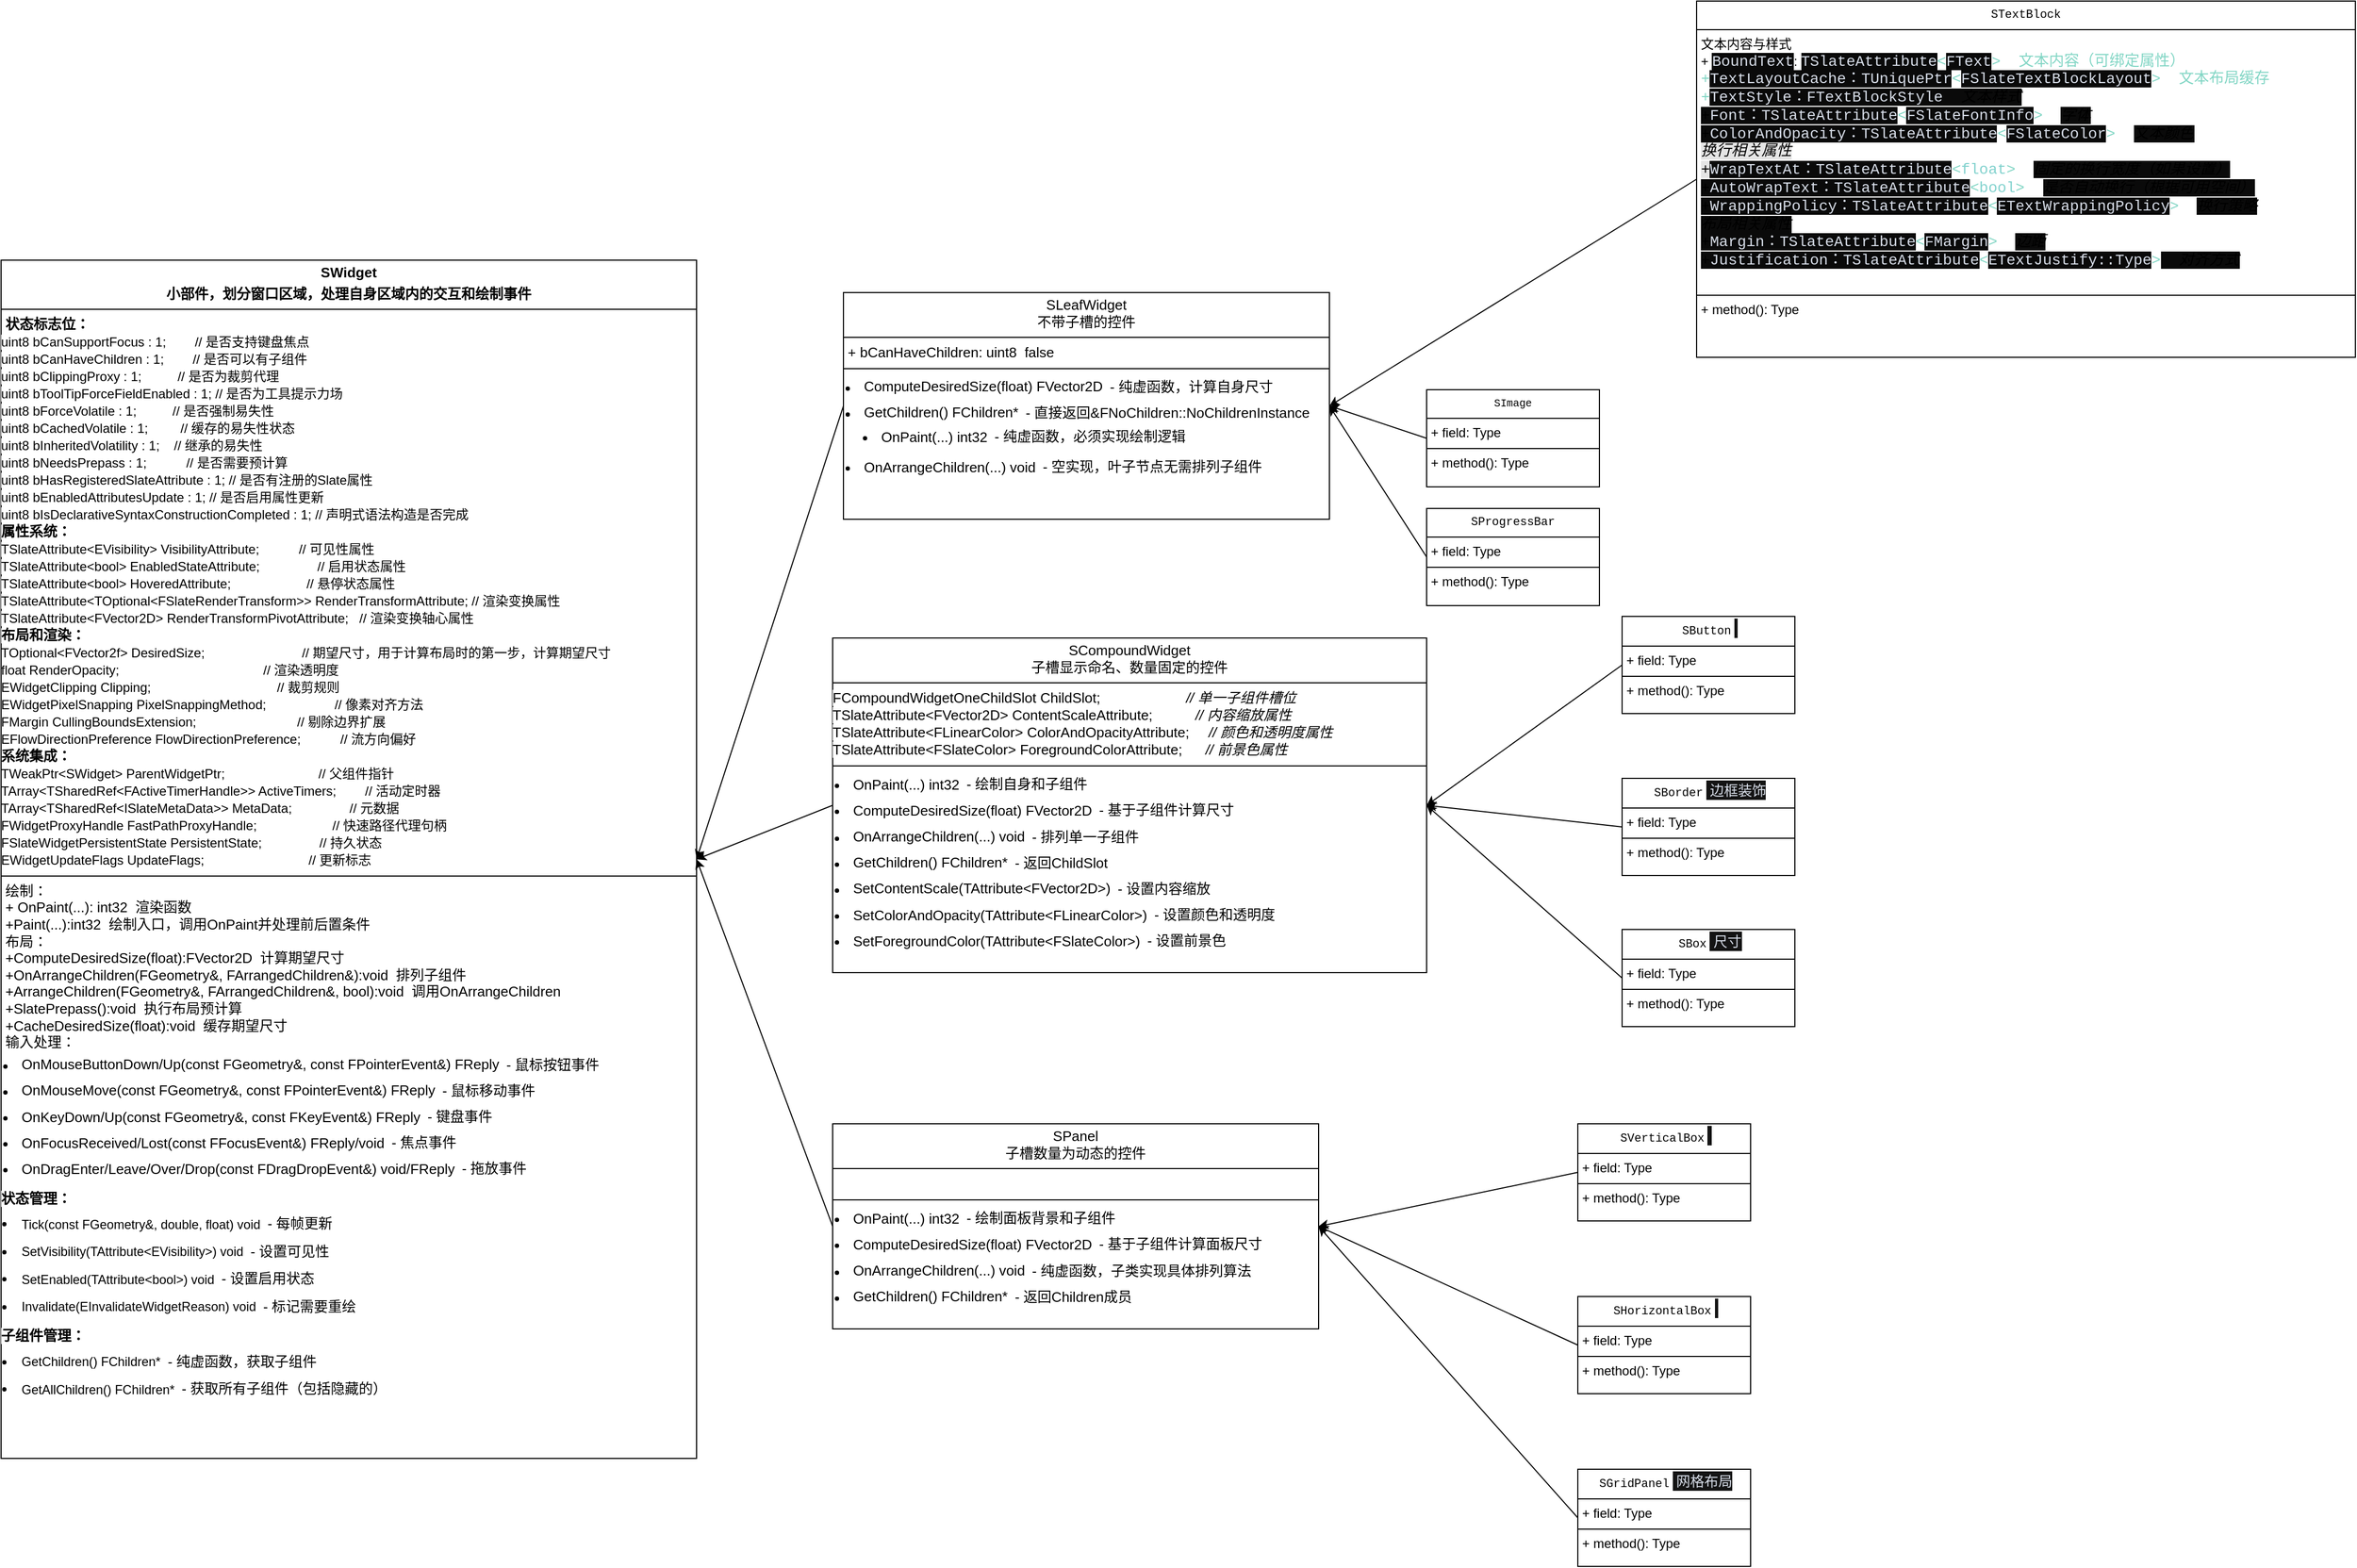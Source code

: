 <mxfile version="28.2.8" pages="11">
  <diagram name="SWidget及其主要子类" id="HSy3ttUSezWagzPz5H4Y">
    <mxGraphModel dx="1845" dy="1746" grid="1" gridSize="10" guides="1" tooltips="1" connect="1" arrows="1" fold="1" page="1" pageScale="1" pageWidth="827" pageHeight="1169" math="0" shadow="0">
      <root>
        <mxCell id="0" />
        <mxCell id="1" parent="0" />
        <mxCell id="GoJXYOOFl3ILNDUHgAd1-6" value="&lt;p style=&quot;margin:0px;margin-top:4px;text-align:center;&quot;&gt;&lt;strong style=&quot;text-align: left; box-sizing: inherit;&quot;&gt;&lt;font face=&quot;Helvetica&quot; style=&quot;font-size: 13px; background-color: light-dark(#ffffff, var(--ge-dark-color, #121212));&quot;&gt;SWidget&lt;/font&gt;&lt;/strong&gt;&lt;/p&gt;&lt;p style=&quot;text-align: center; margin: 4px 0px 0px;&quot;&gt;&lt;font face=&quot;Helvetica&quot; style=&quot;font-size: 13px;&quot;&gt;&lt;b style=&quot;background-color: light-dark(#ffffff, var(--ge-dark-color, #121212));&quot;&gt;小部件，划分窗口区域，处理自身区域内的交互和绘制事件&lt;/b&gt;&lt;/font&gt;&lt;/p&gt;&lt;hr size=&quot;1&quot; style=&quot;border-style:solid;&quot;&gt;&lt;p style=&quot;margin:0px;margin-left:4px;&quot;&gt;&lt;span style=&quot;color: light-dark(rgb(0, 0, 0), rgb(255, 255, 255)); scrollbar-color: var(--vscode-scrollbarSlider-background,#424242) var(--vscode-editor-background,#1e1e1e); font-size: 13px; font-weight: 600;&quot;&gt;状&lt;/span&gt;&lt;span style=&quot;color: light-dark(rgb(0, 0, 0), rgb(255, 255, 255)); scrollbar-color: var(--vscode-scrollbarSlider-background,#424242) var(--vscode-editor-background,#1e1e1e); font-size: 13px; font-weight: 600;&quot;&gt;态标志位：&lt;/span&gt;&lt;/p&gt;&lt;p style=&quot;margin:0px;margin-left:4px;&quot;&gt;&lt;font face=&quot;Helvetica&quot;&gt;&lt;span style=&quot;scrollbar-color: var(--vscode-scrollbarSlider-background,#424242) var(--vscode-editor-background,#1e1e1e); font-size: 13px; font-weight: 600; background-color: light-dark(#ffffff, var(--ge-dark-color, #121212));&quot;&gt;&lt;/span&gt;&lt;/font&gt;&lt;/p&gt;&lt;div style=&quot;line-height: 16px; white-space: pre;&quot;&gt;&lt;div&gt;&lt;font style=&quot;background-color: light-dark(#ffffff, var(--ge-dark-color, #121212));&quot; face=&quot;Helvetica&quot;&gt;uint8 bCanSupportFocus : &lt;span&gt;1&lt;/span&gt;;&lt;span&gt; &amp;nbsp; &amp;nbsp; &amp;nbsp; &amp;nbsp;// 是否支持键盘焦点&lt;/span&gt;&lt;/font&gt;&lt;/div&gt;&lt;div&gt;&lt;font style=&quot;background-color: light-dark(#ffffff, var(--ge-dark-color, #121212));&quot; face=&quot;Helvetica&quot;&gt;uint8 bCanHaveChildren : &lt;span&gt;1&lt;/span&gt;;&lt;span&gt; &amp;nbsp; &amp;nbsp; &amp;nbsp; &amp;nbsp;// 是否可以有子组件&lt;/span&gt;&lt;/font&gt;&lt;/div&gt;&lt;div&gt;&lt;font style=&quot;background-color: light-dark(#ffffff, var(--ge-dark-color, #121212));&quot; face=&quot;Helvetica&quot;&gt;uint8 bClippingProxy : &lt;span&gt;1&lt;/span&gt;;&lt;span&gt; &amp;nbsp; &amp;nbsp; &amp;nbsp; &amp;nbsp; &amp;nbsp;// 是否为裁剪代理&lt;/span&gt;&lt;/font&gt;&lt;/div&gt;&lt;div&gt;&lt;font style=&quot;background-color: light-dark(#ffffff, var(--ge-dark-color, #121212));&quot; face=&quot;Helvetica&quot;&gt;uint8 bToolTipForceFieldEnabled : &lt;span&gt;1&lt;/span&gt;;&lt;span&gt; // 是否为工具提示力场&lt;/span&gt;&lt;/font&gt;&lt;/div&gt;&lt;div&gt;&lt;font style=&quot;background-color: light-dark(#ffffff, var(--ge-dark-color, #121212));&quot; face=&quot;Helvetica&quot;&gt;uint8 bForceVolatile : &lt;span&gt;1&lt;/span&gt;;&lt;span&gt; &amp;nbsp; &amp;nbsp; &amp;nbsp; &amp;nbsp; &amp;nbsp;// 是否强制易失性&lt;/span&gt;&lt;/font&gt;&lt;/div&gt;&lt;div&gt;&lt;font style=&quot;background-color: light-dark(#ffffff, var(--ge-dark-color, #121212));&quot; face=&quot;Helvetica&quot;&gt;uint8 bCachedVolatile : &lt;span&gt;1&lt;/span&gt;;&lt;span&gt; &amp;nbsp; &amp;nbsp; &amp;nbsp; &amp;nbsp; // 缓存的易失性状态&lt;/span&gt;&lt;/font&gt;&lt;/div&gt;&lt;div&gt;&lt;font style=&quot;background-color: light-dark(#ffffff, var(--ge-dark-color, #121212));&quot; face=&quot;Helvetica&quot;&gt;uint8 bInheritedVolatility : &lt;span&gt;1&lt;/span&gt;;&lt;span&gt; &amp;nbsp; &amp;nbsp;// 继承的易失性&lt;/span&gt;&lt;/font&gt;&lt;/div&gt;&lt;div&gt;&lt;font style=&quot;background-color: light-dark(#ffffff, var(--ge-dark-color, #121212));&quot; face=&quot;Helvetica&quot;&gt;uint8 bNeedsPrepass : &lt;span&gt;1&lt;/span&gt;;&lt;span&gt; &amp;nbsp; &amp;nbsp; &amp;nbsp; &amp;nbsp; &amp;nbsp; // 是否需要预计算&lt;/span&gt;&lt;/font&gt;&lt;/div&gt;&lt;div&gt;&lt;font style=&quot;background-color: light-dark(#ffffff, var(--ge-dark-color, #121212));&quot; face=&quot;Helvetica&quot;&gt;uint8 bHasRegisteredSlateAttribute : &lt;span&gt;1&lt;/span&gt;;&lt;span&gt; // 是否有注册的Slate属性&lt;/span&gt;&lt;/font&gt;&lt;/div&gt;&lt;div&gt;&lt;font style=&quot;background-color: light-dark(#ffffff, var(--ge-dark-color, #121212));&quot; face=&quot;Helvetica&quot;&gt;uint8 bEnabledAttributesUpdate : &lt;span&gt;1&lt;/span&gt;;&lt;span&gt; // 是否启用属性更新&lt;/span&gt;&lt;/font&gt;&lt;/div&gt;&lt;div&gt;&lt;font style=&quot;background-color: light-dark(#ffffff, var(--ge-dark-color, #121212));&quot; face=&quot;Helvetica&quot;&gt;uint8 bIsDeclarativeSyntaxConstructionCompleted : &lt;span&gt;1&lt;/span&gt;;&lt;span&gt; // 声明式语法构造是否完成&lt;/span&gt;&lt;/font&gt;&lt;/div&gt;&lt;div&gt;&lt;font style=&quot;background-color: light-dark(#ffffff, var(--ge-dark-color, #121212));&quot; face=&quot;Helvetica&quot;&gt;&lt;span style=&quot;font-size: 13px; font-weight: 600; white-space: normal;&quot;&gt;属性系统：&lt;/span&gt;&lt;span&gt;&lt;/span&gt;&lt;/font&gt;&lt;/div&gt;&lt;div&gt;&lt;div style=&quot;line-height: 16px;&quot;&gt;&lt;div&gt;&lt;font style=&quot;background-color: light-dark(#ffffff, var(--ge-dark-color, #121212));&quot; face=&quot;Helvetica&quot;&gt;TSlateAttribute&lt;span&gt;&amp;lt;&lt;/span&gt;EVisibility&lt;span&gt;&amp;gt;&lt;/span&gt; VisibilityAttribute;&lt;span&gt; &amp;nbsp; &amp;nbsp; &amp;nbsp; &amp;nbsp; &amp;nbsp; // 可见性属性&lt;/span&gt;&lt;/font&gt;&lt;/div&gt;&lt;div&gt;&lt;font style=&quot;background-color: light-dark(#ffffff, var(--ge-dark-color, #121212));&quot; face=&quot;Helvetica&quot;&gt;TSlateAttribute&lt;span&gt;&amp;lt;&lt;/span&gt;&lt;span&gt;bool&lt;/span&gt;&lt;span&gt;&amp;gt;&lt;/span&gt; EnabledStateAttribute;&lt;span&gt; &amp;nbsp; &amp;nbsp; &amp;nbsp; &amp;nbsp; &amp;nbsp; &amp;nbsp; &amp;nbsp; &amp;nbsp;// 启用状态属性&lt;/span&gt;&lt;/font&gt;&lt;/div&gt;&lt;div&gt;&lt;font style=&quot;background-color: light-dark(#ffffff, var(--ge-dark-color, #121212));&quot; face=&quot;Helvetica&quot;&gt;TSlateAttribute&lt;span&gt;&amp;lt;&lt;/span&gt;&lt;span&gt;bool&lt;/span&gt;&lt;span&gt;&amp;gt;&lt;/span&gt; HoveredAttribute;&lt;span&gt; &amp;nbsp; &amp;nbsp; &amp;nbsp; &amp;nbsp; &amp;nbsp; &amp;nbsp; &amp;nbsp; &amp;nbsp; &amp;nbsp; &amp;nbsp; // 悬停状态属性&lt;/span&gt;&lt;/font&gt;&lt;/div&gt;&lt;div&gt;&lt;font style=&quot;background-color: light-dark(#ffffff, var(--ge-dark-color, #121212));&quot; face=&quot;Helvetica&quot;&gt;TSlateAttribute&lt;span&gt;&amp;lt;&lt;/span&gt;TOptional&lt;span&gt;&amp;lt;&lt;/span&gt;FSlateRenderTransform&lt;span&gt;&amp;gt;&amp;gt;&lt;/span&gt; RenderTransformAttribute;&lt;span&gt; // 渲染变换属性&lt;/span&gt;&lt;/font&gt;&lt;/div&gt;&lt;div&gt;&lt;font style=&quot;background-color: light-dark(#ffffff, var(--ge-dark-color, #121212));&quot; face=&quot;Helvetica&quot;&gt;TSlateAttribute&lt;span&gt;&amp;lt;&lt;/span&gt;FVector2D&lt;span&gt;&amp;gt;&lt;/span&gt; RenderTransformPivotAttribute;&lt;span&gt; &amp;nbsp; // 渲染变换轴心属性&lt;/span&gt;&lt;/font&gt;&lt;/div&gt;&lt;div&gt;&lt;font style=&quot;background-color: light-dark(#ffffff, var(--ge-dark-color, #121212));&quot; face=&quot;Helvetica&quot;&gt;&lt;span style=&quot;scrollbar-color: var(--vscode-scrollbarSlider-background,#424242) var(--vscode-editor-background,#1e1e1e); font-size: 13px; font-weight: 600; white-space: normal;&quot;&gt;布局和渲染&lt;/span&gt;&lt;span style=&quot;scrollbar-color: var(--vscode-scrollbarSlider-background,#424242) var(--vscode-editor-background,#1e1e1e); font-size: 13px; font-weight: 600; white-space: normal;&quot;&gt;：&lt;/span&gt;&lt;span&gt;&lt;/span&gt;&lt;/font&gt;&lt;/div&gt;&lt;div&gt;&lt;span style=&quot;scrollbar-color: var(--vscode-scrollbarSlider-background,#424242) var(--vscode-editor-background,#1e1e1e); font-size: 13px; font-weight: 600; white-space: normal; background-color: light-dark(#ffffff, var(--ge-dark-color, #121212));&quot;&gt;&lt;div style=&quot;font-weight: normal; font-size: 12px; line-height: 16px; white-space: pre;&quot;&gt;&lt;font face=&quot;Helvetica&quot;&gt;&lt;div&gt;TOptional&lt;span&gt;&amp;lt;&lt;/span&gt;FVector2f&lt;span&gt;&amp;gt;&lt;/span&gt; DesiredSize;&lt;span&gt; &amp;nbsp; &amp;nbsp; &amp;nbsp; &amp;nbsp; &amp;nbsp; &amp;nbsp; &amp;nbsp; &amp;nbsp; &amp;nbsp; &amp;nbsp; &amp;nbsp; &amp;nbsp; &amp;nbsp; // 期望尺寸，用于计算布局时的第一步，计算期望尺寸&lt;/span&gt;&lt;/div&gt;&lt;div&gt;&lt;span&gt;float&lt;/span&gt; RenderOpacity;&lt;span&gt; &amp;nbsp; &amp;nbsp; &amp;nbsp; &amp;nbsp; &amp;nbsp; &amp;nbsp; &amp;nbsp; &amp;nbsp; &amp;nbsp; &amp;nbsp; &amp;nbsp; &amp;nbsp; &amp;nbsp; &amp;nbsp; &amp;nbsp; &amp;nbsp; &amp;nbsp; &amp;nbsp; &amp;nbsp; &amp;nbsp;// 渲染透明度&lt;/span&gt;&lt;/div&gt;&lt;div&gt;EWidgetClipping Clipping;&lt;span&gt; &amp;nbsp; &amp;nbsp; &amp;nbsp; &amp;nbsp; &amp;nbsp; &amp;nbsp; &amp;nbsp; &amp;nbsp; &amp;nbsp; &amp;nbsp; &amp;nbsp; &amp;nbsp; &amp;nbsp; &amp;nbsp; &amp;nbsp; &amp;nbsp; &amp;nbsp; // 裁剪规则&lt;/span&gt;&lt;/div&gt;&lt;div&gt;EWidgetPixelSnapping PixelSnappingMethod;&lt;span&gt; &amp;nbsp; &amp;nbsp; &amp;nbsp; &amp;nbsp; &amp;nbsp; &amp;nbsp; &amp;nbsp; &amp;nbsp; &amp;nbsp; // 像素对齐方法&lt;/span&gt;&lt;/div&gt;&lt;div&gt;FMargin CullingBoundsExtension;&lt;span&gt; &amp;nbsp; &amp;nbsp; &amp;nbsp; &amp;nbsp; &amp;nbsp; &amp;nbsp; &amp;nbsp; &amp;nbsp; &amp;nbsp; &amp;nbsp; &amp;nbsp; &amp;nbsp; &amp;nbsp; &amp;nbsp;// 剔除边界扩展&lt;/span&gt;&lt;/div&gt;&lt;div&gt;EFlowDirectionPreference FlowDirectionPreference;&lt;span&gt; &amp;nbsp; &amp;nbsp; &amp;nbsp; &amp;nbsp; &amp;nbsp; // 流方向偏好&lt;/span&gt;&lt;/div&gt;&lt;div&gt;&lt;span style=&quot;font-size: 13px; font-weight: 600; white-space: normal;&quot;&gt;系统集成：&lt;/span&gt;&lt;span&gt;&lt;/span&gt;&lt;/div&gt;&lt;div&gt;&lt;div style=&quot;line-height: 16px;&quot;&gt;&lt;div&gt;TWeakPtr&lt;span&gt;&amp;lt;&lt;/span&gt;SWidget&lt;span&gt;&amp;gt;&lt;/span&gt; ParentWidgetPtr;&lt;span&gt; &amp;nbsp; &amp;nbsp; &amp;nbsp; &amp;nbsp; &amp;nbsp; &amp;nbsp; &amp;nbsp; &amp;nbsp; &amp;nbsp; &amp;nbsp; &amp;nbsp; &amp;nbsp; &amp;nbsp;// 父组件指针&lt;/span&gt;&lt;/div&gt;&lt;div&gt;TArray&lt;span&gt;&amp;lt;&lt;/span&gt;TSharedRef&lt;span&gt;&amp;lt;&lt;/span&gt;FActiveTimerHandle&lt;span&gt;&amp;gt;&amp;gt;&lt;/span&gt; ActiveTimers;&lt;span&gt; &amp;nbsp; &amp;nbsp; &amp;nbsp; &amp;nbsp;// 活动定时器&lt;/span&gt;&lt;/div&gt;&lt;div&gt;TArray&lt;span&gt;&amp;lt;&lt;/span&gt;TSharedRef&lt;span&gt;&amp;lt;&lt;/span&gt;ISlateMetaData&lt;span&gt;&amp;gt;&amp;gt;&lt;/span&gt; MetaData;&lt;span&gt; &amp;nbsp; &amp;nbsp; &amp;nbsp; &amp;nbsp; &amp;nbsp; &amp;nbsp; &amp;nbsp; &amp;nbsp;// 元数据&lt;/span&gt;&lt;/div&gt;&lt;div&gt;FWidgetProxyHandle FastPathProxyHandle;&lt;span&gt; &amp;nbsp; &amp;nbsp; &amp;nbsp; &amp;nbsp; &amp;nbsp; &amp;nbsp; &amp;nbsp; &amp;nbsp; &amp;nbsp; &amp;nbsp; // 快速路径代理句柄&lt;/span&gt;&lt;/div&gt;&lt;div&gt;FSlateWidgetPersistentState PersistentState;&lt;span&gt; &amp;nbsp; &amp;nbsp; &amp;nbsp; &amp;nbsp; &amp;nbsp; &amp;nbsp; &amp;nbsp; &amp;nbsp;// 持久状态&lt;/span&gt;&lt;/div&gt;&lt;div&gt;EWidgetUpdateFlags UpdateFlags;&lt;span&gt; &amp;nbsp; &amp;nbsp; &amp;nbsp; &amp;nbsp; &amp;nbsp; &amp;nbsp; &amp;nbsp; &amp;nbsp; &amp;nbsp; &amp;nbsp; &amp;nbsp; &amp;nbsp; &amp;nbsp; &amp;nbsp; // 更新标志&lt;/span&gt;&lt;/div&gt;&lt;/div&gt;&lt;/div&gt;&lt;/font&gt;&lt;/div&gt;&lt;/span&gt;&lt;/div&gt;&lt;/div&gt;&lt;/div&gt;&lt;/div&gt;&lt;hr size=&quot;1&quot; style=&quot;border-style:solid;&quot;&gt;&lt;p style=&quot;margin:0px;margin-left:4px;&quot;&gt;&lt;font face=&quot;Helvetica&quot; style=&quot;font-size: 13px; background-color: light-dark(#ffffff, var(--ge-dark-color, #121212));&quot;&gt;绘制：&lt;/font&gt;&lt;/p&gt;&lt;p style=&quot;margin:0px;margin-left:4px;&quot;&gt;&lt;font face=&quot;Helvetica&quot; style=&quot;font-size: 13px; background-color: light-dark(#ffffff, var(--ge-dark-color, #121212));&quot;&gt;+&amp;nbsp;&lt;span style=&quot;white-space: pre;&quot;&gt;OnPaint&lt;/span&gt;(...):&amp;nbsp;&lt;span style=&quot;white-space: pre;&quot;&gt;int32  渲染函数&lt;/span&gt;&lt;/font&gt;&lt;/p&gt;&lt;p style=&quot;margin:0px;margin-left:4px;&quot;&gt;&lt;font face=&quot;Helvetica&quot; style=&quot;font-size: 13px; background-color: light-dark(#ffffff, var(--ge-dark-color, #121212));&quot;&gt;&lt;span style=&quot;white-space: pre;&quot;&gt;+&lt;/span&gt;&lt;span style=&quot;white-space: pre;&quot;&gt;Paint(...):int32  绘制入口，调用OnPaint并处理前后置条件&lt;/span&gt;&lt;/font&gt;&lt;/p&gt;&lt;p style=&quot;margin:0px;margin-left:4px;&quot;&gt;&lt;span style=&quot;white-space: pre; background-color: light-dark(#ffffff, var(--ge-dark-color, #121212));&quot;&gt;&lt;font face=&quot;Helvetica&quot; style=&quot;font-size: 13px;&quot;&gt;布局：&lt;/font&gt;&lt;/span&gt;&lt;/p&gt;&lt;p style=&quot;margin:0px;margin-left:4px;&quot;&gt;&lt;font face=&quot;Helvetica&quot; style=&quot;font-size: 13px; background-color: light-dark(#ffffff, var(--ge-dark-color, #121212));&quot;&gt;&lt;span style=&quot;white-space: pre;&quot;&gt;+&lt;/span&gt;&lt;span style=&quot;white-space: pre;&quot;&gt;ComputeDesiredSize(float):&lt;/span&gt;&lt;span style=&quot;white-space: pre;&quot;&gt;FVector2D  计算期望尺寸&lt;/span&gt;&lt;/font&gt;&lt;/p&gt;&lt;p style=&quot;margin:0px;margin-left:4px;&quot;&gt;&lt;font face=&quot;Helvetica&quot; style=&quot;font-size: 13px; background-color: light-dark(#ffffff, var(--ge-dark-color, #121212));&quot;&gt;&lt;span style=&quot;white-space: pre;&quot;&gt;+&lt;/span&gt;&lt;span style=&quot;scrollbar-color: var(--vscode-scrollbarSlider-background,#424242) var(--vscode-editor-background,#1e1e1e);&quot;&gt;OnA&lt;/span&gt;&lt;span style=&quot;scrollbar-color: var(--vscode-scrollbarSlider-background,#424242) var(--vscode-editor-background,#1e1e1e);&quot;&gt;rrangeChild&lt;/span&gt;&lt;span style=&quot;scrollbar-color: var(--vscode-scrollbarSlider-background,#424242) var(--vscode-editor-background,#1e1e1e);&quot;&gt;r&lt;/span&gt;&lt;span style=&quot;scrollbar-color: var(--vscode-scrollbarSlider-background,#424242) var(--vscode-editor-background,#1e1e1e);&quot;&gt;en(&lt;span style=&quot;scrollbar-color: var(--vscode-scrollbarSlider-background,#424242) var(--vscode-editor-background,#1e1e1e);&quot;&gt;F&lt;/span&gt;&lt;span style=&quot;scrollbar-color: var(--vscode-scrollbarSlider-background,#424242) var(--vscode-editor-background,#1e1e1e);&quot;&gt;Geometry&amp;amp;,&amp;nbsp;&lt;/span&gt;&lt;/span&gt;&lt;span style=&quot;scrollbar-color: var(--vscode-scrollbarSlider-background,#424242) var(--vscode-editor-background,#1e1e1e);&quot;&gt;FArr&lt;/span&gt;&lt;span style=&quot;scrollbar-color: var(--vscode-scrollbarSlider-background,#424242) var(--vscode-editor-background,#1e1e1e);&quot;&gt;anged&lt;/span&gt;&lt;span style=&quot;scrollbar-color: var(--vscode-scrollbarSlider-background,#424242) var(--vscode-editor-background,#1e1e1e);&quot;&gt;C&lt;/span&gt;&lt;span style=&quot;scrollbar-color: var(--vscode-scrollbarSlider-background,#424242) var(--vscode-editor-background,#1e1e1e);&quot;&gt;hil&lt;/span&gt;&lt;span style=&quot;scrollbar-color: var(--vscode-scrollbarSlider-background,#424242) var(--vscode-editor-background,#1e1e1e);&quot;&gt;dr&lt;/span&gt;&lt;span style=&quot;scrollbar-color: var(--vscode-scrollbarSlider-background,#424242) var(--vscode-editor-background,#1e1e1e);&quot;&gt;en&amp;amp;&lt;/span&gt;&lt;span&gt;):void&amp;nbsp; 排列子组件&lt;/span&gt;&lt;/font&gt;&lt;/p&gt;&lt;p style=&quot;margin:0px;margin-left:4px;&quot;&gt;&lt;font face=&quot;Helvetica&quot; style=&quot;font-size: 13px; background-color: light-dark(#ffffff, var(--ge-dark-color, #121212));&quot;&gt;&lt;span&gt;+&lt;/span&gt;&lt;span style=&quot;scrollbar-color: var(--vscode-scrollbarSlider-background,#424242) var(--vscode-editor-background,#1e1e1e);&quot;&gt;A&lt;/span&gt;&lt;span style=&quot;scrollbar-color: var(--vscode-scrollbarSlider-background,#424242) var(--vscode-editor-background,#1e1e1e);&quot;&gt;rrangeChild&lt;/span&gt;&lt;span style=&quot;scrollbar-color: var(--vscode-scrollbarSlider-background,#424242) var(--vscode-editor-background,#1e1e1e);&quot;&gt;r&lt;/span&gt;&lt;span style=&quot;scrollbar-color: var(--vscode-scrollbarSlider-background,#424242) var(--vscode-editor-background,#1e1e1e);&quot;&gt;en(&lt;/span&gt;&lt;span style=&quot;scrollbar-color: rgb(66, 66, 66) rgb(30, 30, 30);&quot;&gt;&lt;span style=&quot;scrollbar-color: rgb(66, 66, 66) rgb(30, 30, 30);&quot;&gt;F&lt;/span&gt;&lt;span style=&quot;scrollbar-color: rgb(66, 66, 66) rgb(30, 30, 30);&quot;&gt;Geometry&amp;amp;,&amp;nbsp;&lt;/span&gt;&lt;/span&gt;&lt;span style=&quot;scrollbar-color: rgb(66, 66, 66) rgb(30, 30, 30);&quot;&gt;FArr&lt;/span&gt;&lt;span style=&quot;scrollbar-color: rgb(66, 66, 66) rgb(30, 30, 30);&quot;&gt;anged&lt;/span&gt;&lt;span style=&quot;scrollbar-color: rgb(66, 66, 66) rgb(30, 30, 30);&quot;&gt;C&lt;/span&gt;&lt;span style=&quot;scrollbar-color: rgb(66, 66, 66) rgb(30, 30, 30);&quot;&gt;hil&lt;/span&gt;&lt;span style=&quot;scrollbar-color: rgb(66, 66, 66) rgb(30, 30, 30);&quot;&gt;dr&lt;/span&gt;&lt;span style=&quot;scrollbar-color: rgb(66, 66, 66) rgb(30, 30, 30);&quot;&gt;en&amp;amp;, bool):&lt;/span&gt;&lt;span style=&quot;white-space: pre;&quot;&gt;void  调用&lt;/span&gt;&lt;span style=&quot;scrollbar-color: var(--vscode-scrollbarSlider-background,#424242) var(--vscode-editor-background,#1e1e1e);&quot;&gt;OnA&lt;/span&gt;&lt;span style=&quot;scrollbar-color: var(--vscode-scrollbarSlider-background,#424242) var(--vscode-editor-background,#1e1e1e);&quot;&gt;rrangeChild&lt;/span&gt;&lt;span style=&quot;scrollbar-color: var(--vscode-scrollbarSlider-background,#424242) var(--vscode-editor-background,#1e1e1e);&quot;&gt;r&lt;/span&gt;&lt;span style=&quot;scrollbar-color: var(--vscode-scrollbarSlider-background,#424242) var(--vscode-editor-background,#1e1e1e);&quot;&gt;en&lt;/span&gt;&lt;/font&gt;&lt;/p&gt;&lt;p style=&quot;margin:0px;margin-left:4px;&quot;&gt;&lt;font face=&quot;Helvetica&quot; style=&quot;font-size: 13px; background-color: light-dark(#ffffff, var(--ge-dark-color, #121212));&quot;&gt;&lt;span style=&quot;scrollbar-color: var(--vscode-scrollbarSlider-background,#424242) var(--vscode-editor-background,#1e1e1e);&quot;&gt;+&lt;/span&gt;&lt;span style=&quot;white-space: pre;&quot;&gt;SlatePrepass():void  执行布局预计算&lt;/span&gt;&lt;/font&gt;&lt;/p&gt;&lt;p style=&quot;margin:0px;margin-left:4px;&quot;&gt;&lt;font face=&quot;Helvetica&quot; style=&quot;font-size: 13px; background-color: light-dark(#ffffff, var(--ge-dark-color, #121212));&quot;&gt;&lt;span style=&quot;white-space: pre;&quot;&gt;+&lt;/span&gt;&lt;span style=&quot;white-space: pre;&quot;&gt;CacheDesiredSize(&lt;/span&gt;&lt;span style=&quot;white-space: pre;&quot;&gt;float&lt;/span&gt;&lt;span style=&quot;white-space: pre;&quot;&gt;):void  缓存期望尺寸&lt;/span&gt;&lt;/font&gt;&lt;/p&gt;&lt;p style=&quot;margin:0px;margin-left:4px;&quot;&gt;&lt;span style=&quot;white-space: pre; background-color: light-dark(#ffffff, var(--ge-dark-color, #121212));&quot;&gt;&lt;font face=&quot;Helvetica&quot; style=&quot;font-size: 13px;&quot;&gt;输入处理：&lt;/font&gt;&lt;/span&gt;&lt;/p&gt;&lt;ul style=&quot;scrollbar-color: var(--vscode-scrollbarSlider-background,#424242) var(--vscode-editor-background,#1e1e1e); margin: 0px 0px 0px 16px; padding: 0px;&quot;&gt;&lt;li style=&quot;scrollbar-color: var(--vscode-scrollbarSlider-background,#424242) var(--vscode-editor-background,#1e1e1e); margin-bottom: 2px !important; margin-top: 2px !important; margin-left: 0px; padding-top: 2px; padding-bottom: 2px; list-style-type: disc;&quot; data-indent=&quot;0&quot;&gt;&lt;font face=&quot;Helvetica&quot; style=&quot;font-size: 13px; background-color: light-dark(#ffffff, var(--ge-dark-color, #121212));&quot;&gt;&lt;span style=&quot;scrollbar-color: var(--vscode-scrollbarSlider-background,#424242) var(--vscode-editor-background,#1e1e1e); line-height: 1.4; border-radius: 4px; padding: 1.5px 3px; transition: 0.1s; word-break: break-all; cursor: default;&quot; class=&quot;markdown-inline-code leading-[1.4]&quot;&gt;&lt;span style=&quot;scrollbar-color: var(--vscode-scrollbarSlider-background,#424242) var(--vscode-editor-background,#1e1e1e);&quot;&gt;OnMouseButtonDow&lt;/span&gt;&lt;span style=&quot;scrollbar-color: var(--vscode-scrollbarSlider-background,#424242) var(--vscode-editor-background,#1e1e1e);&quot;&gt;n&lt;/span&gt;&lt;span style=&quot;scrollbar-color: var(--vscode-scrollbarSlider-background,#424242) var(--vscode-editor-background,#1e1e1e);&quot;&gt;/Up(const&lt;/span&gt;&lt;span style=&quot;scrollbar-color: var(--vscode-scrollbarSlider-background,#424242) var(--vscode-editor-background,#1e1e1e);&quot;&gt;&amp;nbsp;FGeometry&amp;amp;, c&lt;/span&gt;&lt;span style=&quot;scrollbar-color: var(--vscode-scrollbarSlider-background,#424242) var(--vscode-editor-background,#1e1e1e);&quot;&gt;on&lt;/span&gt;&lt;span style=&quot;scrollbar-color: var(--vscode-scrollbarSlider-background,#424242) var(--vscode-editor-background,#1e1e1e);&quot;&gt;st FPo&lt;/span&gt;&lt;span style=&quot;scrollbar-color: var(--vscode-scrollbarSlider-background,#424242) var(--vscode-editor-background,#1e1e1e);&quot;&gt;inter&lt;/span&gt;&lt;span style=&quot;scrollbar-color: var(--vscode-scrollbarSlider-background,#424242) var(--vscode-editor-background,#1e1e1e);&quot;&gt;Ev&lt;/span&gt;&lt;span style=&quot;scrollbar-color: var(--vscode-scrollbarSlider-background,#424242) var(--vscode-editor-background,#1e1e1e);&quot;&gt;en&lt;/span&gt;&lt;span style=&quot;scrollbar-color: var(--vscode-scrollbarSlider-background,#424242) var(--vscode-editor-background,#1e1e1e);&quot;&gt;t&amp;amp;)&amp;nbsp;&lt;/span&gt;&lt;span style=&quot;scrollbar-color: var(--vscode-scrollbarSlider-background,#424242) var(--vscode-editor-background,#1e1e1e);&quot;&gt;FReply&lt;/span&gt;&lt;/span&gt;&lt;span style=&quot;scrollbar-color: var(--vscode-scrollbarSlider-background,#424242) var(--vscode-editor-background,#1e1e1e);&quot;&gt;&amp;nbsp;- 鼠&lt;/span&gt;&lt;span style=&quot;scrollbar-color: var(--vscode-scrollbarSlider-background,#424242) var(--vscode-editor-background,#1e1e1e);&quot;&gt;标按钮事件&lt;/span&gt;&lt;/font&gt;&lt;/li&gt;&lt;/ul&gt;&lt;ul style=&quot;scrollbar-color: var(--vscode-scrollbarSlider-background,#424242) var(--vscode-editor-background,#1e1e1e); margin: 0px 0px 0px 16px; padding: 0px;&quot;&gt;&lt;li style=&quot;scrollbar-color: var(--vscode-scrollbarSlider-background,#424242) var(--vscode-editor-background,#1e1e1e); margin-bottom: 2px !important; margin-top: 2px !important; margin-left: 0px; padding-top: 2px; padding-bottom: 2px; list-style-type: disc;&quot; data-indent=&quot;0&quot;&gt;&lt;font face=&quot;Helvetica&quot; style=&quot;font-size: 13px; background-color: light-dark(#ffffff, var(--ge-dark-color, #121212));&quot;&gt;&lt;span style=&quot;scrollbar-color: var(--vscode-scrollbarSlider-background,#424242) var(--vscode-editor-background,#1e1e1e); line-height: 1.4; border-radius: 4px; padding: 1.5px 3px; transition: 0.1s; word-break: break-all; cursor: default;&quot; class=&quot;markdown-inline-code leading-[1.4]&quot;&gt;&lt;span style=&quot;scrollbar-color: var(--vscode-scrollbarSlider-background,#424242) var(--vscode-editor-background,#1e1e1e);&quot;&gt;OnMouseMo&lt;/span&gt;&lt;span style=&quot;scrollbar-color: var(--vscode-scrollbarSlider-background,#424242) var(--vscode-editor-background,#1e1e1e);&quot;&gt;ve(con&lt;/span&gt;&lt;span style=&quot;scrollbar-color: var(--vscode-scrollbarSlider-background,#424242) var(--vscode-editor-background,#1e1e1e);&quot;&gt;st FGeometry&amp;amp;,&lt;/span&gt;&lt;span style=&quot;scrollbar-color: var(--vscode-scrollbarSlider-background,#424242) var(--vscode-editor-background,#1e1e1e);&quot;&gt;&amp;nbsp;c&lt;/span&gt;&lt;span style=&quot;scrollbar-color: var(--vscode-scrollbarSlider-background,#424242) var(--vscode-editor-background,#1e1e1e);&quot;&gt;on&lt;/span&gt;&lt;span style=&quot;scrollbar-color: var(--vscode-scrollbarSlider-background,#424242) var(--vscode-editor-background,#1e1e1e);&quot;&gt;st FP&lt;/span&gt;&lt;span style=&quot;scrollbar-color: var(--vscode-scrollbarSlider-background,#424242) var(--vscode-editor-background,#1e1e1e);&quot;&gt;oin&lt;/span&gt;&lt;span style=&quot;scrollbar-color: var(--vscode-scrollbarSlider-background,#424242) var(--vscode-editor-background,#1e1e1e);&quot;&gt;t&lt;/span&gt;&lt;span style=&quot;scrollbar-color: var(--vscode-scrollbarSlider-background,#424242) var(--vscode-editor-background,#1e1e1e);&quot;&gt;erEven&lt;/span&gt;&lt;span style=&quot;scrollbar-color: var(--vscode-scrollbarSlider-background,#424242) var(--vscode-editor-background,#1e1e1e);&quot;&gt;t&amp;amp;) FR&lt;/span&gt;&lt;span style=&quot;scrollbar-color: var(--vscode-scrollbarSlider-background,#424242) var(--vscode-editor-background,#1e1e1e);&quot;&gt;epl&lt;/span&gt;&lt;span style=&quot;scrollbar-color: var(--vscode-scrollbarSlider-background,#424242) var(--vscode-editor-background,#1e1e1e);&quot;&gt;y&lt;/span&gt;&lt;/span&gt;&lt;span style=&quot;scrollbar-color: var(--vscode-scrollbarSlider-background,#424242) var(--vscode-editor-background,#1e1e1e);&quot;&gt;&amp;nbsp;- 鼠标&lt;/span&gt;&lt;span style=&quot;scrollbar-color: var(--vscode-scrollbarSlider-background,#424242) var(--vscode-editor-background,#1e1e1e);&quot;&gt;移动事件&lt;/span&gt;&lt;/font&gt;&lt;/li&gt;&lt;/ul&gt;&lt;ul style=&quot;scrollbar-color: var(--vscode-scrollbarSlider-background,#424242) var(--vscode-editor-background,#1e1e1e); margin: 0px 0px 0px 16px; padding: 0px;&quot;&gt;&lt;li style=&quot;scrollbar-color: var(--vscode-scrollbarSlider-background,#424242) var(--vscode-editor-background,#1e1e1e); margin-bottom: 2px !important; margin-top: 2px !important; margin-left: 0px; padding-top: 2px; padding-bottom: 2px; list-style-type: disc;&quot; data-indent=&quot;0&quot;&gt;&lt;font face=&quot;Helvetica&quot; style=&quot;font-size: 13px; background-color: light-dark(#ffffff, var(--ge-dark-color, #121212));&quot;&gt;&lt;span style=&quot;scrollbar-color: var(--vscode-scrollbarSlider-background,#424242) var(--vscode-editor-background,#1e1e1e); line-height: 1.4; border-radius: 4px; padding: 1.5px 3px; transition: 0.1s; word-break: break-all; cursor: default;&quot; class=&quot;markdown-inline-code leading-[1.4]&quot;&gt;&lt;span style=&quot;scrollbar-color: var(--vscode-scrollbarSlider-background,#424242) var(--vscode-editor-background,#1e1e1e);&quot;&gt;OnKeyDow&lt;/span&gt;&lt;span style=&quot;scrollbar-color: var(--vscode-scrollbarSlider-background,#424242) var(--vscode-editor-background,#1e1e1e);&quot;&gt;n/&lt;/span&gt;&lt;span style=&quot;scrollbar-color: var(--vscode-scrollbarSlider-background,#424242) var(--vscode-editor-background,#1e1e1e);&quot;&gt;Up(const&lt;/span&gt;&lt;span style=&quot;scrollbar-color: var(--vscode-scrollbarSlider-background,#424242) var(--vscode-editor-background,#1e1e1e);&quot;&gt;&amp;nbsp;FG&lt;/span&gt;&lt;span style=&quot;scrollbar-color: var(--vscode-scrollbarSlider-background,#424242) var(--vscode-editor-background,#1e1e1e);&quot;&gt;eometry&lt;/span&gt;&lt;span style=&quot;scrollbar-color: var(--vscode-scrollbarSlider-background,#424242) var(--vscode-editor-background,#1e1e1e);&quot;&gt;&amp;amp;,&lt;/span&gt;&lt;span style=&quot;scrollbar-color: var(--vscode-scrollbarSlider-background,#424242) var(--vscode-editor-background,#1e1e1e);&quot;&gt;&amp;nbsp;cons&lt;/span&gt;&lt;span style=&quot;scrollbar-color: var(--vscode-scrollbarSlider-background,#424242) var(--vscode-editor-background,#1e1e1e);&quot;&gt;t F&lt;/span&gt;&lt;span style=&quot;scrollbar-color: var(--vscode-scrollbarSlider-background,#424242) var(--vscode-editor-background,#1e1e1e);&quot;&gt;K&lt;/span&gt;&lt;span style=&quot;scrollbar-color: var(--vscode-scrollbarSlider-background,#424242) var(--vscode-editor-background,#1e1e1e);&quot;&gt;eyEve&lt;/span&gt;&lt;span style=&quot;scrollbar-color: var(--vscode-scrollbarSlider-background,#424242) var(--vscode-editor-background,#1e1e1e);&quot;&gt;nt&amp;amp;&lt;/span&gt;&lt;span style=&quot;scrollbar-color: var(--vscode-scrollbarSlider-background,#424242) var(--vscode-editor-background,#1e1e1e);&quot;&gt;)&amp;nbsp;&lt;/span&gt;&lt;span style=&quot;scrollbar-color: var(--vscode-scrollbarSlider-background,#424242) var(--vscode-editor-background,#1e1e1e);&quot;&gt;FRepl&lt;/span&gt;&lt;span style=&quot;scrollbar-color: var(--vscode-scrollbarSlider-background,#424242) var(--vscode-editor-background,#1e1e1e);&quot;&gt;y&lt;/span&gt;&lt;/span&gt;&lt;span style=&quot;scrollbar-color: var(--vscode-scrollbarSlider-background,#424242) var(--vscode-editor-background,#1e1e1e);&quot;&gt;&amp;nbsp;- 键盘事&lt;/span&gt;&lt;span style=&quot;scrollbar-color: var(--vscode-scrollbarSlider-background,#424242) var(--vscode-editor-background,#1e1e1e);&quot;&gt;件&lt;/span&gt;&lt;/font&gt;&lt;/li&gt;&lt;/ul&gt;&lt;ul style=&quot;scrollbar-color: var(--vscode-scrollbarSlider-background,#424242) var(--vscode-editor-background,#1e1e1e); margin: 0px 0px 0px 16px; padding: 0px;&quot;&gt;&lt;li style=&quot;scrollbar-color: var(--vscode-scrollbarSlider-background,#424242) var(--vscode-editor-background,#1e1e1e); margin-bottom: 2px !important; margin-top: 2px !important; margin-left: 0px; padding-top: 2px; padding-bottom: 2px; list-style-type: disc;&quot; data-indent=&quot;0&quot;&gt;&lt;font face=&quot;Helvetica&quot; style=&quot;font-size: 13px; background-color: light-dark(#ffffff, var(--ge-dark-color, #121212));&quot;&gt;&lt;span style=&quot;scrollbar-color: var(--vscode-scrollbarSlider-background,#424242) var(--vscode-editor-background,#1e1e1e); line-height: 1.4; border-radius: 4px; padding: 1.5px 3px; transition: 0.1s; word-break: break-all; cursor: default;&quot; class=&quot;markdown-inline-code leading-[1.4]&quot;&gt;&lt;span style=&quot;scrollbar-color: var(--vscode-scrollbarSlider-background,#424242) var(--vscode-editor-background,#1e1e1e);&quot;&gt;OnFocusReceiv&lt;/span&gt;&lt;span style=&quot;scrollbar-color: var(--vscode-scrollbarSlider-background,#424242) var(--vscode-editor-background,#1e1e1e);&quot;&gt;ed/Lost&lt;/span&gt;&lt;span style=&quot;scrollbar-color: var(--vscode-scrollbarSlider-background,#424242) var(--vscode-editor-background,#1e1e1e);&quot;&gt;(c&lt;/span&gt;&lt;span style=&quot;scrollbar-color: var(--vscode-scrollbarSlider-background,#424242) var(--vscode-editor-background,#1e1e1e);&quot;&gt;onst F&lt;/span&gt;&lt;span style=&quot;scrollbar-color: var(--vscode-scrollbarSlider-background,#424242) var(--vscode-editor-background,#1e1e1e);&quot;&gt;Focu&lt;/span&gt;&lt;span style=&quot;scrollbar-color: var(--vscode-scrollbarSlider-background,#424242) var(--vscode-editor-background,#1e1e1e);&quot;&gt;sEve&lt;/span&gt;&lt;span style=&quot;scrollbar-color: var(--vscode-scrollbarSlider-background,#424242) var(--vscode-editor-background,#1e1e1e);&quot;&gt;nt&amp;amp;) F&lt;/span&gt;&lt;span style=&quot;scrollbar-color: var(--vscode-scrollbarSlider-background,#424242) var(--vscode-editor-background,#1e1e1e);&quot;&gt;Re&lt;/span&gt;&lt;span style=&quot;scrollbar-color: var(--vscode-scrollbarSlider-background,#424242) var(--vscode-editor-background,#1e1e1e);&quot;&gt;ply/void&lt;/span&gt;&lt;/span&gt;&lt;span style=&quot;scrollbar-color: var(--vscode-scrollbarSlider-background,#424242) var(--vscode-editor-background,#1e1e1e);&quot;&gt;&amp;nbsp;&lt;/span&gt;&lt;span style=&quot;scrollbar-color: var(--vscode-scrollbarSlider-background,#424242) var(--vscode-editor-background,#1e1e1e);&quot;&gt;-&lt;/span&gt;&lt;span style=&quot;scrollbar-color: var(--vscode-scrollbarSlider-background,#424242) var(--vscode-editor-background,#1e1e1e);&quot;&gt;&amp;nbsp;焦点事件&lt;/span&gt;&lt;/font&gt;&lt;/li&gt;&lt;/ul&gt;&lt;p style=&quot;margin:0px;margin-left:4px;&quot;&gt;&lt;font face=&quot;Helvetica&quot; style=&quot;font-size: 13px;&quot;&gt;&lt;span style=&quot;white-space: pre; background-color: light-dark(#ffffff, var(--ge-dark-color, #121212));&quot;&gt;&lt;/span&gt;&lt;/font&gt;&lt;/p&gt;&lt;ul style=&quot;scrollbar-color: var(--vscode-scrollbarSlider-background,#424242) var(--vscode-editor-background,#1e1e1e); margin: 0px 0px 0px 16px; padding: 0px;&quot;&gt;&lt;li style=&quot;scrollbar-color: var(--vscode-scrollbarSlider-background,#424242) var(--vscode-editor-background,#1e1e1e); margin-bottom: 2px !important; margin-top: 2px !important; margin-left: 0px; padding-top: 2px; padding-bottom: 2px; list-style-type: disc;&quot; data-indent=&quot;0&quot;&gt;&lt;font face=&quot;Helvetica&quot; style=&quot;font-size: 13px; background-color: light-dark(#ffffff, var(--ge-dark-color, #121212));&quot;&gt;&lt;span style=&quot;scrollbar-color: var(--vscode-scrollbarSlider-background,#424242) var(--vscode-editor-background,#1e1e1e); line-height: 1.4; border-radius: 4px; padding: 1.5px 3px; transition: 0.1s; word-break: break-all; cursor: default;&quot; class=&quot;markdown-inline-code leading-[1.4]&quot;&gt;&lt;span style=&quot;scrollbar-color: var(--vscode-scrollbarSlider-background,#424242) var(--vscode-editor-background,#1e1e1e);&quot;&gt;On&lt;/span&gt;&lt;span style=&quot;scrollbar-color: var(--vscode-scrollbarSlider-background,#424242) var(--vscode-editor-background,#1e1e1e);&quot;&gt;Dr&lt;/span&gt;&lt;span style=&quot;scrollbar-color: var(--vscode-scrollbarSlider-background,#424242) var(--vscode-editor-background,#1e1e1e);&quot;&gt;agE&lt;/span&gt;&lt;span style=&quot;scrollbar-color: var(--vscode-scrollbarSlider-background,#424242) var(--vscode-editor-background,#1e1e1e);&quot;&gt;nter/Leav&lt;/span&gt;&lt;span style=&quot;scrollbar-color: var(--vscode-scrollbarSlider-background,#424242) var(--vscode-editor-background,#1e1e1e);&quot;&gt;e/Over/Drop(c&lt;/span&gt;&lt;span style=&quot;scrollbar-color: var(--vscode-scrollbarSlider-background,#424242) var(--vscode-editor-background,#1e1e1e);&quot;&gt;o&lt;/span&gt;&lt;span style=&quot;scrollbar-color: var(--vscode-scrollbarSlider-background,#424242) var(--vscode-editor-background,#1e1e1e);&quot;&gt;nst F&lt;/span&gt;&lt;span style=&quot;scrollbar-color: var(--vscode-scrollbarSlider-background,#424242) var(--vscode-editor-background,#1e1e1e);&quot;&gt;Dr&lt;/span&gt;&lt;span style=&quot;scrollbar-color: var(--vscode-scrollbarSlider-background,#424242) var(--vscode-editor-background,#1e1e1e);&quot;&gt;agDro&lt;/span&gt;&lt;span style=&quot;scrollbar-color: var(--vscode-scrollbarSlider-background,#424242) var(--vscode-editor-background,#1e1e1e);&quot;&gt;pEve&lt;/span&gt;&lt;span style=&quot;scrollbar-color: var(--vscode-scrollbarSlider-background,#424242) var(--vscode-editor-background,#1e1e1e);&quot;&gt;nt&lt;/span&gt;&lt;span style=&quot;scrollbar-color: var(--vscode-scrollbarSlider-background,#424242) var(--vscode-editor-background,#1e1e1e);&quot;&gt;&amp;amp;)&lt;/span&gt;&lt;span style=&quot;scrollbar-color: var(--vscode-scrollbarSlider-background,#424242) var(--vscode-editor-background,#1e1e1e);&quot;&gt;&amp;nbsp;voi&lt;/span&gt;&lt;span style=&quot;scrollbar-color: var(--vscode-scrollbarSlider-background,#424242) var(--vscode-editor-background,#1e1e1e);&quot;&gt;d/&lt;/span&gt;&lt;span style=&quot;scrollbar-color: var(--vscode-scrollbarSlider-background,#424242) var(--vscode-editor-background,#1e1e1e);&quot;&gt;FR&lt;/span&gt;&lt;span style=&quot;scrollbar-color: var(--vscode-scrollbarSlider-background,#424242) var(--vscode-editor-background,#1e1e1e);&quot;&gt;eply&lt;/span&gt;&lt;/span&gt;&lt;span style=&quot;scrollbar-color: var(--vscode-scrollbarSlider-background,#424242) var(--vscode-editor-background,#1e1e1e);&quot;&gt;&amp;nbsp;- 拖放事&lt;/span&gt;&lt;span style=&quot;scrollbar-color: var(--vscode-scrollbarSlider-background,#424242) var(--vscode-editor-background,#1e1e1e);&quot;&gt;件&lt;/span&gt;&lt;/font&gt;&lt;/li&gt;&lt;/ul&gt;&lt;section style=&quot;scrollbar-color: var(--vscode-scrollbarSlider-background,#424242) var(--vscode-editor-background,#1e1e1e); border-radius: 4px; line-height: 19.5px; margin: 6px 0px; position: relative; scroll-margin-bottom: 40px; scroll-margin-top: 40px; font-size: 13px;&quot; data-section-index=&quot;11&quot; data-markdown-raw=&quot;**状态管理：**&amp;lt;br/&amp;gt;- `Tick(const FGeometry&amp;amp;, double, float) void` - 每帧更新&amp;lt;br/&amp;gt;- `SetVisibility(TAttribute&amp;lt;EVisibility&amp;gt;) void` - 设置可见性&amp;lt;br/&amp;gt;- `SetEnabled(TAttribute&amp;lt;bool&amp;gt;) void` - 设置启用状态&amp;lt;br/&amp;gt;- `Invalidate(EInvalidateWidgetReason) void` - 标记需要重绘&quot; class=&quot;markdown-section&quot; id=&quot;markdown-section-f84fadef-e535-4b65-bb17-590a20f8eab4-11&quot;&gt;&lt;span style=&quot;scrollbar-color: var(--vscode-scrollbarSlider-background,#424242) var(--vscode-editor-background,#1e1e1e); font-weight: 600; background-color: light-dark(#ffffff, var(--ge-dark-color, #121212));&quot; class=&quot;markdown-bold-text&quot;&gt;&lt;font face=&quot;Helvetica&quot;&gt;&lt;span style=&quot;scrollbar-color: var(--vscode-scrollbarSlider-background,#424242) var(--vscode-editor-background,#1e1e1e);&quot;&gt;状&lt;/span&gt;&lt;span style=&quot;scrollbar-color: var(--vscode-scrollbarSlider-background,#424242) var(--vscode-editor-background,#1e1e1e);&quot;&gt;态管理：&lt;/span&gt;&lt;/font&gt;&lt;/span&gt;&lt;ul style=&quot;scrollbar-color: var(--vscode-scrollbarSlider-background,#424242) var(--vscode-editor-background,#1e1e1e); margin: 0px 0px 0px 16px; padding: 0px;&quot;&gt;&lt;li style=&quot;scrollbar-color: var(--vscode-scrollbarSlider-background,#424242) var(--vscode-editor-background,#1e1e1e); margin-bottom: 2px !important; margin-top: 2px !important; margin-left: 0px; padding-top: 2px; padding-bottom: 2px; list-style-type: disc;&quot; data-indent=&quot;0&quot;&gt;&lt;font face=&quot;Helvetica&quot; style=&quot;background-color: light-dark(#ffffff, var(--ge-dark-color, #121212));&quot;&gt;&lt;span style=&quot;scrollbar-color: var(--vscode-scrollbarSlider-background,#424242) var(--vscode-editor-background,#1e1e1e); line-height: 1.4; border-radius: 4px; font-size: 0.9em; padding: 1.5px 3px; transition: 0.1s; border-color: var(--vscode-textLink-foreground); word-break: break-all; cursor: pointer;&quot; class=&quot;markdown-inline-code leading-[1.4]&quot;&gt;&lt;span style=&quot;scrollbar-color: var(--vscode-scrollbarSlider-background,#424242) var(--vscode-editor-background,#1e1e1e);&quot;&gt;Ti&lt;/span&gt;&lt;span style=&quot;scrollbar-color: var(--vscode-scrollbarSlider-background,#424242) var(--vscode-editor-background,#1e1e1e);&quot;&gt;ck(cons&lt;/span&gt;&lt;span style=&quot;scrollbar-color: var(--vscode-scrollbarSlider-background,#424242) var(--vscode-editor-background,#1e1e1e);&quot;&gt;t FGeom&lt;/span&gt;&lt;span style=&quot;scrollbar-color: var(--vscode-scrollbarSlider-background,#424242) var(--vscode-editor-background,#1e1e1e);&quot;&gt;etry&amp;amp;,&lt;/span&gt;&lt;span style=&quot;scrollbar-color: var(--vscode-scrollbarSlider-background,#424242) var(--vscode-editor-background,#1e1e1e);&quot;&gt;&amp;nbsp;&lt;/span&gt;&lt;span style=&quot;scrollbar-color: var(--vscode-scrollbarSlider-background,#424242) var(--vscode-editor-background,#1e1e1e);&quot;&gt;doub&lt;/span&gt;&lt;span style=&quot;scrollbar-color: var(--vscode-scrollbarSlider-background,#424242) var(--vscode-editor-background,#1e1e1e);&quot;&gt;le, f&lt;/span&gt;&lt;span style=&quot;scrollbar-color: var(--vscode-scrollbarSlider-background,#424242) var(--vscode-editor-background,#1e1e1e);&quot;&gt;loat) void&lt;/span&gt;&lt;/span&gt;&lt;span style=&quot;scrollbar-color: var(--vscode-scrollbarSlider-background,#424242) var(--vscode-editor-background,#1e1e1e);&quot;&gt;&amp;nbsp;- 每帧更&lt;/span&gt;&lt;span style=&quot;scrollbar-color: var(--vscode-scrollbarSlider-background,#424242) var(--vscode-editor-background,#1e1e1e);&quot;&gt;新&lt;/span&gt;&lt;/font&gt;&lt;/li&gt;&lt;/ul&gt;&lt;ul style=&quot;scrollbar-color: var(--vscode-scrollbarSlider-background,#424242) var(--vscode-editor-background,#1e1e1e); margin: 0px 0px 0px 16px; padding: 0px;&quot;&gt;&lt;li style=&quot;scrollbar-color: var(--vscode-scrollbarSlider-background,#424242) var(--vscode-editor-background,#1e1e1e); margin-bottom: 2px !important; margin-top: 2px !important; margin-left: 0px; padding-top: 2px; padding-bottom: 2px; list-style-type: disc;&quot; data-indent=&quot;0&quot;&gt;&lt;font face=&quot;Helvetica&quot; style=&quot;background-color: light-dark(#ffffff, var(--ge-dark-color, #121212));&quot;&gt;&lt;span style=&quot;scrollbar-color: var(--vscode-scrollbarSlider-background,#424242) var(--vscode-editor-background,#1e1e1e); line-height: 1.4; border-radius: 4px; font-size: 0.9em; padding: 1.5px 3px; transition: 0.1s; border-color: var(--vscode-textLink-foreground); word-break: break-all; cursor: pointer;&quot; class=&quot;markdown-inline-code leading-[1.4]&quot;&gt;&lt;span style=&quot;scrollbar-color: var(--vscode-scrollbarSlider-background,#424242) var(--vscode-editor-background,#1e1e1e);&quot;&gt;SetV&lt;/span&gt;&lt;span style=&quot;scrollbar-color: var(--vscode-scrollbarSlider-background,#424242) var(--vscode-editor-background,#1e1e1e);&quot;&gt;isibility(TA&lt;/span&gt;&lt;span style=&quot;scrollbar-color: var(--vscode-scrollbarSlider-background,#424242) var(--vscode-editor-background,#1e1e1e);&quot;&gt;ttribut&lt;/span&gt;&lt;span style=&quot;scrollbar-color: var(--vscode-scrollbarSlider-background,#424242) var(--vscode-editor-background,#1e1e1e);&quot;&gt;e&amp;lt;EV&lt;/span&gt;&lt;span style=&quot;scrollbar-color: var(--vscode-scrollbarSlider-background,#424242) var(--vscode-editor-background,#1e1e1e);&quot;&gt;is&lt;/span&gt;&lt;span style=&quot;scrollbar-color: var(--vscode-scrollbarSlider-background,#424242) var(--vscode-editor-background,#1e1e1e);&quot;&gt;ibili&lt;/span&gt;&lt;span style=&quot;scrollbar-color: var(--vscode-scrollbarSlider-background,#424242) var(--vscode-editor-background,#1e1e1e);&quot;&gt;ty&lt;/span&gt;&lt;span style=&quot;scrollbar-color: var(--vscode-scrollbarSlider-background,#424242) var(--vscode-editor-background,#1e1e1e);&quot;&gt;&amp;gt;) void&lt;/span&gt;&lt;/span&gt;&lt;span style=&quot;scrollbar-color: var(--vscode-scrollbarSlider-background,#424242) var(--vscode-editor-background,#1e1e1e);&quot;&gt;&amp;nbsp;- 设&lt;/span&gt;&lt;span style=&quot;scrollbar-color: var(--vscode-scrollbarSlider-background,#424242) var(--vscode-editor-background,#1e1e1e);&quot;&gt;置可见性&lt;/span&gt;&lt;/font&gt;&lt;/li&gt;&lt;/ul&gt;&lt;ul style=&quot;scrollbar-color: var(--vscode-scrollbarSlider-background,#424242) var(--vscode-editor-background,#1e1e1e); margin: 0px 0px 0px 16px; padding: 0px;&quot;&gt;&lt;li style=&quot;scrollbar-color: var(--vscode-scrollbarSlider-background,#424242) var(--vscode-editor-background,#1e1e1e); margin-bottom: 2px !important; margin-top: 2px !important; margin-left: 0px; padding-top: 2px; padding-bottom: 2px; list-style-type: disc;&quot; data-indent=&quot;0&quot;&gt;&lt;font face=&quot;Helvetica&quot; style=&quot;background-color: light-dark(#ffffff, var(--ge-dark-color, #121212));&quot;&gt;&lt;span style=&quot;scrollbar-color: var(--vscode-scrollbarSlider-background,#424242) var(--vscode-editor-background,#1e1e1e); line-height: 1.4; border-radius: 4px; font-size: 0.9em; padding: 1.5px 3px; transition: 0.1s; border-color: var(--vscode-textLink-foreground); word-break: break-all; cursor: pointer;&quot; class=&quot;markdown-inline-code leading-[1.4]&quot;&gt;&lt;span style=&quot;scrollbar-color: var(--vscode-scrollbarSlider-background,#424242) var(--vscode-editor-background,#1e1e1e);&quot;&gt;SetEnabled(TA&lt;/span&gt;&lt;span style=&quot;scrollbar-color: var(--vscode-scrollbarSlider-background,#424242) var(--vscode-editor-background,#1e1e1e);&quot;&gt;t&lt;/span&gt;&lt;span style=&quot;scrollbar-color: var(--vscode-scrollbarSlider-background,#424242) var(--vscode-editor-background,#1e1e1e);&quot;&gt;tri&lt;/span&gt;&lt;span style=&quot;scrollbar-color: var(--vscode-scrollbarSlider-background,#424242) var(--vscode-editor-background,#1e1e1e);&quot;&gt;bu&lt;/span&gt;&lt;span style=&quot;scrollbar-color: var(--vscode-scrollbarSlider-background,#424242) var(--vscode-editor-background,#1e1e1e);&quot;&gt;te&lt;/span&gt;&lt;span style=&quot;scrollbar-color: var(--vscode-scrollbarSlider-background,#424242) var(--vscode-editor-background,#1e1e1e);&quot;&gt;&amp;lt;bool&amp;gt;&lt;/span&gt;&lt;span style=&quot;scrollbar-color: var(--vscode-scrollbarSlider-background,#424242) var(--vscode-editor-background,#1e1e1e);&quot;&gt;) void&lt;/span&gt;&lt;/span&gt;&lt;span style=&quot;scrollbar-color: var(--vscode-scrollbarSlider-background,#424242) var(--vscode-editor-background,#1e1e1e);&quot;&gt;&amp;nbsp;- 设置&lt;/span&gt;&lt;span style=&quot;scrollbar-color: var(--vscode-scrollbarSlider-background,#424242) var(--vscode-editor-background,#1e1e1e);&quot;&gt;启用状态&lt;/span&gt;&lt;/font&gt;&lt;/li&gt;&lt;/ul&gt;&lt;ul style=&quot;scrollbar-color: var(--vscode-scrollbarSlider-background,#424242) var(--vscode-editor-background,#1e1e1e); margin: 0px 0px 0px 16px; padding: 0px;&quot;&gt;&lt;li style=&quot;scrollbar-color: var(--vscode-scrollbarSlider-background,#424242) var(--vscode-editor-background,#1e1e1e); margin-bottom: 2px !important; margin-top: 2px !important; margin-left: 0px; padding-top: 2px; padding-bottom: 2px; list-style-type: disc;&quot; data-indent=&quot;0&quot;&gt;&lt;font face=&quot;Helvetica&quot; style=&quot;background-color: light-dark(#ffffff, var(--ge-dark-color, #121212));&quot;&gt;&lt;span style=&quot;scrollbar-color: var(--vscode-scrollbarSlider-background,#424242) var(--vscode-editor-background,#1e1e1e); line-height: 1.4; border-radius: 4px; font-size: 0.9em; padding: 1.5px 3px; transition: 0.1s; word-break: break-all; cursor: default;&quot; class=&quot;markdown-inline-code leading-[1.4]&quot;&gt;&lt;span style=&quot;scrollbar-color: var(--vscode-scrollbarSlider-background,#424242) var(--vscode-editor-background,#1e1e1e);&quot;&gt;Invalidate(EIn&lt;/span&gt;&lt;span style=&quot;scrollbar-color: var(--vscode-scrollbarSlider-background,#424242) var(--vscode-editor-background,#1e1e1e);&quot;&gt;v&lt;/span&gt;&lt;span style=&quot;scrollbar-color: var(--vscode-scrollbarSlider-background,#424242) var(--vscode-editor-background,#1e1e1e);&quot;&gt;alida&lt;/span&gt;&lt;span style=&quot;scrollbar-color: var(--vscode-scrollbarSlider-background,#424242) var(--vscode-editor-background,#1e1e1e);&quot;&gt;teWi&lt;/span&gt;&lt;span style=&quot;scrollbar-color: var(--vscode-scrollbarSlider-background,#424242) var(--vscode-editor-background,#1e1e1e);&quot;&gt;dg&lt;/span&gt;&lt;span style=&quot;scrollbar-color: var(--vscode-scrollbarSlider-background,#424242) var(--vscode-editor-background,#1e1e1e);&quot;&gt;et&lt;/span&gt;&lt;span style=&quot;scrollbar-color: var(--vscode-scrollbarSlider-background,#424242) var(--vscode-editor-background,#1e1e1e);&quot;&gt;R&lt;/span&gt;&lt;span style=&quot;scrollbar-color: var(--vscode-scrollbarSlider-background,#424242) var(--vscode-editor-background,#1e1e1e);&quot;&gt;e&lt;/span&gt;&lt;span style=&quot;scrollbar-color: var(--vscode-scrollbarSlider-background,#424242) var(--vscode-editor-background,#1e1e1e);&quot;&gt;as&lt;/span&gt;&lt;span style=&quot;scrollbar-color: var(--vscode-scrollbarSlider-background,#424242) var(--vscode-editor-background,#1e1e1e);&quot;&gt;on)&lt;/span&gt;&lt;span style=&quot;scrollbar-color: var(--vscode-scrollbarSlider-background,#424242) var(--vscode-editor-background,#1e1e1e);&quot;&gt;&amp;nbsp;v&lt;/span&gt;&lt;span style=&quot;scrollbar-color: var(--vscode-scrollbarSlider-background,#424242) var(--vscode-editor-background,#1e1e1e);&quot;&gt;oid&lt;/span&gt;&lt;/span&gt;&lt;span style=&quot;scrollbar-color: var(--vscode-scrollbarSlider-background,#424242) var(--vscode-editor-background,#1e1e1e);&quot;&gt;&amp;nbsp;&lt;/span&gt;&lt;span style=&quot;scrollbar-color: var(--vscode-scrollbarSlider-background,#424242) var(--vscode-editor-background,#1e1e1e);&quot;&gt;- 标记需要重绘&lt;/span&gt;&lt;/font&gt;&lt;/li&gt;&lt;/ul&gt;&lt;/section&gt;&lt;section style=&quot;scrollbar-color: var(--vscode-scrollbarSlider-background,#424242) var(--vscode-editor-background,#1e1e1e); border-radius: 4px; line-height: 19.5px; margin: 6px 0px; position: relative; scroll-margin-bottom: 40px; scroll-margin-top: 40px; font-size: 13px;&quot; data-section-index=&quot;13&quot; data-markdown-raw=&quot;**子组件管理：**&amp;lt;br/&amp;gt;- `GetChildren() FChildren*` - 纯虚函数，获取子组件&amp;lt;br/&amp;gt;- `GetAllChildren() FChildren*` - 获取所有子组件（包括隐藏的）&quot; class=&quot;markdown-section&quot; id=&quot;markdown-section-f84fadef-e535-4b65-bb17-590a20f8eab4-13&quot;&gt;&lt;span style=&quot;scrollbar-color: var(--vscode-scrollbarSlider-background,#424242) var(--vscode-editor-background,#1e1e1e); font-weight: 600; background-color: light-dark(#ffffff, var(--ge-dark-color, #121212));&quot; class=&quot;markdown-bold-text&quot;&gt;&lt;font face=&quot;Helvetica&quot;&gt;&lt;span style=&quot;scrollbar-color: var(--vscode-scrollbarSlider-background,#424242) var(--vscode-editor-background,#1e1e1e);&quot;&gt;子组件&lt;/span&gt;&lt;span style=&quot;scrollbar-color: var(--vscode-scrollbarSlider-background,#424242) var(--vscode-editor-background,#1e1e1e);&quot;&gt;管理&lt;/span&gt;&lt;span style=&quot;scrollbar-color: var(--vscode-scrollbarSlider-background,#424242) var(--vscode-editor-background,#1e1e1e);&quot;&gt;：&lt;/span&gt;&lt;/font&gt;&lt;/span&gt;&lt;ul style=&quot;scrollbar-color: var(--vscode-scrollbarSlider-background,#424242) var(--vscode-editor-background,#1e1e1e); margin: 0px 0px 0px 16px; padding: 0px;&quot;&gt;&lt;li style=&quot;scrollbar-color: var(--vscode-scrollbarSlider-background,#424242) var(--vscode-editor-background,#1e1e1e); margin-bottom: 2px !important; margin-top: 2px !important; margin-left: 0px; padding-top: 2px; padding-bottom: 2px; list-style-type: disc;&quot; data-indent=&quot;0&quot;&gt;&lt;font face=&quot;Helvetica&quot; style=&quot;background-color: light-dark(#ffffff, var(--ge-dark-color, #121212));&quot;&gt;&lt;span style=&quot;scrollbar-color: var(--vscode-scrollbarSlider-background,#424242) var(--vscode-editor-background,#1e1e1e); line-height: 1.4; border-radius: 4px; font-size: 0.9em; padding: 1.5px 3px; transition: 0.1s; border-color: var(--vscode-textLink-foreground); word-break: break-all; cursor: pointer;&quot; class=&quot;markdown-inline-code leading-[1.4]&quot;&gt;&lt;span style=&quot;scrollbar-color: var(--vscode-scrollbarSlider-background,#424242) var(--vscode-editor-background,#1e1e1e);&quot;&gt;GetC&lt;/span&gt;&lt;span style=&quot;scrollbar-color: var(--vscode-scrollbarSlider-background,#424242) var(--vscode-editor-background,#1e1e1e);&quot;&gt;h&lt;/span&gt;&lt;span style=&quot;scrollbar-color: var(--vscode-scrollbarSlider-background,#424242) var(--vscode-editor-background,#1e1e1e);&quot;&gt;il&lt;/span&gt;&lt;span style=&quot;scrollbar-color: var(--vscode-scrollbarSlider-background,#424242) var(--vscode-editor-background,#1e1e1e);&quot;&gt;dr&lt;/span&gt;&lt;span style=&quot;scrollbar-color: var(--vscode-scrollbarSlider-background,#424242) var(--vscode-editor-background,#1e1e1e);&quot;&gt;e&lt;/span&gt;&lt;span style=&quot;scrollbar-color: var(--vscode-scrollbarSlider-background,#424242) var(--vscode-editor-background,#1e1e1e);&quot;&gt;n()&lt;/span&gt;&lt;span style=&quot;scrollbar-color: var(--vscode-scrollbarSlider-background,#424242) var(--vscode-editor-background,#1e1e1e);&quot;&gt;&amp;nbsp;F&lt;/span&gt;&lt;span style=&quot;scrollbar-color: var(--vscode-scrollbarSlider-background,#424242) var(--vscode-editor-background,#1e1e1e);&quot;&gt;Chil&lt;/span&gt;&lt;span style=&quot;scrollbar-color: var(--vscode-scrollbarSlider-background,#424242) var(--vscode-editor-background,#1e1e1e);&quot;&gt;d&lt;/span&gt;&lt;span style=&quot;scrollbar-color: var(--vscode-scrollbarSlider-background,#424242) var(--vscode-editor-background,#1e1e1e);&quot;&gt;ren*&lt;/span&gt;&lt;/span&gt;&lt;span style=&quot;scrollbar-color: var(--vscode-scrollbarSlider-background,#424242) var(--vscode-editor-background,#1e1e1e);&quot;&gt;&amp;nbsp;- 纯虚函数，获取子组件&lt;/span&gt;&lt;/font&gt;&lt;/li&gt;&lt;/ul&gt;&lt;ul style=&quot;scrollbar-color: var(--vscode-scrollbarSlider-background,#424242) var(--vscode-editor-background,#1e1e1e); margin: 0px 0px 0px 16px; padding: 0px;&quot;&gt;&lt;li style=&quot;scrollbar-color: var(--vscode-scrollbarSlider-background,#424242) var(--vscode-editor-background,#1e1e1e); margin-left: 0px; padding-top: 2px; padding-bottom: 2px; list-style-type: disc; margin-bottom: 2px !important; margin-top: 2px !important;&quot; data-indent=&quot;0&quot;&gt;&lt;font face=&quot;Helvetica&quot; style=&quot;background-color: light-dark(#ffffff, var(--ge-dark-color, #121212));&quot;&gt;&lt;span style=&quot;scrollbar-color: var(--vscode-scrollbarSlider-background,#424242) var(--vscode-editor-background,#1e1e1e); line-height: 1.4; border-radius: 4px; font-size: 0.9em; padding: 1.5px 3px; transition: 0.1s; border-color: var(--vscode-textLink-foreground); word-break: break-all; cursor: pointer;&quot; class=&quot;markdown-inline-code leading-[1.4]&quot;&gt;&lt;span style=&quot;scrollbar-color: var(--vscode-scrollbarSlider-background,#424242) var(--vscode-editor-background,#1e1e1e);&quot;&gt;GetAll&lt;/span&gt;&lt;span style=&quot;scrollbar-color: var(--vscode-scrollbarSlider-background,#424242) var(--vscode-editor-background,#1e1e1e);&quot;&gt;Ch&lt;/span&gt;&lt;span style=&quot;scrollbar-color: var(--vscode-scrollbarSlider-background,#424242) var(--vscode-editor-background,#1e1e1e);&quot;&gt;ildre&lt;/span&gt;&lt;span style=&quot;scrollbar-color: var(--vscode-scrollbarSlider-background,#424242) var(--vscode-editor-background,#1e1e1e);&quot;&gt;n(&lt;/span&gt;&lt;span style=&quot;scrollbar-color: var(--vscode-scrollbarSlider-background,#424242) var(--vscode-editor-background,#1e1e1e);&quot;&gt;) FC&lt;/span&gt;&lt;span style=&quot;scrollbar-color: var(--vscode-scrollbarSlider-background,#424242) var(--vscode-editor-background,#1e1e1e);&quot;&gt;hi&lt;/span&gt;&lt;span style=&quot;scrollbar-color: var(--vscode-scrollbarSlider-background,#424242) var(--vscode-editor-background,#1e1e1e);&quot;&gt;ld&lt;/span&gt;&lt;span style=&quot;scrollbar-color: var(--vscode-scrollbarSlider-background,#424242) var(--vscode-editor-background,#1e1e1e);&quot;&gt;ren*&lt;/span&gt;&lt;/span&gt;&lt;span style=&quot;scrollbar-color: var(--vscode-scrollbarSlider-background,#424242) var(--vscode-editor-background,#1e1e1e);&quot;&gt;&amp;nbsp;- 获取所有子组件（包括隐藏的）&lt;/span&gt;&lt;/font&gt;&lt;/li&gt;&lt;/ul&gt;&lt;/section&gt;" style="verticalAlign=top;align=left;overflow=fill;html=1;whiteSpace=wrap;" parent="1" vertex="1">
          <mxGeometry x="-650" y="-530" width="644" height="1110" as="geometry" />
        </mxCell>
        <mxCell id="GoJXYOOFl3ILNDUHgAd1-11" value="&lt;p style=&quot;margin:0px;margin-top:4px;text-align:center;&quot;&gt;&lt;span style=&quot;text-align: left; background-color: light-dark(#ffffff, var(--ge-dark-color, #121212));&quot;&gt;&lt;font style=&quot;font-size: 13px;&quot; face=&quot;Helvetica&quot;&gt;SLeafWidget&lt;br&gt;不带子槽的控件&lt;/font&gt;&lt;/span&gt;&lt;/p&gt;&lt;hr size=&quot;1&quot; style=&quot;border-style:solid;&quot;&gt;&lt;p style=&quot;margin:0px;margin-left:4px;&quot;&gt;&lt;font style=&quot;font-size: 13px; background-color: light-dark(#ffffff, var(--ge-dark-color, #121212));&quot; face=&quot;Helvetica&quot;&gt;+&amp;nbsp;&lt;span style=&quot;white-space: pre;&quot;&gt;bCanHaveChildren&lt;/span&gt;: uint8&amp;nbsp; false&lt;/font&gt;&lt;/p&gt;&lt;hr size=&quot;1&quot; style=&quot;border-style:solid;&quot;&gt;&lt;ul style=&quot;scrollbar-color: var(--vscode-scrollbarSlider-background,#424242) var(--vscode-editor-background,#1e1e1e); margin: 0px 0px 0px 16px; padding: 0px;&quot;&gt;&lt;li style=&quot;scrollbar-color: var(--vscode-scrollbarSlider-background,#424242) var(--vscode-editor-background,#1e1e1e); margin-bottom: 2px !important; margin-top: 2px !important; margin-left: 0px; padding-top: 2px; padding-bottom: 2px; list-style-type: disc;&quot; data-indent=&quot;0&quot;&gt;&lt;font style=&quot;font-size: 13px; background-color: light-dark(#ffffff, var(--ge-dark-color, #121212));&quot; face=&quot;Helvetica&quot;&gt;&lt;span style=&quot;scrollbar-color: var(--vscode-scrollbarSlider-background,#424242) var(--vscode-editor-background,#1e1e1e); line-height: 1.4; border-radius: 4px; padding: 1.5px 3px; transition: 0.1s; border-color: var(--vscode-textLink-foreground); word-break: break-all; cursor: pointer;&quot; class=&quot;markdown-inline-code leading-[1.4]&quot;&gt;&lt;span style=&quot;scrollbar-color: var(--vscode-scrollbarSlider-background,#424242) var(--vscode-editor-background,#1e1e1e);&quot;&gt;Compute&lt;/span&gt;&lt;span style=&quot;scrollbar-color: var(--vscode-scrollbarSlider-background,#424242) var(--vscode-editor-background,#1e1e1e);&quot;&gt;Desire&lt;/span&gt;&lt;span style=&quot;scrollbar-color: var(--vscode-scrollbarSlider-background,#424242) var(--vscode-editor-background,#1e1e1e);&quot;&gt;dS&lt;/span&gt;&lt;span style=&quot;scrollbar-color: var(--vscode-scrollbarSlider-background,#424242) var(--vscode-editor-background,#1e1e1e);&quot;&gt;ize(f&lt;/span&gt;&lt;span style=&quot;scrollbar-color: var(--vscode-scrollbarSlider-background,#424242) var(--vscode-editor-background,#1e1e1e);&quot;&gt;loat)&amp;nbsp;&lt;/span&gt;&lt;span style=&quot;scrollbar-color: var(--vscode-scrollbarSlider-background,#424242) var(--vscode-editor-background,#1e1e1e);&quot;&gt;FV&lt;/span&gt;&lt;span style=&quot;scrollbar-color: var(--vscode-scrollbarSlider-background,#424242) var(--vscode-editor-background,#1e1e1e);&quot;&gt;ec&lt;/span&gt;&lt;span style=&quot;scrollbar-color: var(--vscode-scrollbarSlider-background,#424242) var(--vscode-editor-background,#1e1e1e);&quot;&gt;to&lt;/span&gt;&lt;span style=&quot;scrollbar-color: var(--vscode-scrollbarSlider-background,#424242) var(--vscode-editor-background,#1e1e1e);&quot;&gt;r2D&lt;/span&gt;&lt;/span&gt;&lt;span style=&quot;scrollbar-color: var(--vscode-scrollbarSlider-background,#424242) var(--vscode-editor-background,#1e1e1e);&quot;&gt;&amp;nbsp;- 纯虚函数，计算自&lt;/span&gt;&lt;span style=&quot;scrollbar-color: var(--vscode-scrollbarSlider-background,#424242) var(--vscode-editor-background,#1e1e1e);&quot;&gt;身尺&lt;/span&gt;&lt;span style=&quot;scrollbar-color: var(--vscode-scrollbarSlider-background,#424242) var(--vscode-editor-background,#1e1e1e);&quot;&gt;寸&lt;/span&gt;&lt;/font&gt;&lt;/li&gt;&lt;/ul&gt;&lt;ul style=&quot;scrollbar-color: var(--vscode-scrollbarSlider-background,#424242) var(--vscode-editor-background,#1e1e1e); margin: 0px 0px 0px 16px; padding: 0px;&quot;&gt;&lt;li style=&quot;scrollbar-color: var(--vscode-scrollbarSlider-background,#424242) var(--vscode-editor-background,#1e1e1e); margin-bottom: 2px !important; margin-top: 2px !important; margin-left: 0px; padding-top: 2px; padding-bottom: 2px; list-style-type: disc;&quot; data-indent=&quot;0&quot;&gt;&lt;font style=&quot;font-size: 13px; background-color: light-dark(#ffffff, var(--ge-dark-color, #121212));&quot; face=&quot;Helvetica&quot;&gt;&lt;span style=&quot;scrollbar-color: var(--vscode-scrollbarSlider-background,#424242) var(--vscode-editor-background,#1e1e1e); line-height: 1.4; border-radius: 4px; padding: 1.5px 3px; transition: 0.1s; border-color: var(--vscode-textLink-foreground); word-break: break-all; cursor: pointer;&quot; class=&quot;markdown-inline-code leading-[1.4]&quot;&gt;&lt;span style=&quot;scrollbar-color: var(--vscode-scrollbarSlider-background,#424242) var(--vscode-editor-background,#1e1e1e);&quot;&gt;GetCh&lt;/span&gt;&lt;span style=&quot;scrollbar-color: var(--vscode-scrollbarSlider-background,#424242) var(--vscode-editor-background,#1e1e1e);&quot;&gt;il&lt;/span&gt;&lt;span style=&quot;scrollbar-color: var(--vscode-scrollbarSlider-background,#424242) var(--vscode-editor-background,#1e1e1e);&quot;&gt;dren()&amp;nbsp;&lt;/span&gt;&lt;span style=&quot;scrollbar-color: var(--vscode-scrollbarSlider-background,#424242) var(--vscode-editor-background,#1e1e1e);&quot;&gt;FC&lt;/span&gt;&lt;span style=&quot;scrollbar-color: var(--vscode-scrollbarSlider-background,#424242) var(--vscode-editor-background,#1e1e1e);&quot;&gt;hi&lt;/span&gt;&lt;span style=&quot;scrollbar-color: var(--vscode-scrollbarSlider-background,#424242) var(--vscode-editor-background,#1e1e1e);&quot;&gt;ldren*&lt;/span&gt;&lt;/span&gt;&lt;span style=&quot;scrollbar-color: var(--vscode-scrollbarSlider-background,#424242) var(--vscode-editor-background,#1e1e1e);&quot;&gt;&amp;nbsp;-&amp;nbsp;&lt;/span&gt;直接返回&lt;span style=&quot;white-space: pre;&quot;&gt;&amp;amp;&lt;/span&gt;&lt;span style=&quot;white-space: pre;&quot;&gt;FNoChildren::NoChildrenInstance&lt;/span&gt;&lt;/font&gt;&lt;ul style=&quot;scrollbar-color: rgb(66, 66, 66) rgb(30, 30, 30); margin: 0px 0px 0px 16px; padding: 0px;&quot;&gt;&lt;li style=&quot;scrollbar-color: rgb(66, 66, 66) rgb(30, 30, 30); margin-left: 0px; padding-top: 2px; padding-bottom: 2px; list-style-type: disc; margin-bottom: 2px !important; margin-top: 2px !important;&quot; data-indent=&quot;0&quot;&gt;&lt;font style=&quot;font-size: 13px; background-color: light-dark(#ffffff, var(--ge-dark-color, #121212));&quot; face=&quot;Helvetica&quot;&gt;&lt;span style=&quot;scrollbar-color: rgb(66, 66, 66) rgb(30, 30, 30); line-height: 1.4; border-radius: 4px; padding: 1.5px 3px; transition: 0.1s; border-color: rgb(42, 47, 56); word-break: break-all; cursor: pointer;&quot; class=&quot;markdown-inline-code leading-[1.4]&quot;&gt;&lt;span style=&quot;scrollbar-color: rgb(66, 66, 66) rgb(30, 30, 30);&quot;&gt;OnP&lt;/span&gt;&lt;span style=&quot;scrollbar-color: rgb(66, 66, 66) rgb(30, 30, 30);&quot;&gt;ain&lt;/span&gt;&lt;span style=&quot;scrollbar-color: rgb(66, 66, 66) rgb(30, 30, 30);&quot;&gt;t(.&lt;/span&gt;&lt;span style=&quot;scrollbar-color: rgb(66, 66, 66) rgb(30, 30, 30);&quot;&gt;..)&amp;nbsp;&lt;/span&gt;&lt;span style=&quot;scrollbar-color: rgb(66, 66, 66) rgb(30, 30, 30);&quot;&gt;in&lt;/span&gt;&lt;span style=&quot;scrollbar-color: rgb(66, 66, 66) rgb(30, 30, 30);&quot;&gt;t32&lt;/span&gt;&lt;/span&gt;&lt;span style=&quot;scrollbar-color: rgb(66, 66, 66) rgb(30, 30, 30);&quot;&gt;&amp;nbsp;- 纯虚函数，必须&lt;/span&gt;&lt;span style=&quot;scrollbar-color: rgb(66, 66, 66) rgb(30, 30, 30);&quot;&gt;实现绘制逻辑&lt;/span&gt;&lt;/font&gt;&lt;/li&gt;&lt;/ul&gt;&lt;/li&gt;&lt;/ul&gt;&lt;p style=&quot;margin:0px;margin-left:4px;&quot;&gt;&lt;font style=&quot;font-size: 13px;&quot; face=&quot;Helvetica&quot;&gt;&lt;span style=&quot;white-space: pre; background-color: light-dark(#ffffff, var(--ge-dark-color, #121212));&quot;&gt;&lt;/span&gt;&lt;/font&gt;&lt;/p&gt;&lt;ul style=&quot;scrollbar-color: var(--vscode-scrollbarSlider-background,#424242) var(--vscode-editor-background,#1e1e1e); margin: 0px 0px 0px 16px; padding: 0px;&quot;&gt;&lt;li style=&quot;scrollbar-color: var(--vscode-scrollbarSlider-background,#424242) var(--vscode-editor-background,#1e1e1e); margin-left: 0px; padding-top: 2px; padding-bottom: 2px; list-style-type: disc; margin-bottom: 2px !important; margin-top: 2px !important;&quot; data-indent=&quot;0&quot;&gt;&lt;font style=&quot;font-size: 13px; background-color: light-dark(#ffffff, var(--ge-dark-color, #121212));&quot; face=&quot;Helvetica&quot;&gt;&lt;span style=&quot;scrollbar-color: var(--vscode-scrollbarSlider-background,#424242) var(--vscode-editor-background,#1e1e1e); line-height: 1.4; border-radius: 4px; padding: 1.5px 3px; transition: 0.1s; border-color: var(--vscode-textLink-foreground); word-break: break-all; cursor: pointer;&quot; class=&quot;markdown-inline-code leading-[1.4]&quot;&gt;&lt;span style=&quot;scrollbar-color: var(--vscode-scrollbarSlider-background,#424242) var(--vscode-editor-background,#1e1e1e);&quot;&gt;OnArran&lt;/span&gt;&lt;span style=&quot;scrollbar-color: var(--vscode-scrollbarSlider-background,#424242) var(--vscode-editor-background,#1e1e1e);&quot;&gt;geChi&lt;/span&gt;&lt;span style=&quot;scrollbar-color: var(--vscode-scrollbarSlider-background,#424242) var(--vscode-editor-background,#1e1e1e);&quot;&gt;ld&lt;/span&gt;&lt;span style=&quot;scrollbar-color: var(--vscode-scrollbarSlider-background,#424242) var(--vscode-editor-background,#1e1e1e);&quot;&gt;ren(...&lt;/span&gt;&lt;span style=&quot;scrollbar-color: var(--vscode-scrollbarSlider-background,#424242) var(--vscode-editor-background,#1e1e1e);&quot;&gt;)&amp;nbsp;&lt;/span&gt;&lt;span style=&quot;scrollbar-color: var(--vscode-scrollbarSlider-background,#424242) var(--vscode-editor-background,#1e1e1e);&quot;&gt;v&lt;/span&gt;&lt;span style=&quot;scrollbar-color: var(--vscode-scrollbarSlider-background,#424242) var(--vscode-editor-background,#1e1e1e);&quot;&gt;oid&lt;/span&gt;&lt;/span&gt;&lt;span style=&quot;scrollbar-color: var(--vscode-scrollbarSlider-background,#424242) var(--vscode-editor-background,#1e1e1e);&quot;&gt;&amp;nbsp;- 空&lt;/span&gt;&lt;span style=&quot;scrollbar-color: var(--vscode-scrollbarSlider-background,#424242) var(--vscode-editor-background,#1e1e1e);&quot;&gt;实现&lt;/span&gt;&lt;span style=&quot;scrollbar-color: var(--vscode-scrollbarSlider-background,#424242) var(--vscode-editor-background,#1e1e1e);&quot;&gt;，叶子节点&lt;/span&gt;&lt;span style=&quot;scrollbar-color: var(--vscode-scrollbarSlider-background,#424242) var(--vscode-editor-background,#1e1e1e);&quot;&gt;无需排列子组&lt;/span&gt;&lt;span style=&quot;scrollbar-color: var(--vscode-scrollbarSlider-background,#424242) var(--vscode-editor-background,#1e1e1e);&quot;&gt;件&lt;/span&gt;&lt;/font&gt;&lt;/li&gt;&lt;/ul&gt;" style="verticalAlign=top;align=left;overflow=fill;html=1;whiteSpace=wrap;" parent="1" vertex="1">
          <mxGeometry x="130" y="-500" width="450" height="210" as="geometry" />
        </mxCell>
        <mxCell id="GoJXYOOFl3ILNDUHgAd1-12" value="&lt;p style=&quot;margin:0px;margin-top:4px;text-align:center;&quot;&gt;&lt;span style=&quot;text-align: left; background-color: light-dark(#ffffff, var(--ge-dark-color, #121212));&quot;&gt;&lt;font style=&quot;font-size: 13px;&quot; face=&quot;Helvetica&quot;&gt;SCompoundWidget&lt;br&gt;子槽显示命名、数量固定的控件&lt;/font&gt;&lt;/span&gt;&lt;/p&gt;&lt;hr size=&quot;1&quot; style=&quot;border-style:solid;&quot;&gt;&lt;div style=&quot;line-height: 16px; white-space: pre;&quot;&gt;&lt;div&gt;&lt;font style=&quot;font-size: 13px; background-color: light-dark(#ffffff, var(--ge-dark-color, #121212));&quot; face=&quot;Helvetica&quot;&gt;FCompoundWidgetOneChildSlot ChildSlot;&lt;span style=&quot;font-style: italic;&quot;&gt; &amp;nbsp; &amp;nbsp; &amp;nbsp; &amp;nbsp; &amp;nbsp; &amp;nbsp; &amp;nbsp; &amp;nbsp; &amp;nbsp; &amp;nbsp; &amp;nbsp;// 单一子组件槽位&lt;/span&gt;&lt;/font&gt;&lt;/div&gt;&lt;div&gt;&lt;font style=&quot;font-size: 13px; background-color: light-dark(#ffffff, var(--ge-dark-color, #121212));&quot; face=&quot;Helvetica&quot;&gt;TSlateAttribute&lt;span&gt;&amp;lt;&lt;/span&gt;FVector2D&lt;span&gt;&amp;gt;&lt;/span&gt; ContentScaleAttribute;&lt;span style=&quot;font-style: italic;&quot;&gt; &amp;nbsp; &amp;nbsp; &amp;nbsp; &amp;nbsp; &amp;nbsp; // 内容缩放属性&lt;/span&gt;&lt;/font&gt;&lt;/div&gt;&lt;div&gt;&lt;font style=&quot;font-size: 13px; background-color: light-dark(#ffffff, var(--ge-dark-color, #121212));&quot; face=&quot;Helvetica&quot;&gt;TSlateAttribute&lt;span&gt;&amp;lt;&lt;/span&gt;FLinearColor&lt;span&gt;&amp;gt;&lt;/span&gt; ColorAndOpacityAttribute;&lt;span style=&quot;font-style: italic;&quot;&gt; &amp;nbsp; &amp;nbsp; // 颜色和透明度属性&lt;/span&gt;&lt;/font&gt;&lt;/div&gt;&lt;div&gt;&lt;font style=&quot;font-size: 13px; background-color: light-dark(#ffffff, var(--ge-dark-color, #121212));&quot; face=&quot;Helvetica&quot;&gt;TSlateAttribute&lt;span&gt;&amp;lt;&lt;/span&gt;FSlateColor&lt;span&gt;&amp;gt;&lt;/span&gt; ForegroundColorAttribute;&lt;span style=&quot;font-style: italic;&quot;&gt; &amp;nbsp; &amp;nbsp; &amp;nbsp;// 前景色属性&lt;/span&gt;&lt;/font&gt;&lt;/div&gt;&lt;/div&gt;&lt;hr size=&quot;1&quot; style=&quot;border-style:solid;&quot;&gt;&lt;ul style=&quot;scrollbar-color: var(--vscode-scrollbarSlider-background,#424242) var(--vscode-editor-background,#1e1e1e); margin: 0px 0px 0px 16px; padding: 0px;&quot;&gt;&lt;li style=&quot;scrollbar-color: var(--vscode-scrollbarSlider-background,#424242) var(--vscode-editor-background,#1e1e1e); margin-bottom: 2px !important; margin-top: 2px !important; margin-left: 0px; padding-top: 2px; padding-bottom: 2px; list-style-type: disc;&quot; data-indent=&quot;0&quot;&gt;&lt;font style=&quot;font-size: 13px; background-color: light-dark(#ffffff, var(--ge-dark-color, #121212));&quot; face=&quot;Helvetica&quot;&gt;&lt;span style=&quot;scrollbar-color: var(--vscode-scrollbarSlider-background,#424242) var(--vscode-editor-background,#1e1e1e); line-height: 1.4; border-radius: 4px; padding: 1.5px 3px; transition: 0.1s; border-color: var(--vscode-textLink-foreground); word-break: break-all; cursor: pointer;&quot; class=&quot;markdown-inline-code leading-[1.4]&quot;&gt;&lt;span style=&quot;scrollbar-color: var(--vscode-scrollbarSlider-background,#424242) var(--vscode-editor-background,#1e1e1e);&quot;&gt;O&lt;/span&gt;&lt;span style=&quot;scrollbar-color: var(--vscode-scrollbarSlider-background,#424242) var(--vscode-editor-background,#1e1e1e);&quot;&gt;nPain&lt;/span&gt;&lt;span style=&quot;scrollbar-color: var(--vscode-scrollbarSlider-background,#424242) var(--vscode-editor-background,#1e1e1e);&quot;&gt;t&lt;/span&gt;&lt;span style=&quot;scrollbar-color: var(--vscode-scrollbarSlider-background,#424242) var(--vscode-editor-background,#1e1e1e);&quot;&gt;(...)&lt;/span&gt;&lt;span style=&quot;scrollbar-color: var(--vscode-scrollbarSlider-background,#424242) var(--vscode-editor-background,#1e1e1e);&quot;&gt;&amp;nbsp;int32&lt;/span&gt;&lt;/span&gt;&lt;span style=&quot;scrollbar-color: var(--vscode-scrollbarSlider-background,#424242) var(--vscode-editor-background,#1e1e1e);&quot;&gt;&amp;nbsp;&lt;/span&gt;&lt;span style=&quot;scrollbar-color: var(--vscode-scrollbarSlider-background,#424242) var(--vscode-editor-background,#1e1e1e);&quot;&gt;- 绘制&lt;/span&gt;&lt;span style=&quot;scrollbar-color: var(--vscode-scrollbarSlider-background,#424242) var(--vscode-editor-background,#1e1e1e);&quot;&gt;自身和子组件&lt;/span&gt;&lt;/font&gt;&lt;/li&gt;&lt;/ul&gt;&lt;ul style=&quot;scrollbar-color: var(--vscode-scrollbarSlider-background,#424242) var(--vscode-editor-background,#1e1e1e); margin: 0px 0px 0px 16px; padding: 0px;&quot;&gt;&lt;li style=&quot;scrollbar-color: var(--vscode-scrollbarSlider-background,#424242) var(--vscode-editor-background,#1e1e1e); margin-bottom: 2px !important; margin-top: 2px !important; margin-left: 0px; padding-top: 2px; padding-bottom: 2px; list-style-type: disc;&quot; data-indent=&quot;0&quot;&gt;&lt;font style=&quot;font-size: 13px; background-color: light-dark(#ffffff, var(--ge-dark-color, #121212));&quot; face=&quot;Helvetica&quot;&gt;&lt;span style=&quot;scrollbar-color: var(--vscode-scrollbarSlider-background,#424242) var(--vscode-editor-background,#1e1e1e); line-height: 1.4; border-radius: 4px; padding: 1.5px 3px; transition: 0.1s; border-color: var(--vscode-textLink-foreground); word-break: break-all; cursor: pointer;&quot; class=&quot;markdown-inline-code leading-[1.4]&quot;&gt;&lt;span style=&quot;scrollbar-color: var(--vscode-scrollbarSlider-background,#424242) var(--vscode-editor-background,#1e1e1e);&quot;&gt;Comp&lt;/span&gt;&lt;span style=&quot;scrollbar-color: var(--vscode-scrollbarSlider-background,#424242) var(--vscode-editor-background,#1e1e1e);&quot;&gt;u&lt;/span&gt;&lt;span style=&quot;scrollbar-color: var(--vscode-scrollbarSlider-background,#424242) var(--vscode-editor-background,#1e1e1e);&quot;&gt;te&lt;/span&gt;&lt;span style=&quot;scrollbar-color: var(--vscode-scrollbarSlider-background,#424242) var(--vscode-editor-background,#1e1e1e);&quot;&gt;Desired&lt;/span&gt;&lt;span style=&quot;scrollbar-color: var(--vscode-scrollbarSlider-background,#424242) var(--vscode-editor-background,#1e1e1e);&quot;&gt;Size(&lt;/span&gt;&lt;span style=&quot;scrollbar-color: var(--vscode-scrollbarSlider-background,#424242) var(--vscode-editor-background,#1e1e1e);&quot;&gt;fl&lt;/span&gt;&lt;span style=&quot;scrollbar-color: var(--vscode-scrollbarSlider-background,#424242) var(--vscode-editor-background,#1e1e1e);&quot;&gt;o&lt;/span&gt;&lt;span style=&quot;scrollbar-color: var(--vscode-scrollbarSlider-background,#424242) var(--vscode-editor-background,#1e1e1e);&quot;&gt;at) FV&lt;/span&gt;&lt;span style=&quot;scrollbar-color: var(--vscode-scrollbarSlider-background,#424242) var(--vscode-editor-background,#1e1e1e);&quot;&gt;e&lt;/span&gt;&lt;span style=&quot;scrollbar-color: var(--vscode-scrollbarSlider-background,#424242) var(--vscode-editor-background,#1e1e1e);&quot;&gt;ctor2&lt;/span&gt;&lt;span style=&quot;scrollbar-color: var(--vscode-scrollbarSlider-background,#424242) var(--vscode-editor-background,#1e1e1e);&quot;&gt;D&lt;/span&gt;&lt;/span&gt;&lt;span style=&quot;scrollbar-color: var(--vscode-scrollbarSlider-background,#424242) var(--vscode-editor-background,#1e1e1e);&quot;&gt;&amp;nbsp;- 基于子组件计算尺寸&lt;/span&gt;&lt;/font&gt;&lt;/li&gt;&lt;/ul&gt;&lt;ul style=&quot;scrollbar-color: var(--vscode-scrollbarSlider-background,#424242) var(--vscode-editor-background,#1e1e1e); margin: 0px 0px 0px 16px; padding: 0px;&quot;&gt;&lt;li style=&quot;scrollbar-color: var(--vscode-scrollbarSlider-background,#424242) var(--vscode-editor-background,#1e1e1e); margin-bottom: 2px !important; margin-top: 2px !important; margin-left: 0px; padding-top: 2px; padding-bottom: 2px; list-style-type: disc;&quot; data-indent=&quot;0&quot;&gt;&lt;font style=&quot;font-size: 13px; background-color: light-dark(#ffffff, var(--ge-dark-color, #121212));&quot; face=&quot;Helvetica&quot;&gt;&lt;span style=&quot;scrollbar-color: var(--vscode-scrollbarSlider-background,#424242) var(--vscode-editor-background,#1e1e1e); line-height: 1.4; border-radius: 4px; padding: 1.5px 3px; transition: 0.1s; border-color: var(--vscode-textLink-foreground); word-break: break-all; cursor: pointer;&quot; class=&quot;markdown-inline-code leading-[1.4]&quot;&gt;&lt;span style=&quot;scrollbar-color: var(--vscode-scrollbarSlider-background,#424242) var(--vscode-editor-background,#1e1e1e);&quot;&gt;O&lt;/span&gt;&lt;span style=&quot;scrollbar-color: var(--vscode-scrollbarSlider-background,#424242) var(--vscode-editor-background,#1e1e1e);&quot;&gt;n&lt;/span&gt;&lt;span style=&quot;scrollbar-color: var(--vscode-scrollbarSlider-background,#424242) var(--vscode-editor-background,#1e1e1e);&quot;&gt;ArrangeC&lt;/span&gt;&lt;span style=&quot;scrollbar-color: var(--vscode-scrollbarSlider-background,#424242) var(--vscode-editor-background,#1e1e1e);&quot;&gt;h&lt;/span&gt;&lt;span style=&quot;scrollbar-color: var(--vscode-scrollbarSlider-background,#424242) var(--vscode-editor-background,#1e1e1e);&quot;&gt;ildr&lt;/span&gt;&lt;span style=&quot;scrollbar-color: var(--vscode-scrollbarSlider-background,#424242) var(--vscode-editor-background,#1e1e1e);&quot;&gt;en(.&lt;/span&gt;&lt;span style=&quot;scrollbar-color: var(--vscode-scrollbarSlider-background,#424242) var(--vscode-editor-background,#1e1e1e);&quot;&gt;.&lt;/span&gt;&lt;span style=&quot;scrollbar-color: var(--vscode-scrollbarSlider-background,#424242) var(--vscode-editor-background,#1e1e1e);&quot;&gt;.) void&lt;/span&gt;&lt;/span&gt;&lt;span style=&quot;scrollbar-color: var(--vscode-scrollbarSlider-background,#424242) var(--vscode-editor-background,#1e1e1e);&quot;&gt;&amp;nbsp;- 排列&lt;/span&gt;&lt;span style=&quot;scrollbar-color: var(--vscode-scrollbarSlider-background,#424242) var(--vscode-editor-background,#1e1e1e);&quot;&gt;单一&lt;/span&gt;&lt;span style=&quot;scrollbar-color: var(--vscode-scrollbarSlider-background,#424242) var(--vscode-editor-background,#1e1e1e);&quot;&gt;子组件&lt;/span&gt;&lt;/font&gt;&lt;/li&gt;&lt;/ul&gt;&lt;ul style=&quot;scrollbar-color: var(--vscode-scrollbarSlider-background,#424242) var(--vscode-editor-background,#1e1e1e); margin: 0px 0px 0px 16px; padding: 0px;&quot;&gt;&lt;li style=&quot;scrollbar-color: var(--vscode-scrollbarSlider-background,#424242) var(--vscode-editor-background,#1e1e1e); margin-bottom: 2px !important; margin-top: 2px !important; margin-left: 0px; padding-top: 2px; padding-bottom: 2px; list-style-type: disc;&quot; data-indent=&quot;0&quot;&gt;&lt;font style=&quot;font-size: 13px; background-color: light-dark(#ffffff, var(--ge-dark-color, #121212));&quot; face=&quot;Helvetica&quot;&gt;&lt;span style=&quot;scrollbar-color: var(--vscode-scrollbarSlider-background,#424242) var(--vscode-editor-background,#1e1e1e); line-height: 1.4; border-radius: 4px; padding: 1.5px 3px; transition: 0.1s; border-color: var(--vscode-textLink-foreground); word-break: break-all; cursor: pointer;&quot; class=&quot;markdown-inline-code leading-[1.4]&quot;&gt;&lt;span style=&quot;scrollbar-color: var(--vscode-scrollbarSlider-background,#424242) var(--vscode-editor-background,#1e1e1e);&quot;&gt;GetC&lt;/span&gt;&lt;span style=&quot;scrollbar-color: var(--vscode-scrollbarSlider-background,#424242) var(--vscode-editor-background,#1e1e1e);&quot;&gt;h&lt;/span&gt;&lt;span style=&quot;scrollbar-color: var(--vscode-scrollbarSlider-background,#424242) var(--vscode-editor-background,#1e1e1e);&quot;&gt;ildre&lt;/span&gt;&lt;span style=&quot;scrollbar-color: var(--vscode-scrollbarSlider-background,#424242) var(--vscode-editor-background,#1e1e1e);&quot;&gt;n() F&lt;/span&gt;&lt;span style=&quot;scrollbar-color: var(--vscode-scrollbarSlider-background,#424242) var(--vscode-editor-background,#1e1e1e);&quot;&gt;Chil&lt;/span&gt;&lt;span style=&quot;scrollbar-color: var(--vscode-scrollbarSlider-background,#424242) var(--vscode-editor-background,#1e1e1e);&quot;&gt;dren&lt;/span&gt;&lt;span style=&quot;scrollbar-color: var(--vscode-scrollbarSlider-background,#424242) var(--vscode-editor-background,#1e1e1e);&quot;&gt;*&lt;/span&gt;&lt;/span&gt;&lt;span style=&quot;scrollbar-color: var(--vscode-scrollbarSlider-background,#424242) var(--vscode-editor-background,#1e1e1e);&quot;&gt;&amp;nbsp;- 返回ChildSlot&lt;/span&gt;&lt;/font&gt;&lt;/li&gt;&lt;/ul&gt;&lt;ul style=&quot;scrollbar-color: var(--vscode-scrollbarSlider-background,#424242) var(--vscode-editor-background,#1e1e1e); margin: 0px 0px 0px 16px; padding: 0px;&quot;&gt;&lt;li style=&quot;scrollbar-color: var(--vscode-scrollbarSlider-background,#424242) var(--vscode-editor-background,#1e1e1e); margin-bottom: 2px !important; margin-top: 2px !important; margin-left: 0px; padding-top: 2px; padding-bottom: 2px; list-style-type: disc;&quot; data-indent=&quot;0&quot;&gt;&lt;font style=&quot;font-size: 13px; background-color: light-dark(#ffffff, var(--ge-dark-color, #121212));&quot; face=&quot;Helvetica&quot;&gt;&lt;span style=&quot;scrollbar-color: var(--vscode-scrollbarSlider-background,#424242) var(--vscode-editor-background,#1e1e1e); line-height: 1.4; border-radius: 4px; padding: 1.5px 3px; transition: 0.1s; border-color: var(--vscode-textLink-foreground); word-break: break-all; cursor: pointer;&quot; class=&quot;markdown-inline-code leading-[1.4]&quot;&gt;&lt;span style=&quot;scrollbar-color: var(--vscode-scrollbarSlider-background,#424242) var(--vscode-editor-background,#1e1e1e);&quot;&gt;SetCon&lt;/span&gt;&lt;span style=&quot;scrollbar-color: var(--vscode-scrollbarSlider-background,#424242) var(--vscode-editor-background,#1e1e1e);&quot;&gt;tentScal&lt;/span&gt;&lt;span style=&quot;scrollbar-color: var(--vscode-scrollbarSlider-background,#424242) var(--vscode-editor-background,#1e1e1e);&quot;&gt;e&lt;/span&gt;&lt;span style=&quot;scrollbar-color: var(--vscode-scrollbarSlider-background,#424242) var(--vscode-editor-background,#1e1e1e);&quot;&gt;(&lt;/span&gt;&lt;span style=&quot;scrollbar-color: var(--vscode-scrollbarSlider-background,#424242) var(--vscode-editor-background,#1e1e1e);&quot;&gt;TA&lt;/span&gt;&lt;span style=&quot;scrollbar-color: var(--vscode-scrollbarSlider-background,#424242) var(--vscode-editor-background,#1e1e1e);&quot;&gt;t&lt;/span&gt;&lt;span style=&quot;scrollbar-color: var(--vscode-scrollbarSlider-background,#424242) var(--vscode-editor-background,#1e1e1e);&quot;&gt;tr&lt;/span&gt;&lt;span style=&quot;scrollbar-color: var(--vscode-scrollbarSlider-background,#424242) var(--vscode-editor-background,#1e1e1e);&quot;&gt;ibute&lt;/span&gt;&lt;span style=&quot;scrollbar-color: var(--vscode-scrollbarSlider-background,#424242) var(--vscode-editor-background,#1e1e1e);&quot;&gt;&amp;lt;F&lt;/span&gt;&lt;span style=&quot;scrollbar-color: var(--vscode-scrollbarSlider-background,#424242) var(--vscode-editor-background,#1e1e1e);&quot;&gt;Ve&lt;/span&gt;&lt;span style=&quot;scrollbar-color: var(--vscode-scrollbarSlider-background,#424242) var(--vscode-editor-background,#1e1e1e);&quot;&gt;ctor2D&amp;gt;)&lt;/span&gt;&lt;/span&gt;&lt;span style=&quot;scrollbar-color: var(--vscode-scrollbarSlider-background,#424242) var(--vscode-editor-background,#1e1e1e);&quot;&gt;&amp;nbsp;- 设&lt;/span&gt;&lt;span style=&quot;scrollbar-color: var(--vscode-scrollbarSlider-background,#424242) var(--vscode-editor-background,#1e1e1e);&quot;&gt;置内容缩放&lt;/span&gt;&lt;/font&gt;&lt;/li&gt;&lt;/ul&gt;&lt;ul style=&quot;scrollbar-color: var(--vscode-scrollbarSlider-background,#424242) var(--vscode-editor-background,#1e1e1e); margin: 0px 0px 0px 16px; padding: 0px;&quot;&gt;&lt;li style=&quot;scrollbar-color: var(--vscode-scrollbarSlider-background,#424242) var(--vscode-editor-background,#1e1e1e); margin-bottom: 2px !important; margin-top: 2px !important; margin-left: 0px; padding-top: 2px; padding-bottom: 2px; list-style-type: disc;&quot; data-indent=&quot;0&quot;&gt;&lt;font style=&quot;font-size: 13px; background-color: light-dark(#ffffff, var(--ge-dark-color, #121212));&quot; face=&quot;Helvetica&quot;&gt;&lt;span style=&quot;scrollbar-color: var(--vscode-scrollbarSlider-background,#424242) var(--vscode-editor-background,#1e1e1e); line-height: 1.4; border-radius: 4px; padding: 1.5px 3px; transition: 0.1s; word-break: break-all; cursor: default;&quot; class=&quot;markdown-inline-code leading-[1.4]&quot;&gt;&lt;span style=&quot;scrollbar-color: var(--vscode-scrollbarSlider-background,#424242) var(--vscode-editor-background,#1e1e1e);&quot;&gt;SetColorA&lt;/span&gt;&lt;span style=&quot;scrollbar-color: var(--vscode-scrollbarSlider-background,#424242) var(--vscode-editor-background,#1e1e1e);&quot;&gt;n&lt;/span&gt;&lt;span style=&quot;scrollbar-color: var(--vscode-scrollbarSlider-background,#424242) var(--vscode-editor-background,#1e1e1e);&quot;&gt;dOpacity(TAt&lt;/span&gt;&lt;span style=&quot;scrollbar-color: var(--vscode-scrollbarSlider-background,#424242) var(--vscode-editor-background,#1e1e1e);&quot;&gt;tr&lt;/span&gt;&lt;span style=&quot;scrollbar-color: var(--vscode-scrollbarSlider-background,#424242) var(--vscode-editor-background,#1e1e1e);&quot;&gt;ibu&lt;/span&gt;&lt;span style=&quot;scrollbar-color: var(--vscode-scrollbarSlider-background,#424242) var(--vscode-editor-background,#1e1e1e);&quot;&gt;t&lt;/span&gt;&lt;span style=&quot;scrollbar-color: var(--vscode-scrollbarSlider-background,#424242) var(--vscode-editor-background,#1e1e1e);&quot;&gt;e&amp;lt;FLi&lt;/span&gt;&lt;span style=&quot;scrollbar-color: var(--vscode-scrollbarSlider-background,#424242) var(--vscode-editor-background,#1e1e1e);&quot;&gt;nearC&lt;/span&gt;&lt;span style=&quot;scrollbar-color: var(--vscode-scrollbarSlider-background,#424242) var(--vscode-editor-background,#1e1e1e);&quot;&gt;ol&lt;/span&gt;&lt;span style=&quot;scrollbar-color: var(--vscode-scrollbarSlider-background,#424242) var(--vscode-editor-background,#1e1e1e);&quot;&gt;or&amp;gt;)&lt;/span&gt;&lt;/span&gt;&lt;span style=&quot;scrollbar-color: var(--vscode-scrollbarSlider-background,#424242) var(--vscode-editor-background,#1e1e1e);&quot;&gt;&amp;nbsp;- 设置颜色和&lt;/span&gt;&lt;span style=&quot;scrollbar-color: var(--vscode-scrollbarSlider-background,#424242) var(--vscode-editor-background,#1e1e1e);&quot;&gt;透明度&lt;/span&gt;&lt;/font&gt;&lt;/li&gt;&lt;/ul&gt;&lt;ul style=&quot;scrollbar-color: var(--vscode-scrollbarSlider-background,#424242) var(--vscode-editor-background,#1e1e1e); margin: 0px 0px 0px 16px; padding: 0px;&quot;&gt;&lt;li style=&quot;scrollbar-color: var(--vscode-scrollbarSlider-background,#424242) var(--vscode-editor-background,#1e1e1e); margin-left: 0px; padding-top: 2px; padding-bottom: 2px; list-style-type: disc; margin-bottom: 2px !important; margin-top: 2px !important;&quot; data-indent=&quot;0&quot;&gt;&lt;font style=&quot;font-size: 13px; background-color: light-dark(#ffffff, var(--ge-dark-color, #121212));&quot; face=&quot;Helvetica&quot;&gt;&lt;span style=&quot;scrollbar-color: var(--vscode-scrollbarSlider-background,#424242) var(--vscode-editor-background,#1e1e1e); line-height: 1.4; border-radius: 4px; padding: 1.5px 3px; transition: 0.1s; word-break: break-all; cursor: default;&quot; class=&quot;markdown-inline-code leading-[1.4]&quot;&gt;&lt;span style=&quot;scrollbar-color: var(--vscode-scrollbarSlider-background,#424242) var(--vscode-editor-background,#1e1e1e);&quot;&gt;SetForegro&lt;/span&gt;&lt;span style=&quot;scrollbar-color: var(--vscode-scrollbarSlider-background,#424242) var(--vscode-editor-background,#1e1e1e);&quot;&gt;u&lt;/span&gt;&lt;span style=&quot;scrollbar-color: var(--vscode-scrollbarSlider-background,#424242) var(--vscode-editor-background,#1e1e1e);&quot;&gt;ndColor(TA&lt;/span&gt;&lt;span style=&quot;scrollbar-color: var(--vscode-scrollbarSlider-background,#424242) var(--vscode-editor-background,#1e1e1e);&quot;&gt;ttr&lt;/span&gt;&lt;span style=&quot;scrollbar-color: var(--vscode-scrollbarSlider-background,#424242) var(--vscode-editor-background,#1e1e1e);&quot;&gt;ib&lt;/span&gt;&lt;span style=&quot;scrollbar-color: var(--vscode-scrollbarSlider-background,#424242) var(--vscode-editor-background,#1e1e1e);&quot;&gt;ute&amp;lt;FS&lt;/span&gt;&lt;span style=&quot;scrollbar-color: var(--vscode-scrollbarSlider-background,#424242) var(--vscode-editor-background,#1e1e1e);&quot;&gt;lateCo&lt;/span&gt;&lt;span style=&quot;scrollbar-color: var(--vscode-scrollbarSlider-background,#424242) var(--vscode-editor-background,#1e1e1e);&quot;&gt;lor&lt;/span&gt;&lt;span style=&quot;scrollbar-color: var(--vscode-scrollbarSlider-background,#424242) var(--vscode-editor-background,#1e1e1e);&quot;&gt;&amp;gt;)&lt;/span&gt;&lt;/span&gt;&lt;span style=&quot;scrollbar-color: var(--vscode-scrollbarSlider-background,#424242) var(--vscode-editor-background,#1e1e1e);&quot;&gt;&amp;nbsp;- 设置前景色&lt;/span&gt;&lt;/font&gt;&lt;/li&gt;&lt;/ul&gt;" style="verticalAlign=top;align=left;overflow=fill;html=1;whiteSpace=wrap;" parent="1" vertex="1">
          <mxGeometry x="120" y="-180" width="550" height="310" as="geometry" />
        </mxCell>
        <mxCell id="GoJXYOOFl3ILNDUHgAd1-13" value="&lt;p style=&quot;margin:0px;margin-top:4px;text-align:center;&quot;&gt;&lt;span style=&quot;text-align: left; background-color: light-dark(#ffffff, var(--ge-dark-color, #121212));&quot;&gt;&lt;font style=&quot;font-size: 13px;&quot;&gt;SPanel&lt;br&gt;子槽数量为动态的控件&lt;/font&gt;&lt;/span&gt;&lt;/p&gt;&lt;hr size=&quot;1&quot; style=&quot;border-style:solid;&quot;&gt;&lt;div style=&quot;line-height: 16px; white-space: pre;&quot;&gt;&lt;br&gt;&lt;/div&gt;&lt;hr size=&quot;1&quot; style=&quot;border-style:solid;&quot;&gt;&lt;ul style=&quot;scrollbar-color: var(--vscode-scrollbarSlider-background,#424242) var(--vscode-editor-background,#1e1e1e); margin: 0px 0px 0px 16px; padding: 0px;&quot;&gt;&lt;li style=&quot;scrollbar-color: var(--vscode-scrollbarSlider-background,#424242) var(--vscode-editor-background,#1e1e1e); margin-bottom: 2px !important; margin-top: 2px !important; margin-left: 0px; padding-top: 2px; padding-bottom: 2px; list-style-type: disc;&quot; data-indent=&quot;0&quot;&gt;&lt;font style=&quot;font-size: 13px; background-color: light-dark(#ffffff, var(--ge-dark-color, #121212));&quot;&gt;&lt;span style=&quot;scrollbar-color: var(--vscode-scrollbarSlider-background,#424242) var(--vscode-editor-background,#1e1e1e); line-height: 1.4; border-radius: 4px; padding: 1.5px 3px; transition: 0.1s; border-color: var(--vscode-textLink-foreground); word-break: break-all; cursor: pointer;&quot; class=&quot;markdown-inline-code leading-[1.4]&quot;&gt;&lt;span style=&quot;scrollbar-color: var(--vscode-scrollbarSlider-background,#424242) var(--vscode-editor-background,#1e1e1e);&quot;&gt;OnPa&lt;/span&gt;&lt;span style=&quot;scrollbar-color: var(--vscode-scrollbarSlider-background,#424242) var(--vscode-editor-background,#1e1e1e);&quot;&gt;in&lt;/span&gt;&lt;span style=&quot;scrollbar-color: var(--vscode-scrollbarSlider-background,#424242) var(--vscode-editor-background,#1e1e1e);&quot;&gt;t(&lt;/span&gt;&lt;span style=&quot;scrollbar-color: var(--vscode-scrollbarSlider-background,#424242) var(--vscode-editor-background,#1e1e1e);&quot;&gt;.&lt;/span&gt;&lt;span style=&quot;scrollbar-color: var(--vscode-scrollbarSlider-background,#424242) var(--vscode-editor-background,#1e1e1e);&quot;&gt;..)&amp;nbsp;&lt;/span&gt;&lt;span style=&quot;scrollbar-color: var(--vscode-scrollbarSlider-background,#424242) var(--vscode-editor-background,#1e1e1e);&quot;&gt;i&lt;/span&gt;&lt;span style=&quot;scrollbar-color: var(--vscode-scrollbarSlider-background,#424242) var(--vscode-editor-background,#1e1e1e);&quot;&gt;nt32&lt;/span&gt;&lt;/span&gt;&lt;span style=&quot;scrollbar-color: var(--vscode-scrollbarSlider-background,#424242) var(--vscode-editor-background,#1e1e1e);&quot;&gt;&amp;nbsp;- 绘&lt;/span&gt;&lt;span style=&quot;scrollbar-color: var(--vscode-scrollbarSlider-background,#424242) var(--vscode-editor-background,#1e1e1e);&quot;&gt;制面板背景和子组件&lt;/span&gt;&lt;/font&gt;&lt;/li&gt;&lt;/ul&gt;&lt;ul style=&quot;scrollbar-color: var(--vscode-scrollbarSlider-background,#424242) var(--vscode-editor-background,#1e1e1e); margin: 0px 0px 0px 16px; padding: 0px;&quot;&gt;&lt;li style=&quot;scrollbar-color: var(--vscode-scrollbarSlider-background,#424242) var(--vscode-editor-background,#1e1e1e); margin-bottom: 2px !important; margin-top: 2px !important; margin-left: 0px; padding-top: 2px; padding-bottom: 2px; list-style-type: disc;&quot; data-indent=&quot;0&quot;&gt;&lt;font style=&quot;font-size: 13px; background-color: light-dark(#ffffff, var(--ge-dark-color, #121212));&quot;&gt;&lt;span style=&quot;scrollbar-color: var(--vscode-scrollbarSlider-background,#424242) var(--vscode-editor-background,#1e1e1e); line-height: 1.4; border-radius: 4px; padding: 1.5px 3px; transition: 0.1s; border-color: var(--vscode-textLink-foreground); word-break: break-all; cursor: pointer;&quot; class=&quot;markdown-inline-code leading-[1.4]&quot;&gt;&lt;span style=&quot;scrollbar-color: var(--vscode-scrollbarSlider-background,#424242) var(--vscode-editor-background,#1e1e1e);&quot;&gt;Comp&lt;/span&gt;&lt;span style=&quot;scrollbar-color: var(--vscode-scrollbarSlider-background,#424242) var(--vscode-editor-background,#1e1e1e);&quot;&gt;uteDesire&lt;/span&gt;&lt;span style=&quot;scrollbar-color: var(--vscode-scrollbarSlider-background,#424242) var(--vscode-editor-background,#1e1e1e);&quot;&gt;dS&lt;/span&gt;&lt;span style=&quot;scrollbar-color: var(--vscode-scrollbarSlider-background,#424242) var(--vscode-editor-background,#1e1e1e);&quot;&gt;i&lt;/span&gt;&lt;span style=&quot;scrollbar-color: var(--vscode-scrollbarSlider-background,#424242) var(--vscode-editor-background,#1e1e1e);&quot;&gt;ze(fl&lt;/span&gt;&lt;span style=&quot;scrollbar-color: var(--vscode-scrollbarSlider-background,#424242) var(--vscode-editor-background,#1e1e1e);&quot;&gt;oat) FV&lt;/span&gt;&lt;span style=&quot;scrollbar-color: var(--vscode-scrollbarSlider-background,#424242) var(--vscode-editor-background,#1e1e1e);&quot;&gt;ec&lt;/span&gt;&lt;span style=&quot;scrollbar-color: var(--vscode-scrollbarSlider-background,#424242) var(--vscode-editor-background,#1e1e1e);&quot;&gt;to&lt;/span&gt;&lt;span style=&quot;scrollbar-color: var(--vscode-scrollbarSlider-background,#424242) var(--vscode-editor-background,#1e1e1e);&quot;&gt;r2&lt;/span&gt;&lt;span style=&quot;scrollbar-color: var(--vscode-scrollbarSlider-background,#424242) var(--vscode-editor-background,#1e1e1e);&quot;&gt;D&lt;/span&gt;&lt;/span&gt;&lt;span style=&quot;scrollbar-color: var(--vscode-scrollbarSlider-background,#424242) var(--vscode-editor-background,#1e1e1e);&quot;&gt;&amp;nbsp;- 基于子组&lt;/span&gt;&lt;span style=&quot;scrollbar-color: var(--vscode-scrollbarSlider-background,#424242) var(--vscode-editor-background,#1e1e1e);&quot;&gt;件计算面板尺寸&lt;/span&gt;&lt;/font&gt;&lt;/li&gt;&lt;/ul&gt;&lt;ul style=&quot;scrollbar-color: var(--vscode-scrollbarSlider-background,#424242) var(--vscode-editor-background,#1e1e1e); margin: 0px 0px 0px 16px; padding: 0px;&quot;&gt;&lt;li style=&quot;scrollbar-color: var(--vscode-scrollbarSlider-background,#424242) var(--vscode-editor-background,#1e1e1e); margin-bottom: 2px !important; margin-top: 2px !important; margin-left: 0px; padding-top: 2px; padding-bottom: 2px; list-style-type: disc;&quot; data-indent=&quot;0&quot;&gt;&lt;font style=&quot;font-size: 13px; background-color: light-dark(#ffffff, var(--ge-dark-color, #121212));&quot;&gt;&lt;span style=&quot;scrollbar-color: var(--vscode-scrollbarSlider-background,#424242) var(--vscode-editor-background,#1e1e1e); line-height: 1.4; border-radius: 4px; padding: 1.5px 3px; transition: 0.1s; border-color: var(--vscode-textLink-foreground); word-break: break-all; cursor: pointer;&quot; class=&quot;markdown-inline-code leading-[1.4]&quot;&gt;&lt;span style=&quot;scrollbar-color: var(--vscode-scrollbarSlider-background,#424242) var(--vscode-editor-background,#1e1e1e);&quot;&gt;O&lt;/span&gt;&lt;span style=&quot;scrollbar-color: var(--vscode-scrollbarSlider-background,#424242) var(--vscode-editor-background,#1e1e1e);&quot;&gt;nArran&lt;/span&gt;&lt;span style=&quot;scrollbar-color: var(--vscode-scrollbarSlider-background,#424242) var(--vscode-editor-background,#1e1e1e);&quot;&gt;geC&lt;/span&gt;&lt;span style=&quot;scrollbar-color: var(--vscode-scrollbarSlider-background,#424242) var(--vscode-editor-background,#1e1e1e);&quot;&gt;hil&lt;/span&gt;&lt;span style=&quot;scrollbar-color: var(--vscode-scrollbarSlider-background,#424242) var(--vscode-editor-background,#1e1e1e);&quot;&gt;dren(&lt;/span&gt;&lt;span style=&quot;scrollbar-color: var(--vscode-scrollbarSlider-background,#424242) var(--vscode-editor-background,#1e1e1e);&quot;&gt;..&lt;/span&gt;&lt;span style=&quot;scrollbar-color: var(--vscode-scrollbarSlider-background,#424242) var(--vscode-editor-background,#1e1e1e);&quot;&gt;.) v&lt;/span&gt;&lt;span style=&quot;scrollbar-color: var(--vscode-scrollbarSlider-background,#424242) var(--vscode-editor-background,#1e1e1e);&quot;&gt;oi&lt;/span&gt;&lt;span style=&quot;scrollbar-color: var(--vscode-scrollbarSlider-background,#424242) var(--vscode-editor-background,#1e1e1e);&quot;&gt;d&lt;/span&gt;&lt;/span&gt;&lt;span style=&quot;scrollbar-color: var(--vscode-scrollbarSlider-background,#424242) var(--vscode-editor-background,#1e1e1e);&quot;&gt;&amp;nbsp;&lt;/span&gt;&lt;span style=&quot;scrollbar-color: var(--vscode-scrollbarSlider-background,#424242) var(--vscode-editor-background,#1e1e1e);&quot;&gt;- 纯虚函数，子类实现具体排&lt;/span&gt;&lt;span style=&quot;scrollbar-color: var(--vscode-scrollbarSlider-background,#424242) var(--vscode-editor-background,#1e1e1e);&quot;&gt;列算法&lt;/span&gt;&lt;/font&gt;&lt;/li&gt;&lt;/ul&gt;&lt;ul style=&quot;scrollbar-color: var(--vscode-scrollbarSlider-background,#424242) var(--vscode-editor-background,#1e1e1e); margin: 0px 0px 0px 16px; padding: 0px;&quot;&gt;&lt;li style=&quot;scrollbar-color: var(--vscode-scrollbarSlider-background,#424242) var(--vscode-editor-background,#1e1e1e); margin-left: 0px; padding-top: 2px; padding-bottom: 2px; list-style-type: disc; margin-bottom: 2px !important; margin-top: 2px !important;&quot; data-indent=&quot;0&quot;&gt;&lt;font style=&quot;font-size: 13px; background-color: light-dark(#ffffff, var(--ge-dark-color, #121212));&quot;&gt;&lt;span style=&quot;scrollbar-color: var(--vscode-scrollbarSlider-background,#424242) var(--vscode-editor-background,#1e1e1e); line-height: 1.4; border-radius: 4px; padding: 1.5px 3px; transition: 0.1s; border-color: var(--vscode-textLink-foreground); word-break: break-all; cursor: pointer;&quot; class=&quot;markdown-inline-code leading-[1.4]&quot;&gt;&lt;span style=&quot;scrollbar-color: var(--vscode-scrollbarSlider-background,#424242) var(--vscode-editor-background,#1e1e1e);&quot;&gt;Get&lt;/span&gt;&lt;span style=&quot;scrollbar-color: var(--vscode-scrollbarSlider-background,#424242) var(--vscode-editor-background,#1e1e1e);&quot;&gt;C&lt;/span&gt;&lt;span style=&quot;scrollbar-color: var(--vscode-scrollbarSlider-background,#424242) var(--vscode-editor-background,#1e1e1e);&quot;&gt;hil&lt;/span&gt;&lt;span style=&quot;scrollbar-color: var(--vscode-scrollbarSlider-background,#424242) var(--vscode-editor-background,#1e1e1e);&quot;&gt;d&lt;/span&gt;&lt;span style=&quot;scrollbar-color: var(--vscode-scrollbarSlider-background,#424242) var(--vscode-editor-background,#1e1e1e);&quot;&gt;ren() FChi&lt;/span&gt;&lt;span style=&quot;scrollbar-color: var(--vscode-scrollbarSlider-background,#424242) var(--vscode-editor-background,#1e1e1e);&quot;&gt;ld&lt;/span&gt;&lt;span style=&quot;scrollbar-color: var(--vscode-scrollbarSlider-background,#424242) var(--vscode-editor-background,#1e1e1e);&quot;&gt;re&lt;/span&gt;&lt;span style=&quot;scrollbar-color: var(--vscode-scrollbarSlider-background,#424242) var(--vscode-editor-background,#1e1e1e);&quot;&gt;n*&lt;/span&gt;&lt;/span&gt;&lt;span style=&quot;scrollbar-color: var(--vscode-scrollbarSlider-background,#424242) var(--vscode-editor-background,#1e1e1e);&quot;&gt;&amp;nbsp;- 返&lt;/span&gt;&lt;span style=&quot;scrollbar-color: var(--vscode-scrollbarSlider-background,#424242) var(--vscode-editor-background,#1e1e1e);&quot;&gt;回C&lt;/span&gt;&lt;span style=&quot;scrollbar-color: var(--vscode-scrollbarSlider-background,#424242) var(--vscode-editor-background,#1e1e1e);&quot;&gt;hildr&lt;/span&gt;&lt;span style=&quot;scrollbar-color: var(--vscode-scrollbarSlider-background,#424242) var(--vscode-editor-background,#1e1e1e);&quot;&gt;en成&lt;/span&gt;&lt;span style=&quot;scrollbar-color: var(--vscode-scrollbarSlider-background,#424242) var(--vscode-editor-background,#1e1e1e);&quot;&gt;员&lt;/span&gt;&lt;/font&gt;&lt;/li&gt;&lt;/ul&gt;" style="verticalAlign=top;align=left;overflow=fill;html=1;whiteSpace=wrap;" parent="1" vertex="1">
          <mxGeometry x="120" y="270" width="450" height="190" as="geometry" />
        </mxCell>
        <mxCell id="S5pFyBModTVWHWu3Nqjp-1" value="" style="endArrow=classic;html=1;rounded=0;exitX=0;exitY=0.5;exitDx=0;exitDy=0;entryX=1;entryY=0.5;entryDx=0;entryDy=0;" parent="1" source="GoJXYOOFl3ILNDUHgAd1-11" target="GoJXYOOFl3ILNDUHgAd1-6" edge="1">
          <mxGeometry width="50" height="50" relative="1" as="geometry">
            <mxPoint x="140" y="-290" as="sourcePoint" />
            <mxPoint x="190" y="-340" as="targetPoint" />
          </mxGeometry>
        </mxCell>
        <mxCell id="S5pFyBModTVWHWu3Nqjp-3" value="" style="endArrow=classic;html=1;rounded=0;exitX=0;exitY=0.5;exitDx=0;exitDy=0;entryX=1;entryY=0.5;entryDx=0;entryDy=0;" parent="1" source="GoJXYOOFl3ILNDUHgAd1-12" target="GoJXYOOFl3ILNDUHgAd1-6" edge="1">
          <mxGeometry width="50" height="50" relative="1" as="geometry">
            <mxPoint x="156" y="-360" as="sourcePoint" />
            <mxPoint x="50" y="-240" as="targetPoint" />
          </mxGeometry>
        </mxCell>
        <mxCell id="S5pFyBModTVWHWu3Nqjp-4" value="" style="endArrow=classic;html=1;rounded=0;exitX=0;exitY=0.5;exitDx=0;exitDy=0;entryX=1;entryY=0.5;entryDx=0;entryDy=0;" parent="1" source="GoJXYOOFl3ILNDUHgAd1-13" target="GoJXYOOFl3ILNDUHgAd1-6" edge="1">
          <mxGeometry width="50" height="50" relative="1" as="geometry">
            <mxPoint x="186" y="-210" as="sourcePoint" />
            <mxPoint x="80" y="-260" as="targetPoint" />
          </mxGeometry>
        </mxCell>
        <mxCell id="O0iVDewy-P86N-DiWYMq-5" value="&lt;p style=&quot;margin:0px;margin-top:4px;text-align:center;&quot;&gt;&lt;span style=&quot;background-color: color-mix(in srgb,var(--vscode-textCodeBlock-background) 80%,var(--vscode-input-placeholderForeground)); color: inherit; text-align: left; scrollbar-color: var(--vscode-scrollbarSlider-background,#424242) var(--vscode-editor-background,#1e1e1e); line-height: 1.4; border-radius: 4px; font-family: Consolas, &amp;quot;Courier New&amp;quot;, monospace, Menlo, Monaco, &amp;quot;Courier New&amp;quot;, monospace; font-size: 0.9em; padding: 1.5px 3px; transition: 0.1s; word-break: break-all; cursor: default;&quot; class=&quot;markdown-inline-code leading-[1.4]&quot;&gt;&lt;span style=&quot;scrollbar-color: var(--vscode-scrollbarSlider-background,#424242) var(--vscode-editor-background,#1e1e1e);&quot;&gt;STextBlock&lt;/span&gt;&lt;/span&gt;&lt;/p&gt;&lt;hr size=&quot;1&quot; style=&quot;border-style:solid;&quot;&gt;&lt;p style=&quot;margin:0px;margin-left:4px;&quot;&gt;文本内容与样式&lt;/p&gt;&lt;p style=&quot;margin:0px;margin-left:4px;&quot;&gt;+&amp;nbsp;&lt;span style=&quot;background-color: rgb(10, 10, 10); color: rgb(216, 222, 233); font-family: Consolas, &amp;quot;Courier New&amp;quot;, monospace; font-size: 14px; white-space: pre;&quot;&gt;BoundText&lt;/span&gt;&lt;span style=&quot;background-color: transparent; color: light-dark(rgb(0, 0, 0), rgb(255, 255, 255));&quot;&gt;:&amp;nbsp;&lt;/span&gt;&lt;span style=&quot;background-color: rgb(10, 10, 10); color: rgb(216, 222, 233); font-family: Consolas, &amp;quot;Courier New&amp;quot;, monospace; font-size: 14px; white-space: pre;&quot;&gt;TSlateAttribute&lt;/span&gt;&lt;span style=&quot;font-family: Consolas, &amp;quot;Courier New&amp;quot;, monospace; font-size: 14px; white-space: pre; color: rgb(131, 214, 197);&quot;&gt;&amp;lt;&lt;/span&gt;&lt;span style=&quot;background-color: rgb(10, 10, 10); color: rgb(216, 222, 233); font-family: Consolas, &amp;quot;Courier New&amp;quot;, monospace; font-size: 14px; white-space: pre;&quot;&gt;FText&lt;/span&gt;&lt;span style=&quot;font-family: Consolas, &amp;quot;Courier New&amp;quot;, monospace; font-size: 14px; white-space: pre; color: rgb(131, 214, 197);&quot;&gt;&amp;gt;  文本内容（可绑定属性）&lt;/span&gt;&lt;/p&gt;&lt;p style=&quot;margin:0px;margin-left:4px;&quot;&gt;&lt;span style=&quot;font-family: Consolas, &amp;quot;Courier New&amp;quot;, monospace; font-size: 14px; white-space: pre; color: rgb(131, 214, 197);&quot;&gt;+&lt;/span&gt;&lt;span style=&quot;background-color: rgb(10, 10, 10); color: rgb(216, 222, 233); font-family: Consolas, &amp;quot;Courier New&amp;quot;, monospace; font-size: 14px; white-space: pre;&quot;&gt;TextLayoutCache：&lt;/span&gt;&lt;span style=&quot;background-color: rgb(10, 10, 10); color: rgb(216, 222, 233); font-family: Consolas, &amp;quot;Courier New&amp;quot;, monospace; font-size: 14px; white-space: pre;&quot;&gt;TUniquePtr&lt;/span&gt;&lt;span style=&quot;font-family: Consolas, &amp;quot;Courier New&amp;quot;, monospace; font-size: 14px; white-space: pre; color: rgb(131, 214, 197);&quot;&gt;&amp;lt;&lt;/span&gt;&lt;span style=&quot;background-color: rgb(10, 10, 10); color: rgb(216, 222, 233); font-family: Consolas, &amp;quot;Courier New&amp;quot;, monospace; font-size: 14px; white-space: pre;&quot;&gt;FSlateTextBlockLayout&lt;/span&gt;&lt;span style=&quot;font-family: Consolas, &amp;quot;Courier New&amp;quot;, monospace; font-size: 14px; white-space: pre; color: rgb(131, 214, 197);&quot;&gt;&amp;gt;  文本布局缓存&lt;/span&gt;&lt;/p&gt;&lt;p style=&quot;margin:0px;margin-left:4px;&quot;&gt;&lt;span style=&quot;font-family: Consolas, &amp;quot;Courier New&amp;quot;, monospace; font-size: 14px; white-space: pre; color: rgb(131, 214, 197);&quot;&gt;+&lt;/span&gt;&lt;span style=&quot;background-color: rgb(10, 10, 10); color: rgb(216, 222, 233); font-family: Consolas, &amp;quot;Courier New&amp;quot;, monospace; font-size: 14px; white-space: pre;&quot;&gt;TextStyle：&lt;/span&gt;&lt;span style=&quot;background-color: rgb(10, 10, 10); color: rgb(216, 222, 233); font-family: Consolas, &amp;quot;Courier New&amp;quot;, monospace; font-size: 14px; white-space: pre;&quot;&gt;FTextBlockStyle  &lt;/span&gt;&lt;span style=&quot;font-style: italic; background-color: rgb(10, 10, 10); font-family: Consolas, &amp;quot;Courier New&amp;quot;, monospace; font-size: 14px; white-space: pre;&quot;&gt;文本样式&lt;/span&gt;&lt;/p&gt;&lt;p style=&quot;margin:0px;margin-left:4px;&quot;&gt;&lt;span style=&quot;font-style: italic; background-color: rgb(10, 10, 10); font-family: Consolas, &amp;quot;Courier New&amp;quot;, monospace; font-size: 14px; white-space: pre;&quot;&gt;+&lt;/span&gt;&lt;span style=&quot;background-color: rgb(10, 10, 10); color: rgb(216, 222, 233); font-family: Consolas, &amp;quot;Courier New&amp;quot;, monospace; font-size: 14px; white-space: pre;&quot;&gt;Font：&lt;/span&gt;&lt;span style=&quot;background-color: rgb(10, 10, 10); color: rgb(216, 222, 233); font-family: Consolas, &amp;quot;Courier New&amp;quot;, monospace; font-size: 14px; white-space: pre;&quot;&gt;TSlateAttribute&lt;/span&gt;&lt;span style=&quot;font-family: Consolas, &amp;quot;Courier New&amp;quot;, monospace; font-size: 14px; white-space: pre; color: rgb(131, 214, 197);&quot;&gt;&amp;lt;&lt;/span&gt;&lt;span style=&quot;background-color: rgb(10, 10, 10); color: rgb(216, 222, 233); font-family: Consolas, &amp;quot;Courier New&amp;quot;, monospace; font-size: 14px; white-space: pre;&quot;&gt;FSlateFontInfo&lt;/span&gt;&lt;span style=&quot;font-family: Consolas, &amp;quot;Courier New&amp;quot;, monospace; font-size: 14px; white-space: pre; color: rgb(131, 214, 197);&quot;&gt;&amp;gt;  &lt;/span&gt;&lt;span style=&quot;font-style: italic; background-color: rgb(10, 10, 10); font-family: Consolas, &amp;quot;Courier New&amp;quot;, monospace; font-size: 14px; white-space: pre;&quot;&gt;字体&lt;/span&gt;&lt;/p&gt;&lt;p style=&quot;margin:0px;margin-left:4px;&quot;&gt;&lt;span style=&quot;font-style: italic; background-color: rgb(10, 10, 10); font-family: Consolas, &amp;quot;Courier New&amp;quot;, monospace; font-size: 14px; white-space: pre;&quot;&gt;+&lt;/span&gt;&lt;span style=&quot;background-color: rgb(10, 10, 10); color: rgb(216, 222, 233); font-family: Consolas, &amp;quot;Courier New&amp;quot;, monospace; font-size: 14px; white-space: pre;&quot;&gt;ColorAndOpacity：&lt;/span&gt;&lt;span style=&quot;background-color: rgb(10, 10, 10); color: rgb(216, 222, 233); font-family: Consolas, &amp;quot;Courier New&amp;quot;, monospace; font-size: 14px; white-space: pre;&quot;&gt;TSlateAttribute&lt;/span&gt;&lt;span style=&quot;font-family: Consolas, &amp;quot;Courier New&amp;quot;, monospace; font-size: 14px; white-space: pre; color: rgb(131, 214, 197);&quot;&gt;&amp;lt;&lt;/span&gt;&lt;span style=&quot;background-color: rgb(10, 10, 10); color: rgb(216, 222, 233); font-family: Consolas, &amp;quot;Courier New&amp;quot;, monospace; font-size: 14px; white-space: pre;&quot;&gt;FSlateColor&lt;/span&gt;&lt;span style=&quot;font-family: Consolas, &amp;quot;Courier New&amp;quot;, monospace; font-size: 14px; white-space: pre; color: rgb(131, 214, 197);&quot;&gt;&amp;gt;  &lt;/span&gt;&lt;span style=&quot;font-style: italic; background-color: rgb(10, 10, 10); font-family: Consolas, &amp;quot;Courier New&amp;quot;, monospace; font-size: 14px; white-space: pre;&quot;&gt;文本颜色&lt;/span&gt;&lt;/p&gt;&lt;p style=&quot;margin:0px;margin-left:4px;&quot;&gt;&lt;font face=&quot;Consolas, Courier New, monospace&quot;&gt;&lt;span style=&quot;font-size: 14px; white-space: pre; background-color: rgb(229, 229, 229);&quot;&gt;&lt;i&gt;换行相关属性&lt;/i&gt;&lt;/span&gt;&lt;/font&gt;&lt;/p&gt;&lt;p style=&quot;margin:0px;margin-left:4px;&quot;&gt;&lt;font face=&quot;Consolas, Courier New, monospace&quot;&gt;&lt;span style=&quot;font-size: 14px; white-space: pre; background-color: rgb(229, 229, 229);&quot;&gt;&lt;i&gt;+&lt;/i&gt;&lt;/span&gt;&lt;/font&gt;&lt;span style=&quot;background-color: rgb(10, 10, 10); color: rgb(216, 222, 233); font-family: Consolas, &amp;quot;Courier New&amp;quot;, monospace; font-size: 14px; white-space: pre;&quot;&gt;WrapTextAt：&lt;/span&gt;&lt;span style=&quot;background-color: rgb(10, 10, 10); color: rgb(216, 222, 233); font-family: Consolas, &amp;quot;Courier New&amp;quot;, monospace; font-size: 14px; white-space: pre;&quot;&gt;TSlateAttribute&lt;/span&gt;&lt;span style=&quot;font-family: Consolas, &amp;quot;Courier New&amp;quot;, monospace; font-size: 14px; white-space: pre; color: rgb(131, 214, 197);&quot;&gt;&amp;lt;&lt;/span&gt;&lt;span style=&quot;font-family: Consolas, &amp;quot;Courier New&amp;quot;, monospace; font-size: 14px; white-space: pre; color: rgb(130, 210, 206);&quot;&gt;float&lt;/span&gt;&lt;span style=&quot;font-family: Consolas, &amp;quot;Courier New&amp;quot;, monospace; font-size: 14px; white-space: pre; color: rgb(131, 214, 197);&quot;&gt;&amp;gt;  &lt;/span&gt;&lt;span style=&quot;font-style: italic; background-color: rgb(10, 10, 10); font-family: Consolas, &amp;quot;Courier New&amp;quot;, monospace; font-size: 14px; white-space: pre;&quot;&gt;固定的换行宽度（如果设置）&lt;/span&gt;&lt;/p&gt;&lt;p style=&quot;margin:0px;margin-left:4px;&quot;&gt;&lt;span style=&quot;font-style: italic; background-color: rgb(10, 10, 10); font-family: Consolas, &amp;quot;Courier New&amp;quot;, monospace; font-size: 14px; white-space: pre;&quot;&gt;+&lt;/span&gt;&lt;span style=&quot;background-color: rgb(10, 10, 10); color: rgb(216, 222, 233); font-family: Consolas, &amp;quot;Courier New&amp;quot;, monospace; font-size: 14px; white-space: pre;&quot;&gt;AutoWrapText：&lt;/span&gt;&lt;span style=&quot;background-color: rgb(10, 10, 10); color: rgb(216, 222, 233); font-family: Consolas, &amp;quot;Courier New&amp;quot;, monospace; font-size: 14px; white-space: pre;&quot;&gt;TSlateAttribute&lt;/span&gt;&lt;span style=&quot;font-family: Consolas, &amp;quot;Courier New&amp;quot;, monospace; font-size: 14px; white-space: pre; color: rgb(131, 214, 197);&quot;&gt;&amp;lt;&lt;/span&gt;&lt;span style=&quot;font-family: Consolas, &amp;quot;Courier New&amp;quot;, monospace; font-size: 14px; white-space: pre; color: rgb(130, 210, 206);&quot;&gt;bool&lt;/span&gt;&lt;span style=&quot;font-family: Consolas, &amp;quot;Courier New&amp;quot;, monospace; font-size: 14px; white-space: pre; color: rgb(131, 214, 197);&quot;&gt;&amp;gt;  &lt;/span&gt;&lt;span style=&quot;font-style: italic; background-color: rgb(10, 10, 10); font-family: Consolas, &amp;quot;Courier New&amp;quot;, monospace; font-size: 14px; white-space: pre;&quot;&gt;是否自动换行（根据可用空间）&lt;/span&gt;&lt;/p&gt;&lt;p style=&quot;margin:0px;margin-left:4px;&quot;&gt;&lt;span style=&quot;font-style: italic; background-color: rgb(10, 10, 10); font-family: Consolas, &amp;quot;Courier New&amp;quot;, monospace; font-size: 14px; white-space: pre;&quot;&gt;+&lt;/span&gt;&lt;span style=&quot;background-color: rgb(10, 10, 10); color: rgb(216, 222, 233); font-family: Consolas, &amp;quot;Courier New&amp;quot;, monospace; font-size: 14px; white-space: pre;&quot;&gt;WrappingPolicy：&lt;/span&gt;&lt;span style=&quot;background-color: rgb(10, 10, 10); color: rgb(216, 222, 233); font-family: Consolas, &amp;quot;Courier New&amp;quot;, monospace; font-size: 14px; white-space: pre;&quot;&gt;TSlateAttribute&lt;/span&gt;&lt;span style=&quot;font-family: Consolas, &amp;quot;Courier New&amp;quot;, monospace; font-size: 14px; white-space: pre; color: rgb(131, 214, 197);&quot;&gt;&amp;lt;&lt;/span&gt;&lt;span style=&quot;background-color: rgb(10, 10, 10); color: rgb(216, 222, 233); font-family: Consolas, &amp;quot;Courier New&amp;quot;, monospace; font-size: 14px; white-space: pre;&quot;&gt;ETextWrappingPolicy&lt;/span&gt;&lt;span style=&quot;font-family: Consolas, &amp;quot;Courier New&amp;quot;, monospace; font-size: 14px; white-space: pre; color: rgb(131, 214, 197);&quot;&gt;&amp;gt;  &lt;/span&gt;&lt;span style=&quot;font-style: italic; background-color: rgb(10, 10, 10); font-family: Consolas, &amp;quot;Courier New&amp;quot;, monospace; font-size: 14px; white-space: pre;&quot;&gt;换行策略&lt;/span&gt;&lt;/p&gt;&lt;p style=&quot;margin:0px;margin-left:4px;&quot;&gt;&lt;span style=&quot;font-style: italic; background-color: rgb(10, 10, 10); font-family: Consolas, &amp;quot;Courier New&amp;quot;, monospace; font-size: 14px; white-space: pre;&quot;&gt;布局相关属性&lt;/span&gt;&lt;/p&gt;&lt;p style=&quot;margin:0px;margin-left:4px;&quot;&gt;&lt;span style=&quot;font-style: italic; background-color: rgb(10, 10, 10); font-family: Consolas, &amp;quot;Courier New&amp;quot;, monospace; font-size: 14px; white-space: pre;&quot;&gt;+&lt;/span&gt;&lt;span style=&quot;background-color: rgb(10, 10, 10); color: rgb(216, 222, 233); font-family: Consolas, &amp;quot;Courier New&amp;quot;, monospace; font-size: 14px; white-space: pre;&quot;&gt;Margin：&lt;/span&gt;&lt;span style=&quot;background-color: rgb(10, 10, 10); color: rgb(216, 222, 233); font-family: Consolas, &amp;quot;Courier New&amp;quot;, monospace; font-size: 14px; white-space: pre;&quot;&gt;TSlateAttribute&lt;/span&gt;&lt;span style=&quot;font-family: Consolas, &amp;quot;Courier New&amp;quot;, monospace; font-size: 14px; white-space: pre; color: rgb(131, 214, 197);&quot;&gt;&amp;lt;&lt;/span&gt;&lt;span style=&quot;background-color: rgb(10, 10, 10); color: rgb(216, 222, 233); font-family: Consolas, &amp;quot;Courier New&amp;quot;, monospace; font-size: 14px; white-space: pre;&quot;&gt;FMargin&lt;/span&gt;&lt;span style=&quot;font-family: Consolas, &amp;quot;Courier New&amp;quot;, monospace; font-size: 14px; white-space: pre; color: rgb(131, 214, 197);&quot;&gt;&amp;gt;  &lt;/span&gt;&lt;span style=&quot;font-style: italic; background-color: rgb(10, 10, 10); font-family: Consolas, &amp;quot;Courier New&amp;quot;, monospace; font-size: 14px; white-space: pre;&quot;&gt;边距&lt;/span&gt;&lt;/p&gt;&lt;p style=&quot;margin:0px;margin-left:4px;&quot;&gt;&lt;span style=&quot;font-style: italic; background-color: rgb(10, 10, 10); font-family: Consolas, &amp;quot;Courier New&amp;quot;, monospace; font-size: 14px; white-space: pre;&quot;&gt;+&lt;/span&gt;&lt;span style=&quot;background-color: rgb(10, 10, 10); color: rgb(216, 222, 233); font-family: Consolas, &amp;quot;Courier New&amp;quot;, monospace; font-size: 14px; white-space: pre;&quot;&gt;Justification：&lt;/span&gt;&lt;span style=&quot;background-color: rgb(10, 10, 10); color: rgb(216, 222, 233); font-family: Consolas, &amp;quot;Courier New&amp;quot;, monospace; font-size: 14px; white-space: pre;&quot;&gt;TSlateAttribute&lt;/span&gt;&lt;span style=&quot;font-family: Consolas, &amp;quot;Courier New&amp;quot;, monospace; font-size: 14px; white-space: pre; color: rgb(131, 214, 197);&quot;&gt;&amp;lt;&lt;/span&gt;&lt;span style=&quot;background-color: rgb(10, 10, 10); color: rgb(216, 222, 233); font-family: Consolas, &amp;quot;Courier New&amp;quot;, monospace; font-size: 14px; white-space: pre;&quot;&gt;ETextJustify::Type&lt;/span&gt;&lt;span style=&quot;font-family: Consolas, &amp;quot;Courier New&amp;quot;, monospace; font-size: 14px; white-space: pre; color: rgb(131, 214, 197);&quot;&gt;&amp;gt;&lt;/span&gt;&lt;span style=&quot;background-color: rgb(10, 10, 10); color: rgb(216, 222, 233); font-family: Consolas, &amp;quot;Courier New&amp;quot;, monospace; font-size: 14px; white-space: pre;&quot;&gt;  &lt;/span&gt;&lt;span style=&quot;font-style: italic; background-color: rgb(10, 10, 10); font-family: Consolas, &amp;quot;Courier New&amp;quot;, monospace; font-size: 14px; white-space: pre;&quot;&gt;对齐方式&lt;/span&gt;&lt;/p&gt;&lt;p style=&quot;margin:0px;margin-left:4px;&quot;&gt;&lt;span style=&quot;font-style: italic; background-color: rgb(10, 10, 10); font-family: Consolas, &amp;quot;Courier New&amp;quot;, monospace; font-size: 14px; white-space: pre;&quot;&gt;&lt;br&gt;&lt;/span&gt;&lt;/p&gt;&lt;hr size=&quot;1&quot; style=&quot;border-style:solid;&quot;&gt;&lt;p style=&quot;margin:0px;margin-left:4px;&quot;&gt;+ method(): Type&lt;/p&gt;" style="verticalAlign=top;align=left;overflow=fill;html=1;whiteSpace=wrap;" parent="1" vertex="1">
          <mxGeometry x="920" y="-770" width="610" height="330" as="geometry" />
        </mxCell>
        <mxCell id="O0iVDewy-P86N-DiWYMq-6" value="&lt;p style=&quot;margin:0px;margin-top:4px;text-align:center;&quot;&gt;&lt;span style=&quot;background-color: color-mix(in srgb,var(--vscode-textCodeBlock-background) 80%,var(--vscode-input-placeholderForeground)); color: inherit; text-align: left; scrollbar-color: var(--vscode-scrollbarSlider-background,#424242) var(--vscode-editor-background,#1e1e1e); line-height: 1.4; border-radius: 4px; font-family: Consolas, &amp;quot;Courier New&amp;quot;, monospace, Menlo, Monaco, &amp;quot;Courier New&amp;quot;, monospace; font-size: 0.9em; padding: 1.5px 3px; transition: 0.1s; word-break: break-all; cursor: default;&quot; class=&quot;markdown-inline-code leading-[1.4]&quot;&gt;&lt;span style=&quot;scrollbar-color: var(--vscode-scrollbarSlider-background,#424242) var(--vscode-editor-background,#1e1e1e);&quot;&gt;&lt;span style=&quot;background-color: color-mix(in srgb,var(--vscode-textCodeBlock-background) 80%,var(--vscode-input-placeholderForeground)); color: inherit; scrollbar-color: var(--vscode-scrollbarSlider-background,#424242) var(--vscode-editor-background,#1e1e1e); line-height: 1.4; border-radius: 4px; font-size: 0.9em; padding: 1.5px 3px; transition: 0.1s; word-break: break-all; cursor: default;&quot; class=&quot;markdown-inline-code leading-[1.4]&quot;&gt;&lt;span style=&quot;scrollbar-color: var(--vscode-scrollbarSlider-background,#424242) var(--vscode-editor-background,#1e1e1e);&quot;&gt;SImage&lt;/span&gt;&lt;/span&gt;&lt;/span&gt;&lt;/span&gt;&lt;/p&gt;&lt;hr size=&quot;1&quot; style=&quot;border-style:solid;&quot;&gt;&lt;p style=&quot;margin:0px;margin-left:4px;&quot;&gt;+ field: Type&lt;/p&gt;&lt;hr size=&quot;1&quot; style=&quot;border-style:solid;&quot;&gt;&lt;p style=&quot;margin:0px;margin-left:4px;&quot;&gt;+ method(): Type&lt;/p&gt;" style="verticalAlign=top;align=left;overflow=fill;html=1;whiteSpace=wrap;" parent="1" vertex="1">
          <mxGeometry x="670" y="-410" width="160" height="90" as="geometry" />
        </mxCell>
        <mxCell id="O0iVDewy-P86N-DiWYMq-7" value="&lt;p style=&quot;margin:0px;margin-top:4px;text-align:center;&quot;&gt;&lt;span style=&quot;scrollbar-color: var(--vscode-scrollbarSlider-background,#424242) var(--vscode-editor-background,#1e1e1e); line-height: 1.4; background-color: color-mix(in srgb,var(--vscode-textCodeBlock-background) 80%,var(--vscode-input-placeholderForeground)); border-radius: 4px; color: inherit; font-family: Consolas, &amp;quot;Courier New&amp;quot;, monospace, Menlo, Monaco, &amp;quot;Courier New&amp;quot;, monospace; font-size: 0.9em; padding: 1.5px 3px; transition: 0.1s; text-align: left; word-break: break-all; cursor: default;&quot; class=&quot;markdown-inline-code leading-[1.4]&quot;&gt;&lt;span style=&quot;scrollbar-color: var(--vscode-scrollbarSlider-background,#424242) var(--vscode-editor-background,#1e1e1e);&quot;&gt;SProgressBar&lt;/span&gt;&lt;/span&gt;&lt;/p&gt;&lt;hr size=&quot;1&quot; style=&quot;border-style:solid;&quot;&gt;&lt;p style=&quot;margin:0px;margin-left:4px;&quot;&gt;+ field: Type&lt;/p&gt;&lt;hr size=&quot;1&quot; style=&quot;border-style:solid;&quot;&gt;&lt;p style=&quot;margin:0px;margin-left:4px;&quot;&gt;+ method(): Type&lt;/p&gt;" style="verticalAlign=top;align=left;overflow=fill;html=1;whiteSpace=wrap;" parent="1" vertex="1">
          <mxGeometry x="670" y="-300" width="160" height="90" as="geometry" />
        </mxCell>
        <mxCell id="O0iVDewy-P86N-DiWYMq-8" value="" style="endArrow=classic;html=1;rounded=0;exitX=0;exitY=0.5;exitDx=0;exitDy=0;entryX=1;entryY=0.5;entryDx=0;entryDy=0;" parent="1" source="O0iVDewy-P86N-DiWYMq-5" target="GoJXYOOFl3ILNDUHgAd1-11" edge="1">
          <mxGeometry width="50" height="50" relative="1" as="geometry">
            <mxPoint x="226" y="-280" as="sourcePoint" />
            <mxPoint x="90" y="140" as="targetPoint" />
          </mxGeometry>
        </mxCell>
        <mxCell id="O0iVDewy-P86N-DiWYMq-9" value="" style="endArrow=classic;html=1;rounded=0;exitX=0;exitY=0.5;exitDx=0;exitDy=0;entryX=1;entryY=0.5;entryDx=0;entryDy=0;" parent="1" source="O0iVDewy-P86N-DiWYMq-6" target="GoJXYOOFl3ILNDUHgAd1-11" edge="1">
          <mxGeometry width="50" height="50" relative="1" as="geometry">
            <mxPoint x="731" y="-460" as="sourcePoint" />
            <mxPoint x="620" y="-310" as="targetPoint" />
          </mxGeometry>
        </mxCell>
        <mxCell id="O0iVDewy-P86N-DiWYMq-10" value="" style="endArrow=classic;html=1;rounded=0;exitX=0;exitY=0.5;exitDx=0;exitDy=0;entryX=1;entryY=0.5;entryDx=0;entryDy=0;" parent="1" source="O0iVDewy-P86N-DiWYMq-7" target="GoJXYOOFl3ILNDUHgAd1-11" edge="1">
          <mxGeometry width="50" height="50" relative="1" as="geometry">
            <mxPoint x="681" y="-400" as="sourcePoint" />
            <mxPoint x="570" y="-380" as="targetPoint" />
          </mxGeometry>
        </mxCell>
        <mxCell id="O0iVDewy-P86N-DiWYMq-11" value="&lt;p style=&quot;margin:0px;margin-top:4px;text-align:center;&quot;&gt;&lt;span style=&quot;scrollbar-color: var(--vscode-scrollbarSlider-background,#424242) var(--vscode-editor-background,#1e1e1e); line-height: 1.4; background-color: color-mix(in srgb,var(--vscode-textCodeBlock-background) 80%,var(--vscode-input-placeholderForeground)); border-radius: 4px; color: inherit; font-family: Consolas, &amp;quot;Courier New&amp;quot;, monospace, Menlo, Monaco, &amp;quot;Courier New&amp;quot;, monospace; font-size: 0.9em; padding: 1.5px 3px; transition: 0.1s; text-align: left; word-break: break-all; cursor: default;&quot; class=&quot;markdown-inline-code leading-[1.4]&quot;&gt;&lt;span style=&quot;scrollbar-color: var(--vscode-scrollbarSlider-background,#424242) var(--vscode-editor-background,#1e1e1e);&quot;&gt;SButton&lt;/span&gt;&lt;/span&gt;&lt;span style=&quot;scrollbar-color: var(--vscode-scrollbarSlider-background,#424242) var(--vscode-editor-background,#1e1e1e); color: rgb(216, 222, 233); font-family: &amp;quot;Segoe WPC&amp;quot;, &amp;quot;Segoe UI&amp;quot;, sans-serif; font-size: 13px; text-align: left; background-color: rgb(20, 20, 20);&quot;&gt;&amp;nbsp;&lt;/span&gt;&lt;/p&gt;&lt;hr size=&quot;1&quot; style=&quot;border-style:solid;&quot;&gt;&lt;p style=&quot;margin:0px;margin-left:4px;&quot;&gt;+ field: Type&lt;/p&gt;&lt;hr size=&quot;1&quot; style=&quot;border-style:solid;&quot;&gt;&lt;p style=&quot;margin:0px;margin-left:4px;&quot;&gt;+ method(): Type&lt;/p&gt;" style="verticalAlign=top;align=left;overflow=fill;html=1;whiteSpace=wrap;" parent="1" vertex="1">
          <mxGeometry x="851" y="-200" width="160" height="90" as="geometry" />
        </mxCell>
        <mxCell id="O0iVDewy-P86N-DiWYMq-12" value="&lt;p style=&quot;margin:0px;margin-top:4px;text-align:center;&quot;&gt;&lt;span style=&quot;scrollbar-color: var(--vscode-scrollbarSlider-background,#424242) var(--vscode-editor-background,#1e1e1e); line-height: 1.4; background-color: color-mix(in srgb,var(--vscode-textCodeBlock-background) 80%,var(--vscode-input-placeholderForeground)); border-radius: 4px; color: inherit; font-family: Consolas, &amp;quot;Courier New&amp;quot;, monospace, Menlo, Monaco, &amp;quot;Courier New&amp;quot;, monospace; font-size: 0.9em; padding: 1.5px 3px; transition: 0.1s; text-align: left; word-break: break-all; cursor: default;&quot; class=&quot;markdown-inline-code leading-[1.4]&quot;&gt;&lt;span style=&quot;scrollbar-color: var(--vscode-scrollbarSlider-background,#424242) var(--vscode-editor-background,#1e1e1e);&quot;&gt;SBox&lt;/span&gt;&lt;/span&gt;&lt;span style=&quot;scrollbar-color: var(--vscode-scrollbarSlider-background,#424242) var(--vscode-editor-background,#1e1e1e); color: rgb(216, 222, 233); font-family: &amp;quot;Segoe WPC&amp;quot;, &amp;quot;Segoe UI&amp;quot;, sans-serif; font-size: 13px; text-align: left; background-color: rgb(20, 20, 20);&quot;&gt;&amp;nbsp;尺寸&lt;/span&gt;&lt;/p&gt;&lt;hr size=&quot;1&quot; style=&quot;border-style:solid;&quot;&gt;&lt;p style=&quot;margin:0px;margin-left:4px;&quot;&gt;+ field: Type&lt;/p&gt;&lt;hr size=&quot;1&quot; style=&quot;border-style:solid;&quot;&gt;&lt;p style=&quot;margin:0px;margin-left:4px;&quot;&gt;+ method(): Type&lt;/p&gt;" style="verticalAlign=top;align=left;overflow=fill;html=1;whiteSpace=wrap;" parent="1" vertex="1">
          <mxGeometry x="851" y="90" width="160" height="90" as="geometry" />
        </mxCell>
        <mxCell id="O0iVDewy-P86N-DiWYMq-13" value="&lt;p style=&quot;margin:0px;margin-top:4px;text-align:center;&quot;&gt;&lt;span style=&quot;scrollbar-color: var(--vscode-scrollbarSlider-background,#424242) var(--vscode-editor-background,#1e1e1e); line-height: 1.4; background-color: color-mix(in srgb,var(--vscode-textCodeBlock-background) 80%,var(--vscode-input-placeholderForeground)); border-radius: 4px; color: inherit; font-family: Consolas, &amp;quot;Courier New&amp;quot;, monospace, Menlo, Monaco, &amp;quot;Courier New&amp;quot;, monospace; font-size: 0.9em; padding: 1.5px 3px; transition: 0.1s; text-align: left; word-break: break-all; cursor: default;&quot; class=&quot;markdown-inline-code leading-[1.4]&quot;&gt;&lt;span style=&quot;scrollbar-color: var(--vscode-scrollbarSlider-background,#424242) var(--vscode-editor-background,#1e1e1e);&quot;&gt;SBorder&lt;/span&gt;&lt;/span&gt;&lt;span style=&quot;scrollbar-color: var(--vscode-scrollbarSlider-background,#424242) var(--vscode-editor-background,#1e1e1e); color: rgb(216, 222, 233); font-family: &amp;quot;Segoe WPC&amp;quot;, &amp;quot;Segoe UI&amp;quot;, sans-serif; font-size: 13px; text-align: left; background-color: rgb(20, 20, 20);&quot;&gt;&amp;nbsp;边框装饰&lt;/span&gt;&lt;/p&gt;&lt;hr size=&quot;1&quot; style=&quot;border-style:solid;&quot;&gt;&lt;p style=&quot;margin:0px;margin-left:4px;&quot;&gt;+ field: Type&lt;/p&gt;&lt;hr size=&quot;1&quot; style=&quot;border-style:solid;&quot;&gt;&lt;p style=&quot;margin:0px;margin-left:4px;&quot;&gt;+ method(): Type&lt;/p&gt;" style="verticalAlign=top;align=left;overflow=fill;html=1;whiteSpace=wrap;" parent="1" vertex="1">
          <mxGeometry x="851" y="-50" width="160" height="90" as="geometry" />
        </mxCell>
        <mxCell id="O0iVDewy-P86N-DiWYMq-14" value="&lt;p style=&quot;margin:0px;margin-top:4px;text-align:center;&quot;&gt;&lt;span style=&quot;scrollbar-color: var(--vscode-scrollbarSlider-background,#424242) var(--vscode-editor-background,#1e1e1e); line-height: 1.4; background-color: color-mix(in srgb,var(--vscode-textCodeBlock-background) 80%,var(--vscode-input-placeholderForeground)); border-radius: 4px; color: inherit; font-family: Consolas, &amp;quot;Courier New&amp;quot;, monospace, Menlo, Monaco, &amp;quot;Courier New&amp;quot;, monospace; font-size: 0.9em; padding: 1.5px 3px; transition: 0.1s; text-align: left; word-break: break-all; cursor: default;&quot; class=&quot;markdown-inline-code leading-[1.4]&quot;&gt;&lt;span style=&quot;scrollbar-color: var(--vscode-scrollbarSlider-background,#424242) var(--vscode-editor-background,#1e1e1e);&quot;&gt;SVerticalBox&lt;/span&gt;&lt;/span&gt;&lt;span style=&quot;scrollbar-color: var(--vscode-scrollbarSlider-background,#424242) var(--vscode-editor-background,#1e1e1e); color: rgb(216, 222, 233); font-family: &amp;quot;Segoe WPC&amp;quot;, &amp;quot;Segoe UI&amp;quot;, sans-serif; font-size: 13px; text-align: left; background-color: rgb(20, 20, 20);&quot;&gt;&amp;nbsp;&lt;/span&gt;&lt;/p&gt;&lt;hr size=&quot;1&quot; style=&quot;border-style:solid;&quot;&gt;&lt;p style=&quot;margin:0px;margin-left:4px;&quot;&gt;+ field: Type&lt;/p&gt;&lt;hr size=&quot;1&quot; style=&quot;border-style:solid;&quot;&gt;&lt;p style=&quot;margin:0px;margin-left:4px;&quot;&gt;+ method(): Type&lt;/p&gt;" style="verticalAlign=top;align=left;overflow=fill;html=1;whiteSpace=wrap;" parent="1" vertex="1">
          <mxGeometry x="810" y="270" width="160" height="90" as="geometry" />
        </mxCell>
        <mxCell id="O0iVDewy-P86N-DiWYMq-16" value="&lt;p style=&quot;margin:0px;margin-top:4px;text-align:center;&quot;&gt;&lt;span style=&quot;scrollbar-color: var(--vscode-scrollbarSlider-background,#424242) var(--vscode-editor-background,#1e1e1e); line-height: 1.4; background-color: color-mix(in srgb,var(--vscode-textCodeBlock-background) 80%,var(--vscode-input-placeholderForeground)); border-radius: 4px; color: inherit; font-family: Consolas, &amp;quot;Courier New&amp;quot;, monospace, Menlo, Monaco, &amp;quot;Courier New&amp;quot;, monospace; font-size: 0.9em; padding: 1.5px 3px; transition: 0.1s; text-align: left; word-break: break-all; cursor: default;&quot; class=&quot;markdown-inline-code leading-[1.4]&quot;&gt;&lt;span style=&quot;scrollbar-color: var(--vscode-scrollbarSlider-background,#424242) var(--vscode-editor-background,#1e1e1e);&quot;&gt;SHorizontalBox&lt;/span&gt;&lt;/span&gt;&lt;span style=&quot;scrollbar-color: var(--vscode-scrollbarSlider-background,#424242) var(--vscode-editor-background,#1e1e1e); color: rgb(216, 222, 233); font-family: &amp;quot;Segoe WPC&amp;quot;, &amp;quot;Segoe UI&amp;quot;, sans-serif; font-size: 13px; text-align: left; background-color: rgb(20, 20, 20);&quot;&gt;&amp;nbsp;&lt;/span&gt;&lt;/p&gt;&lt;hr size=&quot;1&quot; style=&quot;border-style:solid;&quot;&gt;&lt;p style=&quot;margin:0px;margin-left:4px;&quot;&gt;+ field: Type&lt;/p&gt;&lt;hr size=&quot;1&quot; style=&quot;border-style:solid;&quot;&gt;&lt;p style=&quot;margin:0px;margin-left:4px;&quot;&gt;+ method(): Type&lt;/p&gt;" style="verticalAlign=top;align=left;overflow=fill;html=1;whiteSpace=wrap;" parent="1" vertex="1">
          <mxGeometry x="810" y="430" width="160" height="90" as="geometry" />
        </mxCell>
        <mxCell id="O0iVDewy-P86N-DiWYMq-17" value="&lt;p style=&quot;margin:0px;margin-top:4px;text-align:center;&quot;&gt;&lt;span style=&quot;scrollbar-color: var(--vscode-scrollbarSlider-background,#424242) var(--vscode-editor-background,#1e1e1e); line-height: 1.4; background-color: color-mix(in srgb,var(--vscode-textCodeBlock-background) 80%,var(--vscode-input-placeholderForeground)); border-radius: 4px; color: inherit; font-family: Consolas, &amp;quot;Courier New&amp;quot;, monospace, Menlo, Monaco, &amp;quot;Courier New&amp;quot;, monospace; font-size: 0.9em; padding: 1.5px 3px; transition: 0.1s; text-align: left; word-break: break-all; cursor: default;&quot; class=&quot;markdown-inline-code leading-[1.4]&quot;&gt;&lt;span style=&quot;scrollbar-color: var(--vscode-scrollbarSlider-background,#424242) var(--vscode-editor-background,#1e1e1e);&quot;&gt;SG&lt;/span&gt;&lt;span style=&quot;scrollbar-color: var(--vscode-scrollbarSlider-background,#424242) var(--vscode-editor-background,#1e1e1e);&quot;&gt;r&lt;/span&gt;&lt;span style=&quot;scrollbar-color: var(--vscode-scrollbarSlider-background,#424242) var(--vscode-editor-background,#1e1e1e);&quot;&gt;idPanel&lt;/span&gt;&lt;/span&gt;&lt;span style=&quot;scrollbar-color: var(--vscode-scrollbarSlider-background,#424242) var(--vscode-editor-background,#1e1e1e); color: rgb(216, 222, 233); font-family: &amp;quot;Segoe WPC&amp;quot;, &amp;quot;Segoe UI&amp;quot;, sans-serif; font-size: 13px; text-align: left; background-color: rgb(20, 20, 20);&quot;&gt;&amp;nbsp;网格布局&lt;/span&gt;&lt;/p&gt;&lt;hr size=&quot;1&quot; style=&quot;border-style:solid;&quot;&gt;&lt;p style=&quot;margin:0px;margin-left:4px;&quot;&gt;+ field: Type&lt;/p&gt;&lt;hr size=&quot;1&quot; style=&quot;border-style:solid;&quot;&gt;&lt;p style=&quot;margin:0px;margin-left:4px;&quot;&gt;+ method(): Type&lt;/p&gt;" style="verticalAlign=top;align=left;overflow=fill;html=1;whiteSpace=wrap;" parent="1" vertex="1">
          <mxGeometry x="810" y="590" width="160" height="90" as="geometry" />
        </mxCell>
        <mxCell id="O0iVDewy-P86N-DiWYMq-18" value="" style="endArrow=classic;html=1;rounded=0;exitX=0;exitY=0.5;exitDx=0;exitDy=0;entryX=1;entryY=0.5;entryDx=0;entryDy=0;" parent="1" source="O0iVDewy-P86N-DiWYMq-11" target="GoJXYOOFl3ILNDUHgAd1-12" edge="1">
          <mxGeometry width="50" height="50" relative="1" as="geometry">
            <mxPoint x="871" y="-70" as="sourcePoint" />
            <mxPoint x="760" y="-170" as="targetPoint" />
          </mxGeometry>
        </mxCell>
        <mxCell id="O0iVDewy-P86N-DiWYMq-19" value="" style="endArrow=classic;html=1;rounded=0;exitX=0;exitY=0.5;exitDx=0;exitDy=0;entryX=1;entryY=0.5;entryDx=0;entryDy=0;" parent="1" source="O0iVDewy-P86N-DiWYMq-13" target="GoJXYOOFl3ILNDUHgAd1-12" edge="1">
          <mxGeometry width="50" height="50" relative="1" as="geometry">
            <mxPoint x="1031" y="40" as="sourcePoint" />
            <mxPoint x="850" y="170" as="targetPoint" />
          </mxGeometry>
        </mxCell>
        <mxCell id="O0iVDewy-P86N-DiWYMq-20" value="" style="endArrow=classic;html=1;rounded=0;exitX=0;exitY=0.5;exitDx=0;exitDy=0;entryX=1;entryY=0.5;entryDx=0;entryDy=0;" parent="1" source="O0iVDewy-P86N-DiWYMq-12" target="GoJXYOOFl3ILNDUHgAd1-12" edge="1">
          <mxGeometry width="50" height="50" relative="1" as="geometry">
            <mxPoint x="841" y="-10" as="sourcePoint" />
            <mxPoint x="660" y="-30" as="targetPoint" />
          </mxGeometry>
        </mxCell>
        <mxCell id="O0iVDewy-P86N-DiWYMq-21" value="" style="endArrow=classic;html=1;rounded=0;exitX=0;exitY=0.5;exitDx=0;exitDy=0;entryX=1;entryY=0.5;entryDx=0;entryDy=0;" parent="1" source="O0iVDewy-P86N-DiWYMq-14" target="GoJXYOOFl3ILNDUHgAd1-13" edge="1">
          <mxGeometry width="50" height="50" relative="1" as="geometry">
            <mxPoint x="891" y="550" as="sourcePoint" />
            <mxPoint x="710" y="390" as="targetPoint" />
          </mxGeometry>
        </mxCell>
        <mxCell id="O0iVDewy-P86N-DiWYMq-22" value="" style="endArrow=classic;html=1;rounded=0;exitX=0;exitY=0.5;exitDx=0;exitDy=0;entryX=1;entryY=0.5;entryDx=0;entryDy=0;" parent="1" source="O0iVDewy-P86N-DiWYMq-16" target="GoJXYOOFl3ILNDUHgAd1-13" edge="1">
          <mxGeometry width="50" height="50" relative="1" as="geometry">
            <mxPoint x="800" y="360" as="sourcePoint" />
            <mxPoint x="560" y="410" as="targetPoint" />
          </mxGeometry>
        </mxCell>
        <mxCell id="O0iVDewy-P86N-DiWYMq-23" value="" style="endArrow=classic;html=1;rounded=0;exitX=0;exitY=0.5;exitDx=0;exitDy=0;entryX=1;entryY=0.5;entryDx=0;entryDy=0;" parent="1" source="O0iVDewy-P86N-DiWYMq-17" target="GoJXYOOFl3ILNDUHgAd1-13" edge="1">
          <mxGeometry width="50" height="50" relative="1" as="geometry">
            <mxPoint x="1100" y="540" as="sourcePoint" />
            <mxPoint x="860" y="430" as="targetPoint" />
          </mxGeometry>
        </mxCell>
      </root>
    </mxGraphModel>
  </diagram>
  <diagram id="l9uFanQ5ZPRYa-poZqdD" name="SlateCore">
    <mxGraphModel dx="2254" dy="1277" grid="1" gridSize="10" guides="1" tooltips="1" connect="1" arrows="1" fold="1" page="1" pageScale="1" pageWidth="827" pageHeight="1169" math="0" shadow="0">
      <root>
        <mxCell id="0" />
        <mxCell id="1" parent="0" />
        <mxCell id="562vINSJIjBvEaLDu7vj-2" value="&lt;p style=&quot;margin:0px;margin-top:4px;text-align:center;&quot;&gt;&lt;span style=&quot;text-align: left;&quot;&gt;FChildren&lt;/span&gt;&lt;/p&gt;&lt;hr style=&quot;border-style:solid;&quot; size=&quot;1&quot;&gt;&lt;p style=&quot;margin:0px;margin-left:4px;&quot;&gt;+&amp;nbsp;&lt;span style=&quot;&quot;&gt;SWidget* Owner&lt;/span&gt;&lt;span style=&quot;font-style: italic; font-family: Consolas, &amp;quot;Courier New&amp;quot;, monospace; white-space: pre;&quot;&gt;&amp;nbsp; // 指向拥有此FChildren的Widget&lt;/span&gt;&lt;/p&gt;&lt;p style=&quot;margin:0px;margin-left:4px;&quot;&gt;&lt;span style=&quot;font-style: italic; font-family: Consolas, &amp;quot;Courier New&amp;quot;, monospace; white-space: pre;&quot;&gt;+&lt;/span&gt;&lt;span style=&quot;font-family: Consolas, &amp;quot;Courier New&amp;quot;, monospace; white-space: pre;&quot;&gt;FName Name;&lt;/span&gt;&lt;span style=&quot;font-family: Consolas, &amp;quot;Courier New&amp;quot;, monospace; white-space: pre; font-style: italic;&quot;&gt; &amp;nbsp;// FChildren的名称标识&lt;/span&gt;&lt;/p&gt;&lt;hr style=&quot;border-style:solid;&quot; size=&quot;1&quot;&gt;&lt;p style=&quot;margin:0px;margin-left:4px;&quot;&gt;+Num() int32*&amp;nbsp; //&lt;font face=&quot;Segoe WPC, Segoe UI, sans-serif&quot;&gt;&lt;span style=&quot;font-size: 12.6px;&quot;&gt;&lt;i&gt;子组件数量&lt;/i&gt;&lt;/span&gt;&lt;/font&gt;&lt;/p&gt;&lt;p style=&quot;margin:0px;margin-left:4px;&quot;&gt;+GetChildAt(int32) TSharedRef~SWidget~*&amp;nbsp; //获取子组件&lt;br style=&quot;padding: 0px; margin: 0px;&quot;&gt;+GetChildAt(int32) TSharedRef~const SWidget~*&lt;br style=&quot;padding: 0px; margin: 0px;&quot;&gt;+GetOwner() SWidget&amp;amp;&lt;br style=&quot;padding: 0px; margin: 0px;&quot;&gt;+ForEachWidget(Predicate) void&amp;nbsp; //对所有子组件执行相同的操作&lt;br style=&quot;padding: 0px; margin: 0px;&quot;&gt;+NumSlot() int32&lt;br style=&quot;padding: 0px; margin: 0px;&quot;&gt;+GetSlotAt(int32) const FSlotBase&amp;amp;*&amp;nbsp; //子组件的布局信息&lt;br style=&quot;padding: 0px; margin: 0px;&quot;&gt;+GetChildRefAt(int32) FWidgetRef*&lt;br style=&quot;padding: 0px; margin: 0px;&quot;&gt;+GetChildRefAt(int32) FConstWidgetRef*&lt;br style=&quot;padding: 0px; margin: 0px;&quot;&gt;+SupportSlotWithSlateAttribute() bool&amp;nbsp; //检查是否符合slate属性系统&lt;/p&gt;" style="verticalAlign=top;align=left;overflow=fill;html=1;whiteSpace=wrap;fontColor=default;labelBackgroundColor=none;" parent="1" vertex="1">
          <mxGeometry x="1330" y="350" width="500" height="230" as="geometry" />
        </mxCell>
        <mxCell id="562vINSJIjBvEaLDu7vj-12" value="&lt;p style=&quot;margin:0px;margin-top:4px;text-align:center;&quot;&gt;&lt;span style=&quot;font-family: &amp;quot;JetBrains Mono&amp;quot;, monospace; font-size: 9.8pt; text-align: left;&quot;&gt;FArrangedChildren&lt;/span&gt;&lt;/p&gt;&lt;p style=&quot;margin:0px;margin-top:4px;text-align:center;&quot;&gt;&lt;span style=&quot;font-family: &amp;quot;JetBrains Mono&amp;quot;, monospace; font-size: 9.8pt; text-align: left;&quot;&gt;&lt;b&gt;子widget与其几何信息的配对&lt;/b&gt;&lt;/span&gt;&lt;/p&gt;&lt;hr style=&quot;border-style:solid;&quot; size=&quot;1&quot;&gt;&lt;p style=&quot;margin:0px;margin-left:4px;&quot;&gt;+&amp;nbsp;&lt;span style=&quot;font-family: &amp;quot;JetBrains Mono&amp;quot;, monospace; font-size: 9.8pt;&quot;&gt;Array&lt;/span&gt;&lt;span style=&quot;&quot;&gt;:&amp;nbsp;&lt;/span&gt;&lt;span style=&quot;font-family: &amp;quot;JetBrains Mono&amp;quot;, monospace; font-size: 9.8pt;&quot;&gt;TArray&lt;/span&gt;&lt;span style=&quot;font-family: &amp;quot;JetBrains Mono&amp;quot;, monospace; font-size: 9.8pt;&quot;&gt;&amp;lt;&lt;/span&gt;&lt;span style=&quot;font-family: &amp;quot;JetBrains Mono&amp;quot;, monospace; font-size: 9.8pt;&quot;&gt;FArrangedWidget&lt;/span&gt;&lt;span style=&quot;font-family: &amp;quot;JetBrains Mono&amp;quot;, monospace; font-size: 9.8pt;&quot;&gt;, &lt;/span&gt;&lt;span style=&quot;font-family: &amp;quot;JetBrains Mono&amp;quot;, monospace; font-size: 9.8pt;&quot;&gt;TInlineAllocator&lt;/span&gt;&lt;span style=&quot;font-family: &amp;quot;JetBrains Mono&amp;quot;, monospace; font-size: 9.8pt;&quot;&gt;&amp;lt;&lt;/span&gt;&lt;span style=&quot;font-family: &amp;quot;JetBrains Mono&amp;quot;, monospace; font-size: 9.8pt;&quot;&gt;4&lt;/span&gt;&lt;span style=&quot;font-family: &amp;quot;JetBrains Mono&amp;quot;, monospace; font-size: 9.8pt;&quot;&gt;&amp;gt;&amp;gt;&amp;nbsp; 所有子节点&lt;/span&gt;&lt;/p&gt;&lt;hr style=&quot;border-style:solid;&quot; size=&quot;1&quot;&gt;&lt;p style=&quot;margin:0px;margin-left:4px;&quot;&gt;+ method(): Type&lt;/p&gt;" style="verticalAlign=top;align=left;overflow=fill;html=1;whiteSpace=wrap;fontColor=default;labelBackgroundColor=none;" parent="1" vertex="1">
          <mxGeometry x="40" y="380" width="440" height="130" as="geometry" />
        </mxCell>
        <mxCell id="hr2K6InQ53Q586aFHgqi-1" value="&lt;p style=&quot;margin:0px;margin-top:4px;text-align:center;&quot;&gt;&lt;span style=&quot;font-family: &amp;quot;JetBrains Mono&amp;quot;, monospace; font-size: 9.8pt; text-align: left;&quot;&gt;FArrangedWidget&lt;/span&gt;&lt;/p&gt;&lt;p style=&quot;margin:0px;margin-top:4px;text-align:center;&quot;&gt;&lt;span style=&quot;font-family: &amp;quot;JetBrains Mono&amp;quot;, monospace; font-size: 9.8pt; text-align: left;&quot;&gt;widget与其几何信息的配对&lt;/span&gt;&lt;/p&gt;&lt;hr style=&quot;border-style:solid;&quot; size=&quot;1&quot;&gt;&lt;p style=&quot;margin:0px;margin-left:4px;&quot;&gt;+ field: Type&lt;/p&gt;&lt;hr style=&quot;border-style:solid;&quot; size=&quot;1&quot;&gt;&lt;p style=&quot;margin:0px;margin-left:4px;&quot;&gt;+ method(): Type&lt;/p&gt;" style="verticalAlign=top;align=left;overflow=fill;html=1;whiteSpace=wrap;fontColor=default;labelBackgroundColor=none;" parent="1" vertex="1">
          <mxGeometry x="630" y="360" width="270" height="120" as="geometry" />
        </mxCell>
        <mxCell id="hr2K6InQ53Q586aFHgqi-2" value="Use" style="endArrow=open;endSize=12;dashed=1;html=1;rounded=0;exitX=1;exitY=0.5;exitDx=0;exitDy=0;entryX=0;entryY=0.5;entryDx=0;entryDy=0;fontColor=default;labelBackgroundColor=none;" parent="1" source="562vINSJIjBvEaLDu7vj-12" target="hr2K6InQ53Q586aFHgqi-1" edge="1">
          <mxGeometry width="160" relative="1" as="geometry">
            <mxPoint x="550" y="440" as="sourcePoint" />
            <mxPoint x="710" y="440" as="targetPoint" />
          </mxGeometry>
        </mxCell>
        <mxCell id="6mZ3fGnPaTPhoLVCXuJG-1" value="&lt;p style=&quot;margin:0px;margin-top:4px;text-align:center;&quot;&gt;&lt;span style=&quot;font-family: &amp;quot;JetBrains Mono&amp;quot;, monospace; font-size: 9.8pt; text-align: left;&quot;&gt;EFlowDirection&lt;/span&gt;&lt;/p&gt;&lt;hr style=&quot;border-style:solid;&quot; size=&quot;1&quot;&gt;&lt;p style=&quot;margin:0px;margin-left:4px;&quot;&gt;+&amp;nbsp;&lt;span style=&quot;font-family: &amp;quot;JetBrains Mono&amp;quot;, monospace; font-size: 9.8pt;&quot;&gt;LeftToRight&lt;/span&gt;&lt;span style=&quot;&quot;&gt;:&amp;nbsp;&lt;/span&gt;&lt;/p&gt;&lt;p style=&quot;margin:0px;margin-left:4px;&quot;&gt;&lt;span style=&quot;&quot;&gt;+&lt;/span&gt;&lt;span style=&quot;font-family: &amp;quot;JetBrains Mono&amp;quot;, monospace; font-size: 9.8pt;&quot;&gt;RightToLeft&lt;/span&gt;&lt;/p&gt;&lt;hr style=&quot;border-style:solid;&quot; size=&quot;1&quot;&gt;&lt;p style=&quot;margin:0px;margin-left:4px;&quot;&gt;+ method(): Type&lt;/p&gt;" style="verticalAlign=top;align=left;overflow=fill;html=1;whiteSpace=wrap;fontColor=default;labelBackgroundColor=none;" parent="1" vertex="1">
          <mxGeometry x="1330" y="740" width="230" height="100" as="geometry" />
        </mxCell>
        <mxCell id="8yOqLjnUCXk1RqgMSseZ-1" value="&lt;p style=&quot;margin:0px;margin-top:4px;text-align:center;&quot;&gt;&lt;span style=&quot;text-align: left; scrollbar-color: var(--vscode-scrollbarSlider-background,#424242) var(--vscode-editor-background,#1e1e1e); font-family: Consolas, &amp;quot;Courier New&amp;quot;, monospace, Menlo, Monaco, &amp;quot;Courier New&amp;quot;, monospace; font-size: 11.7px;&quot;&gt;F&lt;/span&gt;&lt;span style=&quot;text-align: left; scrollbar-color: var(--vscode-scrollbarSlider-background,#424242) var(--vscode-editor-background,#1e1e1e); font-family: Consolas, &amp;quot;Courier New&amp;quot;, monospace, Menlo, Monaco, &amp;quot;Courier New&amp;quot;, monospace; font-size: 11.7px;&quot;&gt;Geometry&lt;/span&gt;&lt;/p&gt;&lt;p style=&quot;margin:0px;margin-top:4px;text-align:center;&quot;&gt;&lt;span style=&quot;text-align: left; scrollbar-color: var(--vscode-scrollbarSlider-background,#424242) var(--vscode-editor-background,#1e1e1e); font-family: Consolas, &amp;quot;Courier New&amp;quot;, monospace, Menlo, Monaco, &amp;quot;Courier New&amp;quot;, monospace; font-size: 11.7px;&quot;&gt;&lt;b&gt;存储widget的位置、大小和变换信息&lt;/b&gt;&lt;/span&gt;&lt;/p&gt;&lt;hr style=&quot;border-style:solid;&quot; size=&quot;1&quot;&gt;&lt;p style=&quot;margin:0px;margin-left:4px;&quot;&gt;+ field: Type&lt;/p&gt;&lt;hr style=&quot;border-style:solid;&quot; size=&quot;1&quot;&gt;&lt;p style=&quot;margin:0px;margin-left:4px;&quot;&gt;+ method(): Type&lt;/p&gt;" style="verticalAlign=top;align=left;overflow=fill;html=1;whiteSpace=wrap;fontColor=default;labelBackgroundColor=none;" parent="1" vertex="1">
          <mxGeometry x="60" y="180" width="290" height="110" as="geometry" />
        </mxCell>
        <mxCell id="8yOqLjnUCXk1RqgMSseZ-3" value="&lt;p style=&quot;margin:0px;margin-top:4px;text-align:center;&quot;&gt;&lt;span style=&quot;text-align: left; scrollbar-color: var(--vscode-scrollbarSlider-background,#424242) var(--vscode-editor-background,#1e1e1e); font-family: Consolas, &amp;quot;Courier New&amp;quot;, monospace, Menlo, Monaco, &amp;quot;Courier New&amp;quot;, monospace; font-size: 11.7px;&quot;&gt;FSl&lt;/span&gt;&lt;span style=&quot;text-align: left; scrollbar-color: var(--vscode-scrollbarSlider-background,#424242) var(--vscode-editor-background,#1e1e1e); font-family: Consolas, &amp;quot;Courier New&amp;quot;, monospace, Menlo, Monaco, &amp;quot;Courier New&amp;quot;, monospace; font-size: 11.7px;&quot;&gt;ateLayoutTransform&lt;/span&gt;&lt;/p&gt;&lt;p style=&quot;margin:0px;margin-top:4px;text-align:center;&quot;&gt;&lt;span style=&quot;text-align: left; scrollbar-color: var(--vscode-scrollbarSlider-background,#424242) var(--vscode-editor-background,#1e1e1e); font-family: Consolas, &amp;quot;Courier New&amp;quot;, monospace, Menlo, Monaco, &amp;quot;Courier New&amp;quot;, monospace; font-size: 11.7px;&quot;&gt;&lt;b&gt;布局变换&lt;/b&gt;&lt;/span&gt;&lt;/p&gt;&lt;hr style=&quot;border-style:solid;&quot; size=&quot;1&quot;&gt;&lt;p style=&quot;margin:0px;margin-left:4px;&quot;&gt;+ field: Type&lt;/p&gt;&lt;hr style=&quot;border-style:solid;&quot; size=&quot;1&quot;&gt;&lt;p style=&quot;margin:0px;margin-left:4px;&quot;&gt;+ method(): Type&lt;/p&gt;" style="verticalAlign=top;align=left;overflow=fill;html=1;whiteSpace=wrap;fontColor=default;labelBackgroundColor=none;" parent="1" vertex="1">
          <mxGeometry x="60" y="670" width="340" height="150" as="geometry" />
        </mxCell>
        <mxCell id="8yOqLjnUCXk1RqgMSseZ-5" value="&lt;p style=&quot;margin:0px;margin-top:4px;text-align:center;&quot;&gt;&lt;span style=&quot;text-align: left; scrollbar-color: var(--vscode-scrollbarSlider-background,#424242) var(--vscode-editor-background,#1e1e1e); font-family: Consolas, &amp;quot;Courier New&amp;quot;, monospace, Menlo, Monaco, &amp;quot;Courier New&amp;quot;, monospace; font-size: 11.7px;&quot;&gt;FSl&lt;/span&gt;&lt;span style=&quot;text-align: left; scrollbar-color: var(--vscode-scrollbarSlider-background,#424242) var(--vscode-editor-background,#1e1e1e); font-family: Consolas, &amp;quot;Courier New&amp;quot;, monospace, Menlo, Monaco, &amp;quot;Courier New&amp;quot;, monospace; font-size: 11.7px;&quot;&gt;ateRenderTransform&lt;/span&gt;&lt;/p&gt;&lt;p style=&quot;margin:0px;margin-top:4px;text-align:center;&quot;&gt;&lt;span style=&quot;text-align: left; scrollbar-color: var(--vscode-scrollbarSlider-background,#424242) var(--vscode-editor-background,#1e1e1e); font-family: Consolas, &amp;quot;Courier New&amp;quot;, monospace, Menlo, Monaco, &amp;quot;Courier New&amp;quot;, monospace; font-size: 11.7px;&quot;&gt;&lt;b&gt;渲染变换&lt;/b&gt;&lt;/span&gt;&lt;/p&gt;&lt;hr style=&quot;border-style:solid;&quot; size=&quot;1&quot;&gt;&lt;p style=&quot;margin:0px;margin-left:4px;&quot;&gt;+ field: Type&lt;/p&gt;&lt;hr style=&quot;border-style:solid;&quot; size=&quot;1&quot;&gt;&lt;p style=&quot;margin:0px;margin-left:4px;&quot;&gt;+ method(): Type&lt;/p&gt;" style="verticalAlign=top;align=left;overflow=fill;html=1;whiteSpace=wrap;fontColor=default;labelBackgroundColor=none;" parent="1" vertex="1">
          <mxGeometry x="60" y="900" width="350" height="150" as="geometry" />
        </mxCell>
        <mxCell id="DjRCmY4APF4eV5Sysx7--1" value="&lt;font style=&quot;font-size: 30px;&quot;&gt;几何与布局系统&lt;/font&gt;" style="text;html=1;align=center;verticalAlign=middle;resizable=0;points=[];autosize=1;strokeColor=none;fillColor=none;fontColor=default;labelBackgroundColor=none;" parent="1" vertex="1">
          <mxGeometry x="60" y="18" width="230" height="50" as="geometry" />
        </mxCell>
        <mxCell id="DjRCmY4APF4eV5Sysx7--3" value="" style="html=1;points=[[0,0,0,0,5],[0,1,0,0,-5],[1,0,0,0,5],[1,1,0,0,-5]];perimeter=orthogonalPerimeter;outlineConnect=0;targetShapes=umlLifeline;portConstraint=eastwest;newEdgeStyle={&quot;curved&quot;:0,&quot;rounded&quot;:0};fontColor=default;labelBackgroundColor=none;" parent="1" vertex="1">
          <mxGeometry x="1190" y="18" width="10" height="1102" as="geometry" />
        </mxCell>
        <mxCell id="DjRCmY4APF4eV5Sysx7--4" value="&lt;p style=&quot;margin:0px;margin-top:4px;text-align:center;&quot;&gt;&lt;span style=&quot;font-family: Consolas, &amp;quot;Courier New&amp;quot;, monospace, Menlo, Monaco, &amp;quot;Courier New&amp;quot;, monospace; font-size: 11.7px; text-align: left;&quot;&gt;SWidget&lt;/span&gt;&lt;/p&gt;&lt;hr style=&quot;border-style:solid;&quot; size=&quot;1&quot;&gt;&lt;p style=&quot;margin:0px;margin-left:4px;&quot;&gt;+ field: Type&lt;/p&gt;&lt;hr style=&quot;border-style:solid;&quot; size=&quot;1&quot;&gt;&lt;p style=&quot;margin:0px;margin-left:4px;&quot;&gt;+ method(): Type&lt;/p&gt;" style="verticalAlign=top;align=left;overflow=fill;html=1;whiteSpace=wrap;fontColor=default;labelBackgroundColor=none;" parent="1" vertex="1">
          <mxGeometry x="1300" y="160" width="160" height="90" as="geometry" />
        </mxCell>
        <mxCell id="DjRCmY4APF4eV5Sysx7--5" value="&lt;font style=&quot;font-size: 30px;&quot;&gt;核心widget基类&lt;/font&gt;" style="text;html=1;align=center;verticalAlign=middle;resizable=0;points=[];autosize=1;strokeColor=none;fillColor=none;fontColor=default;labelBackgroundColor=none;" parent="1" vertex="1">
          <mxGeometry x="1255" y="8" width="230" height="50" as="geometry" />
        </mxCell>
        <mxCell id="DjRCmY4APF4eV5Sysx7--6" value="" style="html=1;points=[[0,0,0,0,5],[0,1,0,0,-5],[1,0,0,0,5],[1,1,0,0,-5]];perimeter=orthogonalPerimeter;outlineConnect=0;targetShapes=umlLifeline;portConstraint=eastwest;newEdgeStyle={&quot;curved&quot;:0,&quot;rounded&quot;:0};fontColor=default;labelBackgroundColor=none;" parent="1" vertex="1">
          <mxGeometry x="2390" y="18" width="10" height="1070" as="geometry" />
        </mxCell>
        <mxCell id="DjRCmY4APF4eV5Sysx7--7" value="&lt;font style=&quot;font-size: 30px;&quot;&gt;渲染基础设施&lt;/font&gt;" style="text;html=1;align=center;verticalAlign=middle;resizable=0;points=[];autosize=1;strokeColor=none;fillColor=none;fontColor=default;labelBackgroundColor=none;" parent="1" vertex="1">
          <mxGeometry x="2410" y="28" width="200" height="50" as="geometry" />
        </mxCell>
        <mxCell id="DjRCmY4APF4eV5Sysx7--8" value="&lt;p style=&quot;margin:0px;margin-top:4px;text-align:center;&quot;&gt;&lt;span style=&quot;font-family: Consolas, &amp;quot;Courier New&amp;quot;, monospace, Menlo, Monaco, &amp;quot;Courier New&amp;quot;, monospace; font-size: 11.7px; text-align: left;&quot;&gt;FSlateDrawElement&lt;/span&gt;&lt;/p&gt;&lt;p style=&quot;margin:0px;margin-top:4px;text-align:center;&quot;&gt;&lt;span style=&quot;font-family: Consolas, &amp;quot;Courier New&amp;quot;, monospace, Menlo, Monaco, &amp;quot;Courier New&amp;quot;, monospace; font-size: 11.7px; text-align: left;&quot;&gt;绘制元素的基类&lt;/span&gt;&lt;/p&gt;&lt;hr style=&quot;border-style:solid;&quot; size=&quot;1&quot;&gt;&lt;p style=&quot;margin:0px;margin-left:4px;&quot;&gt;+ field: Type&lt;/p&gt;&lt;hr style=&quot;border-style:solid;&quot; size=&quot;1&quot;&gt;&lt;p style=&quot;margin:0px;margin-left:4px;&quot;&gt;+ method(): Type&lt;/p&gt;" style="verticalAlign=top;align=left;overflow=fill;html=1;whiteSpace=wrap;fontColor=default;labelBackgroundColor=none;" parent="1" vertex="1">
          <mxGeometry x="2450" y="135" width="330" height="140" as="geometry" />
        </mxCell>
        <mxCell id="DjRCmY4APF4eV5Sysx7--9" value="&lt;p style=&quot;margin:0px;margin-top:4px;text-align:center;&quot;&gt;&lt;span style=&quot;font-family: Consolas, &amp;quot;Courier New&amp;quot;, monospace, Menlo, Monaco, &amp;quot;Courier New&amp;quot;, monospace; font-size: 11.7px; text-align: left;&quot;&gt;FSlateWindowElementList&lt;/span&gt;&lt;/p&gt;&lt;p style=&quot;margin:0px;margin-top:4px;text-align:center;&quot;&gt;&lt;span style=&quot;font-family: Consolas, &amp;quot;Courier New&amp;quot;, monospace, Menlo, Monaco, &amp;quot;Courier New&amp;quot;, monospace; font-size: 11.7px; text-align: left;&quot;&gt;窗口绘制元素列表&lt;/span&gt;&lt;/p&gt;&lt;hr style=&quot;border-style:solid;&quot; size=&quot;1&quot;&gt;&lt;p style=&quot;margin:0px;margin-left:4px;&quot;&gt;+ field: Type&lt;/p&gt;&lt;hr style=&quot;border-style:solid;&quot; size=&quot;1&quot;&gt;&lt;p style=&quot;margin:0px;margin-left:4px;&quot;&gt;+ method(): Type&lt;/p&gt;" style="verticalAlign=top;align=left;overflow=fill;html=1;whiteSpace=wrap;fontColor=default;labelBackgroundColor=none;" parent="1" vertex="1">
          <mxGeometry x="2450" y="405" width="270" height="120" as="geometry" />
        </mxCell>
        <mxCell id="DjRCmY4APF4eV5Sysx7--10" value="&lt;p style=&quot;margin:0px;margin-top:4px;text-align:center;&quot;&gt;&lt;span style=&quot;font-family: Consolas, &amp;quot;Courier New&amp;quot;, monospace, Menlo, Monaco, &amp;quot;Courier New&amp;quot;, monospace; font-size: 11.7px; text-align: left;&quot;&gt;FSlateRenderer&lt;/span&gt;&lt;/p&gt;&lt;p style=&quot;margin:0px;margin-top:4px;text-align:center;&quot;&gt;&lt;span style=&quot;font-family: Consolas, &amp;quot;Courier New&amp;quot;, monospace, Menlo, Monaco, &amp;quot;Courier New&amp;quot;, monospace; font-size: 11.7px; text-align: left;&quot;&gt;&lt;b&gt;渲染器抽象基类&lt;/b&gt;&lt;/span&gt;&lt;/p&gt;&lt;hr style=&quot;border-style:solid;&quot; size=&quot;1&quot;&gt;&lt;p style=&quot;margin:0px;margin-left:4px;&quot;&gt;+ field: Type&lt;/p&gt;&lt;hr style=&quot;border-style:solid;&quot; size=&quot;1&quot;&gt;&lt;p style=&quot;margin:0px;margin-left:4px;&quot;&gt;+ method(): Type&lt;/p&gt;" style="verticalAlign=top;align=left;overflow=fill;html=1;whiteSpace=wrap;fontColor=default;labelBackgroundColor=none;" parent="1" vertex="1">
          <mxGeometry x="2450" y="600" width="280" height="140" as="geometry" />
        </mxCell>
        <mxCell id="DjRCmY4APF4eV5Sysx7--11" value="&lt;p style=&quot;margin:0px;margin-top:4px;text-align:center;&quot;&gt;&lt;span style=&quot;text-align: left; scrollbar-color: var(--vscode-scrollbarSlider-background,#424242) var(--vscode-editor-background,#1e1e1e); font-family: Consolas, &amp;quot;Courier New&amp;quot;, monospace, Menlo, Monaco, &amp;quot;Courier New&amp;quot;, monospace; font-size: 11.7px;&quot;&gt;F&lt;/span&gt;&lt;span style=&quot;text-align: left; scrollbar-color: var(--vscode-scrollbarSlider-background,#424242) var(--vscode-editor-background,#1e1e1e); font-family: Consolas, &amp;quot;Courier New&amp;quot;, monospace, Menlo, Monaco, &amp;quot;Courier New&amp;quot;, monospace; font-size: 11.7px;&quot;&gt;SlateElementB&lt;/span&gt;&lt;span style=&quot;text-align: left; scrollbar-color: var(--vscode-scrollbarSlider-background,#424242) var(--vscode-editor-background,#1e1e1e); font-family: Consolas, &amp;quot;Courier New&amp;quot;, monospace, Menlo, Monaco, &amp;quot;Courier New&amp;quot;, monospace; font-size: 11.7px;&quot;&gt;atcher&lt;/span&gt;&lt;/p&gt;&lt;p style=&quot;margin:0px;margin-top:4px;text-align:center;&quot;&gt;&lt;span style=&quot;text-align: left; scrollbar-color: var(--vscode-scrollbarSlider-background,#424242) var(--vscode-editor-background,#1e1e1e); font-family: Consolas, &amp;quot;Courier New&amp;quot;, monospace, Menlo, Monaco, &amp;quot;Courier New&amp;quot;, monospace; font-size: 11.7px;&quot;&gt;&lt;b&gt;元素批处理器&lt;/b&gt;&lt;/span&gt;&lt;/p&gt;&lt;hr style=&quot;border-style:solid;&quot; size=&quot;1&quot;&gt;&lt;p style=&quot;margin:0px;margin-left:4px;&quot;&gt;+ field: Type&lt;/p&gt;&lt;hr style=&quot;border-style:solid;&quot; size=&quot;1&quot;&gt;&lt;p style=&quot;margin:0px;margin-left:4px;&quot;&gt;+ method(): Type&lt;/p&gt;" style="verticalAlign=top;align=left;overflow=fill;html=1;whiteSpace=wrap;fontColor=default;labelBackgroundColor=none;" parent="1" vertex="1">
          <mxGeometry x="2450" y="840" width="240" height="120" as="geometry" />
        </mxCell>
        <mxCell id="DjRCmY4APF4eV5Sysx7--12" value="" style="html=1;points=[[0,0,0,0,5],[0,1,0,0,-5],[1,0,0,0,5],[1,1,0,0,-5]];perimeter=orthogonalPerimeter;outlineConnect=0;targetShapes=umlLifeline;portConstraint=eastwest;newEdgeStyle={&quot;curved&quot;:0,&quot;rounded&quot;:0};fontColor=default;labelBackgroundColor=none;" parent="1" vertex="1">
          <mxGeometry x="3250" y="80" width="10" height="1000" as="geometry" />
        </mxCell>
        <mxCell id="DjRCmY4APF4eV5Sysx7--13" value="&lt;p style=&quot;margin:0px;margin-top:4px;text-align:center;&quot;&gt;&lt;span style=&quot;font-family: Consolas, &amp;quot;Courier New&amp;quot;, monospace, Menlo, Monaco, &amp;quot;Courier New&amp;quot;, monospace; font-size: 11.7px; text-align: left;&quot;&gt;FSlateInvalidationRoot&lt;/span&gt;&lt;/p&gt;&lt;p style=&quot;margin:0px;margin-top:4px;text-align:center;&quot;&gt;&lt;span style=&quot;font-family: Consolas, &amp;quot;Courier New&amp;quot;, monospace, Menlo, Monaco, &amp;quot;Courier New&amp;quot;, monospace; font-size: 11.7px; text-align: left;&quot;&gt;无效化根节点，用于优化重绘&lt;/span&gt;&lt;/p&gt;&lt;hr style=&quot;border-style:solid;&quot; size=&quot;1&quot;&gt;&lt;p style=&quot;margin:0px;margin-left:4px;&quot;&gt;+ field: Type&lt;/p&gt;&lt;hr style=&quot;border-style:solid;&quot; size=&quot;1&quot;&gt;&lt;p style=&quot;margin:0px;margin-left:4px;&quot;&gt;+ method(): Type&lt;/p&gt;" style="verticalAlign=top;align=left;overflow=fill;html=1;whiteSpace=wrap;fontColor=default;labelBackgroundColor=none;" parent="1" vertex="1">
          <mxGeometry x="3350" y="170" width="300" height="150" as="geometry" />
        </mxCell>
        <mxCell id="DjRCmY4APF4eV5Sysx7--14" value="&lt;font style=&quot;font-size: 30px;&quot;&gt;快速路径优化&lt;/font&gt;" style="text;html=1;align=center;verticalAlign=middle;resizable=0;points=[];autosize=1;strokeColor=none;fillColor=none;fontColor=default;labelBackgroundColor=none;" parent="1" vertex="1">
          <mxGeometry x="3340" y="30" width="200" height="50" as="geometry" />
        </mxCell>
        <mxCell id="DjRCmY4APF4eV5Sysx7--15" value="&lt;p style=&quot;margin:0px;margin-top:4px;text-align:center;&quot;&gt;&lt;span style=&quot;text-align: left; scrollbar-color: var(--vscode-scrollbarSlider-background,#424242) var(--vscode-editor-background,#1e1e1e); font-family: Consolas, &amp;quot;Courier New&amp;quot;, monospace, Menlo, Monaco, &amp;quot;Courier New&amp;quot;, monospace; font-size: 11.7px;&quot;&gt;FWi&lt;/span&gt;&lt;span style=&quot;text-align: left; scrollbar-color: var(--vscode-scrollbarSlider-background,#424242) var(--vscode-editor-background,#1e1e1e); font-family: Consolas, &amp;quot;Courier New&amp;quot;, monospace, Menlo, Monaco, &amp;quot;Courier New&amp;quot;, monospace; font-size: 11.7px;&quot;&gt;dgetProxy&lt;/span&gt;&lt;/p&gt;&lt;p style=&quot;margin:0px;margin-top:4px;text-align:center;&quot;&gt;&lt;span style=&quot;text-align: left; scrollbar-color: var(--vscode-scrollbarSlider-background,#424242) var(--vscode-editor-background,#1e1e1e); font-family: Consolas, &amp;quot;Courier New&amp;quot;, monospace, Menlo, Monaco, &amp;quot;Courier New&amp;quot;, monospace; font-size: 11.7px;&quot;&gt;&lt;b&gt;widget代理，用于快速路径更新&lt;/b&gt;&lt;/span&gt;&lt;/p&gt;&lt;hr style=&quot;border-style:solid;&quot; size=&quot;1&quot;&gt;&lt;p style=&quot;margin:0px;margin-left:4px;&quot;&gt;+ field: Type&lt;/p&gt;&lt;hr style=&quot;border-style:solid;&quot; size=&quot;1&quot;&gt;&lt;p style=&quot;margin:0px;margin-left:4px;&quot;&gt;+ method(): Type&lt;/p&gt;" style="verticalAlign=top;align=left;overflow=fill;html=1;whiteSpace=wrap;fontColor=default;labelBackgroundColor=none;" parent="1" vertex="1">
          <mxGeometry x="3350" y="420" width="270" height="105" as="geometry" />
        </mxCell>
        <mxCell id="DjRCmY4APF4eV5Sysx7--16" value="&lt;p style=&quot;margin:0px;margin-top:4px;text-align:center;&quot;&gt;&lt;span style=&quot;font-family: Consolas, &amp;quot;Courier New&amp;quot;, monospace, Menlo, Monaco, &amp;quot;Courier New&amp;quot;, monospace; font-size: 11.7px; text-align: left;&quot;&gt;FSlateCachedElementData&lt;/span&gt;&lt;/p&gt;&lt;p style=&quot;margin:0px;margin-top:4px;text-align:center;&quot;&gt;&lt;span style=&quot;font-family: Consolas, &amp;quot;Courier New&amp;quot;, monospace, Menlo, Monaco, &amp;quot;Courier New&amp;quot;, monospace; font-size: 11.7px; text-align: left;&quot;&gt;&lt;b&gt;缓存系统&lt;/b&gt;&lt;/span&gt;&lt;/p&gt;&lt;hr style=&quot;border-style:solid;&quot; size=&quot;1&quot;&gt;&lt;p style=&quot;margin:0px;margin-left:4px;&quot;&gt;+ field: Type&lt;/p&gt;&lt;hr style=&quot;border-style:solid;&quot; size=&quot;1&quot;&gt;&lt;p style=&quot;margin:0px;margin-left:4px;&quot;&gt;+ method(): Type&lt;/p&gt;" style="verticalAlign=top;align=left;overflow=fill;html=1;whiteSpace=wrap;fontColor=default;labelBackgroundColor=none;" parent="1" vertex="1">
          <mxGeometry x="3380" y="670" width="250" height="100" as="geometry" />
        </mxCell>
      </root>
    </mxGraphModel>
  </diagram>
  <diagram id="J4Q46KUo3HS1RpNvuOqp" name="FTextBlock">
    <mxGraphModel grid="1" page="1" gridSize="10" guides="1" tooltips="1" connect="1" arrows="1" fold="1" pageScale="1" pageWidth="827" pageHeight="1169" math="0" shadow="0">
      <root>
        <mxCell id="0" />
        <mxCell id="1" parent="0" />
        <mxCell id="W62RVlpWR4LyMp6Gx9-z-1" value="&lt;p style=&quot;margin:0px;margin-top:4px;text-align:center;&quot;&gt;&lt;b&gt;&lt;font style=&quot;font-size: 13px; background-color: light-dark(#ffffff, var(--ge-dark-color, #121212));&quot; face=&quot;Helvetica&quot;&gt;FTextBlock&lt;/font&gt;&lt;/b&gt;&lt;/p&gt;&lt;p style=&quot;&quot;&gt;&lt;/p&gt;&lt;hr size=&quot;1&quot; style=&quot;border-style:solid;&quot;&gt;&lt;font style=&quot;font-size: 13px; background-color: light-dark(#ffffff, var(--ge-dark-color, #121212));&quot; face=&quot;Helvetica&quot;&gt;&lt;span&gt;+&lt;/span&gt;TSlateAttribute&lt;span&gt;&amp;lt;&lt;/span&gt;FText&lt;span&gt;&amp;gt;&lt;/span&gt; HighlightText  // 高亮文本 - 存储需要高亮显示的文本&lt;br&gt;&lt;font&gt;布局相关&lt;/font&gt;&lt;br&gt;&lt;span&gt;+&lt;/span&gt;TUniquePtr&lt;span&gt;&amp;lt;&lt;/span&gt;FSlateTextBlockLayout&lt;span&gt;&amp;gt;&lt;/span&gt; TextLayoutCache  // 文本布局缓存 - 缓存文本的布局计算结果&lt;br&gt;&lt;span&gt;+&lt;/span&gt;TSlateAttribute&lt;span&gt;&amp;lt;&lt;/span&gt;&lt;span&gt;float&lt;/span&gt;&lt;span&gt;&amp;gt;&lt;/span&gt; MinDesiredWidth  // 最小期望宽度 - 防止文本块过小&lt;br&gt;&lt;span&gt;+&lt;/span&gt;TSlateAttribute&lt;span&gt;&amp;lt;&lt;/span&gt;FMargin&lt;span&gt;&amp;gt;&lt;/span&gt; Margin  // 内边距 - 文本周围的空间&lt;br&gt;&lt;span&gt;+TSlateAttribute&lt;span&gt;&amp;lt;&lt;/span&gt;&lt;span&gt;float&lt;/span&gt;&lt;span&gt;&amp;gt;&lt;/span&gt; WrapTextAt  // 文本换行宽度 - 指定文本换行的宽度&lt;/span&gt;&lt;br&gt;&lt;span&gt;+TSlateAttribute&lt;span&gt;&amp;lt;&lt;/span&gt;&lt;span&gt;bool&lt;/span&gt;&lt;span&gt;&amp;gt;&lt;/span&gt; AutoWrapText  // 自动换行 - 是否根据可用空间自动换行&lt;/span&gt;&lt;br&gt;&lt;span&gt;+&lt;/span&gt;TSlateAttribute&lt;span&gt;&amp;lt;&lt;/span&gt;ETextWrappingPolicy&lt;span&gt;&amp;gt;&lt;/span&gt; WrappingPolicy  // 换行策略 - 控制文本换行的行为&lt;br&gt;&lt;span&gt;+&lt;/span&gt;TSlateAttribute&lt;span&gt;&amp;lt;&lt;/span&gt;ETextJustify::Type&lt;span&gt;&amp;gt;&lt;/span&gt; Justification  // 文本对齐方式 - 左对齐、居中、右对齐等&lt;br&gt;&lt;span&gt;+&lt;/span&gt;TSlateAttribute&lt;span&gt;&amp;lt;&lt;/span&gt;&lt;span&gt;float&lt;/span&gt;&lt;span&gt;&amp;gt;&lt;/span&gt; LineHeightPercentage  // 行高百分比 - 控制行间距&lt;br&gt;&lt;span&gt;+&lt;/span&gt;TSlateAttribute&lt;span&gt;&amp;lt;&lt;/span&gt;&lt;span&gt;bool&lt;/span&gt;&lt;span&gt;&amp;gt;&lt;/span&gt; ApplyLineHeightToBottomLine;  // 是否对最后一行应用行高 - 控制最后一行是否留额外空间&lt;br&gt;&lt;span&gt;+&lt;/span&gt;&lt;span&gt;mutable&lt;/span&gt; TOptional&lt;span&gt;&amp;lt;&lt;/span&gt;FVector2f&lt;span&gt;&amp;gt;&lt;/span&gt; CachedSimpleDesiredSize  // 简单模式缓存尺寸 - 简单模式下的缓存尺寸&lt;/font&gt;&lt;div&gt;&lt;font style=&quot;font-size: 13px;&quot; face=&quot;Helvetica&quot;&gt;&lt;font style=&quot;background-color: light-dark(#ffffff, var(--ge-dark-color, #121212));&quot;&gt;样式相关&lt;/font&gt;&lt;/font&gt;&lt;/div&gt;&lt;div&gt;&lt;font style=&quot;&quot; face=&quot;Helvetica&quot;&gt;&lt;font style=&quot;background-color: light-dark(#ffffff, var(--ge-dark-color, #121212));&quot;&gt;&lt;div style=&quot;&quot;&gt;&lt;span style=&quot;font-size: 13px;&quot;&gt;+&lt;/span&gt;&lt;span style=&quot;font-size: 13px; color: light-dark(rgb(0, 0, 0), rgb(255, 255, 255));&quot;&gt;FTextBlockStyle TextStyle&amp;nbsp;&amp;nbsp;&lt;/span&gt;&lt;span style=&quot;font-size: 13px; background-color: light-dark(#ffffff, var(--ge-dark-color, #121212)); color: light-dark(rgb(0, 0, 0), rgb(255, 255, 255));&quot;&gt;// 默认文本样式 - 基础样式定义&lt;/span&gt;&lt;/div&gt;&lt;/font&gt;&lt;/font&gt;&lt;font style=&quot;&quot; face=&quot;Helvetica&quot;&gt;&lt;font style=&quot;background-color: light-dark(#ffffff, var(--ge-dark-color, #121212));&quot;&gt;&lt;div style=&quot;&quot;&gt;&lt;span style=&quot;font-size: 13px;&quot;&gt;+&lt;/span&gt;&lt;span style=&quot;font-size: 13px; color: light-dark(rgb(0, 0, 0), rgb(255, 255, 255));&quot;&gt;TSlateAttribute&amp;lt;FSlateFontInfo&amp;gt; Font&amp;nbsp;&amp;nbsp;&lt;/span&gt;&lt;span style=&quot;font-size: 13px; background-color: light-dark(#ffffff, var(--ge-dark-color, #121212)); color: light-dark(rgb(0, 0, 0), rgb(255, 255, 255));&quot;&gt;// 字体信息 - 字体类型、大小等&lt;/span&gt;&lt;/div&gt;&lt;/font&gt;&lt;/font&gt;&lt;font style=&quot;&quot; face=&quot;Helvetica&quot;&gt;&lt;font style=&quot;background-color: light-dark(#ffffff, var(--ge-dark-color, #121212));&quot;&gt;&lt;div style=&quot;&quot;&gt;&lt;span style=&quot;font-size: 13px;&quot;&gt;+&lt;/span&gt;&lt;span style=&quot;font-size: 13px; color: light-dark(rgb(0, 0, 0), rgb(255, 255, 255));&quot;&gt;TSlateAttribute&amp;lt;FSlateColor&amp;gt; ColorAndOpacity&amp;nbsp;&amp;nbsp;&lt;/span&gt;&lt;span style=&quot;font-size: 13px; background-color: light-dark(#ffffff, var(--ge-dark-color, #121212)); color: light-dark(rgb(0, 0, 0), rgb(255, 255, 255));&quot;&gt;// 文本颜色和透明度 - 文本的显示颜色&lt;/span&gt;&lt;/div&gt;&lt;/font&gt;&lt;/font&gt;&lt;font style=&quot;&quot; face=&quot;Helvetica&quot;&gt;&lt;font style=&quot;background-color: light-dark(#ffffff, var(--ge-dark-color, #121212));&quot;&gt;&lt;div style=&quot;&quot;&gt;&lt;span style=&quot;font-size: 13px;&quot;&gt;+&lt;/span&gt;&lt;span style=&quot;font-size: 13px; color: light-dark(rgb(0, 0, 0), rgb(255, 255, 255));&quot;&gt;TSlateAttribute&amp;lt;FVector2D&amp;gt; ShadowOffset&amp;nbsp;&amp;nbsp;&lt;/span&gt;&lt;span style=&quot;font-size: 13px; background-color: light-dark(#ffffff, var(--ge-dark-color, #121212)); color: light-dark(rgb(0, 0, 0), rgb(255, 255, 255));&quot;&gt;// 阴影偏移 - 文本阴影的位置偏移&lt;/span&gt;&lt;/div&gt;&lt;/font&gt;&lt;/font&gt;&lt;font style=&quot;&quot; face=&quot;Helvetica&quot;&gt;&lt;font style=&quot;background-color: light-dark(#ffffff, var(--ge-dark-color, #121212));&quot;&gt;&lt;div style=&quot;&quot;&gt;&lt;span style=&quot;font-size: 13px;&quot;&gt;+&lt;/span&gt;&lt;span style=&quot;font-size: 13px; color: light-dark(rgb(0, 0, 0), rgb(255, 255, 255));&quot;&gt;TSlateAttribute&amp;lt;FLinearColor&amp;gt; ShadowColorAndOpacity&amp;nbsp;&amp;nbsp;&lt;/span&gt;&lt;span style=&quot;font-size: 13px; background-color: light-dark(#ffffff, var(--ge-dark-color, #121212)); color: light-dark(rgb(0, 0, 0), rgb(255, 255, 255));&quot;&gt;// 阴影颜色和透明度 - 文本阴影的颜色&lt;/span&gt;&lt;/div&gt;&lt;/font&gt;&lt;/font&gt;&lt;font style=&quot;&quot; face=&quot;Helvetica&quot;&gt;&lt;font style=&quot;background-color: light-dark(#ffffff, var(--ge-dark-color, #121212));&quot;&gt;&lt;div style=&quot;&quot;&gt;&lt;span style=&quot;font-size: 13px;&quot;&gt;+&lt;/span&gt;&lt;span style=&quot;font-size: 13px; color: light-dark(rgb(0, 0, 0), rgb(255, 255, 255));&quot;&gt;TSlateAttribute&amp;lt;FLinearColor&amp;gt; HighlightColor&amp;nbsp;&amp;nbsp;&lt;/span&gt;&lt;span style=&quot;font-size: 13px; background-color: light-dark(#ffffff, var(--ge-dark-color, #121212)); color: light-dark(rgb(0, 0, 0), rgb(255, 255, 255));&quot;&gt;// 高亮颜色 - 高亮文本的颜色&lt;/span&gt;&lt;/div&gt;&lt;/font&gt;&lt;/font&gt;&lt;font style=&quot;&quot; face=&quot;Helvetica&quot;&gt;&lt;font style=&quot;background-color: light-dark(#ffffff, var(--ge-dark-color, #121212));&quot;&gt;&lt;div style=&quot;&quot;&gt;&lt;span style=&quot;font-size: 13px;&quot;&gt;+&lt;/span&gt;&lt;span style=&quot;font-size: 13px; color: light-dark(rgb(0, 0, 0), rgb(255, 255, 255));&quot;&gt;TSlateAttribute&amp;lt;const FSlateBrush*&amp;gt; HighlightShape&amp;nbsp;&amp;nbsp;&lt;/span&gt;&lt;span style=&quot;font-size: 13px; background-color: light-dark(#ffffff, var(--ge-dark-color, #121212)); color: light-dark(rgb(0, 0, 0), rgb(255, 255, 255));&quot;&gt;// 高亮形状画刷 - 高亮文本的背景形状&lt;/span&gt;&lt;/div&gt;&lt;/font&gt;&lt;/font&gt;&lt;font style=&quot;&quot; face=&quot;Helvetica&quot;&gt;&lt;font style=&quot;background-color: light-dark(#ffffff, var(--ge-dark-color, #121212));&quot;&gt;&lt;div style=&quot;&quot;&gt;&lt;span style=&quot;font-size: 13px;&quot;&gt;+&lt;/span&gt;&lt;span style=&quot;font-size: 13px; color: light-dark(rgb(0, 0, 0), rgb(255, 255, 255));&quot;&gt;TSlateAttribute&amp;lt;const FSlateBrush*&amp;gt; StrikeBrush&amp;nbsp;&amp;nbsp;&lt;/span&gt;&lt;span style=&quot;font-size: 13px; background-color: light-dark(#ffffff, var(--ge-dark-color, #121212)); color: light-dark(rgb(0, 0, 0), rgb(255, 255, 255));&quot;&gt;// 删除线画刷 - 删除线的样式&lt;/span&gt;&lt;/div&gt;&lt;/font&gt;&lt;/font&gt;&lt;font style=&quot;&quot; face=&quot;Helvetica&quot;&gt;&lt;font style=&quot;background-color: light-dark(#ffffff, var(--ge-dark-color, #121212));&quot;&gt;&lt;div style=&quot;&quot;&gt;&lt;span style=&quot;font-size: 13px;&quot;&gt;+&lt;/span&gt;&lt;span style=&quot;font-size: 13px; color: light-dark(rgb(0, 0, 0), rgb(255, 255, 255));&quot;&gt;TSlateAttribute&amp;lt;ETextTransformPolicy&amp;gt; TransformPolicy&amp;nbsp;&amp;nbsp;&lt;/span&gt;&lt;span style=&quot;font-size: 13px; background-color: light-dark(#ffffff, var(--ge-dark-color, #121212)); color: light-dark(rgb(0, 0, 0), rgb(255, 255, 255));&quot;&gt;// 文本变换策略 - 大小写转换等&lt;/span&gt;&lt;/div&gt;&lt;/font&gt;&lt;/font&gt;&lt;font style=&quot;&quot; face=&quot;Helvetica&quot;&gt;&lt;font style=&quot;background-color: light-dark(#ffffff, var(--ge-dark-color, #121212));&quot;&gt;&lt;div style=&quot;&quot;&gt;状态标志&lt;/div&gt;&lt;div style=&quot;&quot;&gt;&lt;div&gt;// 属性绑定标志位 - 使用联合体优化内存&lt;/div&gt;&lt;div&gt;union&lt;/div&gt;&lt;div&gt;{&lt;/div&gt;&lt;div&gt;&amp;nbsp; &amp;nbsp; struct&amp;nbsp;&lt;/div&gt;&lt;div&gt;&amp;nbsp; &amp;nbsp; {&lt;/div&gt;&lt;div&gt;&amp;nbsp; &amp;nbsp; &amp;nbsp; &amp;nbsp; // 属性绑定标志&lt;/div&gt;&lt;div&gt;&amp;nbsp; &amp;nbsp; &amp;nbsp; &amp;nbsp; uint16 bIsAttributeBoundTextBound : 1;&amp;nbsp; &amp;nbsp; &amp;nbsp; // 文本是否绑定&lt;/div&gt;&lt;div&gt;&amp;nbsp; &amp;nbsp; &amp;nbsp; &amp;nbsp; uint16 bIsAttributeFontSet : 1;&amp;nbsp; &amp;nbsp; &amp;nbsp; &amp;nbsp; &amp;nbsp; &amp;nbsp; &amp;nbsp;// 字体是否设置&lt;/div&gt;&lt;div&gt;&amp;nbsp; &amp;nbsp; &amp;nbsp; &amp;nbsp; uint16 bIsAttributeStrikeBrushSet : 1;&amp;nbsp; &amp;nbsp; &amp;nbsp; // 删除线是否设置&lt;/div&gt;&lt;div&gt;&amp;nbsp; &amp;nbsp; &amp;nbsp; &amp;nbsp; uint16 bIsAttributeColorAndOpacitySet : 1;&amp;nbsp; // 颜色是否设置&lt;/div&gt;&lt;div&gt;&amp;nbsp; &amp;nbsp; &amp;nbsp; &amp;nbsp; uint16 bIsAttributeShadowOffsetSet : 1;&amp;nbsp; &amp;nbsp; &amp;nbsp;// 阴影偏移是否设置&lt;/div&gt;&lt;div&gt;&amp;nbsp; &amp;nbsp; &amp;nbsp; &amp;nbsp; uint16 bIsAttributeShadowColorAndOpacitySet : 1;&amp;nbsp; // 阴影颜色是否设置&lt;/div&gt;&lt;div&gt;&amp;nbsp; &amp;nbsp; &amp;nbsp; &amp;nbsp; uint16 bIsAttributeHighlightColorSet : 1;&amp;nbsp; &amp;nbsp;// 高亮颜色是否设置&lt;/div&gt;&lt;div&gt;&amp;nbsp; &amp;nbsp; &amp;nbsp; &amp;nbsp; uint16 bIsAttributeHighlightShapeSet : 1;&amp;nbsp; &amp;nbsp;// 高亮形状是否设置&lt;/div&gt;&lt;div&gt;&amp;nbsp; &amp;nbsp; &amp;nbsp; &amp;nbsp; uint16 bIsAttributeWrapTextAtSet : 1;&amp;nbsp; &amp;nbsp; &amp;nbsp; &amp;nbsp;// 换行宽度是否设置&lt;/div&gt;&lt;div&gt;&amp;nbsp; &amp;nbsp; &amp;nbsp; &amp;nbsp; uint16 bIsAttributeTransformPolicySet : 1;&amp;nbsp; // 变换策略是否设置&lt;/div&gt;&lt;div&gt;&amp;nbsp; &amp;nbsp; &amp;nbsp; &amp;nbsp;&amp;nbsp;&lt;/div&gt;&lt;div&gt;&amp;nbsp; &amp;nbsp; &amp;nbsp; &amp;nbsp; // 布局更新标志&lt;/div&gt;&lt;div&gt;&amp;nbsp; &amp;nbsp; &amp;nbsp; &amp;nbsp; mutable uint16 bTextLayoutUpdateTextStyle : 1;&amp;nbsp; &amp;nbsp; // 样式需要更新&lt;/div&gt;&lt;div&gt;&amp;nbsp; &amp;nbsp; &amp;nbsp; &amp;nbsp; mutable uint16 bTextLayoutUpdateDesiredSize : 1;&amp;nbsp; // 尺寸需要更新&lt;/div&gt;&lt;div&gt;&amp;nbsp; &amp;nbsp; };&lt;/div&gt;&lt;div&gt;&amp;nbsp; &amp;nbsp; uint16 Union_Flags;&amp;nbsp; // 联合体标志&lt;/div&gt;&lt;div&gt;};&lt;/div&gt;&lt;div&gt;&lt;br&gt;&lt;/div&gt;&lt;div&gt;&lt;span style=&quot;background-color: light-dark(#ffffff, var(--ge-dark-color, #121212)); color: light-dark(rgb(0, 0, 0), rgb(255, 255, 255));&quot;&gt;+bool bSimpleTextMode&amp;nbsp;&amp;nbsp;&lt;/span&gt;// 简单文本模式标志 - 是否使用简单模式&lt;/div&gt;&lt;div&gt;&lt;br&gt;&lt;/div&gt;&lt;/div&gt;&lt;/font&gt;&lt;/font&gt;&lt;hr size=&quot;1&quot; style=&quot;border-style:solid;&quot;&gt;&lt;p&gt;&lt;/p&gt;&lt;p style=&quot;margin:0px;margin-left:4px;&quot;&gt;&lt;font style=&quot;background-color: light-dark(#ffffff, var(--ge-dark-color, #121212));&quot;&gt;&lt;br&gt;&lt;/font&gt;&lt;/p&gt;&lt;p style=&quot;margin:0px;margin-left:4px;&quot;&gt;&lt;font style=&quot;font-size: 13px; background-color: light-dark(#ffffff, var(--ge-dark-color, #121212));&quot; face=&quot;Helvetica&quot;&gt;+ method(): Type&lt;/font&gt;&lt;/p&gt;&lt;/div&gt;" style="verticalAlign=top;align=left;overflow=fill;html=1;whiteSpace=wrap;" vertex="1" parent="1">
          <mxGeometry x="90" y="70" width="730" height="900" as="geometry" />
        </mxCell>
      </root>
    </mxGraphModel>
  </diagram>
  <diagram id="pEqqFAsWLgi4_Y5HDtL_" name="UWidgetComponent类图">
    <mxGraphModel dx="1034" dy="612" grid="1" gridSize="10" guides="1" tooltips="1" connect="1" arrows="1" fold="1" page="1" pageScale="1" pageWidth="827" pageHeight="1169" math="0" shadow="0">
      <root>
        <mxCell id="0" />
        <mxCell id="1" parent="0" />
        <mxCell id="QHfVKYkGo-ySKw36RzUK-2" value="&lt;p style=&quot;margin:0px;margin-top:4px;text-align:center;&quot;&gt;&lt;span style=&quot;color: rgb(193, 145, 255); font-family: &amp;quot;JetBrains Mono&amp;quot;, monospace; font-size: 14.3pt; background-color: rgb(38, 38, 38); text-align: left;&quot;&gt;UWidgetComponent&lt;/span&gt;&lt;/p&gt;&lt;hr size=&quot;1&quot; style=&quot;border-style:solid;&quot;&gt;&lt;p style=&quot;margin:0px;margin-left:4px;&quot;&gt;+&amp;nbsp;&lt;span style=&quot;color: rgb(102, 195, 204); font-family: &amp;quot;JetBrains Mono&amp;quot;, monospace; font-size: 14.3pt; background-color: rgb(38, 38, 38);&quot;&gt;Widget&lt;/span&gt;&lt;span style=&quot;background-color: transparent; color: light-dark(rgb(0, 0, 0), rgb(255, 255, 255));&quot;&gt;:&amp;nbsp;&lt;/span&gt;&lt;span style=&quot;font-family: &amp;quot;JetBrains Mono&amp;quot;, monospace; font-size: 14.3pt; background-color: rgb(38, 38, 38); color: rgb(225, 191, 255);&quot;&gt;TObjectPtr&lt;/span&gt;&lt;span style=&quot;font-family: &amp;quot;JetBrains Mono&amp;quot;, monospace; font-size: 14.3pt; background-color: rgb(38, 38, 38); color: rgb(189, 189, 189);&quot;&gt;&amp;lt;&lt;/span&gt;&lt;span style=&quot;font-family: &amp;quot;JetBrains Mono&amp;quot;, monospace; font-size: 14.3pt; background-color: rgb(38, 38, 38); color: rgb(193, 145, 255);&quot;&gt;UUserWidget&lt;/span&gt;&lt;span style=&quot;font-family: &amp;quot;JetBrains Mono&amp;quot;, monospace; font-size: 14.3pt; background-color: rgb(38, 38, 38); color: rgb(189, 189, 189);&quot;&gt;&amp;gt;&amp;nbsp; 根据此widget绘制3d材质&lt;/span&gt;&lt;/p&gt;&lt;p style=&quot;margin:0px;margin-left:4px;&quot;&gt;&lt;span style=&quot;font-family: &amp;quot;JetBrains Mono&amp;quot;, monospace; font-size: 14.3pt; background-color: rgb(38, 38, 38); color: rgb(189, 189, 189);&quot;&gt;+&lt;/span&gt;&lt;span style=&quot;color: rgb(102, 195, 204); font-family: &amp;quot;JetBrains Mono&amp;quot;, monospace; font-size: 14.3pt; background-color: rgb(38, 38, 38);&quot;&gt;CurrentSlateWidget：&lt;/span&gt;&lt;span style=&quot;font-family: &amp;quot;JetBrains Mono&amp;quot;, monospace; font-size: 14.3pt; background-color: rgb(38, 38, 38); color: rgb(193, 145, 255);&quot;&gt;TWeakPtr&lt;/span&gt;&lt;span style=&quot;font-family: &amp;quot;JetBrains Mono&amp;quot;, monospace; font-size: 14.3pt; background-color: rgb(38, 38, 38); color: rgb(189, 189, 189);&quot;&gt;&amp;lt;&lt;/span&gt;&lt;span style=&quot;font-family: &amp;quot;JetBrains Mono&amp;quot;, monospace; font-size: 14.3pt; background-color: rgb(38, 38, 38); color: rgb(193, 145, 255);&quot;&gt;SWidget&lt;/span&gt;&lt;span style=&quot;font-family: &amp;quot;JetBrains Mono&amp;quot;, monospace; font-size: 14.3pt; background-color: rgb(38, 38, 38); color: rgb(189, 189, 189);&quot;&gt;&amp;gt;&amp;nbsp; 当前绘制的widget&lt;/span&gt;&lt;/p&gt;&lt;p style=&quot;margin:0px;margin-left:4px;&quot;&gt;&lt;span style=&quot;font-family: &amp;quot;JetBrains Mono&amp;quot;, monospace; font-size: 14.3pt; background-color: rgb(38, 38, 38); color: rgb(189, 189, 189);&quot;&gt;+&lt;/span&gt;&lt;span style=&quot;color: rgb(102, 195, 204); font-family: &amp;quot;JetBrains Mono&amp;quot;, monospace; font-size: 14.3pt; background-color: rgb(38, 38, 38);&quot;&gt;SlateWindow：&lt;/span&gt;&lt;span style=&quot;font-family: &amp;quot;JetBrains Mono&amp;quot;, monospace; font-size: 14.3pt; background-color: rgb(38, 38, 38); color: rgb(193, 145, 255);&quot;&gt;TSharedPtr&lt;/span&gt;&lt;span style=&quot;font-family: &amp;quot;JetBrains Mono&amp;quot;, monospace; font-size: 14.3pt; background-color: rgb(38, 38, 38); color: rgb(189, 189, 189);&quot;&gt;&amp;lt;&lt;/span&gt;&lt;span style=&quot;font-family: &amp;quot;JetBrains Mono&amp;quot;, monospace; font-size: 14.3pt; background-color: rgb(38, 38, 38); color: rgb(120, 120, 120);&quot;&gt;class &lt;/span&gt;&lt;span style=&quot;font-family: &amp;quot;JetBrains Mono&amp;quot;, monospace; font-size: 14.3pt; background-color: rgb(38, 38, 38); color: rgb(193, 145, 255);&quot;&gt;SVirtualWindow&lt;/span&gt;&lt;span style=&quot;font-family: &amp;quot;JetBrains Mono&amp;quot;, monospace; font-size: 14.3pt; background-color: rgb(38, 38, 38); color: rgb(189, 189, 189);&quot;&gt;&amp;gt;&amp;nbsp; 承载绘制的widget&lt;/span&gt;&lt;/p&gt;&lt;p style=&quot;margin:0px;margin-left:4px;&quot;&gt;&lt;span style=&quot;font-family: &amp;quot;JetBrains Mono&amp;quot;, monospace; font-size: 14.3pt; background-color: rgb(38, 38, 38); color: rgb(189, 189, 189);&quot;&gt;+&lt;/span&gt;&lt;span style=&quot;color: rgb(102, 195, 204); font-family: &amp;quot;JetBrains Mono&amp;quot;, monospace; font-size: 14.3pt; background-color: rgb(38, 38, 38);&quot;&gt;Space：&lt;/span&gt;&lt;span style=&quot;color: rgb(225, 191, 255); font-family: &amp;quot;JetBrains Mono&amp;quot;, monospace; font-size: 14.3pt; background-color: rgb(38, 38, 38);&quot;&gt;EWidgetSpace&amp;nbsp; 使用屏幕空间或世界空间&lt;/span&gt;&lt;/p&gt;&lt;p style=&quot;margin:0px;margin-left:4px;&quot;&gt;&lt;span style=&quot;color: rgb(225, 191, 255); font-family: &amp;quot;JetBrains Mono&amp;quot;, monospace; font-size: 14.3pt; background-color: rgb(38, 38, 38);&quot;&gt;+&lt;/span&gt;&lt;span style=&quot;color: rgb(102, 195, 204); font-family: &amp;quot;JetBrains Mono&amp;quot;, monospace; font-size: 14.3pt; background-color: rgb(38, 38, 38);&quot;&gt;WidgetRenderer：&lt;/span&gt;&lt;span style=&quot;font-family: &amp;quot;JetBrains Mono&amp;quot;, monospace; font-size: 14.3pt; background-color: rgb(38, 38, 38); color: rgb(193, 145, 255);&quot;&gt;FWidgetRenderer&lt;/span&gt;&lt;span style=&quot;font-family: &amp;quot;JetBrains Mono&amp;quot;, monospace; font-size: 14.3pt; background-color: rgb(38, 38, 38); color: rgb(189, 189, 189);&quot;&gt;*&amp;nbsp; 把widget转换成3d渲染目标&lt;/span&gt;&lt;/p&gt;&lt;p style=&quot;margin:0px;margin-left:4px;&quot;&gt;&lt;span style=&quot;font-family: &amp;quot;JetBrains Mono&amp;quot;, monospace; font-size: 14.3pt; background-color: rgb(38, 38, 38); color: rgb(189, 189, 189);&quot;&gt;+&lt;/span&gt;&lt;span style=&quot;color: rgb(102, 195, 204); font-family: &amp;quot;JetBrains Mono&amp;quot;, monospace; font-size: 14.3pt; background-color: rgb(38, 38, 38);&quot;&gt;DrawSize：&lt;/span&gt;&lt;span style=&quot;color: rgb(193, 145, 255); font-family: &amp;quot;JetBrains Mono&amp;quot;, monospace; font-size: 14.3pt; background-color: rgb(38, 38, 38);&quot;&gt;FIntPoint&amp;nbsp; 设置的总的绘制大小&lt;/span&gt;&lt;/p&gt;&lt;p style=&quot;margin:0px;margin-left:4px;&quot;&gt;&lt;span style=&quot;color: rgb(193, 145, 255); font-family: &amp;quot;JetBrains Mono&amp;quot;, monospace; font-size: 14.3pt; background-color: rgb(38, 38, 38);&quot;&gt;+&lt;/span&gt;&lt;span style=&quot;color: rgb(102, 195, 204); font-family: &amp;quot;JetBrains Mono&amp;quot;, monospace; font-size: 14.3pt; background-color: rgb(38, 38, 38);&quot;&gt;RenderTarget：&lt;/span&gt;&lt;span style=&quot;font-family: &amp;quot;JetBrains Mono&amp;quot;, monospace; font-size: 14.3pt; background-color: rgb(38, 38, 38); color: rgb(225, 191, 255);&quot;&gt;TObjectPtr&lt;/span&gt;&lt;span style=&quot;font-family: &amp;quot;JetBrains Mono&amp;quot;, monospace; font-size: 14.3pt; background-color: rgb(38, 38, 38); color: rgb(189, 189, 189);&quot;&gt;&amp;lt;&lt;/span&gt;&lt;span style=&quot;font-family: &amp;quot;JetBrains Mono&amp;quot;, monospace; font-size: 14.3pt; background-color: rgb(38, 38, 38); color: rgb(193, 145, 255);&quot;&gt;UTextureRenderTarget2D&lt;/span&gt;&lt;span style=&quot;font-family: &amp;quot;JetBrains Mono&amp;quot;, monospace; font-size: 14.3pt; background-color: rgb(38, 38, 38); color: rgb(189, 189, 189);&quot;&gt;&amp;gt;&amp;nbsp; widget的2d纹理&lt;/span&gt;&lt;/p&gt;&lt;p style=&quot;margin:0px;margin-left:4px;&quot;&gt;&lt;span style=&quot;font-family: &amp;quot;JetBrains Mono&amp;quot;, monospace; font-size: 14.3pt; background-color: rgb(38, 38, 38); color: rgb(189, 189, 189);&quot;&gt;+&lt;/span&gt;&lt;span style=&quot;color: rgb(102, 195, 204); font-family: &amp;quot;JetBrains Mono&amp;quot;, monospace; font-size: 14.3pt; background-color: rgb(38, 38, 38);&quot;&gt;MaterialInstance：&lt;/span&gt;&lt;span style=&quot;font-family: &amp;quot;JetBrains Mono&amp;quot;, monospace; font-size: 14.3pt; background-color: rgb(38, 38, 38); color: rgb(225, 191, 255);&quot;&gt;TObjectPtr&lt;/span&gt;&lt;span style=&quot;font-family: &amp;quot;JetBrains Mono&amp;quot;, monospace; font-size: 14.3pt; background-color: rgb(38, 38, 38); color: rgb(189, 189, 189);&quot;&gt;&amp;lt;&lt;/span&gt;&lt;span style=&quot;font-family: &amp;quot;JetBrains Mono&amp;quot;, monospace; font-size: 14.3pt; background-color: rgb(38, 38, 38); color: rgb(193, 145, 255);&quot;&gt;UMaterialInstanceDynamic&lt;/span&gt;&lt;span style=&quot;font-family: &amp;quot;JetBrains Mono&amp;quot;, monospace; font-size: 14.3pt; background-color: rgb(38, 38, 38); color: rgb(189, 189, 189);&quot;&gt;&amp;gt;&amp;nbsp; 3d渲染目标的动态材质&lt;/span&gt;&lt;/p&gt;&lt;p style=&quot;margin:0px;margin-left:4px;&quot;&gt;&lt;br&gt;&lt;/p&gt;&lt;hr size=&quot;1&quot; style=&quot;border-style:solid;&quot;&gt;&lt;p style=&quot;margin:0px;margin-left:4px;&quot;&gt;+&amp;nbsp;&lt;span style=&quot;color: rgb(57, 204, 155); font-family: &amp;quot;JetBrains Mono&amp;quot;, monospace; font-size: 14.3pt; background-color: rgb(38, 38, 38);&quot;&gt;UpdateWidget&lt;/span&gt;&lt;span style=&quot;background-color: transparent; color: light-dark(rgb(0, 0, 0), rgb(255, 255, 255));&quot;&gt;():&amp;nbsp;&lt;/span&gt;&lt;span style=&quot;color: rgb(108, 149, 235); font-family: &amp;quot;JetBrains Mono&amp;quot;, monospace; font-size: 14.3pt; background-color: rgb(38, 38, 38);&quot;&gt;void&amp;nbsp; 更新&lt;/span&gt;&lt;span style=&quot;color: rgb(102, 195, 204); font-family: &amp;quot;JetBrains Mono&amp;quot;, monospace; font-size: 14.3pt; background-color: rgb(38, 38, 38);&quot;&gt;CurrentSlateWidget和&lt;/span&gt;&lt;span style=&quot;color: rgb(102, 195, 204); font-family: &amp;quot;JetBrains Mono&amp;quot;, monospace; font-size: 14.3pt; background-color: rgb(38, 38, 38);&quot;&gt;SlateWindow&lt;/span&gt;&lt;/p&gt;&lt;p style=&quot;margin:0px;margin-left:4px;&quot;&gt;&lt;span style=&quot;color: rgb(102, 195, 204); font-family: &amp;quot;JetBrains Mono&amp;quot;, monospace; font-size: 14.3pt; background-color: rgb(38, 38, 38);&quot;&gt;+&lt;/span&gt;&lt;span style=&quot;color: rgb(57, 204, 155); font-family: &amp;quot;JetBrains Mono&amp;quot;, monospace; font-size: 14.3pt; background-color: rgb(38, 38, 38);&quot;&gt;UpdateWidgetOnScreen：void&amp;nbsp; 更新屏幕空间的组件&lt;/span&gt;&lt;/p&gt;&lt;p style=&quot;margin:0px;margin-left:4px;&quot;&gt;&lt;span style=&quot;color: rgb(57, 204, 155); font-family: &amp;quot;JetBrains Mono&amp;quot;, monospace; font-size: 14.3pt; background-color: rgb(38, 38, 38);&quot;&gt;+&lt;/span&gt;&lt;span style=&quot;color: rgb(57, 204, 155); font-family: &amp;quot;JetBrains Mono&amp;quot;, monospace; font-size: 14.3pt; background-color: rgb(38, 38, 38);&quot;&gt;AddWidgetToScreen：void&amp;nbsp; 将widget添加到屏幕空间&lt;/span&gt;&lt;/p&gt;&lt;p style=&quot;margin:0px;margin-left:4px;&quot;&gt;&lt;span style=&quot;color: rgb(57, 204, 155); font-family: &amp;quot;JetBrains Mono&amp;quot;, monospace; font-size: 14.3pt; background-color: rgb(38, 38, 38);&quot;&gt;+&lt;/span&gt;&lt;span style=&quot;color: rgb(57, 204, 155); font-family: &amp;quot;JetBrains Mono&amp;quot;, monospace; font-size: 14.3pt; background-color: rgb(38, 38, 38);&quot;&gt;RemoveWidgetFromScreen：void&lt;/span&gt;&lt;/p&gt;&lt;p style=&quot;margin:0px;margin-left:4px;&quot;&gt;&lt;span style=&quot;color: rgb(57, 204, 155); font-family: &amp;quot;JetBrains Mono&amp;quot;, monospace; font-size: 14.3pt; background-color: rgb(38, 38, 38);&quot;&gt;+&lt;/span&gt;&lt;span style=&quot;color: rgb(57, 204, 155); font-family: &amp;quot;JetBrains Mono&amp;quot;, monospace; font-size: 14.3pt; background-color: rgb(38, 38, 38);&quot;&gt;DrawWidgetToRenderTarget：void&amp;nbsp; 将widget画到3d渲染目标上&lt;/span&gt;&lt;/p&gt;&lt;p style=&quot;margin:0px;margin-left:4px;&quot;&gt;&lt;span style=&quot;color: rgb(57, 204, 155); font-family: &amp;quot;JetBrains Mono&amp;quot;, monospace; font-size: 14.3pt; background-color: rgb(38, 38, 38);&quot;&gt;&lt;span style=&quot;font-size: 14.3pt; background-color: rgb(38, 38, 38); color: rgb(189, 189, 189);&quot;&gt;+&lt;/span&gt;&lt;span style=&quot;font-size: 14.3pt;&quot;&gt;CreateSceneProxy：&lt;/span&gt;&lt;span style=&quot;font-size: 14.3pt; color: rgb(193, 145, 255);&quot;&gt;FPrimitiveSceneProxy&lt;/span&gt;&lt;span style=&quot;font-size: 14.3pt; color: rgb(189, 189, 189);&quot;&gt;*&amp;nbsp; 获取3d渲染材质&lt;/span&gt;&lt;/span&gt;&lt;/p&gt;" style="verticalAlign=top;align=left;overflow=fill;html=1;whiteSpace=wrap;" parent="1" vertex="1">
          <mxGeometry x="70" y="140" width="750" height="410" as="geometry" />
        </mxCell>
        <mxCell id="QHfVKYkGo-ySKw36RzUK-3" value="&lt;p style=&quot;margin:0px;margin-top:4px;text-align:center;&quot;&gt;&lt;span style=&quot;background-color: rgb(38, 38, 38); color: rgb(193, 145, 255); font-family: &amp;quot;JetBrains Mono&amp;quot;, monospace; font-size: 19.067px; text-align: left;&quot;&gt;FWidgetRenderer&lt;/span&gt;&lt;/p&gt;&lt;hr size=&quot;1&quot; style=&quot;border-style:solid;&quot;&gt;&lt;p style=&quot;margin:0px;margin-left:4px;&quot;&gt;+ field: Type&lt;/p&gt;&lt;hr size=&quot;1&quot; style=&quot;border-style:solid;&quot;&gt;&lt;p style=&quot;margin:0px;margin-left:4px;&quot;&gt;+ method(): Type&lt;/p&gt;" style="verticalAlign=top;align=left;overflow=fill;html=1;whiteSpace=wrap;" parent="1" vertex="1">
          <mxGeometry x="890" y="60" width="390" height="90" as="geometry" />
        </mxCell>
        <mxCell id="JqZAQNx3nEI6lKh8aO8v-1" value="&lt;p style=&quot;margin:0px;margin-top:4px;text-align:center;&quot;&gt;&lt;span style=&quot;color: rgb(193, 145, 255); font-family: &amp;quot;JetBrains Mono&amp;quot;, monospace; font-size: 14.3pt; background-color: rgb(38, 38, 38); text-align: left;&quot;&gt;FWidget3DSceneProxy&lt;/span&gt;&lt;/p&gt;&lt;p style=&quot;margin:0px;margin-top:4px;text-align:center;&quot;&gt;&lt;span style=&quot;color: rgb(193, 145, 255); font-family: &amp;quot;JetBrains Mono&amp;quot;, monospace; font-size: 14.3pt; background-color: rgb(38, 38, 38); text-align: left;&quot;&gt;用于3d渲染管线返回的结果，包含2d转3d公式&lt;/span&gt;&lt;/p&gt;&lt;hr size=&quot;1&quot; style=&quot;border-style:solid;&quot;&gt;&lt;p style=&quot;margin:0px;margin-left:4px;&quot;&gt;+ field: Type&lt;/p&gt;&lt;hr size=&quot;1&quot; style=&quot;border-style:solid;&quot;&gt;&lt;p style=&quot;margin:0px;margin-left:4px;&quot;&gt;+ method(): Type&lt;/p&gt;" style="verticalAlign=top;align=left;overflow=fill;html=1;whiteSpace=wrap;" parent="1" vertex="1">
          <mxGeometry x="930" y="300" width="410" height="140" as="geometry" />
        </mxCell>
      </root>
    </mxGraphModel>
  </diagram>
  <diagram id="sgkhvHO0hCpoWaPWd79M" name="UWidgetComponent的Tick时序图">
    <mxGraphModel dx="1088" dy="644" grid="1" gridSize="10" guides="1" tooltips="1" connect="1" arrows="1" fold="1" page="1" pageScale="1" pageWidth="827" pageHeight="1169" math="0" shadow="0">
      <root>
        <mxCell id="0" />
        <mxCell id="1" parent="0" />
        <mxCell id="z8DxbjsmObAmJUYgv0Zb-1" value="&lt;span style=&quot;color: rgb(193, 145, 255); font-family: &amp;quot;JetBrains Mono&amp;quot;, monospace; font-size: 19.067px; text-align: left; background-color: rgb(38, 38, 38);&quot;&gt;UWidgetComponent&lt;/span&gt;" style="shape=umlLifeline;perimeter=lifelinePerimeter;whiteSpace=wrap;html=1;container=1;dropTarget=0;collapsible=0;recursiveResize=0;outlineConnect=0;portConstraint=eastwest;newEdgeStyle={&quot;curved&quot;:0,&quot;rounded&quot;:0};" parent="1" vertex="1">
          <mxGeometry x="70" y="70" width="190" height="1070" as="geometry" />
        </mxCell>
        <mxCell id="z8DxbjsmObAmJUYgv0Zb-2" value="&lt;div style=&quot;background-color:#262626;color:#d0d0d0&quot;&gt;&lt;pre style=&quot;font-family:&#39;JetBrains Mono&#39;,monospace;font-size:14.3pt;&quot;&gt;&lt;span style=&quot;color:#39cc9b;&quot;&gt;TickComponent&lt;/span&gt;&lt;/pre&gt;&lt;/div&gt;" style="html=1;points=[[0,0,0,0,5],[0,1,0,0,-5],[1,0,0,0,5],[1,1,0,0,-5]];perimeter=orthogonalPerimeter;outlineConnect=0;targetShapes=umlLifeline;portConstraint=eastwest;newEdgeStyle={&quot;curved&quot;:0,&quot;rounded&quot;:0};" parent="z8DxbjsmObAmJUYgv0Zb-1" vertex="1">
          <mxGeometry x="90" y="100" width="10" height="940" as="geometry" />
        </mxCell>
        <mxCell id="z8DxbjsmObAmJUYgv0Zb-6" value="&lt;div style=&quot;background-color:#262626;color:#d0d0d0&quot;&gt;&lt;pre style=&quot;font-family:&#39;JetBrains Mono&#39;,monospace;font-size:14.3pt;&quot;&gt;&lt;span style=&quot;color:#39cc9b;&quot;&gt;UpdateWidget&lt;/span&gt;&lt;/pre&gt;&lt;/div&gt;" style="html=1;points=[[0,0,0,0,5],[0,1,0,0,-5],[1,0,0,0,5],[1,1,0,0,-5]];perimeter=orthogonalPerimeter;outlineConnect=0;targetShapes=umlLifeline;portConstraint=eastwest;newEdgeStyle={&quot;curved&quot;:0,&quot;rounded&quot;:0};" parent="z8DxbjsmObAmJUYgv0Zb-1" vertex="1">
          <mxGeometry x="100" y="150" width="10" height="260" as="geometry" />
        </mxCell>
        <mxCell id="z8DxbjsmObAmJUYgv0Zb-7" value="self call" style="html=1;align=left;spacingLeft=2;endArrow=block;rounded=0;edgeStyle=orthogonalEdgeStyle;curved=0;rounded=0;" parent="z8DxbjsmObAmJUYgv0Zb-1" target="z8DxbjsmObAmJUYgv0Zb-6" edge="1">
          <mxGeometry relative="1" as="geometry">
            <mxPoint x="105" y="130" as="sourcePoint" />
            <Array as="points">
              <mxPoint x="135" y="160" />
            </Array>
          </mxGeometry>
        </mxCell>
        <mxCell id="z8DxbjsmObAmJUYgv0Zb-8" value="&lt;div style=&quot;background-color:#262626;color:#d0d0d0&quot;&gt;&lt;pre style=&quot;font-family:&#39;JetBrains Mono&#39;,monospace;font-size:14.3pt;&quot;&gt;&lt;span style=&quot;color:#39cc9b;&quot;&gt;UpdateWidgetOnScreen&lt;/span&gt;&lt;/pre&gt;&lt;/div&gt;" style="html=1;points=[[0,0,0,0,5],[0,1,0,0,-5],[1,0,0,0,5],[1,1,0,0,-5]];perimeter=orthogonalPerimeter;outlineConnect=0;targetShapes=umlLifeline;portConstraint=eastwest;newEdgeStyle={&quot;curved&quot;:0,&quot;rounded&quot;:0};" parent="z8DxbjsmObAmJUYgv0Zb-1" vertex="1">
          <mxGeometry x="110" y="200" width="10" height="110" as="geometry" />
        </mxCell>
        <mxCell id="z8DxbjsmObAmJUYgv0Zb-9" value="self call" style="html=1;align=left;spacingLeft=2;endArrow=block;rounded=0;edgeStyle=orthogonalEdgeStyle;curved=0;rounded=0;" parent="z8DxbjsmObAmJUYgv0Zb-1" target="z8DxbjsmObAmJUYgv0Zb-8" edge="1">
          <mxGeometry relative="1" as="geometry">
            <mxPoint x="115" y="180" as="sourcePoint" />
            <Array as="points">
              <mxPoint x="145" y="210" />
            </Array>
          </mxGeometry>
        </mxCell>
        <mxCell id="z8DxbjsmObAmJUYgv0Zb-11" value="&lt;div style=&quot;background-color:#262626;color:#d0d0d0&quot;&gt;&lt;pre style=&quot;font-family:&#39;JetBrains Mono&#39;,monospace;font-size:14.3pt;&quot;&gt;&lt;span style=&quot;color:#39cc9b;&quot;&gt;DrawWidgetToRenderTarget&lt;/span&gt;&lt;/pre&gt;&lt;/div&gt;" style="html=1;points=[[0,0,0,0,5],[0,1,0,0,-5],[1,0,0,0,5],[1,1,0,0,-5]];perimeter=orthogonalPerimeter;outlineConnect=0;targetShapes=umlLifeline;portConstraint=eastwest;newEdgeStyle={&quot;curved&quot;:0,&quot;rounded&quot;:0};" parent="z8DxbjsmObAmJUYgv0Zb-1" vertex="1">
          <mxGeometry x="97.5" y="460" width="10" height="450" as="geometry" />
        </mxCell>
        <mxCell id="z8DxbjsmObAmJUYgv0Zb-12" value="self call" style="html=1;align=left;spacingLeft=2;endArrow=block;rounded=0;edgeStyle=orthogonalEdgeStyle;curved=0;rounded=0;" parent="z8DxbjsmObAmJUYgv0Zb-1" target="z8DxbjsmObAmJUYgv0Zb-11" edge="1">
          <mxGeometry relative="1" as="geometry">
            <mxPoint x="102.5" y="440" as="sourcePoint" />
            <Array as="points">
              <mxPoint x="132.5" y="470" />
            </Array>
          </mxGeometry>
        </mxCell>
        <mxCell id="z8DxbjsmObAmJUYgv0Zb-13" value="&lt;div style=&quot;background-color:#262626;color:#d0d0d0&quot;&gt;&lt;pre style=&quot;font-family:&#39;JetBrains Mono&#39;,monospace;font-size:14.3pt;&quot;&gt;&lt;span style=&quot;color:#39cc9b;&quot;&gt;UpdateRenderTarget&lt;/span&gt;&lt;/pre&gt;&lt;/div&gt;" style="html=1;points=[[0,0,0,0,5],[0,1,0,0,-5],[1,0,0,0,5],[1,1,0,0,-5]];perimeter=orthogonalPerimeter;outlineConnect=0;targetShapes=umlLifeline;portConstraint=eastwest;newEdgeStyle={&quot;curved&quot;:0,&quot;rounded&quot;:0};" parent="z8DxbjsmObAmJUYgv0Zb-1" vertex="1">
          <mxGeometry x="107.5" y="500" width="10" height="220" as="geometry" />
        </mxCell>
        <mxCell id="z8DxbjsmObAmJUYgv0Zb-14" value="self call" style="html=1;align=left;spacingLeft=2;endArrow=block;rounded=0;edgeStyle=orthogonalEdgeStyle;curved=0;rounded=0;" parent="z8DxbjsmObAmJUYgv0Zb-1" target="z8DxbjsmObAmJUYgv0Zb-13" edge="1">
          <mxGeometry relative="1" as="geometry">
            <mxPoint x="112.5" y="480" as="sourcePoint" />
            <Array as="points">
              <mxPoint x="142.5" y="510" />
            </Array>
          </mxGeometry>
        </mxCell>
        <mxCell id="-tHkGxOCeTO9bsKgMrof-3" value="dispatch" style="html=1;verticalAlign=bottom;endArrow=block;curved=0;rounded=0;entryX=0;entryY=0;entryDx=0;entryDy=5;" parent="z8DxbjsmObAmJUYgv0Zb-1" target="-tHkGxOCeTO9bsKgMrof-2" edge="1">
          <mxGeometry relative="1" as="geometry">
            <mxPoint x="110" y="765" as="sourcePoint" />
          </mxGeometry>
        </mxCell>
        <mxCell id="z8DxbjsmObAmJUYgv0Zb-10" value="只有采用屏幕空间才有用" style="text;html=1;align=center;verticalAlign=middle;resizable=0;points=[];autosize=1;strokeColor=none;fillColor=none;" parent="1" vertex="1">
          <mxGeometry x="210" y="290" width="160" height="30" as="geometry" />
        </mxCell>
        <mxCell id="clNN6QwLPLf9x3CfX5zt-1" value="&lt;span style=&quot;color: rgb(193, 145, 255); font-family: &amp;quot;JetBrains Mono&amp;quot;, monospace; font-size: 14.3pt; background-color: rgb(38, 38, 38);&quot;&gt;UMaterialInstanceDynamic&lt;/span&gt;" style="shape=umlLifeline;perimeter=lifelinePerimeter;whiteSpace=wrap;html=1;container=1;dropTarget=0;collapsible=0;recursiveResize=0;outlineConnect=0;portConstraint=eastwest;newEdgeStyle={&quot;curved&quot;:0,&quot;rounded&quot;:0};" parent="1" vertex="1">
          <mxGeometry x="480" y="70" width="260" height="1050" as="geometry" />
        </mxCell>
        <mxCell id="clNN6QwLPLf9x3CfX5zt-4" value="&lt;div style=&quot;background-color:#262626;color:#d0d0d0&quot;&gt;&lt;pre style=&quot;font-family:&#39;JetBrains Mono&#39;,monospace;font-size:14.3pt;&quot;&gt;&lt;span style=&quot;color:#39cc9b;&quot;&gt;SetTextureParameterValue&lt;/span&gt;&lt;/pre&gt;&lt;/div&gt;" style="html=1;points=[[0,0,0,0,5],[0,1,0,0,-5],[1,0,0,0,5],[1,1,0,0,-5]];perimeter=orthogonalPerimeter;outlineConnect=0;targetShapes=umlLifeline;portConstraint=eastwest;newEdgeStyle={&quot;curved&quot;:0,&quot;rounded&quot;:0};" parent="clNN6QwLPLf9x3CfX5zt-1" vertex="1">
          <mxGeometry x="125" y="620" width="10" height="80" as="geometry" />
        </mxCell>
        <mxCell id="clNN6QwLPLf9x3CfX5zt-5" value="dispatch" style="html=1;verticalAlign=bottom;endArrow=block;curved=0;rounded=0;entryX=0;entryY=0;entryDx=0;entryDy=5;" parent="1" source="z8DxbjsmObAmJUYgv0Zb-13" target="clNN6QwLPLf9x3CfX5zt-4" edge="1">
          <mxGeometry relative="1" as="geometry">
            <mxPoint x="530" y="695" as="sourcePoint" />
          </mxGeometry>
        </mxCell>
        <mxCell id="jqrK8GYeVtC_2Nfg4J_M-1" value="设置MID纹理参数值" style="text;html=1;align=center;verticalAlign=middle;resizable=0;points=[];autosize=1;strokeColor=none;fillColor=none;" parent="1" vertex="1">
          <mxGeometry x="610" y="690" width="130" height="30" as="geometry" />
        </mxCell>
        <mxCell id="jqrK8GYeVtC_2Nfg4J_M-2" value="更新rendertarget大小和materialinstance" style="text;html=1;align=center;verticalAlign=middle;resizable=0;points=[];autosize=1;strokeColor=none;fillColor=none;" parent="1" vertex="1">
          <mxGeometry x="210" y="648" width="240" height="30" as="geometry" />
        </mxCell>
        <mxCell id="-tHkGxOCeTO9bsKgMrof-1" value="&lt;span style=&quot;color: rgb(193, 145, 255); font-family: &amp;quot;JetBrains Mono&amp;quot;, monospace; font-size: 14.3pt; background-color: rgb(38, 38, 38);&quot;&gt;FWidgetRenderer&lt;/span&gt;" style="shape=umlLifeline;perimeter=lifelinePerimeter;whiteSpace=wrap;html=1;container=1;dropTarget=0;collapsible=0;recursiveResize=0;outlineConnect=0;portConstraint=eastwest;newEdgeStyle={&quot;curved&quot;:0,&quot;rounded&quot;:0};" parent="1" vertex="1">
          <mxGeometry x="930" y="70" width="210" height="1040" as="geometry" />
        </mxCell>
        <mxCell id="-tHkGxOCeTO9bsKgMrof-2" value="&lt;div style=&quot;background-color: rgb(38, 38, 38); color: rgb(208, 208, 208);&quot;&gt;&lt;pre style=&quot;font-family:&#39;JetBrains Mono&#39;,monospace;font-size:14.3pt;&quot;&gt;&lt;div&gt;&lt;pre style=&quot;font-family:&#39;JetBrains Mono&#39;,monospace;font-size:14.3pt;&quot;&gt;&lt;span style=&quot;color:#39cc9b;&quot;&gt;DrawWindow&lt;/span&gt;&lt;/pre&gt;&lt;/div&gt;&lt;/pre&gt;&lt;/div&gt;" style="html=1;points=[[0,0,0,0,5],[0,1,0,0,-5],[1,0,0,0,5],[1,1,0,0,-5]];perimeter=orthogonalPerimeter;outlineConnect=0;targetShapes=umlLifeline;portConstraint=eastwest;newEdgeStyle={&quot;curved&quot;:0,&quot;rounded&quot;:0};" parent="-tHkGxOCeTO9bsKgMrof-1" vertex="1">
          <mxGeometry x="100" y="760" width="10" height="80" as="geometry" />
        </mxCell>
        <mxCell id="vTSXOp-pA9L8EZH3dyYg-1" value="此处可能调用另一个函数，使用失效系统更新小部件&lt;div&gt;这次采用完整更新版本&lt;/div&gt;" style="text;html=1;align=center;verticalAlign=middle;resizable=0;points=[];autosize=1;strokeColor=none;fillColor=none;" parent="1" vertex="1">
          <mxGeometry x="670" y="843" width="300" height="40" as="geometry" />
        </mxCell>
        <mxCell id="4KKVM4Lg4OVB7iKJ_kh4-1" value="调用渲染线程更新rendertarget" style="text;html=1;align=center;verticalAlign=middle;resizable=0;points=[];autosize=1;strokeColor=none;fillColor=none;" parent="1" vertex="1">
          <mxGeometry x="1030" y="878" width="180" height="30" as="geometry" />
        </mxCell>
      </root>
    </mxGraphModel>
  </diagram>
  <diagram id="jg78k8H10SxMbnZ9EioQ" name="Lyra的UMG">
    <mxGraphModel dx="2585" dy="1530" grid="1" gridSize="10" guides="1" tooltips="1" connect="1" arrows="1" fold="1" page="1" pageScale="1" pageWidth="827" pageHeight="1169" math="0" shadow="0">
      <root>
        <mxCell id="0" />
        <mxCell id="1" parent="0" />
        <mxCell id="0m-lHcb3kP0zuep27Pz4-1" value="&lt;p style=&quot;margin:0px;margin-top:4px;text-align:center;&quot;&gt;&lt;span style=&quot;white-space: pre; text-align: left;&quot;&gt;ULyraHUDLayout&lt;/span&gt;&lt;/p&gt;&lt;hr style=&quot;border-style:solid;&quot;&gt;&lt;p style=&quot;margin:0px;margin-left:4px;&quot;&gt;+&amp;nbsp;&lt;span style=&quot;white-space: pre;&quot;&gt;EscapeMenuClass&lt;/span&gt;&lt;span style=&quot;&quot;&gt;:&amp;nbsp;&lt;/span&gt;&lt;span style=&quot;white-space: pre;&quot;&gt;TSoftClassPtr&lt;/span&gt;&lt;span style=&quot;white-space: pre;&quot;&gt;&amp;lt;&lt;/span&gt;&lt;span style=&quot;white-space: pre;&quot;&gt;UCommonActivatableWidget&lt;/span&gt;&lt;span style=&quot;white-space: pre;&quot;&gt;&amp;gt;&lt;/span&gt;&lt;/p&gt;&lt;hr style=&quot;border-style:solid;&quot;&gt;&lt;p style=&quot;margin:0px;margin-left:4px;&quot;&gt;+&amp;nbsp;&lt;span style=&quot;&quot;&gt;HandleEscapeAction&lt;/span&gt;&lt;span style=&quot;&quot;&gt;():&amp;nbsp;&lt;/span&gt;&lt;span style=&quot;&quot;&gt;void&lt;/span&gt;&lt;/p&gt;" style="verticalAlign=top;align=left;overflow=fill;html=1;whiteSpace=wrap;fontFamily=Helvetica;fontSize=13;fontColor=light-dark(#000000,#FFFFFF);labelBackgroundColor=none;" parent="1" vertex="1">
          <mxGeometry x="150" y="130" width="480" height="90" as="geometry" />
        </mxCell>
        <mxCell id="EC7VbPtG0IeTH8dz3Z69-1" value="&lt;p style=&quot;margin:0px;margin-top:4px;text-align:center;&quot;&gt;&lt;span style=&quot;white-space: pre; text-align: left;&quot;&gt;ULyraActivatableWidget&lt;/span&gt;&lt;/p&gt;&lt;hr style=&quot;border-style:solid;&quot;&gt;&lt;p style=&quot;margin:0px;margin-left:4px;&quot;&gt;+&amp;nbsp;&lt;span style=&quot;&quot;&gt;ELyraWidgetInputMode&lt;/span&gt;&lt;span style=&quot;&quot;&gt;:&amp;nbsp;&lt;/span&gt;&lt;span style=&quot;&quot;&gt;ELyraWidgetInputMode&amp;nbsp; 玩家的输入模式&lt;/span&gt;&lt;/p&gt;&lt;p style=&quot;margin:0px;margin-left:4px;&quot;&gt;&lt;span style=&quot;&quot;&gt;+&lt;/span&gt;&lt;span style=&quot;&quot;&gt;GameMouseCaptureMode:&lt;/span&gt;&lt;span style=&quot;&quot;&gt;EMouseCaptureMode&amp;nbsp; 鼠标的期望行为&lt;/span&gt;&lt;/p&gt;&lt;hr style=&quot;border-style:solid;&quot;&gt;&lt;p style=&quot;margin:0px;margin-left:4px;&quot;&gt;+&amp;nbsp;&lt;span style=&quot;&quot;&gt;ValidateCompiledWidgetTree&lt;/span&gt;&lt;span style=&quot;&quot;&gt;():&amp;nbsp;&lt;/span&gt;&lt;span style=&quot;&quot;&gt;void&lt;/span&gt;&lt;/p&gt;" style="verticalAlign=top;align=left;overflow=fill;html=1;whiteSpace=wrap;fontFamily=Helvetica;fontSize=13;fontColor=light-dark(#000000,#FFFFFF);labelBackgroundColor=none;" parent="1" vertex="1">
          <mxGeometry x="800" y="40" width="460" height="120" as="geometry" />
        </mxCell>
        <mxCell id="EC7VbPtG0IeTH8dz3Z69-2" value="Extends" style="endArrow=block;endSize=16;endFill=0;html=1;rounded=0;exitX=1;exitY=0.5;exitDx=0;exitDy=0;entryX=0;entryY=0.5;entryDx=0;entryDy=0;fontFamily=Helvetica;fontSize=13;fontColor=light-dark(#000000,#FFFFFF);labelBackgroundColor=none;" parent="1" source="0m-lHcb3kP0zuep27Pz4-1" target="EC7VbPtG0IeTH8dz3Z69-1" edge="1">
          <mxGeometry width="160" relative="1" as="geometry">
            <mxPoint x="700" y="100" as="sourcePoint" />
            <mxPoint x="860" y="100" as="targetPoint" />
          </mxGeometry>
        </mxCell>
        <mxCell id="EC7VbPtG0IeTH8dz3Z69-3" value="&lt;p style=&quot;margin:0px;margin-top:4px;text-align:center;&quot;&gt;&lt;span style=&quot;text-align: left;&quot;&gt;UUIExtensionPointWidget&lt;/span&gt;&lt;/p&gt;&lt;hr style=&quot;border-style:solid;&quot;&gt;&lt;p style=&quot;margin:0px;margin-left:4px;&quot;&gt;配置相关&lt;/p&gt;&lt;p style=&quot;margin:0px;margin-left:4px;&quot;&gt;+&amp;nbsp;&lt;span style=&quot;white-space: pre;&quot;&gt;ExtensionPointTag: FGameplayTag &lt;/span&gt;&lt;span style=&quot;white-space: pre;&quot;&gt;定义这个扩展点的唯一标识符，用于在UI扩展系统中定位和匹配扩展点&lt;/span&gt;&lt;/p&gt;&lt;div style=&quot;line-height: 16px; white-space: pre;&quot;&gt;&lt;div&gt;+ExtensionPointTagMatch: EUIExtensionPointMatch &lt;span style=&quot;&quot;&gt;控制扩展如何匹配扩展点标签的匹配模式，默认为精确匹配&lt;/span&gt;&lt;/div&gt;&lt;div&gt;&lt;span style=&quot;&quot;&gt;+DataClasses: TArray&lt;/span&gt;&lt;span style=&quot;&quot;&gt;&amp;lt;&lt;/span&gt;&lt;span style=&quot;&quot;&gt;TObjectPtr&lt;/span&gt;&lt;span style=&quot;&quot;&gt;&amp;lt;&lt;/span&gt;&lt;span style=&quot;&quot;&gt;UClass&lt;/span&gt;&lt;span style=&quot;&quot;&gt;&amp;gt;&amp;gt;&lt;/span&gt;&lt;span style=&quot;&quot;&gt; &lt;/span&gt;&lt;span style=&quot;&quot;&gt;允许的数据类型数组，定义哪些类型的数据对象可以被添加到这个扩展点&lt;/span&gt;&lt;/div&gt;&lt;div&gt;&lt;span style=&quot;&quot;&gt;委托相关&lt;/span&gt;&lt;/div&gt;&lt;div&gt;&lt;div style=&quot;line-height: 16px;&quot;&gt;&lt;div&gt;+GetWidgetClassForData: FOnGetWidgetClassForData &lt;span style=&quot;&quot;&gt;动态委托，用于根据数据对象返回对应的Widget类型，支持蓝图绑定&lt;/span&gt;&lt;/div&gt;&lt;div&gt;+ConfigureWidgetForData: FOnConfigureWidgetForData &lt;span style=&quot;&quot;&gt;动态委托，用于配置创建的Widget与数据对象的关联关系，支持蓝图绑定&lt;/span&gt;&lt;/div&gt;&lt;div&gt;&lt;span style=&quot;&quot;&gt;运行时管理成员&lt;/span&gt;&lt;/div&gt;&lt;/div&gt;&lt;/div&gt;&lt;/div&gt;&lt;div style=&quot;line-height: 16px; white-space: pre;&quot;&gt;&lt;div&gt;ExtensionPointHandles: TArray&lt;span style=&quot;&quot;&gt;&amp;lt;&lt;/span&gt;FUIExtensionPointHandle&lt;span style=&quot;&quot;&gt;&amp;gt;&lt;/span&gt; 存储所有注册到&lt;span style=&quot;white-space: normal; background-color: transparent; color: light-dark(rgb(0, 0, 0), rgb(255, 255, 255));&quot;&gt;UUIExtensionSubsystem的&lt;/span&gt;&lt;span style=&quot;background-color: transparent; color: light-dark(rgb(0, 0, 0), rgb(255, 255, 255));&quot;&gt;句柄数组，用于管理扩展点的生命周期&lt;/span&gt;&lt;/div&gt;&lt;div&gt;ExtensionMapping: TMap&lt;span style=&quot;&quot;&gt;&amp;lt;&lt;/span&gt;FUIExtensionHandle&lt;span style=&quot;&quot;&gt;,&lt;/span&gt; TObjectPtr&lt;span style=&quot;&quot;&gt;&amp;lt;&lt;/span&gt;UUserWidget&lt;span style=&quot;&quot;&gt;&amp;gt;&amp;gt;&lt;/span&gt; 扩展句柄到创建的Widget的映射表，用于跟踪和管理动态创建的Widget实例&lt;/div&gt;&lt;/div&gt;&lt;hr style=&quot;border-style:solid;&quot;&gt;&lt;p style=&quot;margin:0px;margin-left:4px;&quot;&gt;+&amp;nbsp;&lt;span style=&quot;font-family: &amp;quot;JetBrains Mono&amp;quot;, monospace; font-size: 9.8pt; background-color: rgb(38, 38, 38); color: rgb(208, 208, 208);&quot;&gt;RegisterExtensionPoint&lt;/span&gt;&lt;span style=&quot;background-color: transparent; color: light-dark(rgb(0, 0, 0), rgb(255, 255, 255));&quot;&gt;():&amp;nbsp;&lt;/span&gt;&lt;span style=&quot;color: rgb(108, 149, 235); font-family: &amp;quot;JetBrains Mono&amp;quot;, monospace; font-size: 9.8pt; background-color: rgb(38, 38, 38);&quot;&gt;void&amp;nbsp; 将自己注册到&lt;/span&gt;&lt;span style=&quot;background-color: transparent; color: light-dark(rgb(0, 0, 0), rgb(255, 255, 255));&quot;&gt;UUIExtensionSubsystem中&lt;/span&gt;&lt;/p&gt;&lt;p style=&quot;margin:0px;margin-left:4px;&quot;&gt;&lt;span style=&quot;background-color: transparent; color: light-dark(rgb(0, 0, 0), rgb(255, 255, 255));&quot;&gt;+&lt;/span&gt;&lt;span style=&quot;background-color: inherit; font-family: Menlo, Monaco, Consolas, &amp;quot;Andale Mono&amp;quot;, &amp;quot;lucida console&amp;quot;, &amp;quot;Courier New&amp;quot;, monospace; font-size: inherit; color: light-dark(rgb(0, 0, 0), rgb(255, 255, 255));&quot;&gt;OnAddOrRemoveExtension()：将widget添加/移除到slate&lt;/span&gt;&lt;/p&gt;" style="verticalAlign=top;align=left;overflow=fill;html=1;whiteSpace=wrap;fontFamily=Helvetica;fontSize=13;fontColor=light-dark(#000000,#FFFFFF);labelBackgroundColor=none;" parent="1" vertex="1">
          <mxGeometry x="90" y="390" width="890" height="310" as="geometry" />
        </mxCell>
        <mxCell id="EC7VbPtG0IeTH8dz3Z69-4" value="&lt;p style=&quot;margin:0px;margin-top:4px;text-align:center;&quot;&gt;&lt;span style=&quot;text-align: left;&quot;&gt;UDynamicEntryBoxBase&lt;/span&gt;&lt;/p&gt;&lt;p style=&quot;margin:0px;margin-top:4px;text-align:center;&quot;&gt;&lt;span style=&quot;text-align: left;&quot;&gt;设计和运行时可以动态生成条目的基础控件&lt;/span&gt;&lt;/p&gt;&lt;hr style=&quot;border-style:solid;&quot;&gt;&lt;p style=&quot;margin:0px;margin-left:4px;&quot;&gt;基础容器成员&lt;/p&gt;&lt;p style=&quot;margin:0px;margin-left:4px;&quot;&gt;+&amp;nbsp;&lt;span style=&quot;white-space: pre;&quot;&gt;EntryWidgets: TArray&lt;/span&gt;&lt;span style=&quot;white-space: pre;&quot;&gt;&amp;lt;&lt;/span&gt;&lt;span style=&quot;white-space: pre;&quot;&gt;TObjectPtr&lt;/span&gt;&lt;span style=&quot;white-space: pre;&quot;&gt;&amp;lt;&lt;/span&gt;&lt;span style=&quot;white-space: pre;&quot;&gt;UUserWidget&lt;/span&gt;&lt;span style=&quot;white-space: pre;&quot;&gt;&amp;gt;&amp;gt;&lt;/span&gt;&lt;span style=&quot;white-space: pre;&quot;&gt; &lt;/span&gt;&lt;span style=&quot;white-space: pre;&quot;&gt;存储所有动态创建的Widget条目的数组&lt;/span&gt;&lt;/p&gt;&lt;div style=&quot;line-height: 16px; white-space: pre;&quot;&gt;&lt;div&gt;+EntryWidgetClass: TSubclassOf&lt;span style=&quot;&quot;&gt;&amp;lt;&lt;/span&gt;UUserWidget&lt;span style=&quot;&quot;&gt;&amp;gt;&lt;/span&gt; &lt;span style=&quot;&quot;&gt;用于创建新条目的默认Widget类类型&lt;/span&gt;&lt;/div&gt;&lt;div&gt;+MaxEntries: int32 &lt;span style=&quot;&quot;&gt;允许的最大条目数量限制，&lt;/span&gt;&lt;span style=&quot;&quot;&gt;-&lt;/span&gt;&lt;span style=&quot;&quot;&gt;1&lt;/span&gt;&lt;span style=&quot;&quot;&gt;表示无限制&lt;/span&gt;&lt;/div&gt;&lt;div&gt;+bIsHorizontal: &lt;span style=&quot;&quot;&gt;bool&lt;/span&gt; &lt;span style=&quot;&quot;&gt;控制条目排列方向，true为水平排列，false为垂直排列&lt;/span&gt;&lt;/div&gt;&lt;div&gt;&lt;span style=&quot;&quot;&gt;布局相关&lt;/span&gt;&lt;/div&gt;&lt;div&gt;&lt;div style=&quot;line-height: 16px;&quot;&gt;&lt;div&gt;+EntrySpacing: &lt;span style=&quot;&quot;&gt;float&lt;/span&gt; 条目之间的间距大小&lt;/div&gt;&lt;div&gt;+EntryPadding: FMargin 条目容器的内边距设置&lt;/div&gt;&lt;div&gt;+EntrySizeRule: ESizeRule 条目尺寸规则，控制条目如何调整大小&lt;/div&gt;&lt;div&gt;+EntryHorizontalAlignment: EHorizontalAlignment 条目的水平对齐方式&lt;/div&gt;&lt;div&gt;+EntryVerticalAlignment: EVerticalAlignment 条目的垂直对齐方式&lt;/div&gt;&lt;div&gt;性能优化相关&lt;/div&gt;&lt;div&gt;&lt;div style=&quot;line-height: 16px;&quot;&gt;&lt;div&gt;+bPoolEntries: &lt;span style=&quot;&quot;&gt;bool&lt;/span&gt; 是否启用条目对象池，用于性能优化&lt;/div&gt;&lt;div&gt;+PoolSize: int32 对象池的大小，当启用条目池时使用&lt;/div&gt;&lt;div&gt;+bAutoSize: &lt;span style=&quot;&quot;&gt;bool&lt;/span&gt; 是否自动调整容器大小以适应内容&lt;/div&gt;&lt;div&gt;内部成员&lt;/div&gt;&lt;div&gt;&lt;div style=&quot;line-height: 16px;&quot;&gt;&lt;div&gt;+bIsInitialized: &lt;span style=&quot;&quot;&gt;bool&lt;/span&gt; 标记容器是否已经初始化&lt;/div&gt;&lt;div&gt;+bIsRebuilding: &lt;span style=&quot;&quot;&gt;bool&lt;/span&gt; 标记是否正在重建Widget，防止重复重建&lt;/div&gt;&lt;div&gt;+PendingEntries: TArray&lt;span style=&quot;&quot;&gt;&amp;lt;&lt;/span&gt;TSubclassOf&lt;span style=&quot;&quot;&gt;&amp;lt;&lt;/span&gt;UUserWidget&lt;span style=&quot;&quot;&gt;&amp;gt;&amp;gt;&lt;/span&gt; 待创建的条目类型队列，用于延迟创建&lt;/div&gt;&lt;div&gt;事件相关&lt;/div&gt;&lt;div&gt;&lt;div style=&quot;line-height: 16px;&quot;&gt;&lt;div&gt;+OnEntryCreated: FOnEntryCreated 条目创建时的回调委托&lt;/div&gt;&lt;div&gt;+OnEntryRemoved: FOnEntryRemoved 条目移除时的回调委托&lt;/div&gt;&lt;div&gt;+OnEntriesReset: FOnEntriesReset 所有条目重置时的回调委托&lt;/div&gt;&lt;div&gt;设计相关&lt;/div&gt;&lt;div&gt;&lt;div style=&quot;line-height: 16px;&quot;&gt;&lt;div&gt;+DesignTimeEntryCount: int32 设计时显示的条目数量，用于编辑器预览&lt;/div&gt;&lt;div&gt;+DesignTimeEntryClass: TSubclassOf&lt;span style=&quot;&quot;&gt;&amp;lt;&lt;/span&gt;UUserWidget&lt;span style=&quot;&quot;&gt;&amp;gt;&lt;/span&gt; 设计时使用的条目Widget类&lt;/div&gt;&lt;/div&gt;&lt;/div&gt;&lt;/div&gt;&lt;/div&gt;&lt;/div&gt;&lt;/div&gt;&lt;/div&gt;&lt;/div&gt;&lt;/div&gt;&lt;/div&gt;&lt;/div&gt;&lt;hr style=&quot;border-style:solid;&quot;&gt;&lt;p style=&quot;margin:0px;margin-left:4px;&quot;&gt;+ method(): Type&lt;/p&gt;" style="verticalAlign=top;align=left;overflow=fill;html=1;whiteSpace=wrap;fontFamily=Helvetica;fontSize=13;fontColor=light-dark(#000000,#FFFFFF);labelBackgroundColor=none;" parent="1" vertex="1">
          <mxGeometry x="1130" y="280" width="580" height="500" as="geometry" />
        </mxCell>
        <mxCell id="EC7VbPtG0IeTH8dz3Z69-5" value="Extends" style="endArrow=block;endSize=16;endFill=0;html=1;rounded=0;exitX=1;exitY=0.5;exitDx=0;exitDy=0;entryX=0;entryY=0.5;entryDx=0;entryDy=0;fontFamily=Helvetica;fontSize=13;fontColor=light-dark(#000000,#FFFFFF);labelBackgroundColor=none;" parent="1" source="EC7VbPtG0IeTH8dz3Z69-3" target="EC7VbPtG0IeTH8dz3Z69-4" edge="1">
          <mxGeometry width="160" relative="1" as="geometry">
            <mxPoint x="680" y="460" as="sourcePoint" />
            <mxPoint x="840" y="460" as="targetPoint" />
          </mxGeometry>
        </mxCell>
        <mxCell id="9aQ9z8fqKlSZ1Zn4yL4q-1" value="&lt;p style=&quot;margin:0px;margin-top:4px;text-align:center;&quot;&gt;&lt;span style=&quot;text-align: left;&quot;&gt;UGameFeatureAction_AddWidgets&lt;/span&gt;&lt;/p&gt;&lt;hr style=&quot;border-style:solid;&quot;&gt;&lt;p style=&quot;margin:0px;margin-left:4px;&quot;&gt;+&amp;nbsp;&lt;span style=&quot;&quot;&gt;Layout&lt;/span&gt;&lt;span style=&quot;&quot;&gt;:&amp;nbsp;&lt;/span&gt;&lt;span style=&quot;&quot;&gt;TArray&lt;/span&gt;&lt;span style=&quot;&quot;&gt;&amp;lt;&lt;/span&gt;&lt;span style=&quot;&quot;&gt;FLyraHUDLayoutRequest&lt;/span&gt;&lt;span style=&quot;&quot;&gt;&amp;gt;&amp;nbsp; 增加到HUD的Layout&lt;/span&gt;&lt;/p&gt;&lt;p style=&quot;margin:0px;margin-left:4px;&quot;&gt;&lt;span style=&quot;&quot;&gt;+&lt;/span&gt;&lt;span style=&quot;&quot;&gt;Widgets：&lt;/span&gt;&lt;span style=&quot;&quot;&gt;TArray&lt;/span&gt;&lt;span style=&quot;&quot;&gt;&amp;lt;&lt;/span&gt;&lt;span style=&quot;&quot;&gt;FLyraHUDElementEntry&lt;/span&gt;&lt;span style=&quot;&quot;&gt;&amp;gt;&amp;nbsp; 增加到HUD的Widget&lt;/span&gt;&lt;/p&gt;&lt;hr style=&quot;border-style:solid;&quot;&gt;&lt;p style=&quot;margin:0px;margin-left:4px;&quot;&gt;+ method(): Type&lt;/p&gt;" style="verticalAlign=top;align=left;overflow=fill;html=1;whiteSpace=wrap;fontFamily=Helvetica;fontSize=13;fontColor=light-dark(#000000,#FFFFFF);labelBackgroundColor=none;" parent="1" vertex="1">
          <mxGeometry x="810" y="1020" width="410" height="110" as="geometry" />
        </mxCell>
        <mxCell id="9aQ9z8fqKlSZ1Zn4yL4q-3" value="&lt;p style=&quot;margin:0px;margin-top:4px;text-align:center;&quot;&gt;&lt;span style=&quot;text-align: left;&quot;&gt;UGameFeatureAction_WorldActionBase:&lt;/span&gt;&lt;span style=&quot;text-align: left;&quot;&gt;UGameFeatureAction&lt;/span&gt;&lt;/p&gt;&lt;hr style=&quot;border-style:solid;&quot;&gt;&lt;p style=&quot;margin:0px;margin-left:4px;&quot;&gt;+ field: Type&lt;/p&gt;&lt;hr style=&quot;border-style:solid;&quot;&gt;&lt;p style=&quot;margin:0px;margin-left:4px;&quot;&gt;+ method(): Type&lt;/p&gt;" style="verticalAlign=top;align=left;overflow=fill;html=1;whiteSpace=wrap;fontFamily=Helvetica;fontSize=13;fontColor=light-dark(#000000,#FFFFFF);labelBackgroundColor=none;" parent="1" vertex="1">
          <mxGeometry x="160" y="970" width="380" height="90" as="geometry" />
        </mxCell>
        <mxCell id="9aQ9z8fqKlSZ1Zn4yL4q-4" value="Extends" style="endArrow=block;endSize=16;endFill=0;html=1;rounded=0;exitX=0;exitY=0.5;exitDx=0;exitDy=0;entryX=1;entryY=0.5;entryDx=0;entryDy=0;fontFamily=Helvetica;fontSize=13;fontColor=light-dark(#000000,#FFFFFF);labelBackgroundColor=none;" parent="1" source="9aQ9z8fqKlSZ1Zn4yL4q-1" target="9aQ9z8fqKlSZ1Zn4yL4q-3" edge="1">
          <mxGeometry width="160" relative="1" as="geometry">
            <mxPoint x="540" y="900" as="sourcePoint" />
            <mxPoint x="700" y="900" as="targetPoint" />
          </mxGeometry>
        </mxCell>
        <mxCell id="9aQ9z8fqKlSZ1Zn4yL4q-5" value="&lt;p style=&quot;margin:0px;margin-top:4px;text-align:center;&quot;&gt;&lt;span style=&quot;text-align: left;&quot;&gt;FLyraHUDLayoutRequest&lt;/span&gt;&lt;/p&gt;&lt;hr style=&quot;border-style:solid;&quot;&gt;&lt;p style=&quot;margin:0px;margin-left:4px;&quot;&gt;+&amp;nbsp;&lt;span style=&quot;&quot;&gt;LayoutClass&lt;/span&gt;&lt;span style=&quot;&quot;&gt;:&amp;nbsp;&lt;/span&gt;&lt;span style=&quot;&quot;&gt;TSoftClassPtr&lt;/span&gt;&lt;span style=&quot;&quot;&gt;&amp;lt;&lt;/span&gt;&lt;span style=&quot;&quot;&gt;UCommonActivatableWidget&lt;/span&gt;&lt;span style=&quot;&quot;&gt;&amp;gt; 需要生成的layout widget&lt;/span&gt;&lt;/p&gt;&lt;p style=&quot;margin:0px;margin-left:4px;&quot;&gt;&lt;span style=&quot;&quot;&gt;+&lt;/span&gt;&lt;span style=&quot;&quot;&gt;LayerID：&lt;/span&gt;&lt;span style=&quot;&quot;&gt;FGameplayTag 要插入小部件的图层&lt;/span&gt;&lt;/p&gt;&lt;hr style=&quot;border-style:solid;&quot;&gt;&lt;p style=&quot;margin:0px;margin-left:4px;&quot;&gt;+ method(): Type&lt;/p&gt;" style="verticalAlign=top;align=left;overflow=fill;html=1;whiteSpace=wrap;fontFamily=Helvetica;fontSize=13;fontColor=light-dark(#000000,#FFFFFF);labelBackgroundColor=none;" parent="1" vertex="1">
          <mxGeometry x="1380" y="890" width="510" height="120" as="geometry" />
        </mxCell>
        <mxCell id="9aQ9z8fqKlSZ1Zn4yL4q-7" value="" style="endArrow=diamondThin;endFill=1;endSize=24;html=1;rounded=0;exitX=0;exitY=0.5;exitDx=0;exitDy=0;entryX=1;entryY=0.5;entryDx=0;entryDy=0;fontFamily=Helvetica;fontSize=13;fontColor=light-dark(#000000,#FFFFFF);labelBackgroundColor=none;" parent="1" source="9aQ9z8fqKlSZ1Zn4yL4q-5" target="9aQ9z8fqKlSZ1Zn4yL4q-1" edge="1">
          <mxGeometry width="160" relative="1" as="geometry">
            <mxPoint x="1270" y="980" as="sourcePoint" />
            <mxPoint x="1430" y="980" as="targetPoint" />
          </mxGeometry>
        </mxCell>
        <mxCell id="9aQ9z8fqKlSZ1Zn4yL4q-8" value="&lt;p style=&quot;margin:0px;margin-top:4px;text-align:center;&quot;&gt;&lt;span style=&quot;text-align: left;&quot;&gt;FLyraHUDElementEntry&lt;/span&gt;&lt;/p&gt;&lt;hr style=&quot;border-style:solid;&quot;&gt;&lt;p style=&quot;margin:0px;margin-left:4px;&quot;&gt;+&amp;nbsp;&lt;span style=&quot;&quot;&gt;WidgetClass&lt;/span&gt;&lt;span style=&quot;&quot;&gt;:&amp;nbsp;&lt;/span&gt;&lt;span style=&quot;&quot;&gt;TSoftClassPtr&lt;/span&gt;&lt;span style=&quot;&quot;&gt;&amp;lt;&lt;/span&gt;&lt;span style=&quot;&quot;&gt;UUserWidget&lt;/span&gt;&lt;span style=&quot;&quot;&gt;&amp;gt;&lt;/span&gt;&lt;/p&gt;&lt;p style=&quot;margin:0px;margin-left:4px;&quot;&gt;&lt;span style=&quot;&quot;&gt;+&lt;/span&gt;&lt;span style=&quot;&quot;&gt;SlotID：&lt;/span&gt;&lt;span style=&quot;&quot;&gt;FGameplayTag&amp;nbsp; 放置部件的插槽id&lt;/span&gt;&lt;/p&gt;&lt;hr style=&quot;border-style:solid;&quot;&gt;&lt;p style=&quot;margin:0px;margin-left:4px;&quot;&gt;+ method(): Type&lt;/p&gt;" style="verticalAlign=top;align=left;overflow=fill;html=1;whiteSpace=wrap;fontFamily=Helvetica;fontSize=13;fontColor=light-dark(#000000,#FFFFFF);labelBackgroundColor=none;" parent="1" vertex="1">
          <mxGeometry x="1380" y="1100" width="296" height="110" as="geometry" />
        </mxCell>
        <mxCell id="9aQ9z8fqKlSZ1Zn4yL4q-9" value="" style="endArrow=diamondThin;endFill=1;endSize=24;html=1;rounded=0;exitX=0;exitY=0.5;exitDx=0;exitDy=0;entryX=1;entryY=0.5;entryDx=0;entryDy=0;fontFamily=Helvetica;fontSize=13;fontColor=light-dark(#000000,#FFFFFF);labelBackgroundColor=none;" parent="1" source="9aQ9z8fqKlSZ1Zn4yL4q-8" target="9aQ9z8fqKlSZ1Zn4yL4q-1" edge="1">
          <mxGeometry width="160" relative="1" as="geometry">
            <mxPoint x="1440" y="1020" as="sourcePoint" />
            <mxPoint x="1280" y="1145" as="targetPoint" />
          </mxGeometry>
        </mxCell>
        <mxCell id="1wG4Irzo9thkckfobx6G-1" value="&lt;p style=&quot;margin:0px;margin-top:4px;text-align:center;&quot;&gt;&lt;span style=&quot;text-align: left;&quot;&gt;ULyraTaggedWidget&lt;/span&gt;&lt;/p&gt;&lt;p style=&quot;margin:0px;margin-top:4px;text-align:center;&quot;&gt;&lt;span style=&quot;text-align: left;&quot;&gt;layout中标记的widget&lt;/span&gt;&lt;/p&gt;&lt;hr style=&quot;border-style:solid;&quot;&gt;&lt;p style=&quot;margin:0px;margin-left:4px;&quot;&gt;+ field: Type&lt;/p&gt;&lt;hr style=&quot;border-style:solid;&quot;&gt;&lt;p style=&quot;margin:0px;margin-left:4px;&quot;&gt;+ method(): Type&lt;/p&gt;" style="verticalAlign=top;align=left;overflow=fill;html=1;whiteSpace=wrap;fontFamily=Helvetica;fontSize=13;fontColor=light-dark(#000000,#FFFFFF);labelBackgroundColor=none;" parent="1" vertex="1">
          <mxGeometry x="830" y="1370" width="230" height="110" as="geometry" />
        </mxCell>
        <mxCell id="1wG4Irzo9thkckfobx6G-2" value="&lt;p style=&quot;margin:0px;margin-top:4px;text-align:center;&quot;&gt;&lt;span style=&quot;text-align: left;&quot;&gt;&lt;span style=&quot;&quot;&gt;UCommonUserWidget：&lt;/span&gt;&lt;/span&gt;&lt;span style=&quot;text-align: left;&quot;&gt;UUserWidget&lt;/span&gt;&lt;/p&gt;&lt;hr style=&quot;border-style:solid;&quot;&gt;&lt;p style=&quot;margin:0px;margin-left:4px;&quot;&gt;+ field: Type&lt;/p&gt;&lt;hr style=&quot;border-style:solid;&quot;&gt;&lt;p style=&quot;margin:0px;margin-left:4px;&quot;&gt;+ method(): Type&lt;/p&gt;" style="verticalAlign=top;align=left;overflow=fill;html=1;whiteSpace=wrap;fontFamily=Helvetica;fontSize=13;fontColor=light-dark(#000000,#FFFFFF);labelBackgroundColor=none;" parent="1" vertex="1">
          <mxGeometry x="340" y="1320" width="230" height="100" as="geometry" />
        </mxCell>
        <mxCell id="1wG4Irzo9thkckfobx6G-3" value="Extends" style="endArrow=block;endSize=16;endFill=0;html=1;rounded=0;exitX=0;exitY=0.5;exitDx=0;exitDy=0;entryX=1;entryY=0.5;entryDx=0;entryDy=0;fontFamily=Helvetica;fontSize=13;fontColor=light-dark(#000000,#FFFFFF);labelBackgroundColor=none;" parent="1" source="1wG4Irzo9thkckfobx6G-1" target="1wG4Irzo9thkckfobx6G-2" edge="1">
          <mxGeometry width="160" relative="1" as="geometry">
            <mxPoint x="960" y="1100" as="sourcePoint" />
            <mxPoint x="690" y="1040" as="targetPoint" />
          </mxGeometry>
        </mxCell>
        <mxCell id="1wG4Irzo9thkckfobx6G-4" value="&lt;p style=&quot;margin:0px;margin-top:4px;text-align:center;&quot;&gt;&lt;span style=&quot;text-align: left;&quot;&gt;UCommonActivatableWidget&lt;/span&gt;&lt;/p&gt;&lt;hr style=&quot;border-style:solid;&quot;&gt;&lt;p style=&quot;margin:0px;margin-left:4px;&quot;&gt;+ field: Type&lt;/p&gt;&lt;hr style=&quot;border-style:solid;&quot;&gt;&lt;p style=&quot;margin:0px;margin-left:4px;&quot;&gt;+ method(): Type&lt;/p&gt;" style="verticalAlign=top;align=left;overflow=fill;html=1;whiteSpace=wrap;fontFamily=Helvetica;fontSize=13;fontColor=light-dark(#000000,#FFFFFF);labelBackgroundColor=none;" parent="1" vertex="1">
          <mxGeometry x="1430" y="30" width="270" height="90" as="geometry" />
        </mxCell>
        <mxCell id="1wG4Irzo9thkckfobx6G-5" value="Extends" style="endArrow=block;endSize=16;endFill=0;html=1;rounded=0;entryX=0;entryY=0.5;entryDx=0;entryDy=0;exitX=1;exitY=0.5;exitDx=0;exitDy=0;fontFamily=Helvetica;fontSize=13;fontColor=light-dark(#000000,#FFFFFF);labelBackgroundColor=none;" parent="1" source="EC7VbPtG0IeTH8dz3Z69-1" target="1wG4Irzo9thkckfobx6G-4" edge="1">
          <mxGeometry width="160" relative="1" as="geometry">
            <mxPoint x="1300" y="110" as="sourcePoint" />
            <mxPoint x="870" y="130" as="targetPoint" />
          </mxGeometry>
        </mxCell>
        <mxCell id="1wG4Irzo9thkckfobx6G-6" value="&lt;p style=&quot;margin:0px;margin-top:4px;text-align:center;&quot;&gt;&lt;span style=&quot;text-align: left;&quot;&gt;UUIExtensionSubsystem：&lt;/span&gt;&lt;span style=&quot;text-align: left;&quot;&gt;UWorldSubsystem&lt;/span&gt;&lt;/p&gt;&lt;hr style=&quot;border-style:solid;&quot;&gt;&lt;p style=&quot;margin:0px;margin-left:4px;&quot;&gt;+&amp;nbsp;&lt;span style=&quot;&quot;&gt;ExtensionPointMap&lt;/span&gt;&lt;span style=&quot;&quot;&gt;:&amp;nbsp;&lt;/span&gt;&lt;span style=&quot;&quot;&gt;TMap&lt;/span&gt;&lt;span style=&quot;&quot;&gt;&amp;lt;&lt;/span&gt;&lt;span style=&quot;&quot;&gt;FGameplayTag&lt;/span&gt;&lt;span style=&quot;&quot;&gt;,&amp;nbsp;&lt;/span&gt;&lt;span style=&quot;&quot;&gt;TArray&lt;/span&gt;&lt;span style=&quot;&quot;&gt;&amp;lt;&lt;/span&gt;&lt;span style=&quot;&quot;&gt;TSharedPtr&lt;/span&gt;&lt;span style=&quot;&quot;&gt;&amp;lt;&lt;/span&gt;&lt;span style=&quot;&quot;&gt;FUIExtensionPoint&lt;/span&gt;&lt;span style=&quot;&quot;&gt;&amp;gt;&amp;gt;&lt;/span&gt;&lt;span style=&quot;&quot;&gt;&amp;gt;&amp;nbsp; 对一个tag对应的uwidget&lt;/span&gt;&lt;/p&gt;&lt;p style=&quot;margin:0px;margin-left:4px;&quot;&gt;&lt;span style=&quot;&quot;&gt;+&lt;/span&gt;&lt;span style=&quot;&quot;&gt;ExtensionMap：&lt;/span&gt;&lt;span style=&quot;&quot;&gt;TMap&lt;/span&gt;&lt;span style=&quot;&quot;&gt;&amp;lt;&lt;/span&gt;&lt;span style=&quot;&quot;&gt;FGameplayTag&lt;/span&gt;&lt;span style=&quot;&quot;&gt;,&amp;nbsp;&lt;/span&gt;&lt;span style=&quot;&quot;&gt;TArray&lt;/span&gt;&lt;span style=&quot;&quot;&gt;&amp;lt;&lt;/span&gt;&lt;span style=&quot;&quot;&gt;TSharedPtr&lt;/span&gt;&lt;span style=&quot;&quot;&gt;&amp;lt;&lt;/span&gt;&lt;span style=&quot;&quot;&gt;FUIExtension&lt;/span&gt;&lt;span style=&quot;&quot;&gt;&amp;gt;&amp;gt;&lt;/span&gt;&lt;span style=&quot;&quot;&gt;&amp;gt;&lt;/span&gt;&lt;/p&gt;&lt;hr style=&quot;border-style:solid;&quot;&gt;&lt;p style=&quot;margin:0px;margin-left:4px;&quot;&gt;+&amp;nbsp;&lt;span style=&quot;font-family: &amp;quot;JetBrains Mono&amp;quot;, monospace; font-size: 9.8pt; background-color: rgb(38, 38, 38); color: rgb(208, 208, 208);&quot;&gt;RegisterExtensionPoint&lt;/span&gt;&lt;span style=&quot;background-color: transparent; color: light-dark(rgb(0, 0, 0), rgb(255, 255, 255));&quot;&gt;():&amp;nbsp;&lt;/span&gt;&lt;span style=&quot;font-family: &amp;quot;JetBrains Mono&amp;quot;, monospace; font-size: 9.8pt; background-color: rgb(38, 38, 38); color: rgb(208, 208, 208);&quot;&gt;FUIExtensionPointHandle&lt;/span&gt;&lt;/p&gt;&lt;p style=&quot;margin:0px;margin-left:4px;&quot;&gt;&lt;span style=&quot;font-family: &amp;quot;JetBrains Mono&amp;quot;, monospace; font-size: 9.8pt; background-color: rgb(38, 38, 38); color: rgb(208, 208, 208);&quot;&gt;+&lt;/span&gt;&lt;span style=&quot;font-family: &amp;quot;JetBrains Mono&amp;quot;, monospace; font-size: 9.8pt; background-color: rgb(38, 38, 38); color: rgb(208, 208, 208);&quot;&gt;RegisterExtensionPointForContext():&lt;/span&gt;&lt;span style=&quot;font-family: &amp;quot;JetBrains Mono&amp;quot;, monospace; font-size: 9.8pt; background-color: rgb(38, 38, 38); color: rgb(208, 208, 208);&quot;&gt;FUIExtensionPointHandle&lt;/span&gt;&lt;/p&gt;" style="verticalAlign=top;align=left;overflow=fill;html=1;whiteSpace=wrap;fontFamily=Helvetica;fontSize=13;fontColor=light-dark(#000000,#FFFFFF);labelBackgroundColor=none;" parent="1" vertex="1">
          <mxGeometry x="670" y="1650" width="680" height="120" as="geometry" />
        </mxCell>
        <mxCell id="0BdN3MNOtHINs1Hzl2YK-1" value="&lt;p style=&quot;margin:0px;margin-top:4px;text-align:center;&quot;&gt;&lt;span style=&quot;font-family: &amp;quot;JetBrains Mono&amp;quot;, monospace; font-size: 9.8pt; background-color: rgb(38, 38, 38); color: rgb(208, 208, 208); text-align: left;&quot;&gt;FUIExtensionPoint&lt;/span&gt;&lt;/p&gt;&lt;hr size=&quot;1&quot; style=&quot;border-style:solid;&quot;&gt;&lt;p style=&quot;margin:0px;margin-left:4px;&quot;&gt;+&amp;nbsp;&lt;span style=&quot;font-family: &amp;quot;JetBrains Mono&amp;quot;, monospace; font-size: 9.8pt; background-color: rgb(38, 38, 38); color: rgb(208, 208, 208);&quot;&gt;ExtensionPointTag&lt;/span&gt;&lt;span style=&quot;background-color: transparent; color: light-dark(rgb(0, 0, 0), rgb(255, 255, 255));&quot;&gt;:&amp;nbsp;&lt;/span&gt;&lt;span style=&quot;font-family: &amp;quot;JetBrains Mono&amp;quot;, monospace; font-size: 9.8pt; background-color: rgb(38, 38, 38); color: rgb(208, 208, 208);&quot;&gt;FGameplayTag&lt;/span&gt;&lt;/p&gt;&lt;p style=&quot;margin:0px;margin-left:4px;&quot;&gt;&lt;span style=&quot;font-family: &amp;quot;JetBrains Mono&amp;quot;, monospace; font-size: 9.8pt; background-color: rgb(38, 38, 38); color: rgb(208, 208, 208);&quot;&gt;+&lt;/span&gt;&lt;span style=&quot;color: rgb(225, 191, 255); font-family: &amp;quot;JetBrains Mono&amp;quot;, monospace; font-size: 9.8pt; background-color: rgb(38, 38, 38);&quot;&gt;ContextObject：&lt;/span&gt;&lt;span style=&quot;font-family: &amp;quot;JetBrains Mono&amp;quot;, monospace; font-size: 9.8pt; background-color: rgb(38, 38, 38); color: rgb(225, 191, 255);&quot;&gt;TWeakObjectPtr&lt;/span&gt;&lt;span style=&quot;font-family: &amp;quot;JetBrains Mono&amp;quot;, monospace; font-size: 9.8pt; background-color: rgb(38, 38, 38); color: rgb(189, 189, 189);&quot;&gt;&amp;lt;&lt;/span&gt;&lt;span style=&quot;font-family: &amp;quot;JetBrains Mono&amp;quot;, monospace; font-size: 9.8pt; background-color: rgb(38, 38, 38); color: rgb(193, 145, 255);&quot;&gt;UObject&lt;/span&gt;&lt;span style=&quot;font-family: &amp;quot;JetBrains Mono&amp;quot;, monospace; font-size: 9.8pt; background-color: rgb(38, 38, 38); color: rgb(189, 189, 189);&quot;&gt;&amp;gt;&lt;/span&gt;&lt;/p&gt;&lt;p style=&quot;margin:0px;margin-left:4px;&quot;&gt;&lt;span style=&quot;font-family: &amp;quot;JetBrains Mono&amp;quot;, monospace; font-size: 9.8pt; background-color: rgb(38, 38, 38); color: rgb(189, 189, 189);&quot;&gt;+&lt;/span&gt;&lt;span style=&quot;font-family: &amp;quot;JetBrains Mono&amp;quot;, monospace; font-size: 9.8pt; background-color: rgb(38, 38, 38); color: rgb(208, 208, 208);&quot;&gt;ExtensionPointTagMatchType：&lt;/span&gt;&lt;span style=&quot;font-family: &amp;quot;JetBrains Mono&amp;quot;, monospace; font-size: 9.8pt; background-color: rgb(38, 38, 38); color: rgb(208, 208, 208);&quot;&gt;TArray&lt;/span&gt;&lt;span style=&quot;font-family: &amp;quot;JetBrains Mono&amp;quot;, monospace; font-size: 9.8pt; background-color: rgb(38, 38, 38); color: rgb(189, 189, 189);&quot;&gt;&amp;lt;&lt;/span&gt;&lt;span style=&quot;font-family: &amp;quot;JetBrains Mono&amp;quot;, monospace; font-size: 9.8pt; background-color: rgb(38, 38, 38); color: rgb(208, 208, 208);&quot;&gt;TObjectPtr&lt;/span&gt;&lt;span style=&quot;font-family: &amp;quot;JetBrains Mono&amp;quot;, monospace; font-size: 9.8pt; background-color: rgb(38, 38, 38); color: rgb(189, 189, 189);&quot;&gt;&amp;lt;&lt;/span&gt;&lt;span style=&quot;font-family: &amp;quot;JetBrains Mono&amp;quot;, monospace; font-size: 9.8pt; background-color: rgb(38, 38, 38); color: rgb(208, 208, 208);&quot;&gt;UClass&lt;/span&gt;&lt;span style=&quot;font-family: &amp;quot;JetBrains Mono&amp;quot;, monospace; font-size: 9.8pt; background-color: rgb(38, 38, 38); color: rgb(189, 189, 189);&quot;&gt;&amp;gt;&amp;gt;&lt;/span&gt;&lt;/p&gt;&lt;p style=&quot;margin:0px;margin-left:4px;&quot;&gt;&lt;span style=&quot;font-family: &amp;quot;JetBrains Mono&amp;quot;, monospace; font-size: 9.8pt; background-color: rgb(38, 38, 38); color: rgb(189, 189, 189);&quot;&gt;+&lt;/span&gt;&lt;span style=&quot;font-family: &amp;quot;JetBrains Mono&amp;quot;, monospace; font-size: 9.8pt; background-color: rgb(38, 38, 38); color: rgb(208, 208, 208);&quot;&gt;Callback：&lt;/span&gt;&lt;span style=&quot;font-family: &amp;quot;JetBrains Mono&amp;quot;, monospace; font-size: 9.8pt; background-color: rgb(38, 38, 38); color: rgb(208, 208, 208);&quot;&gt;FExtendExtensionPointDelegate&lt;/span&gt;&lt;/p&gt;&lt;hr size=&quot;1&quot; style=&quot;border-style:solid;&quot;&gt;&lt;p style=&quot;margin:0px;margin-left:4px;&quot;&gt;+ method(): Type&lt;/p&gt;" style="verticalAlign=top;align=left;overflow=fill;html=1;whiteSpace=wrap;" parent="1" vertex="1">
          <mxGeometry x="1440" y="1580" width="410" height="160" as="geometry" />
        </mxCell>
        <mxCell id="8yZMjIe-0UNJ5zJLltdW-1" value="&lt;p style=&quot;margin:0px;margin-top:4px;text-align:center;&quot;&gt;&lt;span style=&quot;color: rgb(78, 201, 176); background-color: rgb(31, 31, 31); font-family: Consolas, &amp;quot;Courier New&amp;quot;, monospace; font-size: 14px; white-space: pre; text-align: left;&quot;&gt;UPrimaryGameLayout：&lt;/span&gt;&lt;span style=&quot;color: rgb(193, 145, 255); font-family: &amp;quot;JetBrains Mono&amp;quot;, monospace; font-size: 9.8pt; background-color: rgb(38, 38, 38); text-align: left;&quot;&gt;UCommonUserWidget&lt;/span&gt;&lt;/p&gt;&lt;p style=&quot;margin:0px;margin-top:4px;text-align:center;&quot;&gt;&lt;span style=&quot;color: rgb(193, 145, 255); font-family: &amp;quot;JetBrains Mono&amp;quot;, monospace; font-size: 9.8pt; background-color: rgb(38, 38, 38); text-align: left;&quot;&gt;游戏主要布局层，代表着如何布局&lt;/span&gt;&lt;/p&gt;&lt;hr size=&quot;1&quot; style=&quot;border-style:solid;&quot;&gt;&lt;p style=&quot;margin:0px;margin-left:4px;&quot;&gt;+ field: Type&lt;/p&gt;&lt;hr size=&quot;1&quot; style=&quot;border-style:solid;&quot;&gt;&lt;p style=&quot;margin:0px;margin-left:4px;&quot;&gt;+ method(): Type&lt;/p&gt;" style="verticalAlign=top;align=left;overflow=fill;html=1;whiteSpace=wrap;" parent="1" vertex="1">
          <mxGeometry x="790" y="1960" width="430" height="120" as="geometry" />
        </mxCell>
      </root>
    </mxGraphModel>
  </diagram>
  <diagram id="-3yCdpgBhPkk3Zr49a_p" name="Canvas布局">
    <mxGraphModel dx="1722" dy="545" grid="1" gridSize="10" guides="1" tooltips="1" connect="1" arrows="1" fold="1" page="1" pageScale="1" pageWidth="827" pageHeight="1169" math="0" shadow="0">
      <root>
        <mxCell id="0" />
        <mxCell id="1" parent="0" />
        <mxCell id="pp0em2_I5h6XZEJ8a22s-1" value="&lt;p style=&quot;margin:0px;margin-top:4px;text-align:center;&quot;&gt;&lt;b&gt;UUserWidget&lt;/b&gt;&lt;/p&gt;&lt;p style=&quot;margin:0px;margin-top:4px;text-align:center;&quot;&gt;&lt;b&gt;蓝图面板UI&lt;/b&gt;&lt;/p&gt;&lt;hr style=&quot;border-style:solid;&quot; size=&quot;1&quot;&gt;&lt;p style=&quot;margin:0px;margin-left:4px;&quot;&gt;+&amp;nbsp;&lt;span style=&quot;font-family: Consolas, &amp;quot;Courier New&amp;quot;, monospace; white-space: pre;&quot;&gt;WidgetTree&lt;/span&gt;&lt;span style=&quot;&quot;&gt;:&amp;nbsp;&lt;/span&gt;&lt;span style=&quot;font-family: Consolas, &amp;quot;Courier New&amp;quot;, monospace; white-space: pre;&quot;&gt;TObjectPtr&lt;/span&gt;&lt;span style=&quot;font-family: Consolas, &amp;quot;Courier New&amp;quot;, monospace; white-space: pre;&quot;&gt;&amp;lt;&lt;/span&gt;&lt;span style=&quot;font-family: Consolas, &amp;quot;Courier New&amp;quot;, monospace; white-space: pre;&quot;&gt;UWidgetTree&lt;/span&gt;&lt;span style=&quot;font-family: Consolas, &amp;quot;Courier New&amp;quot;, monospace; white-space: pre;&quot;&gt;&amp;gt;  widget树，内部只保留一个节点&lt;/span&gt;&lt;/p&gt;&lt;p style=&quot;margin:0px;margin-left:4px;&quot;&gt;&lt;span style=&quot;font-family: Consolas, &amp;quot;Courier New&amp;quot;, monospace; white-space: pre;&quot;&gt;&lt;br&gt;&lt;/span&gt;&lt;/p&gt;&lt;hr style=&quot;border-style:solid;&quot; size=&quot;1&quot;&gt;&lt;p style=&quot;margin:0px;margin-left:4px;&quot;&gt;+&amp;nbsp;&lt;span style=&quot;font-family: Consolas, &amp;quot;Courier New&amp;quot;, monospace; white-space: pre;&quot;&gt;Extensions&lt;/span&gt;&lt;span style=&quot;&quot;&gt;():&amp;nbsp;&lt;/span&gt;&lt;span style=&quot;font-family: Consolas, &amp;quot;Courier New&amp;quot;, monospace; white-space: pre;&quot;&gt;TArray&lt;/span&gt;&lt;span style=&quot;font-family: Consolas, &amp;quot;Courier New&amp;quot;, monospace; white-space: pre;&quot;&gt;&amp;lt;&lt;/span&gt;&lt;span style=&quot;font-family: Consolas, &amp;quot;Courier New&amp;quot;, monospace; white-space: pre;&quot;&gt;TObjectPtr&lt;/span&gt;&lt;span style=&quot;font-family: Consolas, &amp;quot;Courier New&amp;quot;, monospace; white-space: pre;&quot;&gt;&amp;lt;&lt;/span&gt;&lt;span style=&quot;font-family: Consolas, &amp;quot;Courier New&amp;quot;, monospace; white-space: pre;&quot;&gt;UUserWidgetExtension&lt;/span&gt;&lt;span style=&quot;font-family: Consolas, &amp;quot;Courier New&amp;quot;, monospace; white-space: pre;&quot;&gt;&amp;gt;&amp;gt;&lt;/span&gt;&lt;/p&gt;&lt;p style=&quot;margin:0px;margin-left:4px;&quot;&gt;&lt;span style=&quot;font-family: Consolas, &amp;quot;Courier New&amp;quot;, monospace; white-space: pre;&quot;&gt;+&lt;/span&gt;&lt;span style=&quot;font-style: italic; font-family: Consolas, &amp;quot;Courier New&amp;quot;, monospace; white-space: pre;&quot;&gt;RebuildWidget():&lt;/span&gt;&lt;span style=&quot;font-family: Consolas, &amp;quot;Courier New&amp;quot;, monospace; font-size: 14px; white-space: pre;&quot;&gt;TSharedRef&amp;lt;SWidget&amp;gt;  Slate渲染入口&lt;/span&gt;&lt;/p&gt;" style="verticalAlign=top;align=left;overflow=fill;html=1;whiteSpace=wrap;fontColor=light-dark(#000000,#FDFDFD);labelBackgroundColor=none;" parent="1" vertex="1">
          <mxGeometry x="460" y="260" width="460" height="130" as="geometry" />
        </mxCell>
        <mxCell id="pp0em2_I5h6XZEJ8a22s-2" value="&lt;p style=&quot;margin:0px;margin-top:4px;text-align:center;&quot;&gt;&lt;span class=&quot;markdown-inline-code leading-[1.4]&quot; style=&quot;text-align: left; scrollbar-color: var(--vscode-scrollbarSlider-background,#424242) var(--vscode-editor-background,#1e1e1e); line-height: 1.4; border-radius: 4px; font-family: Consolas, &amp;quot;Courier New&amp;quot;, monospace, Menlo, Monaco, &amp;quot;Courier New&amp;quot;, monospace; font-size: 0.9em; padding: 1.5px 3px; transition: 0.1s; word-break: break-all; cursor: default;&quot;&gt;&lt;span style=&quot;scrollbar-color: var(--vscode-scrollbarSlider-background,#424242) var(--vscode-editor-background,#1e1e1e);&quot;&gt;UWidget&lt;/span&gt;&lt;/span&gt;&lt;/p&gt;&lt;hr style=&quot;border-style:solid;&quot; size=&quot;1&quot;&gt;&lt;p style=&quot;margin:0px;margin-left:4px;&quot;&gt;+ field: Type&lt;/p&gt;&lt;hr style=&quot;border-style:solid;&quot; size=&quot;1&quot;&gt;&lt;p style=&quot;margin:0px;margin-left:4px;&quot;&gt;+ method(): Type&lt;/p&gt;" style="verticalAlign=top;align=left;overflow=fill;html=1;whiteSpace=wrap;fontColor=light-dark(#000000,#FDFDFD);labelBackgroundColor=none;" parent="1" vertex="1">
          <mxGeometry x="-290" y="510" width="160" height="90" as="geometry" />
        </mxCell>
        <mxCell id="pp0em2_I5h6XZEJ8a22s-3" value="Extends" style="endArrow=block;endSize=16;endFill=0;html=1;rounded=0;entryX=1;entryY=0.5;entryDx=0;entryDy=0;exitX=0;exitY=0.5;exitDx=0;exitDy=0;fontColor=light-dark(#000000,#FDFDFD);labelBackgroundColor=none;" parent="1" source="pp0em2_I5h6XZEJ8a22s-1" target="pp0em2_I5h6XZEJ8a22s-2" edge="1">
          <mxGeometry width="160" relative="1" as="geometry">
            <mxPoint x="300" y="310" as="sourcePoint" />
            <mxPoint x="460" y="310" as="targetPoint" />
          </mxGeometry>
        </mxCell>
        <mxCell id="pp0em2_I5h6XZEJ8a22s-4" value="&lt;p style=&quot;margin:0px;margin-top:4px;text-align:center;&quot;&gt;&lt;span class=&quot;markdown-inline-code leading-[1.4]&quot; style=&quot;text-align: left; scrollbar-color: var(--vscode-scrollbarSlider-background,#424242) var(--vscode-editor-background,#1e1e1e); line-height: 1.4; border-radius: 4px; font-family: Consolas, &amp;quot;Courier New&amp;quot;, monospace, Menlo, Monaco, &amp;quot;Courier New&amp;quot;, monospace; font-size: 0.9em; padding: 1.5px 3px; transition: 0.1s; word-break: break-all; cursor: default;&quot;&gt;&lt;span style=&quot;scrollbar-color: var(--vscode-scrollbarSlider-background,#424242) var(--vscode-editor-background,#1e1e1e);&quot;&gt;&lt;span class=&quot;markdown-inline-code leading-[1.4]&quot; style=&quot;scrollbar-color: var(--vscode-scrollbarSlider-background,#424242) var(--vscode-editor-background,#1e1e1e); line-height: 1.4; border-radius: 4px; font-size: 0.9em; padding: 1.5px 3px; transition: 0.1s; word-break: break-all; cursor: default;&quot;&gt;&lt;span style=&quot;scrollbar-color: var(--vscode-scrollbarSlider-background,#424242) var(--vscode-editor-background,#1e1e1e);&quot;&gt;INamedSlotInterface&lt;/span&gt;&lt;/span&gt;&lt;/span&gt;&lt;/span&gt;&lt;/p&gt;&lt;p style=&quot;margin:0px;margin-top:4px;text-align:center;&quot;&gt;&lt;span class=&quot;markdown-inline-code leading-[1.4]&quot; style=&quot;text-align: left; scrollbar-color: var(--vscode-scrollbarSlider-background,#424242) var(--vscode-editor-background,#1e1e1e); line-height: 1.4; border-radius: 4px; font-family: Consolas, &amp;quot;Courier New&amp;quot;, monospace, Menlo, Monaco, &amp;quot;Courier New&amp;quot;, monospace; font-size: 0.9em; padding: 1.5px 3px; transition: 0.1s; word-break: break-all; cursor: default;&quot;&gt;&lt;span style=&quot;scrollbar-color: var(--vscode-scrollbarSlider-background,#424242) var(--vscode-editor-background,#1e1e1e);&quot;&gt;&lt;span class=&quot;markdown-inline-code leading-[1.4]&quot; style=&quot;scrollbar-color: var(--vscode-scrollbarSlider-background,#424242) var(--vscode-editor-background,#1e1e1e); line-height: 1.4; border-radius: 4px; font-size: 0.9em; padding: 1.5px 3px; transition: 0.1s; word-break: break-all; cursor: default;&quot;&gt;&lt;span style=&quot;scrollbar-color: var(--vscode-scrollbarSlider-background,#424242) var(--vscode-editor-background,#1e1e1e);&quot;&gt;命名插槽功能&lt;/span&gt;&lt;/span&gt;&lt;/span&gt;&lt;/span&gt;&lt;/p&gt;&lt;hr style=&quot;border-style:solid;&quot; size=&quot;1&quot;&gt;&lt;p style=&quot;margin:0px;margin-left:4px;&quot;&gt;+ field: Type&lt;/p&gt;&lt;hr style=&quot;border-style:solid;&quot; size=&quot;1&quot;&gt;&lt;p style=&quot;margin:0px;margin-left:4px;&quot;&gt;+ method(): Type&lt;/p&gt;" style="verticalAlign=top;align=left;overflow=fill;html=1;whiteSpace=wrap;fontColor=light-dark(#000000,#FDFDFD);labelBackgroundColor=none;" parent="1" vertex="1">
          <mxGeometry x="90" y="140" width="210" height="130" as="geometry" />
        </mxCell>
        <mxCell id="pp0em2_I5h6XZEJ8a22s-5" value="Extends" style="endArrow=block;endSize=16;endFill=0;html=1;rounded=0;entryX=1;entryY=0.5;entryDx=0;entryDy=0;exitX=0;exitY=0.5;exitDx=0;exitDy=0;fontColor=light-dark(#000000,#FDFDFD);labelBackgroundColor=none;" parent="1" source="pp0em2_I5h6XZEJ8a22s-1" target="pp0em2_I5h6XZEJ8a22s-4" edge="1">
          <mxGeometry width="160" relative="1" as="geometry">
            <mxPoint x="450" y="330" as="sourcePoint" />
            <mxPoint x="380" y="280" as="targetPoint" />
          </mxGeometry>
        </mxCell>
        <mxCell id="pp0em2_I5h6XZEJ8a22s-10" value="&lt;p style=&quot;margin:0px;margin-top:4px;text-align:center;&quot;&gt;&lt;span style=&quot;font-family: &amp;quot;JetBrains Mono&amp;quot;, monospace; font-size: 9.8pt; text-align: left;&quot;&gt;UWidgetTree：&lt;/span&gt;&lt;span style=&quot;font-family: &amp;quot;JetBrains Mono&amp;quot;, monospace; font-size: 9.8pt; text-align: left;&quot;&gt;UObject、&lt;/span&gt;&lt;span style=&quot;font-family: &amp;quot;JetBrains Mono&amp;quot;, monospace; font-size: 9.8pt; text-align: left;&quot;&gt;INamedSlotInterface&lt;/span&gt;&lt;/p&gt;&lt;hr style=&quot;border-style:solid;&quot; size=&quot;1&quot;&gt;&lt;p style=&quot;margin:0px;margin-left:4px;&quot;&gt;+&amp;nbsp;&lt;span style=&quot;font-family: Consolas, &amp;quot;Courier New&amp;quot;, monospace; white-space: pre;&quot;&gt;RootWidget&lt;/span&gt;&lt;span style=&quot;&quot;&gt;:&amp;nbsp;&lt;/span&gt;&lt;span style=&quot;font-family: &amp;quot;JetBrains Mono&amp;quot;, monospace; font-size: 9.8pt;&quot;&gt;TObjectPtr&lt;/span&gt;&lt;span style=&quot;font-family: &amp;quot;JetBrains Mono&amp;quot;, monospace; font-size: 9.8pt;&quot;&gt;&amp;lt;&lt;/span&gt;&lt;span style=&quot;font-family: &amp;quot;JetBrains Mono&amp;quot;, monospace; font-size: 9.8pt;&quot;&gt;UWidget&lt;/span&gt;&lt;span style=&quot;font-family: &amp;quot;JetBrains Mono&amp;quot;, monospace; font-size: 9.8pt;&quot;&gt;&amp;gt;&amp;nbsp; 单根节点，使得WidgetTree的拥有者只能有一个子控件&lt;/span&gt;&lt;/p&gt;&lt;p style=&quot;margin:0px;margin-left:4px;&quot;&gt;&lt;span style=&quot;font-family: &amp;quot;JetBrains Mono&amp;quot;, monospace; font-size: 9.8pt;&quot;&gt;+&lt;/span&gt;&lt;/p&gt;&lt;hr style=&quot;border-style:solid;&quot; size=&quot;1&quot;&gt;&lt;p style=&quot;margin:0px;margin-left:4px;&quot;&gt;+ method(): Type&lt;/p&gt;" style="verticalAlign=top;align=left;overflow=fill;html=1;whiteSpace=wrap;fontColor=light-dark(#000000,#FDFDFD);labelBackgroundColor=none;" parent="1" vertex="1">
          <mxGeometry x="1120" y="140" width="560" height="130" as="geometry" />
        </mxCell>
        <mxCell id="pp0em2_I5h6XZEJ8a22s-11" value="&lt;p style=&quot;margin:0px;margin-top:4px;text-align:center;&quot;&gt;&lt;span style=&quot;font-family: Consolas, &amp;quot;Courier New&amp;quot;, monospace; white-space: pre; text-align: left;&quot;&gt;UCanvasPanel&lt;/span&gt;&lt;/p&gt;&lt;hr style=&quot;border-style:solid;&quot; size=&quot;1&quot;&gt;&lt;p style=&quot;margin:0px;margin-left:4px;&quot;&gt;+&amp;nbsp;&lt;span style=&quot;font-family: Consolas, &amp;quot;Courier New&amp;quot;, monospace; white-space: pre;&quot;&gt;MyCanvas&lt;/span&gt;&lt;span style=&quot;&quot;&gt;:&amp;nbsp;&lt;/span&gt;&lt;span style=&quot;font-family: &amp;quot;JetBrains Mono&amp;quot;, monospace; font-size: 9.8pt;&quot;&gt;TSharedPtr&lt;/span&gt;&lt;span style=&quot;font-family: &amp;quot;JetBrains Mono&amp;quot;, monospace; font-size: 9.8pt;&quot;&gt;&amp;lt;&lt;/span&gt;&lt;span style=&quot;font-family: &amp;quot;JetBrains Mono&amp;quot;, monospace; font-size: 9.8pt;&quot;&gt;class&amp;nbsp;&lt;/span&gt;&lt;span style=&quot;font-family: &amp;quot;JetBrains Mono&amp;quot;, monospace; font-size: 9.8pt;&quot;&gt;SConstraintCanvas&lt;/span&gt;&lt;span style=&quot;font-family: &amp;quot;JetBrains Mono&amp;quot;, monospace; font-size: 9.8pt;&quot;&gt;&amp;gt;&lt;/span&gt;&lt;/p&gt;&lt;hr style=&quot;border-style:solid;&quot; size=&quot;1&quot;&gt;&lt;p style=&quot;margin:0px;margin-left:4px;&quot;&gt;+&amp;nbsp;&lt;span style=&quot;font-family: Consolas, &amp;quot;Courier New&amp;quot;, monospace; white-space: pre;&quot;&gt;AddChildToCanvas&lt;/span&gt;&lt;span style=&quot;&quot;&gt;():&amp;nbsp;&lt;/span&gt;&lt;span style=&quot;font-family: Consolas, &amp;quot;Courier New&amp;quot;, monospace; white-space: pre;&quot;&gt;UCanvasPanelSlot&lt;/span&gt;&lt;span style=&quot;font-family: Consolas, &amp;quot;Courier New&amp;quot;, monospace; white-space: pre;&quot;&gt;*  添加子控件到canvas&lt;/span&gt;&lt;/p&gt;&lt;p style=&quot;margin:0px;margin-left:4px;&quot;&gt;&lt;span style=&quot;font-family: Consolas, &amp;quot;Courier New&amp;quot;, monospace; white-space: pre;&quot;&gt;+&lt;/span&gt;&lt;span style=&quot;font-family: Consolas, &amp;quot;Courier New&amp;quot;, monospace; white-space: pre;&quot;&gt;GetCanvasWidget()：&lt;/span&gt;&lt;span style=&quot;font-family: Consolas, &amp;quot;Courier New&amp;quot;, monospace; white-space: pre;&quot;&gt;TSharedPtr&lt;/span&gt;&lt;span style=&quot;font-family: Consolas, &amp;quot;Courier New&amp;quot;, monospace; white-space: pre;&quot;&gt;&amp;lt;&lt;/span&gt;&lt;span style=&quot;font-family: Consolas, &amp;quot;Courier New&amp;quot;, monospace; white-space: pre;&quot;&gt;class&lt;/span&gt;&lt;span style=&quot;font-family: Consolas, &amp;quot;Courier New&amp;quot;, monospace; white-space: pre;&quot;&gt; &lt;/span&gt;&lt;span style=&quot;font-family: Consolas, &amp;quot;Courier New&amp;quot;, monospace; white-space: pre;&quot;&gt;SConstraintCanvas&lt;/span&gt;&lt;span style=&quot;font-family: Consolas, &amp;quot;Courier New&amp;quot;, monospace; white-space: pre;&quot;&gt;&amp;gt;  获取slate控件&lt;/span&gt;&lt;/p&gt;&lt;p style=&quot;margin:0px;margin-left:4px;&quot;&gt;&lt;span style=&quot;font-family: Consolas, &amp;quot;Courier New&amp;quot;, monospace; white-space: pre;&quot;&gt;+&lt;/span&gt;&lt;span style=&quot;font-family: Consolas, &amp;quot;Courier New&amp;quot;, monospace; white-space: pre;&quot;&gt;GetGeometryForSlot()：&lt;/span&gt;&lt;span style=&quot;font-family: Consolas, &amp;quot;Courier New&amp;quot;, monospace; white-space: pre;&quot;&gt;bool  &lt;/span&gt;&lt;span style=&quot;font-style: italic; font-family: Consolas, &amp;quot;Courier New&amp;quot;, monospace; white-space: pre;&quot;&gt;计算插槽几何信息&lt;/span&gt;&lt;/p&gt;" style="verticalAlign=top;align=left;overflow=fill;html=1;whiteSpace=wrap;fontColor=light-dark(#000000,#FDFDFD);labelBackgroundColor=none;" parent="1" vertex="1">
          <mxGeometry x="620" y="650" width="520" height="130" as="geometry" />
        </mxCell>
        <mxCell id="pp0em2_I5h6XZEJ8a22s-12" value="&lt;p style=&quot;margin:0px;margin-top:4px;text-align:center;&quot;&gt;&lt;span style=&quot;font-family: &amp;quot;JetBrains Mono&amp;quot;, monospace; font-size: 9.8pt; text-align: left;&quot;&gt;UPanelWidget&lt;/span&gt;&lt;/p&gt;&lt;hr style=&quot;border-style:solid;&quot; size=&quot;1&quot;&gt;&lt;p style=&quot;margin:0px;margin-left:4px;&quot;&gt;+&amp;nbsp;&lt;span style=&quot;font-family: &amp;quot;JetBrains Mono&amp;quot;, monospace; font-size: 9.8pt;&quot;&gt;Slots&lt;/span&gt;&lt;span style=&quot;&quot;&gt;:&amp;nbsp;&lt;/span&gt;&lt;span style=&quot;font-family: &amp;quot;JetBrains Mono&amp;quot;, monospace; font-size: 9.8pt;&quot;&gt;TArray&lt;/span&gt;&lt;span style=&quot;font-family: &amp;quot;JetBrains Mono&amp;quot;, monospace; font-size: 9.8pt;&quot;&gt;&amp;lt;&lt;/span&gt;&lt;span style=&quot;font-family: &amp;quot;JetBrains Mono&amp;quot;, monospace; font-size: 9.8pt;&quot;&gt;TObjectPtr&lt;/span&gt;&lt;span style=&quot;font-family: &amp;quot;JetBrains Mono&amp;quot;, monospace; font-size: 9.8pt;&quot;&gt;&amp;lt;&lt;/span&gt;&lt;span style=&quot;font-family: &amp;quot;JetBrains Mono&amp;quot;, monospace; font-size: 9.8pt;&quot;&gt;UPanelSlot&lt;/span&gt;&lt;span style=&quot;font-family: &amp;quot;JetBrains Mono&amp;quot;, monospace; font-size: 9.8pt;&quot;&gt;&amp;gt;&amp;gt;&lt;/span&gt;&lt;/p&gt;&lt;hr style=&quot;border-style:solid;&quot; size=&quot;1&quot;&gt;&lt;p style=&quot;margin:0px;margin-left:4px;&quot;&gt;+ method(): Type&lt;/p&gt;" style="verticalAlign=top;align=left;overflow=fill;html=1;whiteSpace=wrap;fontColor=light-dark(#000000,#FDFDFD);labelBackgroundColor=none;" parent="1" vertex="1">
          <mxGeometry x="100" y="670" width="270" height="90" as="geometry" />
        </mxCell>
        <mxCell id="pp0em2_I5h6XZEJ8a22s-13" value="Extends" style="endArrow=block;endSize=16;endFill=0;html=1;rounded=0;entryX=1;entryY=0.5;entryDx=0;entryDy=0;exitX=0;exitY=0.5;exitDx=0;exitDy=0;fontColor=light-dark(#000000,#FDFDFD);labelBackgroundColor=none;" parent="1" source="pp0em2_I5h6XZEJ8a22s-11" target="pp0em2_I5h6XZEJ8a22s-12" edge="1">
          <mxGeometry width="160" relative="1" as="geometry">
            <mxPoint x="500" y="380" as="sourcePoint" />
            <mxPoint x="400" y="490" as="targetPoint" />
          </mxGeometry>
        </mxCell>
        <mxCell id="pp0em2_I5h6XZEJ8a22s-14" value="Extends" style="endArrow=block;endSize=16;endFill=0;html=1;rounded=0;exitX=0;exitY=0.5;exitDx=0;exitDy=0;entryX=1;entryY=0.5;entryDx=0;entryDy=0;fontColor=light-dark(#000000,#FDFDFD);labelBackgroundColor=none;" parent="1" source="pp0em2_I5h6XZEJ8a22s-12" target="pp0em2_I5h6XZEJ8a22s-2" edge="1">
          <mxGeometry width="160" relative="1" as="geometry">
            <mxPoint x="700" y="730" as="sourcePoint" />
            <mxPoint x="-80" y="200" as="targetPoint" />
          </mxGeometry>
        </mxCell>
        <mxCell id="pp0em2_I5h6XZEJ8a22s-15" value="&lt;p style=&quot;margin:0px;margin-top:4px;text-align:center;&quot;&gt;&lt;span style=&quot;font-family: Consolas, &amp;quot;Courier New&amp;quot;, monospace; white-space: pre; text-align: left;&quot;&gt;SConstraintCanvas&lt;/span&gt;&lt;/p&gt;&lt;hr style=&quot;border-style:solid;&quot; size=&quot;1&quot;&gt;&lt;p style=&quot;margin:0px;margin-left:4px;&quot;&gt;+&amp;nbsp;&lt;span style=&quot;font-family: Consolas, &amp;quot;Courier New&amp;quot;, monospace; white-space: pre;&quot;&gt;Children&lt;/span&gt;&lt;span style=&quot;&quot;&gt;:&amp;nbsp;&lt;/span&gt;&lt;span style=&quot;font-family: Consolas, &amp;quot;Courier New&amp;quot;, monospace; white-space: pre;&quot;&gt;TPanelChildren&lt;/span&gt;&lt;span style=&quot;font-family: Consolas, &amp;quot;Courier New&amp;quot;, monospace; white-space: pre;&quot;&gt;&amp;lt;&lt;/span&gt;&lt;span style=&quot;font-family: Consolas, &amp;quot;Courier New&amp;quot;, monospace; white-space: pre;&quot;&gt;FSlot&lt;/span&gt;&lt;span style=&quot;font-family: Consolas, &amp;quot;Courier New&amp;quot;, monospace; white-space: pre;&quot;&gt;&amp;gt;  &lt;/span&gt;&lt;span style=&quot;font-style: italic; font-family: Consolas, &amp;quot;Courier New&amp;quot;, monospace; white-space: pre;&quot;&gt;子控件容器&lt;/span&gt;&lt;/p&gt;&lt;hr style=&quot;border-style:solid;&quot; size=&quot;1&quot;&gt;&lt;p style=&quot;margin:0px;margin-left:4px;&quot;&gt;+&amp;nbsp;&lt;span style=&quot;font-family: Consolas, &amp;quot;Courier New&amp;quot;, monospace; white-space: pre;&quot;&gt;OnArrangeChildren&lt;/span&gt;&lt;span style=&quot;&quot;&gt;():&amp;nbsp;&lt;/span&gt;&lt;span style=&quot;font-family: Consolas, &amp;quot;Courier New&amp;quot;, monospace; white-space: pre;&quot;&gt;void&lt;/span&gt;&lt;/p&gt;&lt;p style=&quot;margin:0px;margin-left:4px;&quot;&gt;&lt;span style=&quot;font-family: Consolas, &amp;quot;Courier New&amp;quot;, monospace; white-space: pre;&quot;&gt;+&lt;/span&gt;&lt;span style=&quot;font-family: Consolas, &amp;quot;Courier New&amp;quot;, monospace; white-space: pre;&quot;&gt;OnPaint()：&lt;/span&gt;&lt;span style=&quot;font-family: Consolas, &amp;quot;Courier New&amp;quot;, monospace; white-space: pre;&quot;&gt;int32&lt;/span&gt;&lt;/p&gt;" style="verticalAlign=top;align=left;overflow=fill;html=1;whiteSpace=wrap;fontColor=light-dark(#000000,#FDFDFD);labelBackgroundColor=none;" parent="1" vertex="1">
          <mxGeometry x="1440" y="480" width="300" height="90" as="geometry" />
        </mxCell>
        <mxCell id="pp0em2_I5h6XZEJ8a22s-17" value="&lt;p style=&quot;margin:0px;margin-top:4px;text-align:center;&quot;&gt;&lt;span style=&quot;font-family: Consolas, &amp;quot;Courier New&amp;quot;, monospace; white-space: pre; text-align: left;&quot;&gt;UCanvasPanelSlot&lt;/span&gt;&lt;/p&gt;&lt;hr style=&quot;border-style:solid;&quot; size=&quot;1&quot;&gt;&lt;p style=&quot;margin:0px;margin-left:4px;&quot;&gt;+&amp;nbsp;&lt;span style=&quot;font-family: Consolas, &amp;quot;Courier New&amp;quot;, monospace; white-space: pre;&quot;&gt;LayoutData&lt;/span&gt;&lt;span style=&quot;&quot;&gt;:&amp;nbsp;&lt;/span&gt;&lt;span style=&quot;font-family: Consolas, &amp;quot;Courier New&amp;quot;, monospace; white-space: pre;&quot;&gt;FAnchorData  &lt;/span&gt;&lt;span style=&quot;font-style: italic; font-family: Consolas, &amp;quot;Courier New&amp;quot;, monospace; white-space: pre;&quot;&gt;锚点数据&lt;/span&gt;&lt;/p&gt;&lt;p style=&quot;margin:0px;margin-left:4px;&quot;&gt;&lt;span style=&quot;font-style: italic; font-family: Consolas, &amp;quot;Courier New&amp;quot;, monospace; white-space: pre;&quot;&gt;+&lt;/span&gt;&lt;span style=&quot;font-family: Consolas, &amp;quot;Courier New&amp;quot;, monospace; white-space: pre;&quot;&gt;bAutoSize：&lt;/span&gt;&lt;span style=&quot;font-family: Consolas, &amp;quot;Courier New&amp;quot;, monospace; white-space: pre;&quot;&gt;bool  &lt;/span&gt;&lt;span style=&quot;font-style: italic; font-family: Consolas, &amp;quot;Courier New&amp;quot;, monospace; white-space: pre;&quot;&gt;自动大小&lt;/span&gt;&lt;/p&gt;&lt;p style=&quot;margin:0px;margin-left:4px;&quot;&gt;&lt;span style=&quot;font-style: italic; font-family: Consolas, &amp;quot;Courier New&amp;quot;, monospace; white-space: pre;&quot;&gt;+&lt;/span&gt;&lt;span style=&quot;font-family: Consolas, &amp;quot;Courier New&amp;quot;, monospace; white-space: pre;&quot;&gt;ZOrder：&lt;/span&gt;&lt;span style=&quot;font-family: Consolas, &amp;quot;Courier New&amp;quot;, monospace; white-space: pre;&quot;&gt;int32&lt;/span&gt;&lt;/p&gt;&lt;p style=&quot;margin:0px;margin-left:4px;&quot;&gt;&lt;span style=&quot;font-family: Consolas, &amp;quot;Courier New&amp;quot;, monospace; white-space: pre;&quot;&gt;+&lt;/span&gt;&lt;span style=&quot;color: rgb(102, 195, 204); font-family: &amp;quot;JetBrains Mono&amp;quot;, monospace; font-size: 9.8pt; background-color: rgb(38, 38, 38);&quot;&gt;Slot：&lt;/span&gt;&lt;span style=&quot;font-family: &amp;quot;JetBrains Mono&amp;quot;, monospace; font-size: 9.8pt; background-color: rgb(38, 38, 38); color: rgb(193, 145, 255);&quot;&gt;SConstraintCanvas&lt;/span&gt;&lt;span style=&quot;font-family: &amp;quot;JetBrains Mono&amp;quot;, monospace; font-size: 9.8pt; background-color: rgb(38, 38, 38); color: rgb(208, 208, 208);&quot;&gt;::&lt;/span&gt;&lt;span style=&quot;font-family: &amp;quot;JetBrains Mono&amp;quot;, monospace; font-size: 9.8pt; background-color: rgb(38, 38, 38); color: rgb(193, 145, 255);&quot;&gt;FSlot&lt;/span&gt;&lt;span style=&quot;font-family: &amp;quot;JetBrains Mono&amp;quot;, monospace; font-size: 9.8pt; background-color: rgb(38, 38, 38); color: rgb(189, 189, 189);&quot;&gt;*&lt;/span&gt;&lt;/p&gt;&lt;hr style=&quot;border-style:solid;&quot; size=&quot;1&quot;&gt;&lt;p style=&quot;margin:0px;margin-left:4px;&quot;&gt;+&amp;nbsp;&lt;span style=&quot;font-family: Consolas, &amp;quot;Courier New&amp;quot;, monospace; white-space: pre;&quot;&gt;SetPosition&lt;/span&gt;&lt;span style=&quot;&quot;&gt;():&amp;nbsp;&lt;/span&gt;&lt;span style=&quot;font-family: Consolas, &amp;quot;Courier New&amp;quot;, monospace; white-space: pre;&quot;&gt;void  设置位置&lt;/span&gt;&lt;/p&gt;&lt;p style=&quot;margin:0px;margin-left:4px;&quot;&gt;&lt;span style=&quot;font-family: Consolas, &amp;quot;Courier New&amp;quot;, monospace; white-space: pre;&quot;&gt;+&lt;/span&gt;&lt;span style=&quot;font-family: Consolas, &amp;quot;Courier New&amp;quot;, monospace; white-space: pre;&quot;&gt;SetSize()：void设置大小&lt;/span&gt;&lt;/p&gt;&lt;p style=&quot;margin:0px;margin-left:4px;&quot;&gt;&lt;span style=&quot;font-family: Consolas, &amp;quot;Courier New&amp;quot;, monospace; white-space: pre;&quot;&gt;+&lt;/span&gt;&lt;span style=&quot;font-family: Consolas, &amp;quot;Courier New&amp;quot;, monospace; white-space: pre;&quot;&gt;SetAnchors()：设置锚点&lt;/span&gt;&lt;/p&gt;" style="verticalAlign=top;align=left;overflow=fill;html=1;whiteSpace=wrap;fontColor=light-dark(#000000,#FDFDFD);labelBackgroundColor=none;" parent="1" vertex="1">
          <mxGeometry x="1230" y="1110" width="380" height="160" as="geometry" />
        </mxCell>
        <mxCell id="lC8RvdzRY7VUVs0UZPGv-1" value="&lt;p style=&quot;margin:0px;margin-top:4px;text-align:center;&quot;&gt;&lt;span style=&quot;font-family: Consolas, &amp;quot;Courier New&amp;quot;, monospace; white-space: pre; text-align: left;&quot;&gt;SPanel&lt;/span&gt;&lt;/p&gt;&lt;hr style=&quot;border-style:solid;&quot; size=&quot;1&quot;&gt;&lt;p style=&quot;margin:0px;margin-left:4px;&quot;&gt;+ field: Type&lt;/p&gt;&lt;hr style=&quot;border-style:solid;&quot; size=&quot;1&quot;&gt;&lt;p style=&quot;margin:0px;margin-left:4px;&quot;&gt;+ method(): Type&lt;/p&gt;" style="verticalAlign=top;align=left;overflow=fill;html=1;whiteSpace=wrap;fontColor=light-dark(#000000,#FDFDFD);labelBackgroundColor=none;" parent="1" vertex="1">
          <mxGeometry x="1970" y="340" width="160" height="90" as="geometry" />
        </mxCell>
        <mxCell id="lC8RvdzRY7VUVs0UZPGv-2" value="Extends" style="endArrow=block;endSize=16;endFill=0;html=1;rounded=0;exitX=1;exitY=0.5;exitDx=0;exitDy=0;entryX=0;entryY=0.5;entryDx=0;entryDy=0;fontColor=light-dark(#000000,#FDFDFD);labelBackgroundColor=none;" parent="1" source="pp0em2_I5h6XZEJ8a22s-15" target="lC8RvdzRY7VUVs0UZPGv-1" edge="1">
          <mxGeometry width="160" relative="1" as="geometry">
            <mxPoint x="1890" y="430" as="sourcePoint" />
            <mxPoint x="2050" y="430" as="targetPoint" />
          </mxGeometry>
        </mxCell>
        <mxCell id="lC8RvdzRY7VUVs0UZPGv-5" value="&lt;p style=&quot;margin:0px;margin-top:4px;text-align:center;&quot;&gt;&lt;font color=&quot;#121212&quot;&gt;TPanelChildren&lt;/font&gt;&lt;/p&gt;&lt;p style=&quot;margin:0px;margin-top:4px;text-align:center;&quot;&gt;&lt;font color=&quot;#121212&quot;&gt;template&amp;lt;SlotType&amp;gt;&lt;/font&gt;&lt;/p&gt;&lt;hr style=&quot;border-style:solid;&quot; size=&quot;1&quot;&gt;&lt;p style=&quot;margin:0px;margin-left:4px;&quot;&gt;+ field: Type&lt;/p&gt;&lt;hr style=&quot;border-style:solid;&quot; size=&quot;1&quot;&gt;&lt;p style=&quot;margin:0px;margin-left:4px;&quot;&gt;+ method(): Type&lt;/p&gt;" style="verticalAlign=top;align=left;overflow=fill;html=1;whiteSpace=wrap;fontColor=light-dark(#000000,#FDFDFD);labelBackgroundColor=none;" parent="1" vertex="1">
          <mxGeometry x="2370" y="460" width="160" height="100" as="geometry" />
        </mxCell>
        <mxCell id="lC8RvdzRY7VUVs0UZPGv-6" value="Extends" style="endArrow=block;endSize=16;endFill=0;html=1;rounded=0;exitX=1;exitY=0.5;exitDx=0;exitDy=0;entryX=0;entryY=0.5;entryDx=0;entryDy=0;fontColor=light-dark(#000000,#FDFDFD);labelBackgroundColor=none;" parent="1" source="R1WHOvGmWiDA9JhcO_3m-11" target="lC8RvdzRY7VUVs0UZPGv-5" edge="1">
          <mxGeometry width="160" relative="1" as="geometry">
            <mxPoint x="2200" y="625" as="sourcePoint" />
            <mxPoint x="2080" y="450" as="targetPoint" />
          </mxGeometry>
        </mxCell>
        <mxCell id="lC8RvdzRY7VUVs0UZPGv-7" value="&lt;p style=&quot;margin:0px;margin-top:4px;text-align:center;&quot;&gt;&lt;span style=&quot;font-family: &amp;quot;JetBrains Mono&amp;quot;, monospace; font-size: 9.8pt; text-align: left;&quot;&gt;FSlot&lt;/span&gt;&lt;/p&gt;&lt;hr style=&quot;border-style:solid;&quot; size=&quot;1&quot;&gt;&lt;p style=&quot;margin:0px;margin-left:4px;&quot;&gt;+&amp;nbsp;&lt;span style=&quot;font-family: Consolas, &amp;quot;Courier New&amp;quot;, monospace; white-space: pre;&quot;&gt;OffsetAttr&lt;/span&gt;&lt;span style=&quot;&quot;&gt;:&amp;nbsp;&lt;/span&gt;&lt;span style=&quot;font-family: Consolas, &amp;quot;Courier New&amp;quot;, monospace; white-space: pre;&quot;&gt;TAttribute&lt;/span&gt;&lt;span style=&quot;font-family: Consolas, &amp;quot;Courier New&amp;quot;, monospace; white-space: pre;&quot;&gt;&amp;lt;&lt;/span&gt;&lt;span style=&quot;font-family: Consolas, &amp;quot;Courier New&amp;quot;, monospace; white-space: pre;&quot;&gt;FMargin&lt;/span&gt;&lt;span style=&quot;font-family: Consolas, &amp;quot;Courier New&amp;quot;, monospace; white-space: pre;&quot;&gt;&amp;gt;  &lt;/span&gt;&lt;span style=&quot;font-style: italic; font-family: Consolas, &amp;quot;Courier New&amp;quot;, monospace; white-space: pre;&quot;&gt;偏移量&lt;/span&gt;&lt;/p&gt;&lt;p style=&quot;margin:0px;margin-left:4px;&quot;&gt;&lt;span style=&quot;font-style: italic; font-family: Consolas, &amp;quot;Courier New&amp;quot;, monospace; white-space: pre;&quot;&gt;+&lt;/span&gt;&lt;span style=&quot;font-family: Consolas, &amp;quot;Courier New&amp;quot;, monospace; white-space: pre;&quot;&gt;AnchorsAttr：&lt;/span&gt;&lt;span style=&quot;font-family: Consolas, &amp;quot;Courier New&amp;quot;, monospace; white-space: pre;&quot;&gt;TAttribute&lt;/span&gt;&lt;span style=&quot;font-family: Consolas, &amp;quot;Courier New&amp;quot;, monospace; white-space: pre;&quot;&gt;&amp;lt;&lt;/span&gt;&lt;span style=&quot;font-family: Consolas, &amp;quot;Courier New&amp;quot;, monospace; white-space: pre;&quot;&gt;FAnchors&lt;/span&gt;&lt;span style=&quot;font-family: Consolas, &amp;quot;Courier New&amp;quot;, monospace; white-space: pre;&quot;&gt;&amp;gt;  &lt;/span&gt;&lt;span style=&quot;font-style: italic; font-family: Consolas, &amp;quot;Courier New&amp;quot;, monospace; white-space: pre;&quot;&gt;锚点属性&lt;/span&gt;&lt;/p&gt;&lt;p style=&quot;margin:0px;margin-left:4px;&quot;&gt;&lt;span style=&quot;font-style: italic; font-family: Consolas, &amp;quot;Courier New&amp;quot;, monospace; white-space: pre;&quot;&gt;+&lt;/span&gt;&lt;span style=&quot;font-family: Consolas, &amp;quot;Courier New&amp;quot;, monospace; white-space: pre;&quot;&gt;AlignmentAttr：&lt;/span&gt;&lt;span style=&quot;font-family: Consolas, &amp;quot;Courier New&amp;quot;, monospace; white-space: pre;&quot;&gt;TAttribute&lt;/span&gt;&lt;span style=&quot;font-family: Consolas, &amp;quot;Courier New&amp;quot;, monospace; white-space: pre;&quot;&gt;&amp;lt;&lt;/span&gt;&lt;span style=&quot;font-family: Consolas, &amp;quot;Courier New&amp;quot;, monospace; white-space: pre;&quot;&gt;FVector2D&lt;/span&gt;&lt;span style=&quot;font-family: Consolas, &amp;quot;Courier New&amp;quot;, monospace; white-space: pre;&quot;&gt;&amp;gt;  &lt;/span&gt;&lt;span style=&quot;font-style: italic; font-family: Consolas, &amp;quot;Courier New&amp;quot;, monospace; white-space: pre;&quot;&gt;对齐属性&lt;/span&gt;&lt;/p&gt;&lt;p style=&quot;margin:0px;margin-left:4px;&quot;&gt;&lt;span style=&quot;font-style: italic; font-family: Consolas, &amp;quot;Courier New&amp;quot;, monospace; white-space: pre;&quot;&gt;+&lt;/span&gt;&lt;span style=&quot;font-family: Consolas, &amp;quot;Courier New&amp;quot;, monospace; white-space: pre;&quot;&gt;AutoSizeAttr：&lt;/span&gt;&lt;span style=&quot;font-family: Consolas, &amp;quot;Courier New&amp;quot;, monospace; white-space: pre;&quot;&gt;TAttribute&lt;/span&gt;&lt;span style=&quot;font-family: Consolas, &amp;quot;Courier New&amp;quot;, monospace; white-space: pre;&quot;&gt;&amp;lt;&lt;/span&gt;&lt;span style=&quot;font-family: Consolas, &amp;quot;Courier New&amp;quot;, monospace; white-space: pre;&quot;&gt;bool&lt;/span&gt;&lt;span style=&quot;font-family: Consolas, &amp;quot;Courier New&amp;quot;, monospace; white-space: pre;&quot;&gt;&amp;gt;  &lt;/span&gt;&lt;span style=&quot;font-style: italic; font-family: Consolas, &amp;quot;Courier New&amp;quot;, monospace; white-space: pre;&quot;&gt;自动大小属性&lt;/span&gt;&lt;/p&gt;&lt;p style=&quot;margin:0px;margin-left:4px;&quot;&gt;&lt;span style=&quot;font-style: italic; font-family: Consolas, &amp;quot;Courier New&amp;quot;, monospace; white-space: pre;&quot;&gt;+&lt;/span&gt;&lt;span style=&quot;font-family: Consolas, &amp;quot;Courier New&amp;quot;, monospace; white-space: pre;&quot;&gt;ZOrder：&lt;/span&gt;&lt;span style=&quot;font-family: Consolas, &amp;quot;Courier New&amp;quot;, monospace; white-space: pre;&quot;&gt;float  &lt;/span&gt;&lt;span style=&quot;font-style: italic; font-family: Consolas, &amp;quot;Courier New&amp;quot;, monospace; white-space: pre;&quot;&gt;Z顺序&lt;/span&gt;&lt;/p&gt;&lt;hr style=&quot;border-style:solid;&quot; size=&quot;1&quot;&gt;&lt;p style=&quot;margin:0px;margin-left:4px;&quot;&gt;+&amp;nbsp;&lt;span style=&quot;font-family: Consolas, &amp;quot;Courier New&amp;quot;, monospace; white-space: pre;&quot;&gt;SetOffset&lt;/span&gt;&lt;span style=&quot;&quot;&gt;(): Type&amp;nbsp;&amp;nbsp;&lt;/span&gt;&lt;span style=&quot;font-style: italic; font-family: Consolas, &amp;quot;Courier New&amp;quot;, monospace; white-space: pre;&quot;&gt;设置偏移量&lt;/span&gt;&lt;/p&gt;&lt;p style=&quot;margin:0px;margin-left:4px;&quot;&gt;&lt;span style=&quot;font-style: italic; font-family: Consolas, &amp;quot;Courier New&amp;quot;, monospace; white-space: pre;&quot;&gt;+&lt;/span&gt;&lt;span style=&quot;font-family: Consolas, &amp;quot;Courier New&amp;quot;, monospace; white-space: pre;&quot;&gt;SetAnchors():void  &lt;/span&gt;&lt;span style=&quot;font-style: italic; font-family: Consolas, &amp;quot;Courier New&amp;quot;, monospace; white-space: pre;&quot;&gt;设置锚点&lt;/span&gt;&lt;/p&gt;&lt;p style=&quot;margin:0px;margin-left:4px;&quot;&gt;&lt;span style=&quot;font-style: italic; font-family: Consolas, &amp;quot;Courier New&amp;quot;, monospace; white-space: pre;&quot;&gt;+&lt;/span&gt;&lt;span style=&quot;font-family: Consolas, &amp;quot;Courier New&amp;quot;, monospace; white-space: pre;&quot;&gt;SetAlignment():void  &lt;/span&gt;&lt;span style=&quot;font-style: italic; font-family: Consolas, &amp;quot;Courier New&amp;quot;, monospace; white-space: pre;&quot;&gt;设置对齐&lt;/span&gt;&lt;/p&gt;" style="verticalAlign=top;align=left;overflow=fill;html=1;whiteSpace=wrap;fontColor=light-dark(#000000,#FDFDFD);labelBackgroundColor=none;" parent="1" vertex="1">
          <mxGeometry x="2360" y="670" width="370" height="180" as="geometry" />
        </mxCell>
        <mxCell id="lC8RvdzRY7VUVs0UZPGv-8" value="Extends" style="endArrow=block;endSize=16;endFill=0;html=1;rounded=0;exitX=1;exitY=0.5;exitDx=0;exitDy=0;entryX=0;entryY=0.5;entryDx=0;entryDy=0;fontColor=light-dark(#000000,#FDFDFD);labelBackgroundColor=none;" parent="1" source="R1WHOvGmWiDA9JhcO_3m-11" target="lC8RvdzRY7VUVs0UZPGv-7" edge="1">
          <mxGeometry width="160" relative="1" as="geometry">
            <mxPoint x="2200" y="625" as="sourcePoint" />
            <mxPoint x="2460" y="790" as="targetPoint" />
          </mxGeometry>
        </mxCell>
        <mxCell id="lC8RvdzRY7VUVs0UZPGv-9" value="&lt;p style=&quot;margin:0px;margin-top:4px;text-align:center;&quot;&gt;&lt;span style=&quot;font-family: &amp;quot;JetBrains Mono&amp;quot;, monospace; font-size: 9.8pt; text-align: left;&quot;&gt;TSlotBase&lt;/span&gt;&lt;/p&gt;&lt;p style=&quot;margin:0px;margin-top:4px;text-align:center;&quot;&gt;&lt;span style=&quot;font-family: &amp;quot;JetBrains Mono&amp;quot;, monospace; font-size: 9.8pt; text-align: left;&quot;&gt;tamplate&amp;lt;SlotType&amp;gt;&lt;/span&gt;&lt;/p&gt;&lt;hr style=&quot;border-style:solid;&quot; size=&quot;1&quot;&gt;&lt;p style=&quot;margin:0px;margin-left:4px;&quot;&gt;+ field: Type&lt;/p&gt;&lt;hr style=&quot;border-style:solid;&quot; size=&quot;1&quot;&gt;&lt;p style=&quot;margin:0px;margin-left:4px;&quot;&gt;+ method(): Type&lt;/p&gt;" style="verticalAlign=top;align=left;overflow=fill;html=1;whiteSpace=wrap;fontColor=light-dark(#000000,#FDFDFD);labelBackgroundColor=none;" parent="1" vertex="1">
          <mxGeometry x="2860" y="705" width="170" height="110" as="geometry" />
        </mxCell>
        <mxCell id="lC8RvdzRY7VUVs0UZPGv-10" value="Extends" style="endArrow=block;endSize=16;endFill=0;html=1;rounded=0;exitX=1;exitY=0.5;exitDx=0;exitDy=0;entryX=0;entryY=0.5;entryDx=0;entryDy=0;fontColor=light-dark(#000000,#FDFDFD);labelBackgroundColor=none;" parent="1" source="lC8RvdzRY7VUVs0UZPGv-7" target="lC8RvdzRY7VUVs0UZPGv-9" edge="1">
          <mxGeometry width="160" relative="1" as="geometry">
            <mxPoint x="2280" y="690" as="sourcePoint" />
            <mxPoint x="2460" y="550" as="targetPoint" />
          </mxGeometry>
        </mxCell>
        <mxCell id="tpDLEVOj3vf7fr4b_Qpk-1" value="&lt;p style=&quot;margin:0px;margin-top:4px;text-align:center;&quot;&gt;&lt;span style=&quot;font-family: Consolas, &amp;quot;Courier New&amp;quot;, monospace; white-space: pre; text-align: left;&quot;&gt;UPanelSlot&lt;/span&gt;&lt;/p&gt;&lt;p style=&quot;margin:0px;margin-top:4px;text-align:center;&quot;&gt;&lt;span style=&quot;font-family: Consolas, &amp;quot;Courier New&amp;quot;, monospace; white-space: pre; text-align: left;&quot;&gt;UMG中所有插槽的父类&lt;/span&gt;&lt;/p&gt;&lt;hr style=&quot;border-style:solid;&quot; size=&quot;1&quot;&gt;&lt;p style=&quot;margin:0px;margin-left:4px;&quot;&gt;+ field: Type&lt;/p&gt;&lt;hr style=&quot;border-style:solid;&quot; size=&quot;1&quot;&gt;&lt;p style=&quot;margin:0px;margin-left:4px;&quot;&gt;+ method(): Type&lt;/p&gt;" style="verticalAlign=top;align=left;overflow=fill;html=1;whiteSpace=wrap;fontColor=light-dark(#000000,#FDFDFD);labelBackgroundColor=none;" parent="1" vertex="1">
          <mxGeometry x="1870" y="1069" width="180" height="110" as="geometry" />
        </mxCell>
        <mxCell id="tpDLEVOj3vf7fr4b_Qpk-2" value="Extends" style="endArrow=block;endSize=16;endFill=0;html=1;rounded=0;exitX=1;exitY=0.5;exitDx=0;exitDy=0;entryX=0;entryY=0.5;entryDx=0;entryDy=0;fontColor=light-dark(#000000,#FDFDFD);labelBackgroundColor=none;" parent="1" source="pp0em2_I5h6XZEJ8a22s-17" target="tpDLEVOj3vf7fr4b_Qpk-1" edge="1">
          <mxGeometry width="160" relative="1" as="geometry">
            <mxPoint x="1650" y="1120" as="sourcePoint" />
            <mxPoint x="1810" y="1120" as="targetPoint" />
          </mxGeometry>
        </mxCell>
        <mxCell id="tpDLEVOj3vf7fr4b_Qpk-3" value="&lt;p style=&quot;margin:0px;margin-top:4px;text-align:center;&quot;&gt;&lt;span style=&quot;font-family: &amp;quot;JetBrains Mono&amp;quot;, monospace; font-size: 9.8pt; text-align: left;&quot;&gt;UVisual：UObject&lt;/span&gt;&lt;/p&gt;&lt;hr style=&quot;border-style:solid;&quot; size=&quot;1&quot;&gt;&lt;p style=&quot;margin:0px;margin-left:4px;&quot;&gt;+ field: Type&lt;/p&gt;&lt;hr style=&quot;border-style:solid;&quot; size=&quot;1&quot;&gt;&lt;p style=&quot;margin:0px;margin-left:4px;&quot;&gt;+ method(): Type&lt;/p&gt;" style="verticalAlign=top;align=left;overflow=fill;html=1;whiteSpace=wrap;fontColor=light-dark(#000000,#FDFDFD);labelBackgroundColor=none;" parent="1" vertex="1">
          <mxGeometry x="2190" y="1079" width="160" height="90" as="geometry" />
        </mxCell>
        <mxCell id="tpDLEVOj3vf7fr4b_Qpk-4" value="Extends" style="endArrow=block;endSize=16;endFill=0;html=1;rounded=0;exitX=1;exitY=0.5;exitDx=0;exitDy=0;entryX=0;entryY=0.5;entryDx=0;entryDy=0;fontColor=light-dark(#000000,#FDFDFD);labelBackgroundColor=none;" parent="1" source="tpDLEVOj3vf7fr4b_Qpk-1" target="tpDLEVOj3vf7fr4b_Qpk-3" edge="1">
          <mxGeometry width="160" relative="1" as="geometry">
            <mxPoint x="1710" y="1165" as="sourcePoint" />
            <mxPoint x="1900" y="1120" as="targetPoint" />
          </mxGeometry>
        </mxCell>
        <mxCell id="dHE0-F5K4Z-knSIMe95_-1" value="&lt;p style=&quot;margin:0px;margin-top:4px;text-align:center;&quot;&gt;&lt;span style=&quot;font-family: &amp;quot;JetBrains Mono&amp;quot;, monospace; font-size: 9.8pt; text-align: left;&quot;&gt;FAnchorData&lt;/span&gt;&lt;/p&gt;&lt;hr style=&quot;border-style:solid;&quot; size=&quot;1&quot;&gt;&lt;p style=&quot;margin:0px;margin-left:4px;&quot;&gt;+&amp;nbsp;&lt;span style=&quot;font-family: Consolas, &amp;quot;Courier New&amp;quot;, monospace; white-space: pre;&quot;&gt;Offsets&lt;/span&gt;&lt;span style=&quot;&quot;&gt;:&amp;nbsp;&lt;/span&gt;&lt;span style=&quot;font-family: Consolas, &amp;quot;Courier New&amp;quot;, monospace; white-space: pre;&quot;&gt;FMargin  &lt;/span&gt;&lt;span style=&quot;font-style: italic; font-family: Consolas, &amp;quot;Courier New&amp;quot;, monospace; white-space: pre;&quot;&gt;偏移量 - 可以是位置和大小，或边距&lt;/span&gt;&lt;/p&gt;&lt;p style=&quot;margin:0px;margin-left:4px;&quot;&gt;&lt;span style=&quot;font-style: italic; font-family: Consolas, &amp;quot;Courier New&amp;quot;, monospace; white-space: pre;&quot;&gt;+&lt;/span&gt;&lt;span style=&quot;font-family: &amp;quot;JetBrains Mono&amp;quot;, monospace; font-size: 9.8pt;&quot;&gt;Anchors：&lt;/span&gt;&lt;span style=&quot;font-family: Consolas, &amp;quot;Courier New&amp;quot;, monospace; white-space: pre;&quot;&gt;FAnchors  &lt;/span&gt;&lt;span style=&quot;font-style: italic; font-family: Consolas, &amp;quot;Courier New&amp;quot;, monospace; white-space: pre;&quot;&gt;锚点 - 定义控件相对于Canvas的位置&lt;/span&gt;&lt;/p&gt;&lt;p style=&quot;margin:0px;margin-left:4px;&quot;&gt;&lt;span style=&quot;font-style: italic; font-family: Consolas, &amp;quot;Courier New&amp;quot;, monospace; white-space: pre;&quot;&gt;+&lt;/span&gt;&lt;span style=&quot;font-family: Consolas, &amp;quot;Courier New&amp;quot;, monospace; white-space: pre;&quot;&gt;Alignment：&lt;/span&gt;&lt;span style=&quot;font-family: Consolas, &amp;quot;Courier New&amp;quot;, monospace; white-space: pre;&quot;&gt;FVector2D  &lt;/span&gt;&lt;span style=&quot;font-style: italic; font-family: Consolas, &amp;quot;Courier New&amp;quot;, monospace; white-space: pre;&quot;&gt;对齐 - 控件的轴心点 (0,0)到(1,1)&lt;/span&gt;&lt;/p&gt;&lt;hr style=&quot;border-style:solid;&quot; size=&quot;1&quot;&gt;&lt;p style=&quot;margin:0px;margin-left:4px;&quot;&gt;+ method(): Type&lt;/p&gt;" style="verticalAlign=top;align=left;overflow=fill;html=1;whiteSpace=wrap;fontColor=light-dark(#000000,#FDFDFD);labelBackgroundColor=none;" parent="1" vertex="1">
          <mxGeometry x="1800" y="1290" width="400" height="130" as="geometry" />
        </mxCell>
        <mxCell id="R1WHOvGmWiDA9JhcO_3m-3" value="Use" style="endArrow=open;endSize=12;dashed=1;html=1;rounded=0;exitX=1;exitY=0.5;exitDx=0;exitDy=0;entryX=0;entryY=0.5;entryDx=0;entryDy=0;" parent="1" source="pp0em2_I5h6XZEJ8a22s-17" target="lC8RvdzRY7VUVs0UZPGv-7" edge="1">
          <mxGeometry width="160" relative="1" as="geometry">
            <mxPoint x="2040" y="1000" as="sourcePoint" />
            <mxPoint x="2200" y="1000" as="targetPoint" />
          </mxGeometry>
        </mxCell>
        <mxCell id="R1WHOvGmWiDA9JhcO_3m-4" value="Use" style="endArrow=open;endSize=12;dashed=1;html=1;rounded=0;exitX=1;exitY=0.5;exitDx=0;exitDy=0;entryX=0;entryY=0.5;entryDx=0;entryDy=0;" parent="1" source="pp0em2_I5h6XZEJ8a22s-17" target="dHE0-F5K4Z-knSIMe95_-1" edge="1">
          <mxGeometry width="160" relative="1" as="geometry">
            <mxPoint x="1940" y="1420" as="sourcePoint" />
            <mxPoint x="2690" y="990" as="targetPoint" />
          </mxGeometry>
        </mxCell>
        <mxCell id="R1WHOvGmWiDA9JhcO_3m-5" value="Use" style="endArrow=open;endSize=12;dashed=1;html=1;rounded=0;exitX=1;exitY=0.5;exitDx=0;exitDy=0;entryX=0;entryY=0.6;entryDx=0;entryDy=0;entryPerimeter=0;" parent="1" source="pp0em2_I5h6XZEJ8a22s-15" target="R1WHOvGmWiDA9JhcO_3m-11" edge="1">
          <mxGeometry width="160" relative="1" as="geometry">
            <mxPoint x="1770" y="960" as="sourcePoint" />
            <mxPoint x="1970" y="625" as="targetPoint" />
          </mxGeometry>
        </mxCell>
        <mxCell id="R1WHOvGmWiDA9JhcO_3m-6" value="Use" style="endArrow=open;endSize=12;dashed=1;html=1;rounded=0;exitX=1;exitY=0.5;exitDx=0;exitDy=0;entryX=0;entryY=0.5;entryDx=0;entryDy=0;" parent="1" source="pp0em2_I5h6XZEJ8a22s-11" target="pp0em2_I5h6XZEJ8a22s-15" edge="1">
          <mxGeometry width="160" relative="1" as="geometry">
            <mxPoint x="1420" y="700" as="sourcePoint" />
            <mxPoint x="1650" y="800" as="targetPoint" />
          </mxGeometry>
        </mxCell>
        <mxCell id="R1WHOvGmWiDA9JhcO_3m-7" value="Use" style="endArrow=open;endSize=12;dashed=1;html=1;rounded=0;exitX=1;exitY=0.5;exitDx=0;exitDy=0;entryX=0;entryY=0.5;entryDx=0;entryDy=0;" parent="1" source="pp0em2_I5h6XZEJ8a22s-1" target="pp0em2_I5h6XZEJ8a22s-10" edge="1">
          <mxGeometry width="160" relative="1" as="geometry">
            <mxPoint x="1280" y="810" as="sourcePoint" />
            <mxPoint x="1580" y="620" as="targetPoint" />
          </mxGeometry>
        </mxCell>
        <mxCell id="R1WHOvGmWiDA9JhcO_3m-11" value="TPanelChildren&amp;lt;FSlot&amp;gt;" style="shape=module;align=left;spacingLeft=20;align=center;verticalAlign=top;whiteSpace=wrap;html=1;" parent="1" vertex="1">
          <mxGeometry x="1990" y="600" width="200" height="70" as="geometry" />
        </mxCell>
        <mxCell id="R1WHOvGmWiDA9JhcO_3m-12" value="&lt;p style=&quot;margin:0px;margin-top:4px;text-align:center;&quot;&gt;&lt;span style=&quot;color: rgb(193, 145, 255); font-family: &amp;quot;JetBrains Mono&amp;quot;, monospace; font-size: 9.8pt; background-color: rgb(38, 38, 38); text-align: left;&quot;&gt;FChildren&lt;/span&gt;&lt;/p&gt;&lt;hr size=&quot;1&quot; style=&quot;border-style:solid;&quot;&gt;&lt;p style=&quot;margin:0px;margin-left:4px;&quot;&gt;+ field: Type&lt;/p&gt;&lt;hr size=&quot;1&quot; style=&quot;border-style:solid;&quot;&gt;&lt;p style=&quot;margin:0px;margin-left:4px;&quot;&gt;+ method(): Type&lt;/p&gt;" style="verticalAlign=top;align=left;overflow=fill;html=1;whiteSpace=wrap;" parent="1" vertex="1">
          <mxGeometry x="2660" y="460" width="160" height="90" as="geometry" />
        </mxCell>
        <mxCell id="R1WHOvGmWiDA9JhcO_3m-13" value="Extends" style="endArrow=block;endSize=16;endFill=0;html=1;rounded=0;exitX=1;exitY=0.5;exitDx=0;exitDy=0;entryX=0;entryY=0.5;entryDx=0;entryDy=0;fontColor=light-dark(#000000,#FDFDFD);labelBackgroundColor=none;" parent="1" source="lC8RvdzRY7VUVs0UZPGv-5" target="R1WHOvGmWiDA9JhcO_3m-12" edge="1">
          <mxGeometry width="160" relative="1" as="geometry">
            <mxPoint x="2320" y="705" as="sourcePoint" />
            <mxPoint x="2500" y="580" as="targetPoint" />
          </mxGeometry>
        </mxCell>
        <mxCell id="R1WHOvGmWiDA9JhcO_3m-14" value="&lt;p style=&quot;margin:0px;margin-top:4px;text-align:center;&quot;&gt;&lt;span style=&quot;color: rgb(193, 145, 255); font-family: &amp;quot;JetBrains Mono&amp;quot;, monospace; font-size: 9.8pt; background-color: rgb(38, 38, 38); text-align: left;&quot;&gt;TSlotBase&lt;/span&gt;&lt;/p&gt;&lt;hr size=&quot;1&quot; style=&quot;border-style:solid;&quot;&gt;&lt;p style=&quot;margin:0px;margin-left:4px;&quot;&gt;+ field: Type&lt;/p&gt;&lt;hr size=&quot;1&quot; style=&quot;border-style:solid;&quot;&gt;&lt;p style=&quot;margin:0px;margin-left:4px;&quot;&gt;+ method(): Type&lt;/p&gt;" style="verticalAlign=top;align=left;overflow=fill;html=1;whiteSpace=wrap;" parent="1" vertex="1">
          <mxGeometry x="3148" y="715" width="160" height="90" as="geometry" />
        </mxCell>
        <mxCell id="R1WHOvGmWiDA9JhcO_3m-15" value="Extends" style="endArrow=block;endSize=16;endFill=0;html=1;rounded=0;exitX=1;exitY=0.5;exitDx=0;exitDy=0;entryX=0;entryY=0.5;entryDx=0;entryDy=0;fontColor=light-dark(#000000,#FDFDFD);labelBackgroundColor=none;" parent="1" source="lC8RvdzRY7VUVs0UZPGv-9" target="R1WHOvGmWiDA9JhcO_3m-14" edge="1">
          <mxGeometry width="160" relative="1" as="geometry">
            <mxPoint x="2800" y="760" as="sourcePoint" />
            <mxPoint x="2930" y="760" as="targetPoint" />
          </mxGeometry>
        </mxCell>
        <mxCell id="R1WHOvGmWiDA9JhcO_3m-20" value="&lt;p style=&quot;margin:0px;margin-top:4px;text-align:center;&quot;&gt;&lt;span style=&quot;color: rgb(225, 191, 255); font-family: &amp;quot;JetBrains Mono&amp;quot;, monospace; font-size: 9.8pt; background-color: rgb(38, 38, 38); text-align: left;&quot;&gt;FAnchors&lt;/span&gt;&lt;/p&gt;&lt;hr size=&quot;1&quot; style=&quot;border-style:solid;&quot;&gt;&lt;p style=&quot;margin:0px;margin-left:4px;&quot;&gt;+&amp;nbsp;&lt;span style=&quot;color: rgb(225, 191, 255); font-family: &amp;quot;JetBrains Mono&amp;quot;, monospace; font-size: 9.8pt; background-color: rgb(38, 38, 38);&quot;&gt;Minimum&lt;/span&gt;&lt;span style=&quot;background-color: transparent; color: light-dark(rgb(0, 0, 0), rgb(255, 255, 255));&quot;&gt;:&amp;nbsp;&lt;/span&gt;&lt;span style=&quot;color: rgb(193, 145, 255); font-family: &amp;quot;JetBrains Mono&amp;quot;, monospace; font-size: 9.8pt; background-color: rgb(38, 38, 38);&quot;&gt;FVector2D&amp;nbsp; 左上角锚点&lt;/span&gt;&lt;/p&gt;&lt;p style=&quot;margin:0px;margin-left:4px;&quot;&gt;&lt;span style=&quot;background-color: transparent; color: light-dark(rgb(0, 0, 0), rgb(255, 255, 255));&quot;&gt;+&lt;/span&gt;&lt;span style=&quot;color: rgb(225, 191, 255); font-family: &amp;quot;JetBrains Mono&amp;quot;, monospace; font-size: 9.8pt; background-color: rgb(38, 38, 38);&quot;&gt;Maximum：&lt;/span&gt;&lt;span style=&quot;color: rgb(193, 145, 255); font-family: &amp;quot;JetBrains Mono&amp;quot;, monospace; font-size: 9.8pt; background-color: rgb(38, 38, 38);&quot;&gt;FVector2D&amp;nbsp; 右下角锚点&lt;/span&gt;&lt;/p&gt;&lt;hr size=&quot;1&quot; style=&quot;border-style:solid;&quot;&gt;&lt;p style=&quot;margin:0px;margin-left:4px;&quot;&gt;+ method(): Type&lt;/p&gt;" style="verticalAlign=top;align=left;overflow=fill;html=1;whiteSpace=wrap;" parent="1" vertex="1">
          <mxGeometry x="2380" y="1250" width="300" height="110" as="geometry" />
        </mxCell>
        <mxCell id="R1WHOvGmWiDA9JhcO_3m-21" value="&lt;p style=&quot;margin:0px;margin-top:4px;text-align:center;&quot;&gt;&lt;span style=&quot;color: rgb(225, 191, 255); font-family: &amp;quot;JetBrains Mono&amp;quot;, monospace; font-size: 9.8pt; background-color: rgb(38, 38, 38); text-align: left;&quot;&gt;FMargin&lt;/span&gt;&lt;/p&gt;&lt;p style=&quot;margin:0px;margin-top:4px;text-align:center;&quot;&gt;&lt;span style=&quot;color: rgb(225, 191, 255); font-family: &amp;quot;JetBrains Mono&amp;quot;, monospace; font-size: 9.8pt; background-color: rgb(38, 38, 38); text-align: left;&quot;&gt;偏移量&lt;/span&gt;&lt;/p&gt;&lt;hr size=&quot;1&quot; style=&quot;border-style:solid;&quot;&gt;&lt;p style=&quot;margin:0px;margin-left:4px;&quot;&gt;+&amp;nbsp;&lt;span style=&quot;color: rgb(225, 191, 255); font-family: &amp;quot;JetBrains Mono&amp;quot;, monospace; font-size: 9.8pt; background-color: rgb(38, 38, 38);&quot;&gt;Left&lt;/span&gt;&lt;span style=&quot;background-color: transparent; color: light-dark(rgb(0, 0, 0), rgb(255, 255, 255));&quot;&gt;:&amp;nbsp;&lt;/span&gt;&lt;span style=&quot;color: rgb(108, 149, 235); font-family: &amp;quot;JetBrains Mono&amp;quot;, monospace; font-size: 9.8pt; background-color: rgb(38, 38, 38);&quot;&gt;float&lt;/span&gt;&lt;/p&gt;&lt;p style=&quot;margin:0px;margin-left:4px;&quot;&gt;&lt;span style=&quot;background-color: transparent; color: light-dark(rgb(0, 0, 0), rgb(255, 255, 255));&quot;&gt;+&lt;/span&gt;&lt;span style=&quot;color: rgb(225, 191, 255); font-family: &amp;quot;JetBrains Mono&amp;quot;, monospace; font-size: 9.8pt; background-color: rgb(38, 38, 38);&quot;&gt;Top：&lt;/span&gt;&lt;span style=&quot;color: rgb(108, 149, 235); font-family: &amp;quot;JetBrains Mono&amp;quot;, monospace; font-size: 9.8pt; background-color: rgb(38, 38, 38);&quot;&gt;float&lt;/span&gt;&lt;/p&gt;&lt;p style=&quot;margin:0px;margin-left:4px;&quot;&gt;&lt;span style=&quot;color: rgb(225, 191, 255); font-family: &amp;quot;JetBrains Mono&amp;quot;, monospace; font-size: 9.8pt; background-color: rgb(38, 38, 38);&quot;&gt;+&lt;/span&gt;&lt;span style=&quot;color: rgb(225, 191, 255); font-family: &amp;quot;JetBrains Mono&amp;quot;, monospace; font-size: 9.8pt; background-color: rgb(38, 38, 38);&quot;&gt;Right：&lt;/span&gt;&lt;span style=&quot;color: rgb(108, 149, 235); font-family: &amp;quot;JetBrains Mono&amp;quot;, monospace; font-size: 9.8pt; background-color: rgb(38, 38, 38);&quot;&gt;float&lt;/span&gt;&lt;/p&gt;&lt;p style=&quot;margin:0px;margin-left:4px;&quot;&gt;&lt;span style=&quot;color: rgb(225, 191, 255); font-family: &amp;quot;JetBrains Mono&amp;quot;, monospace; font-size: 9.8pt; background-color: rgb(38, 38, 38);&quot;&gt;+&lt;/span&gt;&lt;span style=&quot;color: rgb(225, 191, 255); font-family: &amp;quot;JetBrains Mono&amp;quot;, monospace; font-size: 9.8pt; background-color: rgb(38, 38, 38);&quot;&gt;Bottom：&lt;/span&gt;&lt;span style=&quot;color: rgb(108, 149, 235); font-family: &amp;quot;JetBrains Mono&amp;quot;, monospace; font-size: 9.8pt; background-color: rgb(38, 38, 38);&quot;&gt;float&lt;/span&gt;&lt;/p&gt;&lt;hr size=&quot;1&quot; style=&quot;border-style:solid;&quot;&gt;&lt;p style=&quot;margin:0px;margin-left:4px;&quot;&gt;+ method(): Type&lt;/p&gt;" style="verticalAlign=top;align=left;overflow=fill;html=1;whiteSpace=wrap;" parent="1" vertex="1">
          <mxGeometry x="2380" y="1430" width="290" height="150" as="geometry" />
        </mxCell>
        <mxCell id="R1WHOvGmWiDA9JhcO_3m-22" value="Use" style="endArrow=open;endSize=12;dashed=1;html=1;rounded=0;exitX=1;exitY=0.5;exitDx=0;exitDy=0;entryX=0;entryY=0.5;entryDx=0;entryDy=0;" parent="1" source="dHE0-F5K4Z-knSIMe95_-1" target="R1WHOvGmWiDA9JhcO_3m-20" edge="1">
          <mxGeometry width="160" relative="1" as="geometry">
            <mxPoint x="1710" y="1280" as="sourcePoint" />
            <mxPoint x="1900" y="1445" as="targetPoint" />
          </mxGeometry>
        </mxCell>
        <mxCell id="R1WHOvGmWiDA9JhcO_3m-23" value="Use" style="endArrow=open;endSize=12;dashed=1;html=1;rounded=0;exitX=1;exitY=0.5;exitDx=0;exitDy=0;entryX=0;entryY=0.5;entryDx=0;entryDy=0;" parent="1" source="dHE0-F5K4Z-knSIMe95_-1" target="R1WHOvGmWiDA9JhcO_3m-21" edge="1">
          <mxGeometry width="160" relative="1" as="geometry">
            <mxPoint x="2260" y="1410" as="sourcePoint" />
            <mxPoint x="2440" y="1360" as="targetPoint" />
          </mxGeometry>
        </mxCell>
      </root>
    </mxGraphModel>
  </diagram>
  <diagram id="-Cw0EkSJXRXKl685q3xg" name="Slate组件渲染管理">
    <mxGraphModel dx="895" dy="1714" grid="1" gridSize="10" guides="1" tooltips="1" connect="1" arrows="1" fold="1" page="1" pageScale="1" pageWidth="827" pageHeight="1169" math="0" shadow="0">
      <root>
        <mxCell id="0" />
        <mxCell id="1" parent="0" />
        <mxCell id="7_RYI_UXhSVTSmcTkqXO-1" value="&lt;p style=&quot;margin:0px;margin-top:4px;text-align:center;&quot;&gt;&lt;span style=&quot;background-color: transparent; text-align: left; scrollbar-color: var(--vscode-scrollbarSlider-background,#424242) var(--vscode-editor-background,#1e1e1e); font-size: 11.7px;&quot;&gt;F&lt;/span&gt;&lt;span style=&quot;background-color: transparent; text-align: left; scrollbar-color: var(--vscode-scrollbarSlider-background,#424242) var(--vscode-editor-background,#1e1e1e); font-size: 11.7px;&quot;&gt;SlateApplica&lt;/span&gt;&lt;span style=&quot;background-color: transparent; text-align: left; scrollbar-color: var(--vscode-scrollbarSlider-background,#424242) var(--vscode-editor-background,#1e1e1e); font-size: 11.7px;&quot;&gt;tion&lt;/span&gt;&lt;/p&gt;&lt;hr size=&quot;1&quot; style=&quot;border-style:solid;&quot;&gt;&lt;p style=&quot;margin:0px;margin-left:4px;&quot;&gt;窗口管理：&lt;/p&gt;&lt;p style=&quot;margin:0px;margin-left:4px;&quot;&gt;+&amp;nbsp;&lt;span style=&quot;background-color: rgb(26, 26, 26); color: rgb(216, 222, 233); font-family: Consolas, &amp;quot;Courier New&amp;quot;, monospace; white-space: pre;&quot;&gt;ActiveModalWindows&lt;/span&gt;&lt;span style=&quot;background-color: transparent; color: light-dark(rgb(0, 0, 0), rgb(255, 255, 255));&quot;&gt;:&amp;nbsp;&lt;/span&gt;&lt;span style=&quot;background-color: rgb(26, 26, 26); color: rgb(216, 222, 233); font-family: Consolas, &amp;quot;Courier New&amp;quot;, monospace; white-space: pre;&quot;&gt;TArray&lt;/span&gt;&lt;span style=&quot;font-family: Consolas, &amp;quot;Courier New&amp;quot;, monospace; white-space: pre; color: rgb(131, 214, 197);&quot;&gt;&amp;lt;&lt;/span&gt;&lt;span style=&quot;background-color: rgb(26, 26, 26); color: rgb(216, 222, 233); font-family: Consolas, &amp;quot;Courier New&amp;quot;, monospace; white-space: pre;&quot;&gt; TSharedPtr&lt;/span&gt;&lt;span style=&quot;font-family: Consolas, &amp;quot;Courier New&amp;quot;, monospace; white-space: pre; color: rgb(131, 214, 197);&quot;&gt;&amp;lt;&lt;/span&gt;&lt;span style=&quot;background-color: rgb(26, 26, 26); color: rgb(216, 222, 233); font-family: Consolas, &amp;quot;Courier New&amp;quot;, monospace; white-space: pre;&quot;&gt;SWindow&lt;/span&gt;&lt;span style=&quot;font-family: Consolas, &amp;quot;Courier New&amp;quot;, monospace; white-space: pre; color: rgb(131, 214, 197);&quot;&gt;&amp;gt;&lt;/span&gt;&lt;span style=&quot;font-family: Consolas, &amp;quot;Courier New&amp;quot;, monospace; white-space: pre; color: rgb(131, 214, 197);&quot;&gt;&amp;gt;  目前启用的&lt;/span&gt;&lt;span style=&quot;font-style: italic; background-color: rgb(26, 26, 26); font-family: Consolas, &amp;quot;Courier New&amp;quot;, monospace; white-space: pre;&quot;&gt;窗口列表，列表的最后一个元素是最顶层窗口&lt;/span&gt;&lt;/p&gt;&lt;p style=&quot;margin:0px;margin-left:4px;&quot;&gt;&lt;span style=&quot;font-style: italic; background-color: rgb(26, 26, 26); font-family: Consolas, &amp;quot;Courier New&amp;quot;, monospace; white-space: pre;&quot;&gt;+&lt;/span&gt;&lt;span style=&quot;background-color: rgb(26, 26, 26); color: rgb(216, 222, 233); font-family: Consolas, &amp;quot;Courier New&amp;quot;, monospace; white-space: pre;&quot;&gt;WindowDestroyQueue：&lt;/span&gt;&lt;span style=&quot;background-color: rgb(26, 26, 26); color: rgb(216, 222, 233); font-family: Consolas, &amp;quot;Courier New&amp;quot;, monospace; white-space: pre;&quot;&gt;TArray&lt;/span&gt;&lt;span style=&quot;font-family: Consolas, &amp;quot;Courier New&amp;quot;, monospace; white-space: pre; color: rgb(131, 214, 197);&quot;&gt;&amp;lt;&lt;/span&gt;&lt;span style=&quot;background-color: rgb(26, 26, 26); color: rgb(216, 222, 233); font-family: Consolas, &amp;quot;Courier New&amp;quot;, monospace; white-space: pre;&quot;&gt;TSharedRef&lt;/span&gt;&lt;span style=&quot;font-family: Consolas, &amp;quot;Courier New&amp;quot;, monospace; white-space: pre; color: rgb(131, 214, 197);&quot;&gt;&amp;lt;&lt;/span&gt;&lt;span style=&quot;background-color: rgb(26, 26, 26); color: rgb(216, 222, 233); font-family: Consolas, &amp;quot;Courier New&amp;quot;, monospace; white-space: pre;&quot;&gt;SWindow&lt;/span&gt;&lt;span style=&quot;font-family: Consolas, &amp;quot;Courier New&amp;quot;, monospace; white-space: pre; color: rgb(131, 214, 197);&quot;&gt;&amp;gt;&lt;/span&gt;&lt;span style=&quot;font-family: Consolas, &amp;quot;Courier New&amp;quot;, monospace; white-space: pre; color: rgb(131, 214, 197);&quot;&gt;&amp;gt;  &lt;/span&gt;&lt;span style=&quot;font-style: italic; background-color: rgb(26, 26, 26); font-family: Consolas, &amp;quot;Courier New&amp;quot;, monospace; white-space: pre;&quot;&gt;待销毁窗口队列&lt;/span&gt;&lt;/p&gt;&lt;p style=&quot;margin:0px;margin-left:4px;&quot;&gt;&lt;span style=&quot;font-style: italic; background-color: rgb(26, 26, 26); font-family: Consolas, &amp;quot;Courier New&amp;quot;, monospace; white-space: pre;&quot;&gt;+&lt;/span&gt;&lt;span style=&quot;background-color: rgb(26, 26, 26); color: rgb(216, 222, 233); font-family: Consolas, &amp;quot;Courier New&amp;quot;, monospace; white-space: pre;&quot;&gt;ActiveTopLevelWindow：&lt;/span&gt;&lt;span style=&quot;background-color: rgb(26, 26, 26); color: rgb(216, 222, 233); font-family: Consolas, &amp;quot;Courier New&amp;quot;, monospace; white-space: pre;&quot;&gt;TWeakPtr&lt;/span&gt;&lt;span style=&quot;font-family: Consolas, &amp;quot;Courier New&amp;quot;, monospace; white-space: pre; color: rgb(131, 214, 197);&quot;&gt;&amp;lt;&lt;/span&gt;&lt;span style=&quot;background-color: rgb(26, 26, 26); color: rgb(216, 222, 233); font-family: Consolas, &amp;quot;Courier New&amp;quot;, monospace; white-space: pre;&quot;&gt;SWindow&lt;/span&gt;&lt;span style=&quot;font-family: Consolas, &amp;quot;Courier New&amp;quot;, monospace; white-space: pre; color: rgb(131, 214, 197);&quot;&gt;&amp;gt;  &lt;/span&gt;&lt;span style=&quot;font-style: italic; background-color: rgb(26, 26, 26); font-family: Consolas, &amp;quot;Courier New&amp;quot;, monospace; white-space: pre;&quot;&gt;当前活跃的顶层窗口&lt;/span&gt;&lt;/p&gt;&lt;p style=&quot;margin:0px;margin-left:4px;&quot;&gt;&lt;span style=&quot;font-style: italic; background-color: rgb(26, 26, 26); font-family: Consolas, &amp;quot;Courier New&amp;quot;, monospace; white-space: pre;&quot;&gt;+&lt;/span&gt;&lt;span style=&quot;color: rgb(102, 195, 204); font-family: &amp;quot;JetBrains Mono&amp;quot;, monospace; font-size: 9.8pt; background-color: rgb(38, 38, 38);&quot;&gt;SlateWindows:&lt;/span&gt;&lt;span style=&quot;font-family: &amp;quot;JetBrains Mono&amp;quot;, monospace; font-size: 9.8pt; background-color: rgb(38, 38, 38); color: rgb(193, 145, 255);&quot;&gt;TArray&lt;/span&gt;&lt;span style=&quot;font-family: &amp;quot;JetBrains Mono&amp;quot;, monospace; font-size: 9.8pt; background-color: rgb(38, 38, 38); color: rgb(189, 189, 189);&quot;&gt;&amp;lt;&lt;/span&gt;&lt;span style=&quot;font-family: &amp;quot;JetBrains Mono&amp;quot;, monospace; font-size: 9.8pt; background-color: rgb(38, 38, 38); color: rgb(193, 145, 255);&quot;&gt;TSharedRef&lt;/span&gt;&lt;span style=&quot;font-family: &amp;quot;JetBrains Mono&amp;quot;, monospace; font-size: 9.8pt; background-color: rgb(38, 38, 38); color: rgb(189, 189, 189);&quot;&gt;&amp;lt;&lt;/span&gt;&lt;span style=&quot;font-family: &amp;quot;JetBrains Mono&amp;quot;, monospace; font-size: 9.8pt; background-color: rgb(38, 38, 38); color: rgb(193, 145, 255);&quot;&gt;SWindow&lt;/span&gt;&lt;span style=&quot;font-family: &amp;quot;JetBrains Mono&amp;quot;, monospace; font-size: 9.8pt; background-color: rgb(38, 38, 38); color: rgb(189, 189, 189);&quot;&gt;&amp;gt;&amp;gt;&amp;nbsp; 存储所有顶层窗口&lt;/span&gt;&lt;/p&gt;&lt;p style=&quot;margin:0px;margin-left:4px;&quot;&gt;&lt;span style=&quot;font-style: italic; background-color: rgb(26, 26, 26); font-family: Consolas, &amp;quot;Courier New&amp;quot;, monospace; white-space: pre;&quot;&gt;调试和开发工具：&lt;/span&gt;&lt;/p&gt;&lt;p style=&quot;margin:0px;margin-left:4px;&quot;&gt;&lt;span style=&quot;font-style: italic; background-color: rgb(26, 26, 26); font-family: Consolas, &amp;quot;Courier New&amp;quot;, monospace; white-space: pre;&quot;&gt;&lt;/span&gt;&lt;/p&gt;&lt;div style=&quot;color: rgb(216, 222, 233); background-color: rgb(26, 26, 26); font-family: Consolas, &amp;quot;Courier New&amp;quot;, monospace; line-height: 16px; white-space: pre;&quot;&gt;+WidgetReflectorPtr：TWeakPtr&lt;span style=&quot;color: rgb(131, 214, 197);&quot;&gt;&amp;lt;&lt;/span&gt;IWidgetReflector&lt;span style=&quot;color: rgb(131, 214, 197);&quot;&gt;&amp;gt;  &lt;/span&gt;&lt;span style=&quot;color: rgb(255, 255, 255); font-style: italic;&quot;&gt;Widget反射器&lt;/span&gt;&lt;/div&gt;&lt;div style=&quot;color: rgb(216, 222, 233); background-color: rgb(26, 26, 26); font-family: Consolas, &amp;quot;Courier New&amp;quot;, monospace; line-height: 16px; white-space: pre;&quot;&gt;&lt;span style=&quot;color: rgb(255, 255, 255); font-style: italic;&quot;&gt;+&lt;/span&gt;CurrentDebugContextWidget：TWeakPtr&lt;span style=&quot;color: rgb(131, 214, 197);&quot;&gt;&amp;lt;&lt;/span&gt;SWidget&lt;span style=&quot;color: rgb(131, 214, 197);&quot;&gt;&amp;gt;  &lt;/span&gt;&lt;span style=&quot;color: rgb(255, 255, 255); font-style: italic;&quot;&gt;当前调试上下文Widget&lt;/span&gt;&lt;/div&gt;&lt;div style=&quot;color: rgb(216, 222, 233); background-color: rgb(26, 26, 26); font-family: Consolas, &amp;quot;Courier New&amp;quot;, monospace; line-height: 16px; white-space: pre;&quot;&gt;&lt;span style=&quot;color: rgb(255, 255, 255); font-style: italic;&quot;&gt;+&lt;/span&gt;CurrentDebuggingWindow：TWeakPtr&lt;span style=&quot;color: rgb(131, 214, 197);&quot;&gt;&amp;lt;&lt;/span&gt;SWindow&lt;span style=&quot;color: rgb(131, 214, 197);&quot;&gt;&amp;gt;  &lt;/span&gt;&lt;span style=&quot;color: rgb(255, 255, 255); font-style: italic;&quot;&gt;当前调试窗口&lt;/span&gt;&lt;/div&gt;&lt;hr size=&quot;1&quot; style=&quot;border-style:solid;&quot;&gt;&lt;p style=&quot;margin:0px;margin-left:4px;&quot;&gt;渲染入口：&lt;/p&gt;&lt;p style=&quot;margin:0px;margin-left:4px;&quot;&gt;+&amp;nbsp;&lt;span style=&quot;color: rgb(239, 176, 128); background-color: rgb(26, 26, 26); font-family: Consolas, &amp;quot;Courier New&amp;quot;, monospace; white-space: pre;&quot;&gt;DrawWindows&lt;/span&gt;&lt;span style=&quot;background-color: transparent; color: light-dark(rgb(0, 0, 0), rgb(255, 255, 255));&quot;&gt;(): Type&amp;nbsp;&amp;nbsp;&lt;/span&gt;&lt;span style=&quot;font-style: italic; background-color: rgb(26, 26, 26); font-family: Consolas, &amp;quot;Courier New&amp;quot;, monospace; white-space: pre;&quot;&gt;绘制所有窗口&lt;/span&gt;&lt;/p&gt;&lt;p style=&quot;margin:0px;margin-left:4px;&quot;&gt;&lt;span style=&quot;font-style: italic; background-color: rgb(26, 26, 26); font-family: Consolas, &amp;quot;Courier New&amp;quot;, monospace; white-space: pre;&quot;&gt;+&lt;/span&gt;&lt;span style=&quot;font-family: Consolas, &amp;quot;Courier New&amp;quot;, monospace; white-space: pre; color: rgb(239, 176, 128);&quot;&gt;PrivateDrawWindows&lt;/span&gt;&lt;span style=&quot;background-color: rgb(26, 26, 26); color: rgb(216, 222, 233); font-family: Consolas, &amp;quot;Courier New&amp;quot;, monospace; white-space: pre;&quot;&gt;(&lt;/span&gt;&lt;span style=&quot;font-family: Consolas, &amp;quot;Courier New&amp;quot;, monospace; white-space: pre; color: rgb(239, 176, 128);&quot;&gt;TSharedPtr&lt;/span&gt;&lt;span style=&quot;background-color: rgb(26, 26, 26); color: rgb(216, 222, 233); font-family: Consolas, &amp;quot;Courier New&amp;quot;, monospace; white-space: pre;&quot;&gt;&amp;lt;&lt;/span&gt;&lt;span style=&quot;font-family: Consolas, &amp;quot;Courier New&amp;quot;, monospace; white-space: pre; color: rgb(239, 176, 128);&quot;&gt;SWindow&lt;/span&gt;&lt;span style=&quot;background-color: rgb(26, 26, 26); color: rgb(216, 222, 233); font-family: Consolas, &amp;quot;Courier New&amp;quot;, monospace; white-space: pre;&quot;&gt;&amp;gt;&lt;/span&gt;&lt;span style=&quot;background-color: rgb(26, 26, 26); color: rgb(216, 222, 233); font-family: Consolas, &amp;quot;Courier New&amp;quot;, monospace; white-space: pre;&quot;&gt;)：void  &lt;/span&gt;&lt;span style=&quot;font-style: italic; background-color: rgb(26, 26, 26); font-family: Consolas, &amp;quot;Courier New&amp;quot;, monospace; white-space: pre;&quot;&gt;私有绘制实现&lt;/span&gt;&lt;/p&gt;&lt;p style=&quot;margin:0px;margin-left:4px;&quot;&gt;&lt;span style=&quot;font-style: italic; background-color: rgb(26, 26, 26); font-family: Consolas, &amp;quot;Courier New&amp;quot;, monospace; white-space: pre;&quot;&gt;+&lt;/span&gt;&lt;span style=&quot;background-color: rgb(26, 26, 26); color: rgb(216, 222, 233); font-family: Consolas, &amp;quot;Courier New&amp;quot;, monospace; white-space: pre;&quot;&gt;&amp;nbsp;&lt;/span&gt;&lt;span style=&quot;font-family: Consolas, &amp;quot;Courier New&amp;quot;, monospace; white-space: pre; color: rgb(239, 176, 128);&quot;&gt;DrawWindowAndChildren&lt;/span&gt;&lt;span style=&quot;background-color: rgb(26, 26, 26); color: rgb(216, 222, 233); font-family: Consolas, &amp;quot;Courier New&amp;quot;, monospace; white-space: pre;&quot;&gt;(&lt;/span&gt;&lt;span style=&quot;font-family: Consolas, &amp;quot;Courier New&amp;quot;, monospace; white-space: pre; color: rgb(130, 210, 206);&quot;&gt;const&lt;/span&gt;&lt;span style=&quot;background-color: rgb(26, 26, 26); color: rgb(216, 222, 233); font-family: Consolas, &amp;quot;Courier New&amp;quot;, monospace; white-space: pre;&quot;&gt; &lt;/span&gt;&lt;span style=&quot;font-family: Consolas, &amp;quot;Courier New&amp;quot;, monospace; white-space: pre; color: rgb(239, 176, 128);&quot;&gt;TSharedRef&lt;/span&gt;&lt;span style=&quot;background-color: rgb(26, 26, 26); color: rgb(216, 222, 233); font-family: Consolas, &amp;quot;Courier New&amp;quot;, monospace; white-space: pre;&quot;&gt;&amp;lt;&lt;/span&gt;&lt;span style=&quot;font-family: Consolas, &amp;quot;Courier New&amp;quot;, monospace; white-space: pre; color: rgb(239, 176, 128);&quot;&gt;SWindow&lt;/span&gt;&lt;span style=&quot;background-color: rgb(26, 26, 26); color: rgb(216, 222, 233); font-family: Consolas, &amp;quot;Courier New&amp;quot;, monospace; white-space: pre;&quot;&gt;&amp;gt;&lt;/span&gt;&lt;span style=&quot;font-family: Consolas, &amp;quot;Courier New&amp;quot;, monospace; white-space: pre; color: rgb(209, 209, 209);&quot;&gt;&amp;amp;&lt;/span&gt;&lt;span style=&quot;font-family: Consolas, &amp;quot;Courier New&amp;quot;, monospace; white-space: pre; color: rgb(214, 214, 221);&quot;&gt;,&lt;/span&gt;&lt;span style=&quot;background-color: rgb(26, 26, 26); color: rgb(216, 222, 233); font-family: Consolas, &amp;quot;Courier New&amp;quot;, monospace; white-space: pre;&quot;&gt; &lt;/span&gt;&lt;span style=&quot;font-family: Consolas, &amp;quot;Courier New&amp;quot;, monospace; white-space: pre; color: rgb(130, 210, 206);&quot;&gt;struct&lt;/span&gt;&lt;span style=&quot;background-color: rgb(26, 26, 26); color: rgb(216, 222, 233); font-family: Consolas, &amp;quot;Courier New&amp;quot;, monospace; white-space: pre;&quot;&gt; &lt;/span&gt;&lt;span style=&quot;font-family: Consolas, &amp;quot;Courier New&amp;quot;, monospace; white-space: pre; color: rgb(239, 176, 128);&quot;&gt;FDrawWindowArgs&lt;/span&gt;&lt;span style=&quot;font-family: Consolas, &amp;quot;Courier New&amp;quot;, monospace; white-space: pre; color: rgb(209, 209, 209);&quot;&gt;&amp;amp;&lt;/span&gt;&lt;span style=&quot;font-family: Consolas, &amp;quot;Courier New&amp;quot;, monospace; white-space: pre; background-color: rgb(26, 26, 26);&quot;&gt;&lt;font color=&quot;#d8dee9&quot;&gt;):void  绘制特定窗口&lt;/font&gt;&lt;/span&gt;&lt;/p&gt;&lt;p style=&quot;margin:0px;margin-left:4px;&quot;&gt;&lt;span style=&quot;font-family: Consolas, &amp;quot;Courier New&amp;quot;, monospace; white-space: pre; background-color: rgb(26, 26, 26);&quot;&gt;&lt;font color=&quot;#d8dee9&quot;&gt;布局相关&lt;/font&gt;&lt;/span&gt;&lt;/p&gt;&lt;p style=&quot;margin:0px;margin-left:4px;&quot;&gt;&lt;span style=&quot;font-family: Consolas, &amp;quot;Courier New&amp;quot;, monospace; white-space: pre; background-color: rgb(26, 26, 26);&quot;&gt;&lt;font color=&quot;#d8dee9&quot;&gt;+&lt;/font&gt;&lt;/span&gt;&lt;span style=&quot;background-color: rgb(26, 26, 26); color: rgb(216, 222, 233); font-family: Consolas, &amp;quot;Courier New&amp;quot;, monospace; white-space: pre;&quot;&gt;&amp;nbsp;&lt;/span&gt;&lt;span style=&quot;font-family: Consolas, &amp;quot;Courier New&amp;quot;, monospace; white-space: pre; color: rgb(239, 176, 128);&quot;&gt;DrawPrepass&lt;/span&gt;&lt;span style=&quot;background-color: rgb(26, 26, 26); color: rgb(216, 222, 233); font-family: Consolas, &amp;quot;Courier New&amp;quot;, monospace; white-space: pre;&quot;&gt;(&lt;/span&gt;&lt;span style=&quot;font-family: Consolas, &amp;quot;Courier New&amp;quot;, monospace; white-space: pre; color: rgb(239, 176, 128);&quot;&gt;TSharedPtr&lt;/span&gt;&lt;span style=&quot;background-color: rgb(26, 26, 26); color: rgb(216, 222, 233); font-family: Consolas, &amp;quot;Courier New&amp;quot;, monospace; white-space: pre;&quot;&gt;&amp;lt;&lt;/span&gt;&lt;span style=&quot;font-family: Consolas, &amp;quot;Courier New&amp;quot;, monospace; white-space: pre; color: rgb(239, 176, 128);&quot;&gt;SWindow&lt;/span&gt;&lt;span style=&quot;background-color: rgb(26, 26, 26); color: rgb(216, 222, 233); font-family: Consolas, &amp;quot;Courier New&amp;quot;, monospace; white-space: pre;&quot;&gt;&amp;gt; &lt;/span&gt;&lt;span style=&quot;font-family: Consolas, &amp;quot;Courier New&amp;quot;, monospace; white-space: pre; color: rgb(214, 214, 221); font-style: italic;&quot;&gt;DrawOnlyThisWindow):void  预布局处理&lt;/span&gt;&lt;/p&gt;&lt;p style=&quot;margin:0px;margin-left:4px;&quot;&gt;&lt;span style=&quot;font-family: Consolas, &amp;quot;Courier New&amp;quot;, monospace; white-space: pre; color: rgb(214, 214, 221); font-style: italic;&quot;&gt;+&lt;/span&gt;&lt;/p&gt;&lt;p style=&quot;margin:0px;margin-left:4px;&quot;&gt;&lt;span style=&quot;background-color: rgb(26, 26, 26); color: rgb(216, 222, 233); font-family: Consolas, &amp;quot;Courier New&amp;quot;, monospace; white-space: pre;&quot;&gt;&lt;br&gt;&lt;/span&gt;&lt;/p&gt;" style="verticalAlign=top;align=left;overflow=fill;html=1;whiteSpace=wrap;fontFamily=Helvetica;fontColor=default;" parent="1" vertex="1">
          <mxGeometry x="980" y="-650" width="710" height="320" as="geometry" />
        </mxCell>
        <mxCell id="7_RYI_UXhSVTSmcTkqXO-2" value="&lt;p style=&quot;margin:0px;margin-top:4px;text-align:center;&quot;&gt;&lt;span style=&quot;font-size: 11.7px; text-align: left;&quot;&gt;FSlateApplication&lt;/span&gt;&lt;/p&gt;&lt;p style=&quot;margin:0px;margin-top:4px;text-align:center;&quot;&gt;&lt;span style=&quot;font-size: 11.7px; text-align: left;&quot;&gt;渲染器，平台处理&lt;/span&gt;&lt;/p&gt;&lt;hr size=&quot;1&quot; style=&quot;border-style:solid;&quot;&gt;&lt;p style=&quot;margin:0px;margin-left:4px;&quot;&gt;+&amp;nbsp;&lt;span style=&quot;color: rgb(102, 195, 204); font-family: &amp;quot;JetBrains Mono&amp;quot;, monospace; font-size: 9.8pt; background-color: rgb(38, 38, 38);&quot;&gt;Renderer&lt;/span&gt;&lt;span style=&quot;background-color: transparent; color: light-dark(rgb(0, 0, 0), rgb(255, 255, 255));&quot;&gt;:&amp;nbsp;&lt;/span&gt;&lt;span style=&quot;font-family: &amp;quot;JetBrains Mono&amp;quot;, monospace; font-size: 9.8pt; background-color: rgb(38, 38, 38); color: rgb(193, 145, 255);&quot;&gt;TSharedPtr&lt;/span&gt;&lt;span style=&quot;font-family: &amp;quot;JetBrains Mono&amp;quot;, monospace; font-size: 9.8pt; background-color: rgb(38, 38, 38); color: rgb(189, 189, 189);&quot;&gt;&amp;lt;&lt;/span&gt;&lt;span style=&quot;font-family: &amp;quot;JetBrains Mono&amp;quot;, monospace; font-size: 9.8pt; background-color: rgb(38, 38, 38); color: rgb(193, 145, 255);&quot;&gt;FSlateRenderer&lt;/span&gt;&lt;span style=&quot;font-family: &amp;quot;JetBrains Mono&amp;quot;, monospace; font-size: 9.8pt; background-color: rgb(38, 38, 38); color: rgb(189, 189, 189);&quot;&gt;&amp;gt;&amp;nbsp; 渲染器，负责GPU渲染&lt;/span&gt;&lt;/p&gt;&lt;p style=&quot;margin:0px;margin-left:4px;&quot;&gt;&lt;span style=&quot;font-family: &amp;quot;JetBrains Mono&amp;quot;, monospace; font-size: 9.8pt; background-color: rgb(38, 38, 38); color: rgb(189, 189, 189);&quot;&gt;+&lt;/span&gt;&lt;span style=&quot;background-color: rgb(26, 26, 26); color: rgb(216, 222, 233); font-family: Consolas, &amp;quot;Courier New&amp;quot;, monospace; white-space: pre;&quot;&gt;PlatformApplication：&lt;/span&gt;&lt;span style=&quot;background-color: rgb(26, 26, 26); color: rgb(216, 222, 233); font-family: Consolas, &amp;quot;Courier New&amp;quot;, monospace; white-space: pre;&quot;&gt;TSharedPtr&lt;/span&gt;&lt;span style=&quot;font-family: Consolas, &amp;quot;Courier New&amp;quot;, monospace; white-space: pre; color: rgb(131, 214, 197);&quot;&gt;&amp;lt;&lt;/span&gt;&lt;span style=&quot;font-family: Consolas, &amp;quot;Courier New&amp;quot;, monospace; white-space: pre; color: rgb(130, 210, 206);&quot;&gt;class&lt;/span&gt;&lt;span style=&quot;background-color: rgb(26, 26, 26); color: rgb(216, 222, 233); font-family: Consolas, &amp;quot;Courier New&amp;quot;, monospace; white-space: pre;&quot;&gt; &lt;/span&gt;&lt;span style=&quot;font-family: Consolas, &amp;quot;Courier New&amp;quot;, monospace; white-space: pre; color: rgb(135, 195, 255);&quot;&gt;GenericApplication&lt;/span&gt;&lt;span style=&quot;font-family: Consolas, &amp;quot;Courier New&amp;quot;, monospace; white-space: pre; color: rgb(131, 214, 197);&quot;&gt;&amp;gt;  平台抽象&lt;/span&gt;&lt;/p&gt;&lt;hr size=&quot;1&quot; style=&quot;border-style:solid;&quot;&gt;&lt;p style=&quot;margin:0px;margin-left:4px;&quot;&gt;+ method(): Type&lt;/p&gt;" style="verticalAlign=top;align=left;overflow=fill;html=1;whiteSpace=wrap;fontFamily=Helvetica;fontColor=default;labelBackgroundColor=none;" parent="1" vertex="1">
          <mxGeometry x="300" y="-640" width="480" height="140" as="geometry" />
        </mxCell>
        <mxCell id="7_RYI_UXhSVTSmcTkqXO-3" value="Extends" style="endArrow=block;endSize=16;endFill=0;html=1;rounded=0;entryX=1;entryY=0.5;entryDx=0;entryDy=0;exitX=0;exitY=0.5;exitDx=0;exitDy=0;fontFamily=Helvetica;fontColor=default;" parent="1" source="7_RYI_UXhSVTSmcTkqXO-1" target="7_RYI_UXhSVTSmcTkqXO-2" edge="1">
          <mxGeometry width="160" relative="1" as="geometry">
            <mxPoint x="770" y="-520" as="sourcePoint" />
            <mxPoint x="930" y="-520" as="targetPoint" />
          </mxGeometry>
        </mxCell>
        <mxCell id="7_RYI_UXhSVTSmcTkqXO-4" value="&lt;p style=&quot;margin:0px;margin-top:4px;text-align:center;&quot;&gt;&lt;span style=&quot;font-size: 11.7px; text-align: left;&quot;&gt;&lt;span style=&quot;font-size: 9.8pt;&quot;&gt;FGenericApplicationMessageHandler&lt;/span&gt;&lt;/span&gt;&lt;/p&gt;&lt;p style=&quot;margin:0px;margin-top:4px;text-align:center;&quot;&gt;&lt;span style=&quot;font-size: 11.7px; text-align: left;&quot;&gt;&lt;span style=&quot;font-size: 9.8pt;&quot;&gt;平台消息和输入事件&lt;/span&gt;&lt;/span&gt;&lt;/p&gt;&lt;hr style=&quot;border-style:solid;&quot; size=&quot;1&quot;&gt;&lt;p style=&quot;margin:0px;margin-left:4px;&quot;&gt;+ field: Type&lt;/p&gt;&lt;hr style=&quot;border-style:solid;&quot; size=&quot;1&quot;&gt;&lt;p style=&quot;margin:0px;margin-left:4px;&quot;&gt;+ method(): Type&lt;/p&gt;" style="verticalAlign=top;align=left;overflow=fill;html=1;whiteSpace=wrap;fontFamily=Helvetica;fontColor=default;labelBackgroundColor=none;" parent="1" vertex="1">
          <mxGeometry x="510" y="-400" width="240" height="110" as="geometry" />
        </mxCell>
        <mxCell id="7_RYI_UXhSVTSmcTkqXO-5" value="Extends" style="endArrow=block;endSize=16;endFill=0;html=1;rounded=0;entryX=1;entryY=0.5;entryDx=0;entryDy=0;exitX=0;exitY=0.5;exitDx=0;exitDy=0;fontFamily=Helvetica;fontColor=default;" parent="1" source="7_RYI_UXhSVTSmcTkqXO-1" target="7_RYI_UXhSVTSmcTkqXO-4" edge="1">
          <mxGeometry width="160" relative="1" as="geometry">
            <mxPoint x="1010" y="-370" as="sourcePoint" />
            <mxPoint x="880" y="-460" as="targetPoint" />
          </mxGeometry>
        </mxCell>
        <mxCell id="7_RYI_UXhSVTSmcTkqXO-6" value="&lt;p style=&quot;margin:0px;margin-top:4px;text-align:center;&quot;&gt;&lt;span style=&quot;color: rgb(193, 145, 255); font-family: &amp;quot;JetBrains Mono&amp;quot;, monospace; font-size: 9.8pt; background-color: rgb(38, 38, 38); text-align: left;&quot;&gt;SWindow&lt;/span&gt;&lt;/p&gt;&lt;hr size=&quot;1&quot; style=&quot;border-style:solid;&quot;&gt;&lt;p style=&quot;margin:0px;margin-left:4px;&quot;&gt;+&amp;nbsp;&lt;span style=&quot;color: rgb(102, 195, 204); font-family: &amp;quot;JetBrains Mono&amp;quot;, monospace; font-size: 9.8pt; background-color: rgb(38, 38, 38);&quot;&gt;ChildWindows&lt;/span&gt;&lt;span style=&quot;background-color: transparent; color: light-dark(rgb(0, 0, 0), rgb(255, 255, 255));&quot;&gt;:&amp;nbsp;&lt;/span&gt;&lt;span style=&quot;font-family: &amp;quot;JetBrains Mono&amp;quot;, monospace; font-size: 9.8pt; background-color: rgb(38, 38, 38); color: rgb(193, 145, 255);&quot;&gt;TArray&lt;/span&gt;&lt;span style=&quot;font-family: &amp;quot;JetBrains Mono&amp;quot;, monospace; font-size: 9.8pt; background-color: rgb(38, 38, 38); color: rgb(189, 189, 189);&quot;&gt;&amp;lt;&lt;/span&gt;&lt;span style=&quot;font-family: &amp;quot;JetBrains Mono&amp;quot;, monospace; font-size: 9.8pt; background-color: rgb(38, 38, 38); color: rgb(193, 145, 255);&quot;&gt;TSharedRef&lt;/span&gt;&lt;span style=&quot;font-family: &amp;quot;JetBrains Mono&amp;quot;, monospace; font-size: 9.8pt; background-color: rgb(38, 38, 38); color: rgb(189, 189, 189);&quot;&gt;&amp;lt;&lt;/span&gt;&lt;span style=&quot;font-family: &amp;quot;JetBrains Mono&amp;quot;, monospace; font-size: 9.8pt; background-color: rgb(38, 38, 38); color: rgb(193, 145, 255);&quot;&gt;SWindow&lt;/span&gt;&lt;span style=&quot;font-family: &amp;quot;JetBrains Mono&amp;quot;, monospace; font-size: 9.8pt; background-color: rgb(38, 38, 38); color: rgb(189, 189, 189);&quot;&gt;&amp;gt;&amp;gt;&amp;nbsp; 该窗口的子窗口&lt;/span&gt;&lt;/p&gt;&lt;p style=&quot;margin:0px;margin-left:4px;&quot;&gt;&lt;span style=&quot;font-family: &amp;quot;JetBrains Mono&amp;quot;, monospace; font-size: 9.8pt; background-color: rgb(38, 38, 38); color: rgb(189, 189, 189);&quot;&gt;+&lt;/span&gt;&lt;span style=&quot;color: rgb(102, 195, 204); font-family: &amp;quot;JetBrains Mono&amp;quot;, monospace; font-size: 9.8pt; background-color: rgb(38, 38, 38);&quot;&gt;Type：&lt;/span&gt;&lt;span style=&quot;color: rgb(225, 191, 255); font-family: &amp;quot;JetBrains Mono&amp;quot;, monospace; font-size: 9.8pt; background-color: rgb(38, 38, 38);&quot;&gt;EWindowType&amp;nbsp; 窗口类型&lt;/span&gt;&lt;/p&gt;&lt;hr size=&quot;1&quot; style=&quot;border-style:solid;&quot;&gt;&lt;p style=&quot;margin:0px;margin-left:4px;&quot;&gt;+ method(): Type&lt;/p&gt;" style="verticalAlign=top;align=left;overflow=fill;html=1;whiteSpace=wrap;" parent="1" vertex="1">
          <mxGeometry x="1980" y="-640" width="390" height="90" as="geometry" />
        </mxCell>
        <mxCell id="7_RYI_UXhSVTSmcTkqXO-8" value="Use" style="endArrow=open;endSize=12;dashed=1;html=1;rounded=0;exitX=1;exitY=0.5;exitDx=0;exitDy=0;entryX=0;entryY=0.5;entryDx=0;entryDy=0;" parent="1" source="7_RYI_UXhSVTSmcTkqXO-1" target="7_RYI_UXhSVTSmcTkqXO-6" edge="1">
          <mxGeometry width="160" relative="1" as="geometry">
            <mxPoint x="1700" y="-570" as="sourcePoint" />
            <mxPoint x="1860" y="-570" as="targetPoint" />
          </mxGeometry>
        </mxCell>
        <mxCell id="7_RYI_UXhSVTSmcTkqXO-9" value="&lt;p style=&quot;margin:0px;margin-top:4px;text-align:center;&quot;&gt;&lt;span style=&quot;color: rgb(193, 145, 255); font-family: &amp;quot;JetBrains Mono&amp;quot;, monospace; font-size: 9.8pt; background-color: rgb(38, 38, 38); text-align: left;&quot;&gt;SCompoundWidget&lt;/span&gt;&lt;/p&gt;&lt;hr size=&quot;1&quot; style=&quot;border-style:solid;&quot;&gt;&lt;p style=&quot;margin:0px;margin-left:4px;&quot;&gt;+ field: Type&lt;/p&gt;&lt;hr size=&quot;1&quot; style=&quot;border-style:solid;&quot;&gt;&lt;p style=&quot;margin:0px;margin-left:4px;&quot;&gt;+ method(): Type&lt;/p&gt;" style="verticalAlign=top;align=left;overflow=fill;html=1;whiteSpace=wrap;" parent="1" vertex="1">
          <mxGeometry x="2560" y="-1020" width="160" height="90" as="geometry" />
        </mxCell>
        <mxCell id="7_RYI_UXhSVTSmcTkqXO-11" value="&lt;p style=&quot;margin:0px;margin-top:4px;text-align:center;&quot;&gt;&lt;span style=&quot;color: rgb(193, 145, 255); font-family: &amp;quot;JetBrains Mono&amp;quot;, monospace; font-size: 9.8pt; background-color: rgb(38, 38, 38); text-align: left;&quot;&gt;FSlateInvalidationRoot&lt;/span&gt;&lt;/p&gt;&lt;hr size=&quot;1&quot; style=&quot;border-style:solid;&quot;&gt;&lt;p style=&quot;margin:0px;margin-left:4px;&quot;&gt;+ field: Type&lt;/p&gt;&lt;hr size=&quot;1&quot; style=&quot;border-style:solid;&quot;&gt;&lt;p style=&quot;margin:0px;margin-left:4px;&quot;&gt;+ method(): Type&lt;/p&gt;" style="verticalAlign=top;align=left;overflow=fill;html=1;whiteSpace=wrap;" parent="1" vertex="1">
          <mxGeometry x="2560" y="-810" width="220" height="100" as="geometry" />
        </mxCell>
        <mxCell id="7_RYI_UXhSVTSmcTkqXO-13" value="&lt;p style=&quot;margin:0px;margin-top:4px;text-align:center;&quot;&gt;&lt;span style=&quot;color: rgb(193, 145, 255); font-family: &amp;quot;JetBrains Mono&amp;quot;, monospace; font-size: 9.8pt; background-color: rgb(38, 38, 38); text-align: left;&quot;&gt;SWidget&lt;/span&gt;&lt;/p&gt;&lt;hr size=&quot;1&quot; style=&quot;border-style:solid;&quot;&gt;&lt;p style=&quot;margin:0px;margin-left:4px;&quot;&gt;+ field: Type&lt;/p&gt;&lt;hr size=&quot;1&quot; style=&quot;border-style:solid;&quot;&gt;&lt;p style=&quot;margin:0px;margin-left:4px;&quot;&gt;+ method(): Type&lt;/p&gt;" style="verticalAlign=top;align=left;overflow=fill;html=1;whiteSpace=wrap;" parent="1" vertex="1">
          <mxGeometry x="2940" y="-1080" width="160" height="90" as="geometry" />
        </mxCell>
        <mxCell id="lemQcKWR91VUWzX1MDP5-1" value="Extends" style="endArrow=block;endSize=16;endFill=0;html=1;rounded=0;exitX=1;exitY=0.5;exitDx=0;exitDy=0;entryX=0;entryY=0.5;entryDx=0;entryDy=0;" parent="1" source="7_RYI_UXhSVTSmcTkqXO-6" target="7_RYI_UXhSVTSmcTkqXO-9" edge="1">
          <mxGeometry width="160" relative="1" as="geometry">
            <mxPoint x="2530" y="-650" as="sourcePoint" />
            <mxPoint x="2690" y="-650" as="targetPoint" />
          </mxGeometry>
        </mxCell>
        <mxCell id="lemQcKWR91VUWzX1MDP5-2" value="Extends" style="endArrow=block;endSize=16;endFill=0;html=1;rounded=0;exitX=1;exitY=0.5;exitDx=0;exitDy=0;entryX=0;entryY=0.5;entryDx=0;entryDy=0;" parent="1" source="7_RYI_UXhSVTSmcTkqXO-6" target="7_RYI_UXhSVTSmcTkqXO-11" edge="1">
          <mxGeometry width="160" relative="1" as="geometry">
            <mxPoint x="2470" y="-540" as="sourcePoint" />
            <mxPoint x="2660" y="-670" as="targetPoint" />
          </mxGeometry>
        </mxCell>
        <mxCell id="lemQcKWR91VUWzX1MDP5-3" value="Extends" style="endArrow=block;endSize=16;endFill=0;html=1;rounded=0;entryX=0;entryY=0.5;entryDx=0;entryDy=0;" parent="1" source="7_RYI_UXhSVTSmcTkqXO-9" target="7_RYI_UXhSVTSmcTkqXO-13" edge="1">
          <mxGeometry width="160" relative="1" as="geometry">
            <mxPoint x="2510" y="-740" as="sourcePoint" />
            <mxPoint x="2700" y="-870" as="targetPoint" />
          </mxGeometry>
        </mxCell>
        <mxCell id="lemQcKWR91VUWzX1MDP5-4" value="&lt;p style=&quot;margin:0px;margin-top:4px;text-align:center;&quot;&gt;&lt;span style=&quot;font-family: &amp;quot;JetBrains Mono&amp;quot;, monospace; font-size: 9.8pt; background-color: rgb(38, 38, 38); color: rgb(208, 208, 208); text-align: left;&quot;&gt;FGCObject&lt;/span&gt;&lt;/p&gt;&lt;hr size=&quot;1&quot; style=&quot;border-style:solid;&quot;&gt;&lt;p style=&quot;margin:0px;margin-left:4px;&quot;&gt;+ field: Type&lt;/p&gt;&lt;hr size=&quot;1&quot; style=&quot;border-style:solid;&quot;&gt;&lt;p style=&quot;margin:0px;margin-left:4px;&quot;&gt;+ method(): Type&lt;/p&gt;" style="verticalAlign=top;align=left;overflow=fill;html=1;whiteSpace=wrap;" parent="1" vertex="1">
          <mxGeometry x="2950" y="-880" width="160" height="90" as="geometry" />
        </mxCell>
        <mxCell id="lemQcKWR91VUWzX1MDP5-5" value="Extends" style="endArrow=block;endSize=16;endFill=0;html=1;rounded=0;entryX=0;entryY=0.5;entryDx=0;entryDy=0;exitX=1;exitY=0.5;exitDx=0;exitDy=0;" parent="1" source="7_RYI_UXhSVTSmcTkqXO-11" target="lemQcKWR91VUWzX1MDP5-4" edge="1">
          <mxGeometry width="160" relative="1" as="geometry">
            <mxPoint x="2800" y="-756" as="sourcePoint" />
            <mxPoint x="3020" y="-800" as="targetPoint" />
          </mxGeometry>
        </mxCell>
        <mxCell id="lemQcKWR91VUWzX1MDP5-6" value="&lt;p style=&quot;margin:0px;margin-top:4px;text-align:center;&quot;&gt;&lt;span style=&quot;font-family: &amp;quot;JetBrains Mono&amp;quot;, monospace; font-size: 9.8pt; background-color: rgb(38, 38, 38); color: rgb(208, 208, 208); text-align: left;&quot;&gt;&lt;span style=&quot;color: rgb(193, 145, 255); font-size: 9.8pt; background-color: rgb(38, 38, 38);&quot;&gt;FNoncopyable&lt;/span&gt;&lt;/span&gt;&lt;/p&gt;&lt;hr size=&quot;1&quot; style=&quot;border-style:solid;&quot;&gt;&lt;p style=&quot;margin:0px;margin-left:4px;&quot;&gt;+ field: Type&lt;/p&gt;&lt;hr size=&quot;1&quot; style=&quot;border-style:solid;&quot;&gt;&lt;p style=&quot;margin:0px;margin-left:4px;&quot;&gt;+ method(): Type&lt;/p&gt;" style="verticalAlign=top;align=left;overflow=fill;html=1;whiteSpace=wrap;" parent="1" vertex="1">
          <mxGeometry x="2950" y="-670" width="160" height="90" as="geometry" />
        </mxCell>
        <mxCell id="lemQcKWR91VUWzX1MDP5-7" value="Extends" style="endArrow=block;endSize=16;endFill=0;html=1;rounded=0;entryX=0;entryY=0.5;entryDx=0;entryDy=0;exitX=1;exitY=0.5;exitDx=0;exitDy=0;" parent="1" source="7_RYI_UXhSVTSmcTkqXO-11" target="lemQcKWR91VUWzX1MDP5-6" edge="1">
          <mxGeometry width="160" relative="1" as="geometry">
            <mxPoint x="2830" y="-715" as="sourcePoint" />
            <mxPoint x="3000" y="-790" as="targetPoint" />
          </mxGeometry>
        </mxCell>
        <mxCell id="lemQcKWR91VUWzX1MDP5-9" value="&lt;p style=&quot;margin:0px;margin-top:4px;text-align:center;text-decoration:underline;&quot;&gt;&lt;span style=&quot;background-color: rgb(204, 204, 204); color: rgb(82, 53, 108); font-family: &amp;quot;JetBrains Mono&amp;quot;, monospace; font-size: 13.067px; text-align: left;&quot;&gt;EWindowType&lt;/span&gt;&lt;b&gt;:窗口类型枚举&lt;/b&gt;&lt;/p&gt;&lt;hr size=&quot;1&quot; style=&quot;border-style:solid;&quot;&gt;&lt;p style=&quot;margin:0px;margin-left:8px;&quot;&gt;&lt;span style=&quot;font-family: &amp;quot;JetBrains Mono&amp;quot;, monospace; font-size: 9.8pt; background-color: rgb(38, 38, 38); color: rgb(208, 208, 208);&quot;&gt;Normal&lt;/span&gt;&lt;br&gt;&lt;/p&gt;&lt;p style=&quot;margin:0px;margin-left:8px;&quot;&gt;&lt;span style=&quot;font-family: &amp;quot;JetBrains Mono&amp;quot;, monospace; font-size: 9.8pt; background-color: rgb(38, 38, 38); color: rgb(208, 208, 208);&quot;&gt;Menu&lt;/span&gt;&lt;br&gt;&lt;/p&gt;&lt;p style=&quot;margin:0px;margin-left:8px;&quot;&gt;&lt;span style=&quot;color: rgb(225, 191, 255); font-family: &amp;quot;JetBrains Mono&amp;quot;, monospace; font-size: 9.8pt; background-color: rgb(38, 38, 38);&quot;&gt;ToolTip&lt;/span&gt;&lt;/p&gt;&lt;p style=&quot;margin:0px;margin-left:8px;&quot;&gt;&lt;span style=&quot;font-family: &amp;quot;JetBrains Mono&amp;quot;, monospace; font-size: 9.8pt; background-color: rgb(38, 38, 38); color: rgb(208, 208, 208);&quot;&gt;Notification&lt;/span&gt;&lt;/p&gt;&lt;p style=&quot;margin:0px;margin-left:8px;&quot;&gt;&lt;span style=&quot;font-family: &amp;quot;JetBrains Mono&amp;quot;, monospace; font-size: 9.8pt; background-color: rgb(38, 38, 38); color: rgb(208, 208, 208);&quot;&gt;+&lt;/span&gt;&lt;span style=&quot;font-family: &amp;quot;JetBrains Mono&amp;quot;, monospace; font-size: 9.8pt; background-color: rgb(38, 38, 38); color: rgb(208, 208, 208);&quot;&gt;CursorDecorator&lt;/span&gt;&lt;/p&gt;&lt;p style=&quot;margin:0px;margin-left:8px;&quot;&gt;&lt;span style=&quot;font-family: &amp;quot;JetBrains Mono&amp;quot;, monospace; font-size: 9.8pt; background-color: rgb(38, 38, 38); color: rgb(208, 208, 208);&quot;&gt;+&lt;/span&gt;&lt;span style=&quot;color: rgb(225, 191, 255); font-family: &amp;quot;JetBrains Mono&amp;quot;, monospace; font-size: 9.8pt; background-color: rgb(38, 38, 38);&quot;&gt;GameWindow&lt;/span&gt;&lt;/p&gt;" style="verticalAlign=top;align=left;overflow=fill;html=1;whiteSpace=wrap;" parent="1" vertex="1">
          <mxGeometry x="2560" y="-500" width="180" height="140" as="geometry" />
        </mxCell>
        <mxCell id="lemQcKWR91VUWzX1MDP5-10" value="Use" style="endArrow=open;endSize=12;dashed=1;html=1;rounded=0;exitX=1;exitY=0.5;exitDx=0;exitDy=0;entryX=0;entryY=0.5;entryDx=0;entryDy=0;" parent="1" source="7_RYI_UXhSVTSmcTkqXO-6" target="lemQcKWR91VUWzX1MDP5-9" edge="1">
          <mxGeometry width="160" relative="1" as="geometry">
            <mxPoint x="2470" y="-490" as="sourcePoint" />
            <mxPoint x="2630" y="-490" as="targetPoint" />
          </mxGeometry>
        </mxCell>
        <mxCell id="lemQcKWR91VUWzX1MDP5-11" value="&lt;p style=&quot;margin:0px;margin-top:4px;text-align:center;&quot;&gt;&lt;span style=&quot;color: rgb(193, 145, 255); font-family: &amp;quot;JetBrains Mono&amp;quot;, monospace; font-size: 9.8pt; background-color: rgb(38, 38, 38); text-align: left;&quot;&gt;FSlateNotificationManager&lt;/span&gt;&lt;/p&gt;&lt;p style=&quot;margin:0px;margin-top:4px;text-align:center;&quot;&gt;&lt;span style=&quot;color: rgb(193, 145, 255); font-family: &amp;quot;JetBrains Mono&amp;quot;, monospace; font-size: 9.8pt; background-color: rgb(38, 38, 38); text-align: left;&quot;&gt;通知类窗口的管理类&lt;/span&gt;&lt;/p&gt;&lt;hr size=&quot;1&quot; style=&quot;border-style:solid;&quot;&gt;&lt;p style=&quot;margin:0px;margin-left:4px;&quot;&gt;+ field: Type&lt;/p&gt;&lt;hr size=&quot;1&quot; style=&quot;border-style:solid;&quot;&gt;&lt;p style=&quot;margin:0px;margin-left:4px;&quot;&gt;+&amp;nbsp;&lt;span style=&quot;color: rgb(57, 204, 155); font-family: &amp;quot;JetBrains Mono&amp;quot;, monospace; font-size: 9.8pt; background-color: rgb(38, 38, 38);&quot;&gt;GetWindows&lt;/span&gt;&lt;span style=&quot;background-color: transparent; color: light-dark(rgb(0, 0, 0), rgb(255, 255, 255));&quot;&gt;(&lt;/span&gt;&lt;span style=&quot;font-family: &amp;quot;JetBrains Mono&amp;quot;, monospace; font-size: 9.8pt; background-color: rgb(38, 38, 38); color: rgb(193, 145, 255);&quot;&gt;TArray&lt;/span&gt;&lt;span style=&quot;font-family: &amp;quot;JetBrains Mono&amp;quot;, monospace; font-size: 9.8pt; background-color: rgb(38, 38, 38); color: rgb(189, 189, 189);&quot;&gt;&amp;lt; &lt;/span&gt;&lt;span style=&quot;font-family: &amp;quot;JetBrains Mono&amp;quot;, monospace; font-size: 9.8pt; background-color: rgb(38, 38, 38); color: rgb(193, 145, 255);&quot;&gt;TSharedRef&lt;/span&gt;&lt;span style=&quot;font-family: &amp;quot;JetBrains Mono&amp;quot;, monospace; font-size: 9.8pt; background-color: rgb(38, 38, 38); color: rgb(189, 189, 189);&quot;&gt;&amp;lt;&lt;/span&gt;&lt;span style=&quot;font-family: &amp;quot;JetBrains Mono&amp;quot;, monospace; font-size: 9.8pt; background-color: rgb(38, 38, 38); color: rgb(193, 145, 255);&quot;&gt;SWindow&lt;/span&gt;&lt;span style=&quot;font-family: &amp;quot;JetBrains Mono&amp;quot;, monospace; font-size: 9.8pt; background-color: rgb(38, 38, 38); color: rgb(189, 189, 189);&quot;&gt;&amp;gt; &amp;gt;&amp;amp; OutWindows&lt;/span&gt;&lt;span style=&quot;background-color: transparent; color: light-dark(rgb(0, 0, 0), rgb(255, 255, 255));&quot;&gt;): void&amp;nbsp; 获取通知类窗口&lt;/span&gt;&lt;/p&gt;" style="verticalAlign=top;align=left;overflow=fill;html=1;whiteSpace=wrap;" parent="1" vertex="1">
          <mxGeometry x="1120" width="530" height="110" as="geometry" />
        </mxCell>
      </root>
    </mxGraphModel>
  </diagram>
  <diagram id="gERPsx2xjP4FSZezpE50" name="失效根绘制uml">
    <mxGraphModel dx="1372" dy="777" grid="1" gridSize="10" guides="1" tooltips="1" connect="1" arrows="0" fold="1" page="1" pageScale="1" pageWidth="827" pageHeight="1169" math="0" shadow="0">
      <root>
        <mxCell id="0" />
        <mxCell id="1" parent="0" />
        <mxCell id="fiSjrwUDgeKKT7ca88aJ-1" value="&lt;p style=&quot;margin:0px;margin-top:4px;text-align:center;&quot;&gt;&lt;span style=&quot;font-family: Consolas, &amp;quot;Courier New&amp;quot;, monospace; white-space: pre; text-align: left;&quot;&gt;FSlateInvalidationRoot&lt;/span&gt;&lt;/p&gt;&lt;hr style=&quot;border-style:solid;&quot; size=&quot;1&quot;&gt;&lt;p style=&quot;margin:0px;margin-left:4px;&quot;&gt;+&amp;nbsp;&lt;span style=&quot;font-family: Consolas, &amp;quot;Courier New&amp;quot;, monospace; white-space: pre;&quot;&gt;bNeedsSlowPath&lt;/span&gt;&lt;span style=&quot;&quot;&gt;:&amp;nbsp;&lt;/span&gt;&lt;span style=&quot;font-family: Consolas, &amp;quot;Courier New&amp;quot;, monospace; white-space: pre;&quot;&gt;bool  是否需要慢速路径&lt;/span&gt;&lt;/p&gt;&lt;p style=&quot;margin:0px;margin-left:4px;&quot;&gt;&lt;span style=&quot;font-family: Consolas, &amp;quot;Courier New&amp;quot;, monospace; white-space: pre;&quot;&gt;+&lt;/span&gt;&lt;span style=&quot;font-family: Consolas, &amp;quot;Courier New&amp;quot;, monospace; white-space: pre;&quot;&gt;CachedElementData：&lt;/span&gt;&lt;span style=&quot;font-family: Consolas, &amp;quot;Courier New&amp;quot;, monospace; white-space: pre;&quot;&gt;FSlateCachedElementData&lt;/span&gt;&lt;span style=&quot;font-family: Consolas, &amp;quot;Courier New&amp;quot;, monospace; white-space: pre;&quot;&gt;*  &lt;/span&gt;&lt;span style=&quot;font-style: italic; font-family: Consolas, &amp;quot;Courier New&amp;quot;, monospace; white-space: pre;&quot;&gt;缓存的渲染元素数据&lt;/span&gt;&lt;/p&gt;&lt;p style=&quot;margin:0px;margin-left:4px;&quot;&gt;&lt;span style=&quot;font-style: italic; font-family: Consolas, &amp;quot;Courier New&amp;quot;, monospace; white-space: pre;&quot;&gt;+&lt;/span&gt;&lt;span style=&quot;font-family: Consolas, &amp;quot;Courier New&amp;quot;, monospace; white-space: pre;&quot;&gt;FastWidgetPathList：&lt;/span&gt;&lt;span style=&quot;font-family: Consolas, &amp;quot;Courier New&amp;quot;, monospace; white-space: pre;&quot;&gt;TUniquePtr&lt;/span&gt;&lt;span style=&quot;font-family: Consolas, &amp;quot;Courier New&amp;quot;, monospace; white-space: pre;&quot;&gt;&amp;lt;&lt;/span&gt;&lt;span style=&quot;font-family: Consolas, &amp;quot;Courier New&amp;quot;, monospace; white-space: pre;&quot;&gt;FSlateInvalidationWidgetList&lt;/span&gt;&lt;span style=&quot;font-family: Consolas, &amp;quot;Courier New&amp;quot;, monospace; white-space: pre;&quot;&gt;&amp;gt;  &lt;/span&gt;&lt;span style=&quot;font-style: italic; font-family: Consolas, &amp;quot;Courier New&amp;quot;, monospace; white-space: pre;&quot;&gt;快速路径Widget列表&lt;/span&gt;&lt;/p&gt;&lt;p style=&quot;margin:0px;margin-left:4px;&quot;&gt;&lt;font face=&quot;Consolas, Courier New, monospace&quot;&gt;&lt;span style=&quot;white-space: pre;&quot;&gt;&lt;i&gt;需要更新的widget&lt;/i&gt;&lt;/span&gt;&lt;/font&gt;&lt;/p&gt;&lt;p style=&quot;margin:0px;margin-left:4px;&quot;&gt;&lt;font face=&quot;Consolas, Courier New, monospace&quot;&gt;&lt;span style=&quot;white-space: pre;&quot;&gt;&lt;i&gt;+&lt;/i&gt;&lt;/span&gt;&lt;/font&gt;&lt;span style=&quot;font-family: Consolas, &amp;quot;Courier New&amp;quot;, monospace; white-space: pre;&quot;&gt;WidgetsNeedingPreUpdate：&lt;/span&gt;&lt;span style=&quot;font-family: Consolas, &amp;quot;Courier New&amp;quot;, monospace; white-space: pre;&quot;&gt;TUniquePtr&lt;/span&gt;&lt;span style=&quot;font-family: Consolas, &amp;quot;Courier New&amp;quot;, monospace; white-space: pre;&quot;&gt;&amp;lt;&lt;/span&gt;&lt;span style=&quot;font-family: Consolas, &amp;quot;Courier New&amp;quot;, monospace; white-space: pre;&quot;&gt;FSlateInvalidationWidgetPreHeap&lt;/span&gt;&lt;span style=&quot;font-family: Consolas, &amp;quot;Courier New&amp;quot;, monospace; white-space: pre;&quot;&gt;&amp;gt;&lt;/span&gt;&lt;/p&gt;&lt;p style=&quot;margin:0px;margin-left:4px;&quot;&gt;&lt;span style=&quot;font-family: Consolas, &amp;quot;Courier New&amp;quot;, monospace; white-space: pre;&quot;&gt;+&lt;/span&gt;&lt;span style=&quot;font-family: Consolas, &amp;quot;Courier New&amp;quot;, monospace; white-space: pre;&quot;&gt;WidgetsNeedingPrepassUpdate：&lt;/span&gt;&lt;span style=&quot;font-family: Consolas, &amp;quot;Courier New&amp;quot;, monospace; white-space: pre;&quot;&gt;TUniquePtr&lt;/span&gt;&lt;span style=&quot;font-family: Consolas, &amp;quot;Courier New&amp;quot;, monospace; white-space: pre;&quot;&gt;&amp;lt;&lt;/span&gt;&lt;span style=&quot;font-family: Consolas, &amp;quot;Courier New&amp;quot;, monospace; white-space: pre;&quot;&gt;FSlateInvalidationWidgetPrepassHeap&lt;/span&gt;&lt;span style=&quot;font-family: Consolas, &amp;quot;Courier New&amp;quot;, monospace; white-space: pre;&quot;&gt;&amp;gt;&lt;/span&gt;&lt;/p&gt;&lt;p style=&quot;margin:0px;margin-left:4px;&quot;&gt;&lt;span style=&quot;font-family: Consolas, &amp;quot;Courier New&amp;quot;, monospace; white-space: pre;&quot;&gt;+&lt;/span&gt;&lt;span style=&quot;font-family: Consolas, &amp;quot;Courier New&amp;quot;, monospace; white-space: pre;&quot;&gt;WidgetsNeedingPostUpdate：&lt;/span&gt;&lt;span style=&quot;font-family: Consolas, &amp;quot;Courier New&amp;quot;, monospace; white-space: pre;&quot;&gt;TUniquePtr&lt;/span&gt;&lt;span style=&quot;font-family: Consolas, &amp;quot;Courier New&amp;quot;, monospace; white-space: pre;&quot;&gt;&amp;lt;&lt;/span&gt;&lt;span style=&quot;font-family: Consolas, &amp;quot;Courier New&amp;quot;, monospace; white-space: pre;&quot;&gt;FSlateInvalidationWidgetPostHeap&lt;/span&gt;&lt;span style=&quot;font-family: Consolas, &amp;quot;Courier New&amp;quot;, monospace; white-space: pre;&quot;&gt;&amp;gt;&lt;/span&gt;&lt;/p&gt;&lt;hr style=&quot;border-style:solid;&quot; size=&quot;1&quot;&gt;&lt;p style=&quot;margin:0px;margin-left:4px;&quot;&gt;+ method(): Type&lt;/p&gt;" style="verticalAlign=top;align=left;overflow=fill;html=1;whiteSpace=wrap;fontColor=default;labelBackgroundColor=none;" parent="1" vertex="1">
          <mxGeometry x="170" y="1150" width="610" height="190" as="geometry" />
        </mxCell>
        <mxCell id="Nn9gm9L5GrVIkrCG0Yqs-2" value="&lt;p style=&quot;margin:0px;margin-top:4px;text-align:center;&quot;&gt;&lt;span style=&quot;font-family: Consolas, &amp;quot;Courier New&amp;quot;, monospace; white-space: pre; text-align: left;&quot;&gt;FSlateInvalidationContext&lt;/span&gt;&lt;/p&gt;&lt;p style=&quot;margin:0px;margin-top:4px;text-align:center;&quot;&gt;&lt;span style=&quot;font-family: Consolas, &amp;quot;Courier New&amp;quot;, monospace; white-space: pre; text-align: left;&quot;&gt;失效上下文&lt;/span&gt;&lt;/p&gt;&lt;hr style=&quot;border-style:solid;&quot; size=&quot;1&quot;&gt;&lt;p style=&quot;margin:0px;margin-left:4px;&quot;&gt;+&amp;nbsp;&lt;span style=&quot;font-family: Consolas, &amp;quot;Courier New&amp;quot;, monospace; white-space: pre;&quot;&gt;CullingRect&lt;/span&gt;&lt;span style=&quot;&quot;&gt;:&amp;nbsp;&lt;/span&gt;&lt;span style=&quot;font-family: Consolas, &amp;quot;Courier New&amp;quot;, monospace; white-space: pre;&quot;&gt;FSlateRect  &lt;/span&gt;&lt;span style=&quot;font-style: italic; font-family: Consolas, &amp;quot;Courier New&amp;quot;, monospace; white-space: pre;&quot;&gt;裁剪矩形&lt;/span&gt;&lt;/p&gt;&lt;p style=&quot;margin:0px;margin-left:4px;&quot;&gt;&lt;span style=&quot;font-style: italic; font-family: Consolas, &amp;quot;Courier New&amp;quot;, monospace; white-space: pre;&quot;&gt;+&lt;/span&gt;&lt;span style=&quot;font-family: Consolas, &amp;quot;Courier New&amp;quot;, monospace; white-space: pre;&quot;&gt;ViewOffset：&lt;/span&gt;&lt;span style=&quot;font-family: Consolas, &amp;quot;Courier New&amp;quot;, monospace; white-space: pre;&quot;&gt;FVector2f  &lt;/span&gt;&lt;span style=&quot;font-style: italic; font-family: Consolas, &amp;quot;Courier New&amp;quot;, monospace; white-space: pre;&quot;&gt;视图偏移&lt;/span&gt;&lt;/p&gt;&lt;p style=&quot;margin:0px;margin-left:4px;&quot;&gt;&lt;span style=&quot;font-style: italic; font-family: Consolas, &amp;quot;Courier New&amp;quot;, monospace; white-space: pre;&quot;&gt;+&lt;/span&gt;&lt;span style=&quot;font-family: Consolas, &amp;quot;Courier New&amp;quot;, monospace; white-space: pre;&quot;&gt;PaintArgs：&lt;/span&gt;&lt;span style=&quot;font-family: Consolas, &amp;quot;Courier New&amp;quot;, monospace; white-space: pre;&quot;&gt;FPaintArgs&lt;/span&gt;&lt;span style=&quot;font-family: Consolas, &amp;quot;Courier New&amp;quot;, monospace; white-space: pre;&quot;&gt;*  &lt;/span&gt;&lt;span style=&quot;font-style: italic; font-family: Consolas, &amp;quot;Courier New&amp;quot;, monospace; white-space: pre;&quot;&gt;绘制参数指针&lt;/span&gt;&lt;/p&gt;&lt;p style=&quot;margin:0px;margin-left:4px;&quot;&gt;&lt;span style=&quot;font-style: italic; font-family: Consolas, &amp;quot;Courier New&amp;quot;, monospace; white-space: pre;&quot;&gt;+&lt;/span&gt;&lt;span style=&quot;font-family: Consolas, &amp;quot;Courier New&amp;quot;, monospace; white-space: pre;&quot;&gt;WidgetStyle：&lt;/span&gt;&lt;span style=&quot;font-family: Consolas, &amp;quot;Courier New&amp;quot;, monospace; white-space: pre;&quot;&gt;FWidgetStyle&lt;/span&gt;&lt;span style=&quot;font-family: Consolas, &amp;quot;Courier New&amp;quot;, monospace; white-space: pre;&quot;&gt;&amp;amp;  &lt;/span&gt;&lt;span style=&quot;font-style: italic; font-family: Consolas, &amp;quot;Courier New&amp;quot;, monospace; white-space: pre;&quot;&gt;Widget样式引用&lt;/span&gt;&lt;/p&gt;&lt;p style=&quot;margin:0px;margin-left:4px;&quot;&gt;&lt;span style=&quot;font-style: italic; font-family: Consolas, &amp;quot;Courier New&amp;quot;, monospace; white-space: pre;&quot;&gt;+&lt;/span&gt;&lt;span style=&quot;font-family: Consolas, &amp;quot;Courier New&amp;quot;, monospace; white-space: pre;&quot;&gt;WindowElementList：&lt;/span&gt;&lt;span style=&quot;font-family: Consolas, &amp;quot;Courier New&amp;quot;, monospace; white-space: pre;&quot;&gt;FSlateWindowElementList&lt;/span&gt;&lt;span style=&quot;font-family: Consolas, &amp;quot;Courier New&amp;quot;, monospace; white-space: pre;&quot;&gt;*  &lt;/span&gt;&lt;span style=&quot;font-style: italic; font-family: Consolas, &amp;quot;Courier New&amp;quot;, monospace; white-space: pre;&quot;&gt;窗口元素列表指针&lt;/span&gt;&lt;/p&gt;&lt;p style=&quot;margin:0px;margin-left:4px;&quot;&gt;&lt;span style=&quot;font-style: italic; font-family: Consolas, &amp;quot;Courier New&amp;quot;, monospace; white-space: pre;&quot;&gt;+&lt;/span&gt;&lt;span style=&quot;font-family: Consolas, &amp;quot;Courier New&amp;quot;, monospace; white-space: pre;&quot;&gt;LayoutScaleMultiplier：&lt;/span&gt;&lt;span style=&quot;font-family: Consolas, &amp;quot;Courier New&amp;quot;, monospace; white-space: pre;&quot;&gt;float  &lt;/span&gt;&lt;span style=&quot;font-style: italic; font-family: Consolas, &amp;quot;Courier New&amp;quot;, monospace; white-space: pre;&quot;&gt;布局缩放倍数&lt;/span&gt;&lt;/p&gt;&lt;p style=&quot;margin:0px;margin-left:4px;&quot;&gt;&lt;span style=&quot;font-style: italic; font-family: Consolas, &amp;quot;Courier New&amp;quot;, monospace; white-space: pre;&quot;&gt;+&lt;/span&gt;&lt;span style=&quot;font-family: Consolas, &amp;quot;Courier New&amp;quot;, monospace; white-space: pre;&quot;&gt;IncomingLayerId：&lt;/span&gt;&lt;span style=&quot;font-family: Consolas, &amp;quot;Courier New&amp;quot;, monospace; white-space: pre;&quot;&gt;int32  &lt;/span&gt;&lt;span style=&quot;font-style: italic; font-family: Consolas, &amp;quot;Courier New&amp;quot;, monospace; white-space: pre;&quot;&gt;输入层ID&lt;/span&gt;&lt;/p&gt;&lt;p style=&quot;margin:0px;margin-left:4px;&quot;&gt;&lt;span style=&quot;font-style: italic; font-family: Consolas, &amp;quot;Courier New&amp;quot;, monospace; white-space: pre;&quot;&gt;+&lt;/span&gt;&lt;span style=&quot;font-family: Consolas, &amp;quot;Courier New&amp;quot;, monospace; white-space: pre;&quot;&gt;bParentEnabled：&lt;/span&gt;&lt;span style=&quot;font-family: Consolas, &amp;quot;Courier New&amp;quot;, monospace; white-space: pre;&quot;&gt;bool  &lt;/span&gt;&lt;span style=&quot;font-style: italic; font-family: Consolas, &amp;quot;Courier New&amp;quot;, monospace; white-space: pre;&quot;&gt;父Widget是否启用&lt;/span&gt;&lt;/p&gt;&lt;p style=&quot;margin:0px;margin-left:4px;&quot;&gt;&lt;span style=&quot;font-style: italic; font-family: Consolas, &amp;quot;Courier New&amp;quot;, monospace; white-space: pre;&quot;&gt;+&lt;/span&gt;&lt;span style=&quot;font-family: Consolas, &amp;quot;Courier New&amp;quot;, monospace; white-space: pre;&quot;&gt;bAllowFastPathUpdate：&lt;/span&gt;&lt;span style=&quot;font-family: Consolas, &amp;quot;Courier New&amp;quot;, monospace; white-space: pre;&quot;&gt;bool  &lt;/span&gt;&lt;span style=&quot;font-style: italic; font-family: Consolas, &amp;quot;Courier New&amp;quot;, monospace; white-space: pre;&quot;&gt;是否允许快速路径更新&lt;/span&gt;&lt;/p&gt;&lt;hr style=&quot;border-style:solid;&quot; size=&quot;1&quot;&gt;&lt;p style=&quot;margin:0px;margin-left:4px;&quot;&gt;+ method(): Type&lt;/p&gt;" style="verticalAlign=top;align=left;overflow=fill;html=1;whiteSpace=wrap;fontColor=default;labelBackgroundColor=none;" parent="1" vertex="1">
          <mxGeometry x="860" y="240" width="440" height="250" as="geometry" />
        </mxCell>
        <mxCell id="h98xwcO9odkw2MW_I3jZ-1" value="&lt;p style=&quot;margin:0px;margin-top:4px;text-align:center;&quot;&gt;&lt;span style=&quot;font-family: &amp;quot;JetBrains Mono&amp;quot;, monospace; font-size: 9.8pt; text-align: left;&quot;&gt;FPaintArgs&lt;/span&gt;&lt;/p&gt;&lt;p style=&quot;margin:0px;margin-top:4px;text-align:center;&quot;&gt;&lt;span style=&quot;font-family: &amp;quot;JetBrains Mono&amp;quot;, monospace; font-size: 9.8pt; text-align: left;&quot;&gt;绘制参数&lt;/span&gt;&lt;/p&gt;&lt;hr style=&quot;border-style:solid;&quot; size=&quot;1&quot;&gt;&lt;p style=&quot;margin:0px;margin-left:4px;&quot;&gt;+&amp;nbsp;&lt;span style=&quot;font-family: Consolas, &amp;quot;Courier New&amp;quot;, monospace; white-space: pre;&quot;&gt;RootGrid&lt;/span&gt;&lt;span style=&quot;&quot;&gt;:&amp;nbsp;&lt;/span&gt;&lt;span style=&quot;font-family: Consolas, &amp;quot;Courier New&amp;quot;, monospace; white-space: pre;&quot;&gt;FHittestGrid&lt;/span&gt;&lt;span style=&quot;font-family: Consolas, &amp;quot;Courier New&amp;quot;, monospace; white-space: pre;&quot;&gt;&amp;amp;  &lt;/span&gt;&lt;span style=&quot;font-style: italic; font-family: Consolas, &amp;quot;Courier New&amp;quot;, monospace; white-space: pre;&quot;&gt;根点击测试网格&lt;/span&gt;&lt;/p&gt;&lt;p style=&quot;margin:0px;margin-left:4px;&quot;&gt;&lt;span style=&quot;font-family: Consolas, &amp;quot;Courier New&amp;quot;, monospace; white-space: pre;&quot;&gt;+&lt;/span&gt;&lt;span style=&quot;font-family: Consolas, &amp;quot;Courier New&amp;quot;, monospace; white-space: pre;&quot;&gt;CurrentGrid：&lt;/span&gt;&lt;span style=&quot;font-family: Consolas, &amp;quot;Courier New&amp;quot;, monospace; white-space: pre;&quot;&gt;FHittestGrid&lt;/span&gt;&lt;span style=&quot;font-family: Consolas, &amp;quot;Courier New&amp;quot;, monospace; white-space: pre;&quot;&gt;&amp;amp;  &lt;/span&gt;&lt;span style=&quot;font-style: italic; font-family: Consolas, &amp;quot;Courier New&amp;quot;, monospace; white-space: pre;&quot;&gt;当前点击测试网格&lt;/span&gt;&lt;/p&gt;&lt;p style=&quot;margin:0px;margin-left:4px;&quot;&gt;&lt;span style=&quot;font-style: italic; font-family: Consolas, &amp;quot;Courier New&amp;quot;, monospace; white-space: pre;&quot;&gt;+&lt;/span&gt;&lt;span style=&quot;font-family: Consolas, &amp;quot;Courier New&amp;quot;, monospace; white-space: pre;&quot;&gt;WindowOffset：&lt;/span&gt;&lt;span style=&quot;font-family: Consolas, &amp;quot;Courier New&amp;quot;, monospace; white-space: pre;&quot;&gt;FVector2f  &lt;/span&gt;&lt;span style=&quot;font-style: italic; font-family: Consolas, &amp;quot;Courier New&amp;quot;, monospace; white-space: pre;&quot;&gt;窗口偏移&lt;/span&gt;&lt;/p&gt;&lt;p style=&quot;margin:0px;margin-left:4px;&quot;&gt;&lt;span style=&quot;font-style: italic; font-family: Consolas, &amp;quot;Courier New&amp;quot;, monospace; white-space: pre;&quot;&gt;+&lt;/span&gt;&lt;span style=&quot;font-family: Consolas, &amp;quot;Courier New&amp;quot;, monospace; white-space: pre;&quot;&gt;PaintParentPtr：&lt;/span&gt;&lt;span style=&quot;font-family: Consolas, &amp;quot;Courier New&amp;quot;, monospace; white-space: pre;&quot;&gt;SWidget&lt;/span&gt;&lt;span style=&quot;font-family: Consolas, &amp;quot;Courier New&amp;quot;, monospace; white-space: pre;&quot;&gt;*  &lt;/span&gt;&lt;span style=&quot;font-style: italic; font-family: Consolas, &amp;quot;Courier New&amp;quot;, monospace; white-space: pre;&quot;&gt;绘制父Widget指针&lt;/span&gt;&lt;/p&gt;&lt;p style=&quot;margin:0px;margin-left:4px;&quot;&gt;&lt;span style=&quot;font-style: italic; font-family: Consolas, &amp;quot;Courier New&amp;quot;, monospace; white-space: pre;&quot;&gt;+&lt;/span&gt;&lt;span style=&quot;font-family: Consolas, &amp;quot;Courier New&amp;quot;, monospace; white-space: pre;&quot;&gt;CurrentTime：&lt;/span&gt;&lt;span style=&quot;font-family: Consolas, &amp;quot;Courier New&amp;quot;, monospace; white-space: pre;&quot;&gt;double  &lt;/span&gt;&lt;span style=&quot;font-style: italic; font-family: Consolas, &amp;quot;Courier New&amp;quot;, monospace; white-space: pre;&quot;&gt;当前时间&lt;/span&gt;&lt;/p&gt;&lt;p style=&quot;margin:0px;margin-left:4px;&quot;&gt;&lt;span style=&quot;font-style: italic; font-family: Consolas, &amp;quot;Courier New&amp;quot;, monospace; white-space: pre;&quot;&gt;+&lt;/span&gt;&lt;span style=&quot;font-family: Consolas, &amp;quot;Courier New&amp;quot;, monospace; white-space: pre;&quot;&gt;DeltaTime：&lt;/span&gt;&lt;span style=&quot;font-family: Consolas, &amp;quot;Courier New&amp;quot;, monospace; white-space: pre;&quot;&gt;float  &lt;/span&gt;&lt;span style=&quot;font-style: italic; font-family: Consolas, &amp;quot;Courier New&amp;quot;, monospace; white-space: pre;&quot;&gt;时间增量&lt;/span&gt;&lt;/p&gt;&lt;p style=&quot;margin:0px;margin-left:4px;&quot;&gt;&lt;span style=&quot;font-family: Consolas, &amp;quot;Courier New&amp;quot;, monospace; white-space: pre;&quot;&gt;+&lt;/span&gt;&lt;span style=&quot;font-family: Consolas, &amp;quot;Courier New&amp;quot;, monospace; white-space: pre;&quot;&gt;bInheritedHittestability：&lt;/span&gt;&lt;span style=&quot;font-family: Consolas, &amp;quot;Courier New&amp;quot;, monospace; white-space: pre;&quot;&gt;uint8  &lt;/span&gt;&lt;span style=&quot;font-style: italic; font-family: Consolas, &amp;quot;Courier New&amp;quot;, monospace; white-space: pre;&quot;&gt;是否继承点击测试能力&lt;/span&gt;&lt;/p&gt;&lt;p style=&quot;margin:0px;margin-left:4px;&quot;&gt;&lt;span style=&quot;font-family: Consolas, &amp;quot;Courier New&amp;quot;, monospace; white-space: pre;&quot;&gt;+&lt;/span&gt;&lt;span style=&quot;font-family: Consolas, &amp;quot;Courier New&amp;quot;, monospace; white-space: pre;&quot;&gt;bDeferredPainting：&lt;/span&gt;&lt;span style=&quot;font-family: Consolas, &amp;quot;Courier New&amp;quot;, monospace; white-space: pre;&quot;&gt;uint8  &lt;/span&gt;&lt;span style=&quot;font-style: italic; font-family: Consolas, &amp;quot;Courier New&amp;quot;, monospace; white-space: pre;&quot;&gt;是否延迟绘制&lt;/span&gt;&lt;/p&gt;&lt;hr style=&quot;border-style:solid;&quot; size=&quot;1&quot;&gt;&lt;p style=&quot;margin:0px;margin-left:4px;&quot;&gt;+ method(): Type&lt;/p&gt;" style="verticalAlign=top;align=left;overflow=fill;html=1;whiteSpace=wrap;fontColor=default;labelBackgroundColor=none;" parent="1" vertex="1">
          <mxGeometry x="1610" y="40" width="400" height="230" as="geometry" />
        </mxCell>
        <mxCell id="h98xwcO9odkw2MW_I3jZ-2" value="Use" style="endArrow=open;endSize=12;dashed=1;html=1;rounded=0;exitX=1;exitY=0.5;exitDx=0;exitDy=0;entryX=0;entryY=0.5;entryDx=0;entryDy=0;fontColor=default;labelBackgroundColor=none;" parent="1" source="Nn9gm9L5GrVIkrCG0Yqs-2" target="h98xwcO9odkw2MW_I3jZ-1" edge="1">
          <mxGeometry width="160" relative="1" as="geometry">
            <mxPoint x="1410" y="250" as="sourcePoint" />
            <mxPoint x="1570" y="250" as="targetPoint" />
          </mxGeometry>
        </mxCell>
        <mxCell id="XxUA676jCy_WAaBptbXf-1" value="&lt;p style=&quot;margin:0px;margin-top:4px;text-align:center;&quot;&gt;&lt;span style=&quot;font-family: Consolas, &amp;quot;Courier New&amp;quot;, monospace; white-space: pre; text-align: left;&quot;&gt;FGeometry&lt;/span&gt;&lt;/p&gt;&lt;p style=&quot;margin:0px;margin-top:4px;text-align:center;&quot;&gt;&lt;span style=&quot;font-family: Consolas, &amp;quot;Courier New&amp;quot;, monospace; white-space: pre; text-align: left;&quot;&gt;&lt;b&gt;几何信息&lt;/b&gt;&lt;/span&gt;&lt;/p&gt;&lt;hr style=&quot;border-style:solid;&quot; size=&quot;1&quot;&gt;&lt;p style=&quot;margin:0px;margin-left:4px;&quot;&gt;+&amp;nbsp;&lt;span style=&quot;font-family: Consolas, &amp;quot;Courier New&amp;quot;, monospace; white-space: pre;&quot;&gt;Size&lt;/span&gt;&lt;span style=&quot;&quot;&gt;:&amp;nbsp;&lt;/span&gt;&lt;span style=&quot;font-family: Consolas, &amp;quot;Courier New&amp;quot;, monospace; white-space: pre;&quot;&gt;FVector2f  &lt;/span&gt;&lt;span style=&quot;font-style: italic; font-family: Consolas, &amp;quot;Courier New&amp;quot;, monospace; white-space: pre;&quot;&gt;本地空间大小&lt;/span&gt;&lt;/p&gt;&lt;p style=&quot;margin:0px;margin-left:4px;&quot;&gt;&lt;span style=&quot;font-style: italic; font-family: Consolas, &amp;quot;Courier New&amp;quot;, monospace; white-space: pre;&quot;&gt;+&lt;/span&gt;&lt;span style=&quot;font-family: Consolas, &amp;quot;Courier New&amp;quot;, monospace; white-space: pre;&quot;&gt;Scale：&lt;/span&gt;&lt;span style=&quot;font-family: Consolas, &amp;quot;Courier New&amp;quot;, monospace; white-space: pre;&quot;&gt;float  &lt;/span&gt;&lt;span style=&quot;font-style: italic; font-family: Consolas, &amp;quot;Courier New&amp;quot;, monospace; white-space: pre;&quot;&gt;缩放因子&lt;/span&gt;&lt;/p&gt;&lt;p style=&quot;margin:0px;margin-left:4px;&quot;&gt;&lt;span style=&quot;font-style: italic; font-family: Consolas, &amp;quot;Courier New&amp;quot;, monospace; white-space: pre;&quot;&gt;+&lt;/span&gt;&lt;span style=&quot;font-family: Consolas, &amp;quot;Courier New&amp;quot;, monospace; white-space: pre;&quot;&gt;Position：&lt;/span&gt;&lt;span style=&quot;font-family: Consolas, &amp;quot;Courier New&amp;quot;, monospace; white-space: pre;&quot;&gt;FVector2f  &lt;/span&gt;&lt;span style=&quot;font-style: italic; font-family: Consolas, &amp;quot;Courier New&amp;quot;, monospace; white-space: pre;&quot;&gt;本地位置&lt;/span&gt;&lt;/p&gt;&lt;p style=&quot;margin:0px;margin-left:4px;&quot;&gt;&lt;span style=&quot;font-style: italic; font-family: Consolas, &amp;quot;Courier New&amp;quot;, monospace; white-space: pre;&quot;&gt;+&lt;/span&gt;&lt;span style=&quot;font-family: Consolas, &amp;quot;Courier New&amp;quot;, monospace; white-space: pre;&quot;&gt;AbsolutePosition：&lt;/span&gt;&lt;span style=&quot;font-family: Consolas, &amp;quot;Courier New&amp;quot;, monospace; white-space: pre;&quot;&gt;FVector2f  &lt;/span&gt;&lt;span style=&quot;font-style: italic; font-family: Consolas, &amp;quot;Courier New&amp;quot;, monospace; white-space: pre;&quot;&gt;绝对位置&lt;/span&gt;&lt;/p&gt;&lt;p style=&quot;margin:0px;margin-left:4px;&quot;&gt;&lt;span style=&quot;font-style: italic; font-family: Consolas, &amp;quot;Courier New&amp;quot;, monospace; white-space: pre;&quot;&gt;+&lt;/span&gt;&lt;span style=&quot;font-family: Consolas, &amp;quot;Courier New&amp;quot;, monospace; white-space: pre;&quot;&gt;AccumulatedRenderTransform：&lt;/span&gt;&lt;span style=&quot;font-family: Consolas, &amp;quot;Courier New&amp;quot;, monospace; white-space: pre;&quot;&gt;FSlateRenderTransform  &lt;/span&gt;&lt;span style=&quot;font-style: italic; font-family: Consolas, &amp;quot;Courier New&amp;quot;, monospace; white-space: pre;&quot;&gt;累积渲染变换&lt;/span&gt;&lt;/p&gt;&lt;p style=&quot;margin:0px;margin-left:4px;&quot;&gt;&lt;span style=&quot;font-style: italic; font-family: Consolas, &amp;quot;Courier New&amp;quot;, monospace; white-space: pre;&quot;&gt;+&lt;/span&gt;&lt;span style=&quot;font-family: Consolas, &amp;quot;Courier New&amp;quot;, monospace; white-space: pre;&quot;&gt;bHasRenderTransform：&lt;/span&gt;&lt;span style=&quot;font-family: Consolas, &amp;quot;Courier New&amp;quot;, monospace; white-space: pre;&quot;&gt;bool  &lt;/span&gt;&lt;span style=&quot;font-style: italic; font-family: Consolas, &amp;quot;Courier New&amp;quot;, monospace; white-space: pre;&quot;&gt;是否有渲染变换&lt;/span&gt;&lt;/p&gt;&lt;hr style=&quot;border-style:solid;&quot; size=&quot;1&quot;&gt;&lt;p style=&quot;margin:0px;margin-left:4px;&quot;&gt;+ method(): Type&lt;/p&gt;" style="verticalAlign=top;align=left;overflow=fill;html=1;whiteSpace=wrap;fontColor=default;labelBackgroundColor=none;" parent="1" vertex="1">
          <mxGeometry x="2200" y="50" width="520" height="200" as="geometry" />
        </mxCell>
        <mxCell id="XxUA676jCy_WAaBptbXf-2" value="Use" style="endArrow=open;endSize=12;dashed=1;html=1;rounded=0;exitX=1;exitY=0.5;exitDx=0;exitDy=0;entryX=0;entryY=0.5;entryDx=0;entryDy=0;fontColor=default;labelBackgroundColor=none;" parent="1" source="h98xwcO9odkw2MW_I3jZ-1" target="XxUA676jCy_WAaBptbXf-1" edge="1">
          <mxGeometry width="160" relative="1" as="geometry">
            <mxPoint x="1470" y="335" as="sourcePoint" />
            <mxPoint x="1730" y="210" as="targetPoint" />
          </mxGeometry>
        </mxCell>
        <mxCell id="XxUA676jCy_WAaBptbXf-3" value="&lt;p style=&quot;margin:0px;margin-top:4px;text-align:center;&quot;&gt;&lt;span style=&quot;font-family: Consolas, &amp;quot;Courier New&amp;quot;, monospace; white-space: pre; text-align: left;&quot;&gt;FWidgetStyle&lt;/span&gt;&lt;/p&gt;&lt;p style=&quot;margin:0px;margin-top:4px;text-align:center;&quot;&gt;&lt;span style=&quot;font-family: Consolas, &amp;quot;Courier New&amp;quot;, monospace; white-space: pre; text-align: left;&quot;&gt;widget样式&lt;/span&gt;&lt;/p&gt;&lt;hr style=&quot;border-style:solid;&quot; size=&quot;1&quot;&gt;&lt;p style=&quot;margin:0px;margin-left:4px;&quot;&gt;+&amp;nbsp;&lt;span style=&quot;font-family: Consolas, &amp;quot;Courier New&amp;quot;, monospace; white-space: pre;&quot;&gt;ColorAndOpacityTint&lt;/span&gt;&lt;span style=&quot;&quot;&gt;:&amp;nbsp;&lt;/span&gt;&lt;span style=&quot;font-family: Consolas, &amp;quot;Courier New&amp;quot;, monospace; white-space: pre;&quot;&gt;FLinearColor  &lt;/span&gt;&lt;span style=&quot;font-style: italic; font-family: Consolas, &amp;quot;Courier New&amp;quot;, monospace; white-space: pre;&quot;&gt;颜色和透明度色调&lt;/span&gt;&lt;/p&gt;&lt;p style=&quot;margin:0px;margin-left:4px;&quot;&gt;&lt;span style=&quot;font-style: italic; font-family: Consolas, &amp;quot;Courier New&amp;quot;, monospace; white-space: pre;&quot;&gt;+&lt;/span&gt;&lt;span style=&quot;font-family: Consolas, &amp;quot;Courier New&amp;quot;, monospace; white-space: pre;&quot;&gt;ForegroundColor：&lt;/span&gt;&lt;span style=&quot;font-family: Consolas, &amp;quot;Courier New&amp;quot;, monospace; white-space: pre;&quot;&gt;FLinearColor  &lt;/span&gt;&lt;span style=&quot;font-style: italic; font-family: Consolas, &amp;quot;Courier New&amp;quot;, monospace; white-space: pre;&quot;&gt;前景色&lt;/span&gt;&lt;/p&gt;&lt;p style=&quot;margin:0px;margin-left:4px;&quot;&gt;&lt;span style=&quot;font-family: Consolas, &amp;quot;Courier New&amp;quot;, monospace; white-space: pre;&quot;&gt;+&lt;/span&gt;&lt;span style=&quot;font-family: Consolas, &amp;quot;Courier New&amp;quot;, monospace; white-space: pre;&quot;&gt;SubduedForeground：&lt;/span&gt;&lt;span style=&quot;font-family: Consolas, &amp;quot;Courier New&amp;quot;, monospace; white-space: pre;&quot;&gt;FLinearColor  &lt;/span&gt;&lt;span style=&quot;font-style: italic; font-family: Consolas, &amp;quot;Courier New&amp;quot;, monospace; white-space: pre;&quot;&gt;减淡前景色&lt;/span&gt;&lt;/p&gt;&lt;p style=&quot;margin:0px;margin-left:4px;&quot;&gt;&lt;span style=&quot;font-family: Consolas, &amp;quot;Courier New&amp;quot;, monospace; white-space: pre;&quot;&gt;+&lt;/span&gt;&lt;span style=&quot;font-family: Consolas, &amp;quot;Courier New&amp;quot;, monospace; white-space: pre;&quot;&gt;SubdueAmount：&lt;/span&gt;&lt;span style=&quot;font-family: Consolas, &amp;quot;Courier New&amp;quot;, monospace; white-space: pre;&quot;&gt;float  &lt;/span&gt;&lt;span style=&quot;font-style: italic; font-family: Consolas, &amp;quot;Courier New&amp;quot;, monospace; white-space: pre;&quot;&gt;减淡系数&lt;/span&gt;&lt;/p&gt;&lt;hr style=&quot;border-style:solid;&quot; size=&quot;1&quot;&gt;&lt;p style=&quot;margin:0px;margin-left:4px;&quot;&gt;+ method(): Type&lt;/p&gt;" style="verticalAlign=top;align=left;overflow=fill;html=1;whiteSpace=wrap;fontColor=default;labelBackgroundColor=none;" parent="1" vertex="1">
          <mxGeometry x="1610" y="330" width="390" height="170" as="geometry" />
        </mxCell>
        <mxCell id="XxUA676jCy_WAaBptbXf-4" value="Use" style="endArrow=open;endSize=12;dashed=1;html=1;rounded=0;exitX=1;exitY=0.5;exitDx=0;exitDy=0;entryX=0;entryY=0.5;entryDx=0;entryDy=0;fontColor=default;labelBackgroundColor=none;" parent="1" source="Nn9gm9L5GrVIkrCG0Yqs-2" target="XxUA676jCy_WAaBptbXf-3" edge="1">
          <mxGeometry width="160" relative="1" as="geometry">
            <mxPoint x="1480" y="335" as="sourcePoint" />
            <mxPoint x="1740" y="210" as="targetPoint" />
          </mxGeometry>
        </mxCell>
        <mxCell id="XxUA676jCy_WAaBptbXf-6" value="&lt;p style=&quot;margin:0px;margin-top:4px;text-align:center;&quot;&gt;&lt;span style=&quot;font-family: Consolas, &amp;quot;Courier New&amp;quot;, monospace; white-space: pre; text-align: left;&quot;&gt;FSlateWindowElementList&lt;/span&gt;&lt;/p&gt;&lt;p style=&quot;margin:0px;margin-top:4px;text-align:center;&quot;&gt;&lt;span style=&quot;font-family: Consolas, &amp;quot;Courier New&amp;quot;, monospace; white-space: pre; text-align: left;&quot;&gt;窗口元素列表&lt;/span&gt;&lt;/p&gt;&lt;hr size=&quot;1&quot; style=&quot;border-style:solid;&quot;&gt;&lt;p style=&quot;margin:0px;margin-left:4px;&quot;&gt;+&amp;nbsp;&lt;span style=&quot;font-family: Consolas, &amp;quot;Courier New&amp;quot;, monospace; white-space: pre;&quot;&gt;UncachedDrawElements&lt;/span&gt;&lt;span style=&quot;&quot;&gt;:&amp;nbsp;&lt;/span&gt;&lt;span style=&quot;font-family: Consolas, &amp;quot;Courier New&amp;quot;, monospace; white-space: pre;&quot;&gt;FSlateDrawElementMap  &lt;/span&gt;&lt;span style=&quot;font-style: italic; font-family: Consolas, &amp;quot;Courier New&amp;quot;, monospace; white-space: pre;&quot;&gt;未缓存的绘制元素&lt;/span&gt;&lt;/p&gt;&lt;p style=&quot;margin:0px;margin-left:4px;&quot;&gt;&lt;span style=&quot;font-style: italic; font-family: Consolas, &amp;quot;Courier New&amp;quot;, monospace; white-space: pre;&quot;&gt;+&lt;/span&gt;&lt;span style=&quot;font-family: Consolas, &amp;quot;Courier New&amp;quot;, monospace; white-space: pre;&quot;&gt;ClippingManager：&lt;/span&gt;&lt;span style=&quot;font-family: Consolas, &amp;quot;Courier New&amp;quot;, monospace; white-space: pre;&quot;&gt;FSlateClippingManager  &lt;/span&gt;&lt;span style=&quot;font-style: italic; font-family: Consolas, &amp;quot;Courier New&amp;quot;, monospace; white-space: pre;&quot;&gt;裁剪管理器&lt;/span&gt;&lt;/p&gt;&lt;p style=&quot;margin:0px;margin-left:4px;&quot;&gt;&lt;span style=&quot;font-style: italic; font-family: Consolas, &amp;quot;Courier New&amp;quot;, monospace; white-space: pre;&quot;&gt;+&lt;/span&gt;&lt;span style=&quot;font-family: Consolas, &amp;quot;Courier New&amp;quot;, monospace; white-space: pre;&quot;&gt;BatchData：&lt;/span&gt;&lt;span style=&quot;font-family: Consolas, &amp;quot;Courier New&amp;quot;, monospace; white-space: pre;&quot;&gt;FSlateBatchData  &lt;/span&gt;&lt;span style=&quot;font-style: italic; font-family: Consolas, &amp;quot;Courier New&amp;quot;, monospace; white-space: pre;&quot;&gt;批处理数据&lt;/span&gt;&lt;/p&gt;&lt;p style=&quot;margin:0px;margin-left:4px;&quot;&gt;&lt;span style=&quot;font-family: Consolas, &amp;quot;Courier New&amp;quot;, monospace; white-space: pre;&quot;&gt;+&lt;/span&gt;&lt;span style=&quot;font-family: Consolas, &amp;quot;Courier New&amp;quot;, monospace; white-space: pre;&quot;&gt;BatchDataHDR：&lt;/span&gt;&lt;span style=&quot;font-family: Consolas, &amp;quot;Courier New&amp;quot;, monospace; white-space: pre;&quot;&gt;FSlateBatchData  &lt;/span&gt;&lt;span style=&quot;font-style: italic; font-family: Consolas, &amp;quot;Courier New&amp;quot;, monospace; white-space: pre;&quot;&gt;批处理数据&lt;/span&gt;&lt;/p&gt;&lt;p style=&quot;margin:0px;margin-left:4px;&quot;&gt;&lt;span style=&quot;font-style: italic; font-family: Consolas, &amp;quot;Courier New&amp;quot;, monospace; white-space: pre;&quot;&gt;+&lt;/span&gt;&lt;span style=&quot;font-family: Consolas, &amp;quot;Courier New&amp;quot;, monospace; white-space: pre;&quot;&gt;DeferredPaintList：&lt;/span&gt;&lt;span style=&quot;font-family: Consolas, &amp;quot;Courier New&amp;quot;, monospace; white-space: pre;&quot;&gt;TArray&lt;/span&gt;&lt;span style=&quot;font-family: Consolas, &amp;quot;Courier New&amp;quot;, monospace; white-space: pre;&quot;&gt;&amp;lt;&lt;/span&gt;&lt;span style=&quot;font-family: Consolas, &amp;quot;Courier New&amp;quot;, monospace; white-space: pre;&quot;&gt;TSharedPtr&lt;/span&gt;&lt;span style=&quot;font-family: Consolas, &amp;quot;Courier New&amp;quot;, monospace; white-space: pre;&quot;&gt;&amp;lt;&lt;/span&gt;&lt;span style=&quot;font-family: Consolas, &amp;quot;Courier New&amp;quot;, monospace; white-space: pre;&quot;&gt;FDeferredPaint&lt;/span&gt;&lt;span style=&quot;font-family: Consolas, &amp;quot;Courier New&amp;quot;, monospace; white-space: pre;&quot;&gt;&amp;gt;&amp;gt;  &lt;/span&gt;&lt;span style=&quot;font-style: italic; font-family: Consolas, &amp;quot;Courier New&amp;quot;, monospace; white-space: pre;&quot;&gt;延迟绘制列表&lt;/span&gt;&lt;/p&gt;&lt;p style=&quot;margin:0px;margin-left:4px;&quot;&gt;&lt;span style=&quot;font-style: italic; font-family: Consolas, &amp;quot;Courier New&amp;quot;, monospace; white-space: pre;&quot;&gt;+&lt;/span&gt;&lt;span style=&quot;font-family: Consolas, &amp;quot;Courier New&amp;quot;, monospace; white-space: pre;&quot;&gt;CachedElementDataListStack：&lt;/span&gt;&lt;span style=&quot;font-family: Consolas, &amp;quot;Courier New&amp;quot;, monospace; white-space: pre;&quot;&gt;TArray&lt;/span&gt;&lt;span style=&quot;font-family: Consolas, &amp;quot;Courier New&amp;quot;, monospace; white-space: pre;&quot;&gt;&amp;lt;&lt;/span&gt;&lt;span style=&quot;font-family: Consolas, &amp;quot;Courier New&amp;quot;, monospace; white-space: pre;&quot;&gt;FSlateCachedElementData&lt;/span&gt;&lt;span style=&quot;font-family: Consolas, &amp;quot;Courier New&amp;quot;, monospace; white-space: pre;&quot;&gt;*&lt;/span&gt;&lt;span style=&quot;font-family: Consolas, &amp;quot;Courier New&amp;quot;, monospace; white-space: pre;&quot;&gt;&amp;gt;  &lt;/span&gt;&lt;span style=&quot;font-style: italic; font-family: Consolas, &amp;quot;Courier New&amp;quot;, monospace; white-space: pre;&quot;&gt;缓存元素数据栈&lt;/span&gt;&lt;/p&gt;&lt;p style=&quot;margin:0px;margin-left:4px;&quot;&gt;&lt;span style=&quot;font-style: italic; font-family: Consolas, &amp;quot;Courier New&amp;quot;, monospace; white-space: pre;&quot;&gt;+&lt;/span&gt;&lt;span style=&quot;font-family: Consolas, &amp;quot;Courier New&amp;quot;, monospace; white-space: pre;&quot;&gt;WidgetDrawStack：&lt;/span&gt;&lt;span style=&quot;font-family: Consolas, &amp;quot;Courier New&amp;quot;, monospace; white-space: pre;&quot;&gt;TArray&lt;/span&gt;&lt;span style=&quot;font-family: Consolas, &amp;quot;Courier New&amp;quot;, monospace; white-space: pre;&quot;&gt;&amp;lt;&lt;/span&gt;&lt;span style=&quot;font-family: Consolas, &amp;quot;Courier New&amp;quot;, monospace; white-space: pre;&quot;&gt;FWidgetDrawStackElement&lt;/span&gt;&lt;span style=&quot;font-family: Consolas, &amp;quot;Courier New&amp;quot;, monospace; white-space: pre;&quot;&gt;&amp;gt;  &lt;/span&gt;&lt;span style=&quot;font-style: italic; font-family: Consolas, &amp;quot;Courier New&amp;quot;, monospace; white-space: pre;&quot;&gt;Widget绘制栈&lt;/span&gt;&lt;/p&gt;&lt;p style=&quot;margin:0px;margin-left:4px;&quot;&gt;&lt;span style=&quot;font-family: Consolas, &amp;quot;Courier New&amp;quot;, monospace; font-style: italic; white-space: pre;&quot;&gt;窗口信息&lt;/span&gt;&lt;span style=&quot;font-style: italic; font-family: Consolas, &amp;quot;Courier New&amp;quot;, monospace; white-space: pre;&quot;&gt;&lt;/span&gt;&lt;/p&gt;&lt;p style=&quot;margin:0px;margin-left:4px;&quot;&gt;&lt;span style=&quot;font-style: italic; font-family: Consolas, &amp;quot;Courier New&amp;quot;, monospace; white-space: pre;&quot;&gt;+&lt;/span&gt;&lt;span style=&quot;font-family: Consolas, &amp;quot;Courier New&amp;quot;, monospace; white-space: pre;&quot;&gt;WeakPaintWindow：&lt;/span&gt;&lt;span style=&quot;font-family: Consolas, &amp;quot;Courier New&amp;quot;, monospace; white-space: pre;&quot;&gt;TWeakPtr&lt;/span&gt;&lt;span style=&quot;font-family: Consolas, &amp;quot;Courier New&amp;quot;, monospace; white-space: pre;&quot;&gt;&amp;lt;&lt;/span&gt;&lt;span style=&quot;font-family: Consolas, &amp;quot;Courier New&amp;quot;, monospace; white-space: pre;&quot;&gt;SWindow&lt;/span&gt;&lt;span style=&quot;font-family: Consolas, &amp;quot;Courier New&amp;quot;, monospace; white-space: pre;&quot;&gt;&amp;gt;  &lt;/span&gt;&lt;/p&gt;&lt;p style=&quot;margin:0px;margin-left:4px;&quot;&gt;&lt;span style=&quot;font-style: italic; font-family: Consolas, &amp;quot;Courier New&amp;quot;, monospace; white-space: pre;&quot;&gt;+&lt;/span&gt;&lt;span style=&quot;font-family: Consolas, &amp;quot;Courier New&amp;quot;, monospace; white-space: pre;&quot;&gt;RawPaintWindow：&lt;/span&gt;&lt;span style=&quot;font-family: Consolas, &amp;quot;Courier New&amp;quot;, monospace; white-space: pre;&quot;&gt;SWindow&lt;/span&gt;&lt;span style=&quot;font-family: Consolas, &amp;quot;Courier New&amp;quot;, monospace; white-space: pre;&quot;&gt;*&lt;/span&gt;&lt;/p&gt;&lt;p style=&quot;margin:0px;margin-left:4px;&quot;&gt;&lt;span style=&quot;font-family: Consolas, &amp;quot;Courier New&amp;quot;, monospace; white-space: pre;&quot;&gt;+&lt;/span&gt;&lt;span style=&quot;font-family: Consolas, &amp;quot;Courier New&amp;quot;, monospace; white-space: pre;&quot;&gt;RenderTargetWindow：&lt;/span&gt;&lt;span style=&quot;font-family: Consolas, &amp;quot;Courier New&amp;quot;, monospace; white-space: pre;&quot;&gt;SWindow&lt;/span&gt;&lt;span style=&quot;font-family: Consolas, &amp;quot;Courier New&amp;quot;, monospace; white-space: pre;&quot;&gt;*&lt;/span&gt;&lt;/p&gt;&lt;p style=&quot;margin:0px;margin-left:4px;&quot;&gt;&lt;span style=&quot;font-family: Consolas, &amp;quot;Courier New&amp;quot;, monospace; white-space: pre;&quot;&gt;+&lt;/span&gt;&lt;span style=&quot;font-family: Consolas, &amp;quot;Courier New&amp;quot;, monospace; white-space: pre;&quot;&gt;WindowSize：&lt;/span&gt;&lt;span style=&quot;font-family: Consolas, &amp;quot;Courier New&amp;quot;, monospace; white-space: pre;&quot;&gt;FVector2f&lt;/span&gt;&lt;/p&gt;&lt;hr size=&quot;1&quot; style=&quot;border-style:solid;&quot;&gt;&lt;p style=&quot;margin:0px;margin-left:4px;&quot;&gt;+ method(): Type&lt;/p&gt;" style="verticalAlign=top;align=left;overflow=fill;html=1;whiteSpace=wrap;fontColor=default;labelBackgroundColor=none;" parent="1" vertex="1">
          <mxGeometry x="1610" y="570" width="620" height="270" as="geometry" />
        </mxCell>
        <mxCell id="XxUA676jCy_WAaBptbXf-7" value="Use" style="endArrow=open;endSize=12;dashed=1;html=1;rounded=0;exitX=1;exitY=0.5;exitDx=0;exitDy=0;entryX=0;entryY=0.5;entryDx=0;entryDy=0;fontColor=default;labelBackgroundColor=none;" parent="1" source="Nn9gm9L5GrVIkrCG0Yqs-2" target="XxUA676jCy_WAaBptbXf-6" edge="1">
          <mxGeometry width="160" relative="1" as="geometry">
            <mxPoint x="1520" y="380" as="sourcePoint" />
            <mxPoint x="1830" y="415" as="targetPoint" />
          </mxGeometry>
        </mxCell>
        <mxCell id="XxUA676jCy_WAaBptbXf-8" value="&lt;p style=&quot;margin:0px;margin-top:4px;text-align:center;&quot;&gt;&lt;span style=&quot;font-family: Consolas, &amp;quot;Courier New&amp;quot;, monospace; white-space: pre; text-align: left;&quot;&gt;FSlateInvalidationResult&lt;/span&gt;&lt;/p&gt;&lt;p style=&quot;margin:0px;margin-top:4px;text-align:center;&quot;&gt;&lt;span style=&quot;font-family: Consolas, &amp;quot;Courier New&amp;quot;, monospace; white-space: pre; text-align: left;&quot;&gt;失效渲染返回结果&lt;/span&gt;&lt;/p&gt;&lt;hr size=&quot;1&quot; style=&quot;border-style:solid;&quot;&gt;&lt;p style=&quot;margin:0px;margin-left:4px;&quot;&gt;+&amp;nbsp;&lt;span style=&quot;font-family: Consolas, &amp;quot;Courier New&amp;quot;, monospace; white-space: pre;&quot;&gt;ViewOffset&lt;/span&gt;&lt;span style=&quot;&quot;&gt;:&amp;nbsp;&lt;/span&gt;&lt;span style=&quot;font-family: Consolas, &amp;quot;Courier New&amp;quot;, monospace; white-space: pre;&quot;&gt;FVector2f  &lt;/span&gt;&lt;span style=&quot;font-style: italic; font-family: Consolas, &amp;quot;Courier New&amp;quot;, monospace; white-space: pre;&quot;&gt;视图偏移&lt;/span&gt;&lt;/p&gt;&lt;p style=&quot;margin:0px;margin-left:4px;&quot;&gt;&lt;span style=&quot;font-style: italic; font-family: Consolas, &amp;quot;Courier New&amp;quot;, monospace; white-space: pre;&quot;&gt;+&lt;/span&gt;&lt;span style=&quot;font-family: Consolas, &amp;quot;Courier New&amp;quot;, monospace; white-space: pre;&quot;&gt;MaxLayerIdPainted：&lt;/span&gt;&lt;span style=&quot;font-family: Consolas, &amp;quot;Courier New&amp;quot;, monospace; white-space: pre;&quot;&gt;int32  &lt;/span&gt;&lt;span style=&quot;font-style: italic; font-family: Consolas, &amp;quot;Courier New&amp;quot;, monospace; white-space: pre;&quot;&gt;最大绘制层ID&lt;/span&gt;&lt;/p&gt;&lt;p style=&quot;margin:0px;margin-left:4px;&quot;&gt;&lt;span style=&quot;font-style: italic; font-family: Consolas, &amp;quot;Courier New&amp;quot;, monospace; white-space: pre;&quot;&gt;+&lt;/span&gt;&lt;span style=&quot;font-family: Consolas, &amp;quot;Courier New&amp;quot;, monospace; white-space: pre;&quot;&gt;bRepaintedWidgets：&lt;/span&gt;&lt;span style=&quot;font-family: Consolas, &amp;quot;Courier New&amp;quot;, monospace; white-space: pre;&quot;&gt;bool  &lt;/span&gt;&lt;span style=&quot;font-style: italic; font-family: Consolas, &amp;quot;Courier New&amp;quot;, monospace; white-space: pre;&quot;&gt;是否重绘了Widget&lt;/span&gt;&lt;/p&gt;&lt;hr size=&quot;1&quot; style=&quot;border-style:solid;&quot;&gt;&lt;p style=&quot;margin:0px;margin-left:4px;&quot;&gt;+ method(): Type&lt;/p&gt;" style="verticalAlign=top;align=left;overflow=fill;html=1;whiteSpace=wrap;fontColor=default;labelBackgroundColor=none;" parent="1" vertex="1">
          <mxGeometry x="150" y="480" width="410" height="160" as="geometry" />
        </mxCell>
        <mxCell id="0pZxH6HIXBauCKolKhOT-1" value="&lt;p style=&quot;margin:0px;margin-top:4px;text-align:center;&quot;&gt;&lt;span style=&quot;color: rgb(193, 145, 255); font-family: &amp;quot;JetBrains Mono&amp;quot;, monospace; font-size: 9.8pt; background-color: rgb(38, 38, 38); text-align: left;&quot;&gt;SInvalidationPanel&lt;/span&gt;&lt;/p&gt;&lt;hr size=&quot;1&quot; style=&quot;border-style:solid;&quot;&gt;&lt;p style=&quot;margin:0px;margin-left:4px;&quot;&gt;+ field: Type&lt;/p&gt;&lt;hr size=&quot;1&quot; style=&quot;border-style:solid;&quot;&gt;&lt;p style=&quot;margin:0px;margin-left:4px;&quot;&gt;+ method(): Type&lt;/p&gt;" style="verticalAlign=top;align=left;overflow=fill;html=1;whiteSpace=wrap;" parent="1" vertex="1">
          <mxGeometry x="1100" y="1030" width="340" height="90" as="geometry" />
        </mxCell>
        <mxCell id="0pZxH6HIXBauCKolKhOT-2" value="Extends" style="endArrow=block;endSize=16;endFill=0;html=1;rounded=0;exitX=0;exitY=0.5;exitDx=0;exitDy=0;entryX=1;entryY=0.5;entryDx=0;entryDy=0;" parent="1" source="0pZxH6HIXBauCKolKhOT-1" target="fiSjrwUDgeKKT7ca88aJ-1" edge="1">
          <mxGeometry width="160" relative="1" as="geometry">
            <mxPoint x="950" y="1120" as="sourcePoint" />
            <mxPoint x="1050" y="1140" as="targetPoint" />
          </mxGeometry>
        </mxCell>
        <mxCell id="ngJR2gfRAc4ZhT_zKGWl-1" value="&lt;p style=&quot;margin:0px;margin-top:4px;text-align:center;&quot;&gt;&lt;span style=&quot;font-family: &amp;quot;JetBrains Mono&amp;quot;, monospace; font-size: 9.8pt; background-color: rgb(38, 38, 38); color: rgb(208, 208, 208); text-align: left;&quot;&gt;SCompoundWidget&lt;/span&gt;&lt;/p&gt;&lt;hr size=&quot;1&quot; style=&quot;border-style:solid;&quot;&gt;&lt;p style=&quot;margin:0px;margin-left:4px;&quot;&gt;+ field: Type&lt;/p&gt;&lt;hr size=&quot;1&quot; style=&quot;border-style:solid;&quot;&gt;&lt;p style=&quot;margin:0px;margin-left:4px;&quot;&gt;+ method(): Type&lt;/p&gt;" style="verticalAlign=top;align=left;overflow=fill;html=1;whiteSpace=wrap;" parent="1" vertex="1">
          <mxGeometry x="580" y="810" width="160" height="90" as="geometry" />
        </mxCell>
        <mxCell id="ngJR2gfRAc4ZhT_zKGWl-2" value="Extends" style="endArrow=block;endSize=16;endFill=0;html=1;rounded=0;exitX=0;exitY=0.5;exitDx=0;exitDy=0;entryX=1;entryY=0.5;entryDx=0;entryDy=0;" parent="1" source="0pZxH6HIXBauCKolKhOT-1" target="ngJR2gfRAc4ZhT_zKGWl-1" edge="1">
          <mxGeometry width="160" relative="1" as="geometry">
            <mxPoint x="1270" y="1150" as="sourcePoint" />
            <mxPoint x="950" y="1320" as="targetPoint" />
          </mxGeometry>
        </mxCell>
        <mxCell id="nEHOIDw5O0kOfwW3z0PJ-1" value="&lt;p style=&quot;margin:0px;margin-top:4px;text-align:center;&quot;&gt;&lt;span style=&quot;color: rgb(193, 145, 255); font-family: &amp;quot;JetBrains Mono&amp;quot;, monospace; font-size: 9.8pt; background-color: rgb(38, 38, 38); text-align: left;&quot;&gt;SWindow&lt;/span&gt;&lt;/p&gt;&lt;hr size=&quot;1&quot; style=&quot;border-style:solid;&quot;&gt;&lt;p style=&quot;margin:0px;margin-left:4px;&quot;&gt;+ field: Type&lt;/p&gt;&lt;hr size=&quot;1&quot; style=&quot;border-style:solid;&quot;&gt;&lt;p style=&quot;margin:0px;margin-left:4px;&quot;&gt;+ method(): Type&lt;/p&gt;" style="verticalAlign=top;align=left;overflow=fill;html=1;whiteSpace=wrap;" parent="1" vertex="1">
          <mxGeometry x="1100" y="1240" width="340" height="90" as="geometry" />
        </mxCell>
        <mxCell id="nEHOIDw5O0kOfwW3z0PJ-2" value="Extends" style="endArrow=block;endSize=16;endFill=0;html=1;rounded=0;exitX=0;exitY=0.5;exitDx=0;exitDy=0;entryX=1;entryY=0.5;entryDx=0;entryDy=0;" parent="1" source="nEHOIDw5O0kOfwW3z0PJ-1" target="fiSjrwUDgeKKT7ca88aJ-1" edge="1">
          <mxGeometry width="160" relative="1" as="geometry">
            <mxPoint x="1270" y="1140" as="sourcePoint" />
            <mxPoint x="950" y="1310" as="targetPoint" />
          </mxGeometry>
        </mxCell>
        <mxCell id="nEHOIDw5O0kOfwW3z0PJ-3" value="Extends" style="endArrow=block;endSize=16;endFill=0;html=1;rounded=0;entryX=1;entryY=0.5;entryDx=0;entryDy=0;exitX=0;exitY=0.5;exitDx=0;exitDy=0;" parent="1" source="nEHOIDw5O0kOfwW3z0PJ-1" target="ngJR2gfRAc4ZhT_zKGWl-1" edge="1">
          <mxGeometry width="160" relative="1" as="geometry">
            <mxPoint x="1060" y="1300" as="sourcePoint" />
            <mxPoint x="880" y="1260" as="targetPoint" />
          </mxGeometry>
        </mxCell>
        <mxCell id="nEHOIDw5O0kOfwW3z0PJ-4" value="&lt;p style=&quot;margin:0px;margin-top:4px;text-align:center;&quot;&gt;&lt;span style=&quot;color: rgb(193, 145, 255); font-family: &amp;quot;JetBrains Mono&amp;quot;, monospace; font-size: 9.8pt; background-color: rgb(38, 38, 38); text-align: left;&quot;&gt;SRetainerWidget&lt;/span&gt;&lt;/p&gt;&lt;hr size=&quot;1&quot; style=&quot;border-style:solid;&quot;&gt;&lt;p style=&quot;margin:0px;margin-left:4px;&quot;&gt;+ field: Type&lt;/p&gt;&lt;hr size=&quot;1&quot; style=&quot;border-style:solid;&quot;&gt;&lt;p style=&quot;margin:0px;margin-left:4px;&quot;&gt;+ method(): Type&lt;/p&gt;" style="verticalAlign=top;align=left;overflow=fill;html=1;whiteSpace=wrap;" parent="1" vertex="1">
          <mxGeometry x="1100" y="790" width="340" height="90" as="geometry" />
        </mxCell>
        <mxCell id="nEHOIDw5O0kOfwW3z0PJ-5" value="Extends" style="endArrow=block;endSize=16;endFill=0;html=1;rounded=0;exitX=0;exitY=0.5;exitDx=0;exitDy=0;entryX=1;entryY=0.5;entryDx=0;entryDy=0;" parent="1" source="nEHOIDw5O0kOfwW3z0PJ-4" target="fiSjrwUDgeKKT7ca88aJ-1" edge="1">
          <mxGeometry width="160" relative="1" as="geometry">
            <mxPoint x="1270" y="1180" as="sourcePoint" />
            <mxPoint x="910" y="960" as="targetPoint" />
          </mxGeometry>
        </mxCell>
        <mxCell id="nEHOIDw5O0kOfwW3z0PJ-6" value="Extends" style="endArrow=block;endSize=16;endFill=0;html=1;rounded=0;exitX=0;exitY=0.5;exitDx=0;exitDy=0;entryX=1;entryY=0.5;entryDx=0;entryDy=0;" parent="1" source="nEHOIDw5O0kOfwW3z0PJ-4" target="ngJR2gfRAc4ZhT_zKGWl-1" edge="1">
          <mxGeometry width="160" relative="1" as="geometry">
            <mxPoint x="1240" y="1210" as="sourcePoint" />
            <mxPoint x="920" y="1620" as="targetPoint" />
          </mxGeometry>
        </mxCell>
      </root>
    </mxGraphModel>
  </diagram>
  <diagram id="5sbGSP4_KvaO9lny202c" name="UI渲染器工作时序图">
    <mxGraphModel dx="607" dy="386" grid="1" gridSize="10" guides="1" tooltips="1" connect="1" arrows="1" fold="1" page="1" pageScale="1" pageWidth="827" pageHeight="1169" math="0" shadow="0">
      <root>
        <mxCell id="0" />
        <mxCell id="1" parent="0" />
        <mxCell id="S5Jw2viKxewtWeHoMtsL-1" value="&lt;span&gt;FSlateApplication&lt;/span&gt;" style="shape=umlLifeline;perimeter=lifelinePerimeter;whiteSpace=wrap;html=1;container=1;dropTarget=0;collapsible=0;recursiveResize=0;outlineConnect=0;portConstraint=eastwest;newEdgeStyle={&quot;curved&quot;:0,&quot;rounded&quot;:0};labelBackgroundColor=none;fontColor=default;fontFamily=Helvetica;fontSize=13;" parent="1" vertex="1">
          <mxGeometry x="90" y="30" width="160" height="1100" as="geometry" />
        </mxCell>
        <mxCell id="S5Jw2viKxewtWeHoMtsL-2" value="&lt;div&gt;&lt;div&gt;&lt;span&gt;Tick&lt;/span&gt;&lt;/div&gt;&lt;/div&gt;" style="html=1;points=[[0,0,0,0,5],[0,1,0,0,-5],[1,0,0,0,5],[1,1,0,0,-5]];perimeter=orthogonalPerimeter;outlineConnect=0;targetShapes=umlLifeline;portConstraint=eastwest;newEdgeStyle={&quot;curved&quot;:0,&quot;rounded&quot;:0};labelBackgroundColor=none;fontColor=default;fontFamily=Helvetica;fontSize=13;" parent="S5Jw2viKxewtWeHoMtsL-1" vertex="1">
          <mxGeometry x="75" y="70" width="10" height="200" as="geometry" />
        </mxCell>
        <mxCell id="S5Jw2viKxewtWeHoMtsL-5" value="&lt;div&gt;&lt;div&gt;&lt;span&gt;TickAndDrawWidgets&lt;/span&gt;&lt;/div&gt;&lt;/div&gt;" style="html=1;points=[[0,0,0,0,5],[0,1,0,0,-5],[1,0,0,0,5],[1,1,0,0,-5]];perimeter=orthogonalPerimeter;outlineConnect=0;targetShapes=umlLifeline;portConstraint=eastwest;newEdgeStyle={&quot;curved&quot;:0,&quot;rounded&quot;:0};labelBackgroundColor=none;fontColor=default;fontFamily=Helvetica;fontSize=13;" parent="1" vertex="1">
          <mxGeometry x="260" y="150" width="10" height="190" as="geometry" />
        </mxCell>
        <mxCell id="S5Jw2viKxewtWeHoMtsL-6" value="dispatch" style="html=1;verticalAlign=bottom;endArrow=block;curved=0;rounded=0;entryX=0;entryY=0;entryDx=0;entryDy=5;labelBackgroundColor=none;fontColor=default;fontFamily=Helvetica;fontSize=13;" parent="1" source="S5Jw2viKxewtWeHoMtsL-2" target="S5Jw2viKxewtWeHoMtsL-5" edge="1">
          <mxGeometry relative="1" as="geometry">
            <mxPoint x="180" y="795" as="sourcePoint" />
          </mxGeometry>
        </mxCell>
        <mxCell id="S5Jw2viKxewtWeHoMtsL-8" value="&lt;div&gt;&lt;div&gt;&lt;span&gt;DrawWindows&lt;/span&gt;&lt;/div&gt;&lt;/div&gt;" style="html=1;points=[[0,0,0,0,5],[0,1,0,0,-5],[1,0,0,0,5],[1,1,0,0,-5]];perimeter=orthogonalPerimeter;outlineConnect=0;targetShapes=umlLifeline;portConstraint=eastwest;newEdgeStyle={&quot;curved&quot;:0,&quot;rounded&quot;:0};labelBackgroundColor=none;fontColor=default;fontFamily=Helvetica;fontSize=13;" parent="1" vertex="1">
          <mxGeometry x="340" y="160" width="10" height="90" as="geometry" />
        </mxCell>
        <mxCell id="S5Jw2viKxewtWeHoMtsL-9" value="dispatch" style="html=1;verticalAlign=bottom;endArrow=block;curved=0;rounded=0;entryX=0;entryY=0;entryDx=0;entryDy=5;labelBackgroundColor=none;fontColor=default;fontFamily=Helvetica;fontSize=13;" parent="1" target="S5Jw2viKxewtWeHoMtsL-8" edge="1">
          <mxGeometry relative="1" as="geometry">
            <mxPoint x="270" y="165" as="sourcePoint" />
          </mxGeometry>
        </mxCell>
        <mxCell id="S5Jw2viKxewtWeHoMtsL-11" value="&lt;div&gt;&lt;div&gt;&lt;span&gt;PrivateDrawWindows&lt;/span&gt;&lt;/div&gt;&lt;/div&gt;" style="html=1;points=[[0,0,0,0,5],[0,1,0,0,-5],[1,0,0,0,5],[1,1,0,0,-5]];perimeter=orthogonalPerimeter;outlineConnect=0;targetShapes=umlLifeline;portConstraint=eastwest;newEdgeStyle={&quot;curved&quot;:0,&quot;rounded&quot;:0};labelBackgroundColor=none;fontColor=default;fontFamily=Helvetica;fontSize=13;" parent="1" vertex="1">
          <mxGeometry x="450" y="180" width="10" height="290" as="geometry" />
        </mxCell>
        <mxCell id="S5Jw2viKxewtWeHoMtsL-12" value="dispatch" style="html=1;verticalAlign=bottom;endArrow=block;curved=0;rounded=0;entryX=0;entryY=0;entryDx=0;entryDy=5;labelBackgroundColor=none;fontColor=default;fontFamily=Helvetica;fontSize=13;" parent="1" target="S5Jw2viKxewtWeHoMtsL-11" edge="1">
          <mxGeometry relative="1" as="geometry">
            <mxPoint x="350" y="185" as="sourcePoint" />
          </mxGeometry>
        </mxCell>
        <mxCell id="8iasSqjMsW1wAk37agvD-1" value="" style="edgeStyle=orthogonalEdgeStyle;rounded=0;orthogonalLoop=1;jettySize=auto;html=1;curved=0;labelBackgroundColor=none;fontColor=default;fontFamily=Helvetica;fontSize=13;" parent="1" source="S5Jw2viKxewtWeHoMtsL-14" target="GdEyzwok-Le5Ae6mQb0z-1" edge="1">
          <mxGeometry relative="1" as="geometry" />
        </mxCell>
        <mxCell id="S5Jw2viKxewtWeHoMtsL-14" value="&lt;div&gt;&lt;div&gt;&lt;span&gt;DrawPrepass&lt;/span&gt;&lt;/div&gt;&lt;div&gt;&lt;span&gt;预布局，&lt;/span&gt;&lt;/div&gt;&lt;div&gt;&lt;span&gt;即计算UI大小&lt;/span&gt;&lt;/div&gt;&lt;/div&gt;" style="html=1;points=[[0,0,0,0,5],[0,1,0,0,-5],[1,0,0,0,5],[1,1,0,0,-5]];perimeter=orthogonalPerimeter;outlineConnect=0;targetShapes=umlLifeline;portConstraint=eastwest;newEdgeStyle={&quot;curved&quot;:0,&quot;rounded&quot;:0};labelBackgroundColor=none;fontColor=default;fontFamily=Helvetica;fontSize=13;" parent="1" vertex="1">
          <mxGeometry x="530" y="190" width="10" height="140" as="geometry" />
        </mxCell>
        <mxCell id="S5Jw2viKxewtWeHoMtsL-15" value="dispatch" style="html=1;verticalAlign=bottom;endArrow=block;curved=0;rounded=0;entryX=0;entryY=0;entryDx=0;entryDy=5;labelBackgroundColor=none;fontColor=default;fontFamily=Helvetica;fontSize=13;" parent="1" target="S5Jw2viKxewtWeHoMtsL-14" edge="1">
          <mxGeometry relative="1" as="geometry">
            <mxPoint x="460" y="195" as="sourcePoint" />
          </mxGeometry>
        </mxCell>
        <mxCell id="iYBcBa4jrJQukU8Vokii-1" value="frame" style="shape=umlFrame;whiteSpace=wrap;html=1;pointerEvents=0;labelBackgroundColor=none;fontColor=default;fontFamily=Helvetica;fontSize=13;" parent="1" vertex="1">
          <mxGeometry x="590" y="370" width="170" height="780" as="geometry" />
        </mxCell>
        <mxCell id="iYBcBa4jrJQukU8Vokii-2" value="&lt;div style=&quot;line-height: 16px; white-space-collapse: preserve;&quot;&gt;&lt;span&gt;DrawWindowAndChildren&lt;/span&gt;&lt;/div&gt;&lt;div style=&quot;line-height: 16px; white-space-collapse: preserve;&quot;&gt;&lt;span&gt;绘制单个窗口及其子部件&lt;/span&gt;&lt;/div&gt;" style="html=1;points=[[0,0,0,0,5],[0,1,0,0,-5],[1,0,0,0,5],[1,1,0,0,-5]];perimeter=orthogonalPerimeter;outlineConnect=0;targetShapes=umlLifeline;portConstraint=eastwest;newEdgeStyle={&quot;curved&quot;:0,&quot;rounded&quot;:0};labelBackgroundColor=none;fontColor=default;fontFamily=Helvetica;fontSize=13;" parent="1" vertex="1">
          <mxGeometry x="670" y="410" width="10" height="710" as="geometry" />
        </mxCell>
        <mxCell id="iYBcBa4jrJQukU8Vokii-3" value="&lt;span&gt;TSharedRef&lt;/span&gt;&lt;span&gt;&amp;lt;&lt;/span&gt;&lt;span&gt;SWindow&lt;/span&gt;&lt;span&gt;&amp;gt;&amp;amp; WindowToDraw,&lt;/span&gt;&lt;div&gt;&lt;span&gt;&lt;/span&gt;&lt;span&gt;FDrawWindowArgs&lt;/span&gt;&lt;span&gt;&amp;amp; DrawWindowArgs&lt;/span&gt;&lt;/div&gt;" style="html=1;verticalAlign=bottom;endArrow=block;curved=0;rounded=0;entryX=0;entryY=0;entryDx=0;entryDy=5;labelBackgroundColor=none;fontColor=default;fontFamily=Helvetica;fontSize=13;" parent="1" source="S5Jw2viKxewtWeHoMtsL-11" target="iYBcBa4jrJQukU8Vokii-2" edge="1">
          <mxGeometry relative="1" as="geometry">
            <mxPoint x="540" y="235" as="sourcePoint" />
          </mxGeometry>
        </mxCell>
        <mxCell id="iYBcBa4jrJQukU8Vokii-5" value="&lt;span&gt;FSlateDrawBuffer&lt;/span&gt;" style="shape=umlLifeline;perimeter=lifelinePerimeter;whiteSpace=wrap;html=1;container=1;dropTarget=0;collapsible=0;recursiveResize=0;outlineConnect=0;portConstraint=eastwest;newEdgeStyle={&quot;curved&quot;:0,&quot;rounded&quot;:0};labelBackgroundColor=none;fontColor=default;fontFamily=Helvetica;fontSize=13;" parent="1" vertex="1">
          <mxGeometry x="940" y="30" width="140" height="1040" as="geometry" />
        </mxCell>
        <mxCell id="iYBcBa4jrJQukU8Vokii-6" value="&lt;div&gt;&lt;div&gt;&lt;span&gt;AddWindowElementList&lt;/span&gt;&lt;/div&gt;&lt;div&gt;&lt;font&gt;创建窗口元素列表&lt;/font&gt;&lt;/div&gt;&lt;/div&gt;" style="html=1;points=[[0,0,0,0,5],[0,1,0,0,-5],[1,0,0,0,5],[1,1,0,0,-5]];perimeter=orthogonalPerimeter;outlineConnect=0;targetShapes=umlLifeline;portConstraint=eastwest;newEdgeStyle={&quot;curved&quot;:0,&quot;rounded&quot;:0};labelBackgroundColor=none;fontColor=default;fontFamily=Helvetica;fontSize=13;" parent="iYBcBa4jrJQukU8Vokii-5" vertex="1">
          <mxGeometry x="65" y="390" width="10" height="80" as="geometry" />
        </mxCell>
        <mxCell id="iYBcBa4jrJQukU8Vokii-7" value="&lt;span&gt;TSharedRef&lt;/span&gt;&lt;span&gt;&amp;lt;&lt;/span&gt;&lt;span&gt;SWindow&lt;/span&gt;&lt;span&gt;&amp;gt;&lt;/span&gt;" style="html=1;verticalAlign=bottom;endArrow=block;curved=0;rounded=0;entryX=0;entryY=0;entryDx=0;entryDy=5;labelBackgroundColor=none;fontColor=default;fontFamily=Helvetica;fontSize=13;" parent="1" target="iYBcBa4jrJQukU8Vokii-6" edge="1">
          <mxGeometry relative="1" as="geometry">
            <mxPoint x="680" y="425" as="sourcePoint" />
          </mxGeometry>
        </mxCell>
        <mxCell id="iYBcBa4jrJQukU8Vokii-8" value="&lt;span&gt;FSlateWindowElementList&amp;amp;&lt;/span&gt;" style="html=1;verticalAlign=bottom;endArrow=open;dashed=1;endSize=8;curved=0;rounded=0;exitX=0;exitY=1;exitDx=0;exitDy=-5;labelBackgroundColor=none;fontColor=default;fontFamily=Helvetica;fontSize=13;" parent="1" source="iYBcBa4jrJQukU8Vokii-6" edge="1">
          <mxGeometry x="0.002" relative="1" as="geometry">
            <mxPoint x="680" y="495" as="targetPoint" />
            <mxPoint as="offset" />
          </mxGeometry>
        </mxCell>
        <mxCell id="iYBcBa4jrJQukU8Vokii-11" value="&lt;span&gt;SWindow&lt;/span&gt;" style="shape=umlLifeline;perimeter=lifelinePerimeter;whiteSpace=wrap;html=1;container=1;dropTarget=0;collapsible=0;recursiveResize=0;outlineConnect=0;portConstraint=eastwest;newEdgeStyle={&quot;curved&quot;:0,&quot;rounded&quot;:0};labelBackgroundColor=none;fontColor=default;fontFamily=Helvetica;fontSize=13;" parent="1" vertex="1">
          <mxGeometry x="1230" y="30" width="100" height="990" as="geometry" />
        </mxCell>
        <mxCell id="iYBcBa4jrJQukU8Vokii-15" value="&lt;div&gt;&lt;div&gt;&lt;span&gt;PaintWindow&lt;/span&gt;&lt;/div&gt;&lt;div&gt;&lt;span&gt;窗口的绘制函数&lt;/span&gt;&lt;/div&gt;&lt;/div&gt;" style="html=1;points=[[0,0,0,0,5],[0,1,0,0,-5],[1,0,0,0,5],[1,1,0,0,-5]];perimeter=orthogonalPerimeter;outlineConnect=0;targetShapes=umlLifeline;portConstraint=eastwest;newEdgeStyle={&quot;curved&quot;:0,&quot;rounded&quot;:0};labelBackgroundColor=none;fontColor=default;fontFamily=Helvetica;fontSize=13;" parent="iYBcBa4jrJQukU8Vokii-11" vertex="1">
          <mxGeometry x="45" y="490" width="10" height="480" as="geometry" />
        </mxCell>
        <mxCell id="iYBcBa4jrJQukU8Vokii-16" value="&lt;span&gt;FSlateWindowElementList&lt;/span&gt;&lt;span&gt;&amp;amp; OutDrawElements, &lt;/span&gt;&lt;span&gt;const &lt;/span&gt;&lt;span&gt;FWidgetStyle&lt;/span&gt;&lt;span&gt;&amp;amp; InWidgetStyle&lt;/span&gt;" style="html=1;verticalAlign=bottom;endArrow=block;curved=0;rounded=0;entryX=0;entryY=0;entryDx=0;entryDy=5;labelBackgroundColor=none;fontColor=default;fontFamily=Helvetica;fontSize=13;" parent="1" source="iYBcBa4jrJQukU8Vokii-2" target="iYBcBa4jrJQukU8Vokii-15" edge="1">
          <mxGeometry relative="1" as="geometry">
            <mxPoint x="680" y="585" as="sourcePoint" />
          </mxGeometry>
        </mxCell>
        <mxCell id="iYBcBa4jrJQukU8Vokii-17" value="int maxLayerId" style="html=1;verticalAlign=bottom;endArrow=open;dashed=1;endSize=8;curved=0;rounded=0;exitX=0;exitY=1;exitDx=0;exitDy=-5;labelBackgroundColor=none;fontColor=default;fontFamily=Helvetica;fontSize=13;" parent="1" source="iYBcBa4jrJQukU8Vokii-15" target="iYBcBa4jrJQukU8Vokii-2" edge="1">
          <mxGeometry relative="1" as="geometry">
            <mxPoint x="680" y="655" as="targetPoint" />
          </mxGeometry>
        </mxCell>
        <mxCell id="GdEyzwok-Le5Ae6mQb0z-1" value="frame" style="shape=umlFrame;whiteSpace=wrap;html=1;pointerEvents=0;labelBackgroundColor=none;fontColor=default;fontFamily=Helvetica;fontSize=13;" parent="1" vertex="1">
          <mxGeometry x="590" y="140" width="300" height="200" as="geometry" />
        </mxCell>
        <mxCell id="GdEyzwok-Le5Ae6mQb0z-2" value="&lt;div&gt;&lt;div&gt;&lt;span&gt;PrepassWindowAndChildren&lt;/span&gt;&lt;/div&gt;&lt;div&gt;&lt;span&gt;对每个窗口进行预布局&lt;/span&gt;&lt;/div&gt;&lt;/div&gt;" style="html=1;points=[[0,0,0,0,5],[0,1,0,0,-5],[1,0,0,0,5],[1,1,0,0,-5]];perimeter=orthogonalPerimeter;outlineConnect=0;targetShapes=umlLifeline;portConstraint=eastwest;newEdgeStyle={&quot;curved&quot;:0,&quot;rounded&quot;:0};labelBackgroundColor=none;fontColor=default;fontFamily=Helvetica;fontSize=13;" parent="1" vertex="1">
          <mxGeometry x="670" y="205" width="10" height="95" as="geometry" />
        </mxCell>
        <mxCell id="GdEyzwok-Le5Ae6mQb0z-3" value="dispatch" style="html=1;verticalAlign=bottom;endArrow=block;curved=0;rounded=0;entryX=0;entryY=0;entryDx=0;entryDy=5;labelBackgroundColor=none;fontColor=default;fontFamily=Helvetica;fontSize=13;" parent="1" target="GdEyzwok-Le5Ae6mQb0z-2" edge="1">
          <mxGeometry relative="1" as="geometry">
            <mxPoint x="540" y="210" as="sourcePoint" />
          </mxGeometry>
        </mxCell>
        <mxCell id="bqX1g3VBzj89E6yhmSWy-1" value="&lt;span style=&quot;white-space-collapse: preserve;&quot;&gt;DrawWindowAndChildren&lt;/span&gt;" style="html=1;points=[[0,0,0,0,5],[0,1,0,0,-5],[1,0,0,0,5],[1,1,0,0,-5]];perimeter=orthogonalPerimeter;outlineConnect=0;targetShapes=umlLifeline;portConstraint=eastwest;newEdgeStyle={&quot;curved&quot;:0,&quot;rounded&quot;:0};labelBackgroundColor=none;fontColor=default;fontFamily=Helvetica;fontSize=13;" parent="1" vertex="1">
          <mxGeometry x="680" y="1070" width="10" height="40" as="geometry" />
        </mxCell>
        <mxCell id="bqX1g3VBzj89E6yhmSWy-2" value="传入子部件的相关变量" style="html=1;align=left;spacingLeft=2;endArrow=block;rounded=0;edgeStyle=orthogonalEdgeStyle;curved=0;rounded=0;exitX=1.008;exitY=0.779;exitDx=0;exitDy=0;exitPerimeter=0;labelBackgroundColor=none;fontColor=default;fontFamily=Helvetica;fontSize=13;" parent="1" source="iYBcBa4jrJQukU8Vokii-2" target="bqX1g3VBzj89E6yhmSWy-1" edge="1">
          <mxGeometry relative="1" as="geometry">
            <mxPoint x="685" y="730" as="sourcePoint" />
            <Array as="points">
              <mxPoint x="680" y="1050" />
              <mxPoint x="715" y="1050" />
              <mxPoint x="715" y="1070" />
            </Array>
          </mxGeometry>
        </mxCell>
        <mxCell id="9Rg0zhjYKF-g0_u5U8us-2" value="SlateApplication-&amp;gt;Slate不同像素显示器的全局缩放比例，即&lt;font style=&quot;color: light-dark(rgb(0, 0, 0), rgb(255, 51, 51));&quot;&gt;DPI曲线中的缩放&lt;/font&gt;" style="html=1;verticalAlign=bottom;endArrow=block;curved=0;rounded=0;entryX=0;entryY=0;entryDx=0;entryDy=5;labelBackgroundColor=none;fontColor=default;fontFamily=Helvetica;fontSize=13;" parent="1" target="9Rg0zhjYKF-g0_u5U8us-1" edge="1">
          <mxGeometry relative="1" as="geometry">
            <mxPoint x="680" y="215" as="sourcePoint" />
            <mxPoint as="offset" />
          </mxGeometry>
        </mxCell>
        <mxCell id="9Rg0zhjYKF-g0_u5U8us-3" value="return" style="html=1;verticalAlign=bottom;endArrow=open;dashed=1;endSize=8;curved=0;rounded=0;exitX=0;exitY=1;exitDx=0;exitDy=-5;labelBackgroundColor=none;fontColor=default;fontFamily=Helvetica;fontSize=13;" parent="1" source="9Rg0zhjYKF-g0_u5U8us-1" edge="1">
          <mxGeometry relative="1" as="geometry">
            <mxPoint x="680" y="285" as="targetPoint" />
          </mxGeometry>
        </mxCell>
        <mxCell id="9Rg0zhjYKF-g0_u5U8us-4" value="&lt;span&gt;SWidget&lt;/span&gt;" style="shape=umlLifeline;perimeter=lifelinePerimeter;whiteSpace=wrap;html=1;container=1;dropTarget=0;collapsible=0;recursiveResize=0;outlineConnect=0;portConstraint=eastwest;newEdgeStyle={&quot;curved&quot;:0,&quot;rounded&quot;:0};labelBackgroundColor=none;fontColor=default;fontFamily=Helvetica;fontSize=13;" parent="1" vertex="1">
          <mxGeometry x="1520" y="30" width="100" height="300" as="geometry" />
        </mxCell>
        <mxCell id="9Rg0zhjYKF-g0_u5U8us-1" value="&lt;div&gt;&lt;div&gt;&lt;span&gt;SlatePrepass&lt;/span&gt;&lt;/div&gt;&lt;div&gt;&lt;span&gt;窗口的预布局&lt;/span&gt;&lt;/div&gt;&lt;/div&gt;" style="html=1;points=[[0,0,0,0,5],[0,1,0,0,-5],[1,0,0,0,5],[1,1,0,0,-5]];perimeter=orthogonalPerimeter;outlineConnect=0;targetShapes=umlLifeline;portConstraint=eastwest;newEdgeStyle={&quot;curved&quot;:0,&quot;rounded&quot;:0};labelBackgroundColor=none;fontColor=default;fontFamily=Helvetica;fontSize=13;" parent="9Rg0zhjYKF-g0_u5U8us-4" vertex="1">
          <mxGeometry x="45" y="180" width="10" height="80" as="geometry" />
        </mxCell>
        <mxCell id="9Rg0zhjYKF-g0_u5U8us-7" value="&lt;div&gt;&lt;div&gt;&lt;span&gt;Prepass_Internal&lt;/span&gt;&lt;/div&gt;&lt;/div&gt;" style="html=1;points=[[0,0,0,0,5],[0,1,0,0,-5],[1,0,0,0,5],[1,1,0,0,-5]];perimeter=orthogonalPerimeter;outlineConnect=0;targetShapes=umlLifeline;portConstraint=eastwest;newEdgeStyle={&quot;curved&quot;:0,&quot;rounded&quot;:0};labelBackgroundColor=none;fontColor=default;fontFamily=Helvetica;fontSize=13;" parent="1" vertex="1">
          <mxGeometry x="1710" y="280" width="10" height="80" as="geometry" />
        </mxCell>
        <mxCell id="9Rg0zhjYKF-g0_u5U8us-8" value="dispatch" style="html=1;verticalAlign=bottom;endArrow=block;curved=0;rounded=0;entryX=0;entryY=0;entryDx=0;entryDy=5;labelBackgroundColor=none;fontColor=default;fontFamily=Helvetica;fontSize=13;" parent="1" target="9Rg0zhjYKF-g0_u5U8us-7" edge="1">
          <mxGeometry relative="1" as="geometry">
            <mxPoint x="1574" y="285" as="sourcePoint" />
          </mxGeometry>
        </mxCell>
        <mxCell id="9Rg0zhjYKF-g0_u5U8us-10" value="&lt;div&gt;&lt;div&gt;&lt;span&gt;Prepass_ChildLoop&lt;/span&gt;&lt;/div&gt;&lt;/div&gt;" style="html=1;points=[[0,0,0,0,5],[0,1,0,0,-5],[1,0,0,0,5],[1,1,0,0,-5]];perimeter=orthogonalPerimeter;outlineConnect=0;targetShapes=umlLifeline;portConstraint=eastwest;newEdgeStyle={&quot;curved&quot;:0,&quot;rounded&quot;:0};labelBackgroundColor=none;fontColor=default;fontFamily=Helvetica;fontSize=13;" parent="1" vertex="1">
          <mxGeometry x="2170" y="300" width="10" height="140" as="geometry" />
        </mxCell>
        <mxCell id="9Rg0zhjYKF-g0_u5U8us-11" value="&lt;span&gt;FChildren&lt;/span&gt;&lt;span&gt;* MyChildren&lt;/span&gt;" style="html=1;verticalAlign=bottom;endArrow=block;curved=0;rounded=0;entryX=0;entryY=0;entryDx=0;entryDy=5;labelBackgroundColor=none;fontColor=default;fontFamily=Helvetica;fontSize=13;" parent="1" target="9Rg0zhjYKF-g0_u5U8us-10" edge="1">
          <mxGeometry relative="1" as="geometry">
            <mxPoint x="1720" y="305" as="sourcePoint" />
          </mxGeometry>
        </mxCell>
        <mxCell id="9Rg0zhjYKF-g0_u5U8us-13" value="遍历每个SWidget中的子节点" style="shape=umlFrame;whiteSpace=wrap;html=1;pointerEvents=0;labelBackgroundColor=none;fontColor=default;fontFamily=Helvetica;fontSize=13;" parent="1" vertex="1">
          <mxGeometry x="2240" y="260" width="100" height="260" as="geometry" />
        </mxCell>
        <mxCell id="9Rg0zhjYKF-g0_u5U8us-14" value="&lt;div&gt;&lt;div&gt;&lt;span&gt;Prepass_Internal&lt;/span&gt;&lt;/div&gt;&lt;/div&gt;" style="html=1;points=[[0,0,0,0,5],[0,1,0,0,-5],[1,0,0,0,5],[1,1,0,0,-5]];perimeter=orthogonalPerimeter;outlineConnect=0;targetShapes=umlLifeline;portConstraint=eastwest;newEdgeStyle={&quot;curved&quot;:0,&quot;rounded&quot;:0};labelBackgroundColor=none;fontColor=default;fontFamily=Helvetica;fontSize=13;" parent="1" vertex="1">
          <mxGeometry x="2285" y="430" width="10" height="80" as="geometry" />
        </mxCell>
        <mxCell id="9Rg0zhjYKF-g0_u5U8us-15" value="dispatch" style="html=1;verticalAlign=bottom;endArrow=block;curved=0;rounded=0;entryX=0;entryY=0;entryDx=0;entryDy=5;entryPerimeter=0;labelBackgroundColor=none;fontColor=default;fontFamily=Helvetica;fontSize=13;" parent="1" source="9Rg0zhjYKF-g0_u5U8us-10" target="9Rg0zhjYKF-g0_u5U8us-14" edge="1">
          <mxGeometry relative="1" as="geometry">
            <mxPoint x="2180" y="370" as="sourcePoint" />
            <mxPoint x="2240" y="370" as="targetPoint" />
          </mxGeometry>
        </mxCell>
        <mxCell id="xhfE84a0FTgqHVH9SX17-1" value="&lt;div&gt;&lt;div&gt;&lt;span&gt;CacheDesiredSize&lt;/span&gt;&lt;/div&gt;&lt;/div&gt;" style="html=1;points=[[0,0,0,0,5],[0,1,0,0,-5],[1,0,0,0,5],[1,1,0,0,-5]];perimeter=orthogonalPerimeter;outlineConnect=0;targetShapes=umlLifeline;portConstraint=eastwest;newEdgeStyle={&quot;curved&quot;:0,&quot;rounded&quot;:0};labelBackgroundColor=none;fontColor=default;fontFamily=Helvetica;fontSize=13;" parent="1" vertex="1">
          <mxGeometry x="1790" y="350" width="10" height="80" as="geometry" />
        </mxCell>
        <mxCell id="xhfE84a0FTgqHVH9SX17-2" value="dispatch" style="html=1;verticalAlign=bottom;endArrow=block;curved=0;rounded=0;entryX=0;entryY=0;entryDx=0;entryDy=5;labelBackgroundColor=none;fontColor=default;fontFamily=Helvetica;fontSize=13;" parent="1" target="xhfE84a0FTgqHVH9SX17-1" edge="1">
          <mxGeometry relative="1" as="geometry">
            <mxPoint x="1720" y="355" as="sourcePoint" />
          </mxGeometry>
        </mxCell>
        <mxCell id="nAUVd7wUhywcXN_exj-I-1" value="创建失效根绘制上下文" style="html=1;points=[[0,0,0,0,5],[0,1,0,0,-5],[1,0,0,0,5],[1,1,0,0,-5]];perimeter=orthogonalPerimeter;outlineConnect=0;targetShapes=umlLifeline;portConstraint=eastwest;newEdgeStyle={&quot;curved&quot;:0,&quot;rounded&quot;:0};fontColor=default;labelBackgroundColor=none;fontFamily=Helvetica;fontSize=13;" parent="1" vertex="1">
          <mxGeometry x="1560" y="520" width="10" height="50" as="geometry" />
        </mxCell>
        <mxCell id="nAUVd7wUhywcXN_exj-I-2" value="dispatch" style="html=1;verticalAlign=bottom;endArrow=block;curved=0;rounded=0;entryX=0;entryY=0;entryDx=0;entryDy=5;exitX=1;exitY=0;exitDx=0;exitDy=5;exitPerimeter=0;fontColor=default;labelBackgroundColor=none;fontFamily=Helvetica;fontSize=13;" parent="1" source="iYBcBa4jrJQukU8Vokii-15" target="nAUVd7wUhywcXN_exj-I-1" edge="1">
          <mxGeometry relative="1" as="geometry">
            <mxPoint x="1290" y="525" as="sourcePoint" />
          </mxGeometry>
        </mxCell>
        <mxCell id="nAUVd7wUhywcXN_exj-I-3" value="&lt;span style=&quot;white-space-collapse: preserve;&quot;&gt;FSlateInvalidationContext&lt;/span&gt;" style="html=1;verticalAlign=bottom;endArrow=open;dashed=1;endSize=8;curved=0;rounded=0;exitX=0;exitY=1;exitDx=0;exitDy=-5;fontColor=default;labelBackgroundColor=none;fontFamily=Helvetica;fontSize=13;" parent="1" source="nAUVd7wUhywcXN_exj-I-1" target="iYBcBa4jrJQukU8Vokii-15" edge="1">
          <mxGeometry relative="1" as="geometry">
            <mxPoint x="1290" y="595" as="targetPoint" />
          </mxGeometry>
        </mxCell>
        <mxCell id="nAUVd7wUhywcXN_exj-I-7" value="&lt;span style=&quot;white-space-collapse: preserve;&quot;&gt;FSlateInvalidationContext&lt;/span&gt;" style="html=1;verticalAlign=bottom;endArrow=block;curved=0;rounded=0;entryX=0;entryY=0;entryDx=0;entryDy=5;fontColor=default;labelBackgroundColor=none;fontFamily=Helvetica;fontSize=13;" parent="1" source="iYBcBa4jrJQukU8Vokii-15" target="nAUVd7wUhywcXN_exj-I-6" edge="1">
          <mxGeometry relative="1" as="geometry">
            <mxPoint x="1290" y="580" as="sourcePoint" />
          </mxGeometry>
        </mxCell>
        <mxCell id="nAUVd7wUhywcXN_exj-I-8" value="return" style="html=1;verticalAlign=bottom;endArrow=open;dashed=1;endSize=8;curved=0;rounded=0;exitX=0;exitY=1;exitDx=0;exitDy=-5;fontColor=default;labelBackgroundColor=none;fontFamily=Helvetica;fontSize=13;" parent="1" source="nAUVd7wUhywcXN_exj-I-6" target="iYBcBa4jrJQukU8Vokii-15" edge="1">
          <mxGeometry relative="1" as="geometry">
            <mxPoint x="1290" y="650" as="targetPoint" />
          </mxGeometry>
        </mxCell>
        <mxCell id="nAUVd7wUhywcXN_exj-I-10" value="是否进行慢速绘制" style="strokeWidth=2;html=1;shape=mxgraph.flowchart.decision;whiteSpace=wrap;fontColor=default;labelBackgroundColor=none;fontFamily=Helvetica;fontSize=13;" parent="1" vertex="1">
          <mxGeometry x="1840" y="865" width="100" height="30" as="geometry" />
        </mxCell>
        <mxCell id="nAUVd7wUhywcXN_exj-I-12" value="dispatch" style="html=1;verticalAlign=bottom;endArrow=block;curved=0;rounded=0;entryX=0;entryY=0.5;entryDx=0;entryDy=0;entryPerimeter=0;fontColor=default;labelBackgroundColor=none;fontFamily=Helvetica;fontSize=13;" parent="1" source="nAUVd7wUhywcXN_exj-I-6" target="nAUVd7wUhywcXN_exj-I-10" edge="1">
          <mxGeometry relative="1" as="geometry">
            <mxPoint x="1740" y="824.44" as="sourcePoint" />
            <mxPoint x="1810" y="824.44" as="targetPoint" />
          </mxGeometry>
        </mxCell>
        <mxCell id="nAUVd7wUhywcXN_exj-I-15" value="否" style="html=1;verticalAlign=bottom;endArrow=block;curved=0;rounded=0;fontColor=default;labelBackgroundColor=none;fontFamily=Helvetica;fontSize=13;exitX=1;exitY=0.5;exitDx=0;exitDy=0;exitPerimeter=0;" parent="1" target="jtR3XcIFtFtsoOWhmZOy-26" edge="1">
          <mxGeometry relative="1" as="geometry">
            <mxPoint x="1940" y="880" as="sourcePoint" />
            <Array as="points">
              <mxPoint x="1940" y="550" />
            </Array>
          </mxGeometry>
        </mxCell>
        <mxCell id="nAUVd7wUhywcXN_exj-I-18" value="&lt;span style=&quot;white-space-collapse: preserve;&quot;&gt;FSlateInvalidationContext&lt;/span&gt;" style="edgeLabel;html=1;align=center;verticalAlign=middle;resizable=0;points=[];fontColor=default;labelBackgroundColor=none;fontFamily=Helvetica;fontSize=13;" parent="nAUVd7wUhywcXN_exj-I-15" vertex="1" connectable="0">
          <mxGeometry x="-0.481" y="-2" relative="1" as="geometry">
            <mxPoint as="offset" />
          </mxGeometry>
        </mxCell>
        <mxCell id="nAUVd7wUhywcXN_exj-I-19" value="&lt;div&gt;&lt;div&gt;&lt;span&gt;PaintFastPath&lt;/span&gt;&lt;/div&gt;&lt;/div&gt;" style="html=1;points=[[0,0,0,0,5],[0,1,0,0,-5],[1,0,0,0,5],[1,1,0,0,-5]];perimeter=orthogonalPerimeter;outlineConnect=0;targetShapes=umlLifeline;portConstraint=eastwest;newEdgeStyle={&quot;curved&quot;:0,&quot;rounded&quot;:0};fontColor=default;labelBackgroundColor=none;fontFamily=Helvetica;fontSize=13;" parent="1" vertex="1">
          <mxGeometry x="2057" y="1549" width="10" height="80" as="geometry" />
        </mxCell>
        <mxCell id="nAUVd7wUhywcXN_exj-I-20" value="是" style="html=1;verticalAlign=bottom;endArrow=block;curved=0;rounded=0;entryX=0;entryY=0;entryDx=0;entryDy=5;fontColor=default;labelBackgroundColor=none;fontFamily=Helvetica;fontSize=13;" parent="1" target="nAUVd7wUhywcXN_exj-I-19" edge="1">
          <mxGeometry relative="1" as="geometry">
            <mxPoint x="1940" y="880" as="sourcePoint" />
            <Array as="points">
              <mxPoint x="1940" y="1554" />
            </Array>
          </mxGeometry>
        </mxCell>
        <mxCell id="nAUVd7wUhywcXN_exj-I-22" value="&lt;span style=&quot;white-space-collapse: preserve;&quot;&gt;FSlateInvalidationContext&lt;/span&gt;" style="edgeLabel;html=1;align=center;verticalAlign=middle;resizable=0;points=[];fontColor=default;labelBackgroundColor=none;fontFamily=Helvetica;fontSize=13;" parent="nAUVd7wUhywcXN_exj-I-20" vertex="1" connectable="0">
          <mxGeometry x="-0.619" y="1" relative="1" as="geometry">
            <mxPoint as="offset" />
          </mxGeometry>
        </mxCell>
        <mxCell id="-EhPIAFp-KI91ijZVtGV-1" style="edgeStyle=orthogonalEdgeStyle;rounded=0;orthogonalLoop=1;jettySize=auto;html=1;curved=0;fontColor=default;labelBackgroundColor=none;fontFamily=Helvetica;fontSize=13;" parent="1" source="nAUVd7wUhywcXN_exj-I-19" edge="1">
          <mxGeometry relative="1" as="geometry">
            <Array as="points">
              <mxPoint x="1890" y="1620" />
            </Array>
            <mxPoint x="1890" y="895" as="targetPoint" />
          </mxGeometry>
        </mxCell>
        <mxCell id="-EhPIAFp-KI91ijZVtGV-2" value="maxLayerId" style="edgeLabel;html=1;align=center;verticalAlign=middle;resizable=0;points=[];fontColor=default;labelBackgroundColor=none;fontFamily=Helvetica;fontSize=13;" parent="-EhPIAFp-KI91ijZVtGV-1" vertex="1" connectable="0">
          <mxGeometry x="-0.33" y="-1" relative="1" as="geometry">
            <mxPoint as="offset" />
          </mxGeometry>
        </mxCell>
        <mxCell id="-EhPIAFp-KI91ijZVtGV-3" style="edgeStyle=orthogonalEdgeStyle;rounded=0;orthogonalLoop=1;jettySize=auto;html=1;curved=0;fontColor=default;labelBackgroundColor=none;fontFamily=Helvetica;fontSize=13;" parent="1" source="nAUVd7wUhywcXN_exj-I-14" edge="1">
          <mxGeometry relative="1" as="geometry">
            <Array as="points">
              <mxPoint x="1890" y="850" />
            </Array>
            <mxPoint x="1890" y="865" as="targetPoint" />
          </mxGeometry>
        </mxCell>
        <mxCell id="-EhPIAFp-KI91ijZVtGV-4" value="maxLayerId" style="edgeLabel;html=1;align=center;verticalAlign=middle;resizable=0;points=[];fontColor=default;labelBackgroundColor=none;fontFamily=Helvetica;fontSize=13;" parent="-EhPIAFp-KI91ijZVtGV-3" vertex="1" connectable="0">
          <mxGeometry x="-0.346" y="-2" relative="1" as="geometry">
            <mxPoint as="offset" />
          </mxGeometry>
        </mxCell>
        <mxCell id="-EhPIAFp-KI91ijZVtGV-5" value="&lt;div style=&quot;line-height: 16px; white-space-collapse: preserve;&quot;&gt;&lt;span&gt;Paint&lt;/span&gt;&lt;/div&gt;&lt;div style=&quot;line-height: 16px; white-space-collapse: preserve;&quot;&gt;&lt;span&gt;继承于SWidget&lt;/span&gt;&lt;/div&gt;" style="html=1;points=[[0,0,0,0,5],[0,1,0,0,-5],[1,0,0,0,5],[1,1,0,0,-5]];perimeter=orthogonalPerimeter;outlineConnect=0;targetShapes=umlLifeline;portConstraint=eastwest;newEdgeStyle={&quot;curved&quot;:0,&quot;rounded&quot;:0};fontColor=default;labelBackgroundColor=none;fontFamily=Helvetica;fontSize=13;" parent="1" vertex="1">
          <mxGeometry x="2490" y="935" width="10" height="545" as="geometry" />
        </mxCell>
        <mxCell id="-EhPIAFp-KI91ijZVtGV-6" value="绘制参数、窗口几何信息&lt;div&gt;裁剪边界、绘制元素列表（起始为空）、&lt;/div&gt;&lt;div&gt;起始层级、widget样式、父控件是否启用&lt;/div&gt;" style="html=1;verticalAlign=bottom;endArrow=block;curved=0;rounded=0;entryX=0;entryY=0;entryDx=0;entryDy=5;fontColor=default;labelBackgroundColor=none;fontFamily=Helvetica;fontSize=13;" parent="1" source="nAUVd7wUhywcXN_exj-I-14" target="-EhPIAFp-KI91ijZVtGV-5" edge="1">
          <mxGeometry x="-0.002" relative="1" as="geometry">
            <mxPoint x="2070" y="675" as="sourcePoint" />
            <mxPoint as="offset" />
          </mxGeometry>
        </mxCell>
        <mxCell id="-EhPIAFp-KI91ijZVtGV-7" value="&lt;span style=&quot;white-space-collapse: preserve;&quot;&gt;NewLayerId&lt;/span&gt;" style="html=1;verticalAlign=bottom;endArrow=open;dashed=1;endSize=8;curved=0;rounded=0;exitX=0;exitY=1;exitDx=0;exitDy=-5;exitPerimeter=0;fontColor=default;labelBackgroundColor=none;fontFamily=Helvetica;fontSize=13;" parent="1" source="-EhPIAFp-KI91ijZVtGV-5" target="nAUVd7wUhywcXN_exj-I-14" edge="1">
          <mxGeometry relative="1" as="geometry">
            <mxPoint x="2070" y="850" as="targetPoint" />
            <mxPoint x="2140" y="960.0" as="sourcePoint" />
          </mxGeometry>
        </mxCell>
        <mxCell id="-EhPIAFp-KI91ijZVtGV-9" value="&lt;div style=&quot;line-height: 16px; white-space-collapse: preserve;&quot;&gt;&lt;span&gt;CalculateCullingAndClippingRules裁剪计算&lt;/span&gt;&lt;/div&gt;" style="html=1;points=[[0,0,0,0,5],[0,1,0,0,-5],[1,0,0,0,5],[1,1,0,0,-5]];perimeter=orthogonalPerimeter;outlineConnect=0;targetShapes=umlLifeline;portConstraint=eastwest;newEdgeStyle={&quot;curved&quot;:0,&quot;rounded&quot;:0};fontColor=default;labelBackgroundColor=none;fontFamily=Helvetica;fontSize=13;" parent="1" vertex="1">
          <mxGeometry x="2662" y="935" width="10" height="40" as="geometry" />
        </mxCell>
        <mxCell id="-EhPIAFp-KI91ijZVtGV-10" value="dispatch" style="html=1;verticalAlign=bottom;endArrow=block;curved=0;rounded=0;entryX=0;entryY=0;entryDx=0;entryDy=5;fontColor=default;labelBackgroundColor=none;fontFamily=Helvetica;fontSize=13;" parent="1" target="-EhPIAFp-KI91ijZVtGV-9" edge="1">
          <mxGeometry relative="1" as="geometry">
            <mxPoint x="2502" y="940" as="sourcePoint" />
          </mxGeometry>
        </mxCell>
        <mxCell id="-EhPIAFp-KI91ijZVtGV-11" value="" style="html=1;verticalAlign=bottom;endArrow=open;dashed=1;endSize=8;curved=0;rounded=0;exitX=0;exitY=1;exitDx=0;exitDy=-5;fontColor=default;labelBackgroundColor=none;fontFamily=Helvetica;fontSize=13;" parent="1" source="-EhPIAFp-KI91ijZVtGV-9" target="-EhPIAFp-KI91ijZVtGV-5" edge="1">
          <mxGeometry x="0.003" relative="1" as="geometry">
            <mxPoint x="2502" y="1010" as="targetPoint" />
            <mxPoint as="offset" />
          </mxGeometry>
        </mxCell>
        <mxCell id="rY00i4HRAhAk7OGIcGQ7-5" value="&lt;span style=&quot;&quot;&gt;FGeometry&amp;amp;、&lt;/span&gt;FArrangedChildren&amp;amp;" style="html=1;verticalAlign=bottom;endArrow=block;curved=0;rounded=0;entryX=0;entryY=0;entryDx=0;entryDy=5;fontColor=default;labelBackgroundColor=none;fontFamily=Helvetica;fontSize=13;exitX=1;exitY=0;exitDx=0;exitDy=5;exitPerimeter=0;" parent="1" source="rY00i4HRAhAk7OGIcGQ7-1" target="rY00i4HRAhAk7OGIcGQ7-4" edge="1">
          <mxGeometry relative="1" as="geometry">
            <mxPoint x="2942" y="1380" as="sourcePoint" />
          </mxGeometry>
        </mxCell>
        <mxCell id="rY00i4HRAhAk7OGIcGQ7-4" value="&lt;div&gt;&lt;div&gt;&lt;span&gt;OnArrangeChildren&lt;/span&gt;&lt;/div&gt;&lt;/div&gt;" style="html=1;points=[[0,0,0,0,5],[0,1,0,0,-5],[1,0,0,0,5],[1,1,0,0,-5]];perimeter=orthogonalPerimeter;outlineConnect=0;targetShapes=umlLifeline;portConstraint=eastwest;newEdgeStyle={&quot;curved&quot;:0,&quot;rounded&quot;:0};fontColor=default;labelBackgroundColor=none;fontFamily=Helvetica;fontSize=13;" parent="1" vertex="1">
          <mxGeometry x="3090" y="1370" width="10" height="60" as="geometry" />
        </mxCell>
        <mxCell id="L0kun_n94gP2dqz5lLxu-4" value="LayoutUtils" style="shape=umlLifeline;perimeter=lifelinePerimeter;whiteSpace=wrap;html=1;container=1;dropTarget=0;collapsible=0;recursiveResize=0;outlineConnect=0;portConstraint=eastwest;newEdgeStyle={&quot;curved&quot;:0,&quot;rounded&quot;:0};fontColor=default;labelBackgroundColor=none;fontFamily=Helvetica;fontSize=13;" parent="1" vertex="1">
          <mxGeometry x="3270" y="1182.5" width="100" height="487.5" as="geometry" />
        </mxCell>
        <mxCell id="L0kun_n94gP2dqz5lLxu-5" value="&lt;div&gt;&lt;div&gt;&lt;span&gt;ArrangeSingleChild&lt;/span&gt;&lt;/div&gt;&lt;/div&gt;" style="html=1;points=[[0,0,0,0,5],[0,1,0,0,-5],[1,0,0,0,5],[1,1,0,0,-5]];perimeter=orthogonalPerimeter;outlineConnect=0;targetShapes=umlLifeline;portConstraint=eastwest;newEdgeStyle={&quot;curved&quot;:0,&quot;rounded&quot;:0};fontColor=default;labelBackgroundColor=none;fontFamily=Helvetica;fontSize=13;" parent="L0kun_n94gP2dqz5lLxu-4" vertex="1">
          <mxGeometry x="45" y="187.5" width="10" height="272.5" as="geometry" />
        </mxCell>
        <mxCell id="L0kun_n94gP2dqz5lLxu-6" value="&lt;span&gt;FArrangedChildren&amp;amp;、&lt;/span&gt;&lt;span style=&quot;&quot;&gt;SlotType&lt;/span&gt;&lt;span style=&quot;&quot;&gt;&amp;amp;、&lt;/span&gt;&lt;div&gt;&lt;font&gt;&lt;span style=&quot;&quot;&gt;FVector2D控件大小&lt;/span&gt;&lt;/font&gt;&lt;/div&gt;" style="html=1;verticalAlign=bottom;endArrow=block;curved=0;rounded=0;entryX=0;entryY=0;entryDx=0;entryDy=5;fontColor=default;labelBackgroundColor=none;fontFamily=Helvetica;fontSize=13;exitX=1;exitY=0;exitDx=0;exitDy=5;exitPerimeter=0;" parent="1" source="rY00i4HRAhAk7OGIcGQ7-4" target="L0kun_n94gP2dqz5lLxu-5" edge="1">
          <mxGeometry relative="1" as="geometry">
            <mxPoint x="3110" y="1395" as="sourcePoint" />
          </mxGeometry>
        </mxCell>
        <mxCell id="Vlf-ujMCUXEzOPdDmLUt-1" value="&lt;span&gt;FArrangedChildren&lt;/span&gt;" style="shape=umlLifeline;perimeter=lifelinePerimeter;whiteSpace=wrap;html=1;container=1;dropTarget=0;collapsible=0;recursiveResize=0;outlineConnect=0;portConstraint=eastwest;newEdgeStyle={&quot;curved&quot;:0,&quot;rounded&quot;:0};fontColor=default;labelBackgroundColor=none;fontFamily=Helvetica;fontSize=13;" parent="1" vertex="1">
          <mxGeometry x="3830" y="1291.5" width="150" height="405" as="geometry" />
        </mxCell>
        <mxCell id="Vlf-ujMCUXEzOPdDmLUt-2" value="&lt;div&gt;&lt;div&gt;&lt;span&gt;AddWidget&lt;/span&gt;&lt;/div&gt;&lt;/div&gt;&lt;div&gt;&lt;span&gt;添加入&lt;/span&gt;&lt;span style=&quot;text-align: left; text-wrap-mode: wrap;&quot;&gt;Array数组&lt;/span&gt;&lt;/div&gt;" style="html=1;points=[[0,0,0,0,5],[0,1,0,0,-5],[1,0,0,0,5],[1,1,0,0,-5]];perimeter=orthogonalPerimeter;outlineConnect=0;targetShapes=umlLifeline;portConstraint=eastwest;newEdgeStyle={&quot;curved&quot;:0,&quot;rounded&quot;:0};fontColor=default;labelBackgroundColor=none;fontFamily=Helvetica;fontSize=13;" parent="Vlf-ujMCUXEzOPdDmLUt-1" vertex="1">
          <mxGeometry x="70" y="315" width="10" height="80" as="geometry" />
        </mxCell>
        <mxCell id="Vlf-ujMCUXEzOPdDmLUt-3" value="&lt;span style=&quot;&quot;&gt;EVisibility（可见性）、&lt;/span&gt;&lt;span style=&quot;&quot;&gt;FArrangedWidget&lt;/span&gt;&lt;span style=&quot;&quot;&gt;&amp;amp;&lt;/span&gt;" style="html=1;verticalAlign=bottom;endArrow=block;curved=0;rounded=0;entryX=0;entryY=0;entryDx=0;entryDy=5;fontColor=default;labelBackgroundColor=none;fontFamily=Helvetica;fontSize=13;" parent="1" source="L0kun_n94gP2dqz5lLxu-5" target="Vlf-ujMCUXEzOPdDmLUt-2" edge="1">
          <mxGeometry relative="1" as="geometry">
            <mxPoint x="3270" y="1455" as="sourcePoint" />
          </mxGeometry>
        </mxCell>
        <mxCell id="oZfZNsYPE8DFsHx4HsZm-1" value="&lt;p style=&quot;margin:0px;margin-top:4px;text-align:center;&quot;&gt;&lt;span&gt;SWidget&lt;/span&gt;&lt;/p&gt;&lt;hr style=&quot;border-style:solid;&quot;&gt;&lt;p style=&quot;margin:0px;margin-left:4px;&quot;&gt;+&amp;nbsp;&lt;span&gt;PrepassLayoutScaleMultiplier&lt;/span&gt;&lt;span&gt;:&amp;nbsp;&lt;/span&gt;&lt;span&gt;TOptional&lt;/span&gt;&lt;span&gt;&amp;lt;&lt;/span&gt;&lt;span&gt;float&lt;/span&gt;&lt;span&gt;&amp;gt;&amp;nbsp; 布局缩放参数，用于DPI缩放&lt;/span&gt;&lt;/p&gt;&lt;p style=&quot;margin:0px;margin-left:4px;&quot;&gt;&lt;span&gt;+&lt;/span&gt;&lt;span&gt;bNeedsPrepass：&lt;/span&gt;&lt;span&gt;uint8&amp;nbsp; 是否需要重新测量&lt;/span&gt;&lt;/p&gt;&lt;p style=&quot;margin:0px;margin-left:4px;&quot;&gt;&lt;span&gt;+&lt;/span&gt;&lt;span&gt;PrepassLayoutScaleMultiplierValue&amp;nbsp; 预布局缩放参数&lt;/span&gt;&lt;/p&gt;&lt;p style=&quot;margin:0px;margin-left:4px;&quot;&gt;&lt;span&gt;+&lt;/span&gt;&lt;span&gt;DesiredSize：&lt;/span&gt;&lt;span&gt;FVector2f&amp;nbsp; 计算布局阶段计算好的布局大小&lt;/span&gt;&lt;/p&gt;&lt;p style=&quot;margin:0px;margin-left:4px;&quot;&gt;&lt;span&gt;+&lt;/span&gt;&lt;span style=&quot;&quot;&gt;ParentWidgetPtr:&lt;/span&gt;&lt;span style=&quot;&quot;&gt;TWeakPtr&lt;/span&gt;&lt;span style=&quot;&quot;&gt;&amp;lt;&lt;/span&gt;&lt;span style=&quot;&quot;&gt;SWidget&lt;/span&gt;&lt;span style=&quot;&quot;&gt;&amp;gt;&amp;nbsp; 父widget&lt;/span&gt;&lt;/p&gt;&lt;p style=&quot;margin:0px;margin-left:4px;&quot;&gt;&lt;span style=&quot;&quot;&gt;+&lt;/span&gt;&lt;span style=&quot;&quot;&gt;PersistentState：&lt;/span&gt;&lt;span style=&quot;&quot;&gt;FSlateWidgetPersistentState&amp;nbsp; 上次调用Paint时计算出来的状态信息&lt;/span&gt;&lt;/p&gt;&lt;p style=&quot;margin:0px;margin-left:4px;&quot;&gt;&lt;span style=&quot;&quot;&gt;+&lt;/span&gt;&lt;span style=&quot;&quot;&gt;PixelSnappingMethod：&lt;/span&gt;&lt;span style=&quot;&quot;&gt;EWidgetPixelSnapping&amp;nbsp;&amp;nbsp;&lt;/span&gt;&lt;/p&gt;&lt;hr style=&quot;border-style:solid;&quot;&gt;&lt;p style=&quot;margin:0px;margin-left:4px;&quot;&gt;+&amp;nbsp;&lt;span style=&quot;&quot;&gt;GetParentWidget&lt;/span&gt;&lt;span style=&quot;&quot;&gt;():&amp;nbsp;&lt;/span&gt;&lt;span style=&quot;&quot;&gt;TSharedPtr&lt;/span&gt;&lt;span style=&quot;&quot;&gt;&amp;lt;&lt;/span&gt;&lt;span style=&quot;&quot;&gt;SWidget&lt;/span&gt;&lt;span style=&quot;&quot;&gt;&amp;gt;&amp;nbsp; 获取父widget指针&lt;/span&gt;&lt;/p&gt;&lt;p style=&quot;margin:0px;margin-left:4px;&quot;&gt;&lt;span style=&quot;&quot;&gt;+&lt;/span&gt;&lt;span style=&quot;&quot;&gt;GetAllChildren()：&lt;/span&gt;&lt;span style=&quot;&quot;&gt;FChildren&lt;/span&gt;&lt;span style=&quot;&quot;&gt;*&amp;nbsp; 获取管理所有子widget的插槽&lt;/span&gt;&lt;/p&gt;&lt;p style=&quot;margin:0px;margin-left:4px;&quot;&gt;&lt;span style=&quot;&quot;&gt;+&lt;/span&gt;&lt;span style=&quot;&quot;&gt;GetViewportSize():&lt;/span&gt;&lt;span style=&quot;&quot;&gt;FDeprecateVector2DResult&amp;nbsp; 返回视口大小&lt;/span&gt;&lt;/p&gt;&lt;p style=&quot;margin:0px;margin-left:4px;&quot;&gt;&lt;span style=&quot;&quot;&gt;+&lt;/span&gt;&lt;span style=&quot;&quot;&gt;GetWindowGeometryInWindow():&lt;/span&gt;&lt;span style=&quot;&quot;&gt;FGeometry&amp;nbsp; 获取窗口空间内widget的几何形状&lt;/span&gt;&lt;/p&gt;" style="verticalAlign=top;align=left;overflow=fill;html=1;whiteSpace=wrap;fontColor=default;labelBackgroundColor=none;fontFamily=Helvetica;fontSize=13;" parent="1" vertex="1">
          <mxGeometry x="6746" y="762.5" width="876" height="245" as="geometry" />
        </mxCell>
        <mxCell id="oZfZNsYPE8DFsHx4HsZm-2" value="&lt;p style=&quot;margin:0px;margin-top:4px;text-align:center;&quot;&gt;&lt;span style=&quot;text-align: left;&quot;&gt;FSlateApplication&lt;/span&gt;&lt;/p&gt;&lt;hr style=&quot;border-style:solid;&quot;&gt;&lt;p style=&quot;margin:0px;margin-left:4px;&quot;&gt;+&amp;nbsp;&lt;span&gt;Scale&lt;/span&gt;&lt;span&gt;:&amp;nbsp;&lt;/span&gt;&lt;span&gt;float&amp;nbsp; 不同像素显示器的全局缩放比例&lt;/span&gt;&lt;/p&gt;&lt;hr style=&quot;border-style:solid;&quot;&gt;&lt;p style=&quot;margin:0px;margin-left:4px;&quot;&gt;+ method(): Type&lt;/p&gt;" style="verticalAlign=top;align=left;overflow=fill;html=1;whiteSpace=wrap;fontColor=default;labelBackgroundColor=none;fontFamily=Helvetica;fontSize=13;" parent="1" vertex="1">
          <mxGeometry x="4442" y="290" width="300" height="90" as="geometry" />
        </mxCell>
        <mxCell id="7atEqDpzZV27nI-mHsr0-1" value="&lt;div&gt;&lt;div&gt;&lt;span&gt;SetDesiredSize&lt;/span&gt;&lt;/div&gt;&lt;/div&gt;" style="html=1;points=[[0,0,0,0,5],[0,1,0,0,-5],[1,0,0,0,5],[1,1,0,0,-5]];perimeter=orthogonalPerimeter;outlineConnect=0;targetShapes=umlLifeline;portConstraint=eastwest;newEdgeStyle={&quot;curved&quot;:0,&quot;rounded&quot;:0};fontColor=default;labelBackgroundColor=none;fontFamily=Helvetica;fontSize=13;" parent="1" vertex="1">
          <mxGeometry x="1990" y="360" width="10" height="160" as="geometry" />
        </mxCell>
        <mxCell id="7atEqDpzZV27nI-mHsr0-2" value="&lt;span&gt;&lt;font&gt;PrepassLayoutScaleMultiplierValue&lt;/font&gt;&lt;/span&gt;" style="html=1;verticalAlign=bottom;endArrow=block;curved=0;rounded=0;entryX=0;entryY=0;entryDx=0;entryDy=5;fontColor=default;labelBackgroundColor=none;fontFamily=Helvetica;fontSize=13;" parent="1" target="7atEqDpzZV27nI-mHsr0-1" edge="1">
          <mxGeometry relative="1" as="geometry">
            <mxPoint x="1800" y="365" as="sourcePoint" />
            <mxPoint as="offset" />
          </mxGeometry>
        </mxCell>
        <mxCell id="7atEqDpzZV27nI-mHsr0-4" value="&lt;div style=&quot;line-height: 110%;&quot;&gt;&lt;div&gt;&lt;span&gt;&lt;font&gt;ComputeDesiredSize&lt;/font&gt;&lt;/span&gt;&lt;/div&gt;&lt;div&gt;&lt;span&gt;&lt;font&gt;计算布局大小&lt;/font&gt;&lt;/span&gt;&lt;/div&gt;&lt;/div&gt;" style="html=1;points=[[0,0,0,0,5],[0,1,0,0,-5],[1,0,0,0,5],[1,1,0,0,-5]];perimeter=orthogonalPerimeter;outlineConnect=0;targetShapes=umlLifeline;portConstraint=eastwest;newEdgeStyle={&quot;curved&quot;:0,&quot;rounded&quot;:0};fontColor=default;labelBackgroundColor=none;fontFamily=Helvetica;fontSize=13;" parent="1" vertex="1">
          <mxGeometry x="2070" y="360" width="10" height="70" as="geometry" />
        </mxCell>
        <mxCell id="7atEqDpzZV27nI-mHsr0-5" value="dispatch" style="html=1;verticalAlign=bottom;endArrow=block;curved=0;rounded=0;entryX=0;entryY=0;entryDx=0;entryDy=5;fontColor=default;labelBackgroundColor=none;fontFamily=Helvetica;fontSize=13;" parent="1" target="7atEqDpzZV27nI-mHsr0-4" edge="1">
          <mxGeometry relative="1" as="geometry">
            <mxPoint x="2000" y="365" as="sourcePoint" />
          </mxGeometry>
        </mxCell>
        <mxCell id="7atEqDpzZV27nI-mHsr0-6" value="&lt;span&gt;&lt;font&gt;FVector2D&lt;/font&gt;&lt;/span&gt;" style="html=1;verticalAlign=bottom;endArrow=open;dashed=1;endSize=8;curved=0;rounded=0;exitX=0;exitY=1;exitDx=0;exitDy=-5;fontColor=default;labelBackgroundColor=none;fontFamily=Helvetica;fontSize=13;" parent="1" source="7atEqDpzZV27nI-mHsr0-4" target="7atEqDpzZV27nI-mHsr0-1" edge="1">
          <mxGeometry relative="1" as="geometry">
            <mxPoint x="2000" y="435" as="targetPoint" />
            <mxPoint as="offset" />
          </mxGeometry>
        </mxCell>
        <mxCell id="7atEqDpzZV27nI-mHsr0-7" value="&lt;div style=&quot;line-height: 110%;&quot;&gt;&lt;div&gt;&lt;span&gt;SetDesiredSize&lt;/span&gt;&lt;/div&gt;&lt;div&gt;&lt;span&gt;设置布局大小&lt;/span&gt;&lt;/div&gt;&lt;/div&gt;" style="html=1;points=[[0,0,0,0,5],[0,1,0,0,-5],[1,0,0,0,5],[1,1,0,0,-5]];perimeter=orthogonalPerimeter;outlineConnect=0;targetShapes=umlLifeline;portConstraint=eastwest;newEdgeStyle={&quot;curved&quot;:0,&quot;rounded&quot;:0};fontColor=default;labelBackgroundColor=none;fontFamily=Helvetica;fontSize=13;" parent="1" vertex="1">
          <mxGeometry x="2070" y="465" width="10" height="65" as="geometry" />
        </mxCell>
        <mxCell id="7atEqDpzZV27nI-mHsr0-8" value="&lt;span&gt;FVector2D&lt;/span&gt;" style="html=1;verticalAlign=bottom;endArrow=block;curved=0;rounded=0;entryX=0;entryY=0;entryDx=0;entryDy=5;fontColor=default;labelBackgroundColor=none;fontFamily=Helvetica;fontSize=13;" parent="1" target="7atEqDpzZV27nI-mHsr0-7" edge="1">
          <mxGeometry relative="1" as="geometry">
            <mxPoint x="2000" y="470" as="sourcePoint" />
            <mxPoint as="offset" />
          </mxGeometry>
        </mxCell>
        <mxCell id="7atEqDpzZV27nI-mHsr0-11" value="&lt;span&gt;GetRelativeLayoutScale&lt;/span&gt;&lt;div&gt;&lt;span&gt;根据父widget的缩放参数计算&lt;/span&gt;&lt;/div&gt;&lt;div&gt;&lt;br&gt;&lt;/div&gt;" style="html=1;points=[[0,0,0,0,5],[0,1,0,0,-5],[1,0,0,0,5],[1,1,0,0,-5]];perimeter=orthogonalPerimeter;outlineConnect=0;targetShapes=umlLifeline;portConstraint=eastwest;newEdgeStyle={&quot;curved&quot;:0,&quot;rounded&quot;:0};fontFamily=Helvetica;fontSize=13;labelBackgroundColor=none;fontColor=default;" parent="1" vertex="1">
          <mxGeometry x="2280" y="310" width="10" height="90" as="geometry" />
        </mxCell>
        <mxCell id="7atEqDpzZV27nI-mHsr0-12" value="父widget的缩放参数" style="html=1;verticalAlign=bottom;endArrow=block;curved=0;rounded=0;entryX=0;entryY=0;entryDx=0;entryDy=5;fontFamily=Helvetica;fontSize=13;labelBackgroundColor=none;fontColor=default;" parent="1" target="7atEqDpzZV27nI-mHsr0-11" edge="1">
          <mxGeometry relative="1" as="geometry">
            <mxPoint x="2180" y="315" as="sourcePoint" />
          </mxGeometry>
        </mxCell>
        <mxCell id="7atEqDpzZV27nI-mHsr0-13" value="计算后的缩放参数" style="html=1;verticalAlign=bottom;endArrow=open;dashed=1;endSize=8;curved=0;rounded=0;exitX=0;exitY=1;exitDx=0;exitDy=-5;fontFamily=Helvetica;fontSize=13;labelBackgroundColor=none;fontColor=default;" parent="1" source="7atEqDpzZV27nI-mHsr0-11" target="9Rg0zhjYKF-g0_u5U8us-10" edge="1">
          <mxGeometry relative="1" as="geometry">
            <mxPoint x="2180" y="385" as="targetPoint" />
          </mxGeometry>
        </mxCell>
        <mxCell id="7atEqDpzZV27nI-mHsr0-15" value="&lt;p style=&quot;margin:0px;margin-top:4px;text-align:center;&quot;&gt;&lt;span style=&quot;white-space: pre; text-align: left;&quot;&gt;UUserInterfaceSettings：&lt;/span&gt;&lt;span style=&quot;white-space: pre; text-align: left;&quot;&gt;UDeveloperSettings&lt;/span&gt;&lt;/p&gt;&lt;p style=&quot;margin:0px;margin-top:4px;text-align:center;&quot;&gt;&lt;span style=&quot;white-space: pre; text-align: left;&quot;&gt;DPI曲线&lt;/span&gt;&lt;/p&gt;&lt;hr style=&quot;border-style:solid;&quot;&gt;&lt;p style=&quot;margin:0px;margin-left:4px;&quot;&gt;+ field: Type&lt;/p&gt;&lt;hr style=&quot;border-style:solid;&quot;&gt;&lt;p style=&quot;margin:0px;margin-left:4px;&quot;&gt;+ method(): Type&lt;/p&gt;" style="verticalAlign=top;align=left;overflow=fill;html=1;whiteSpace=wrap;strokeColor=default;labelBackgroundColor=none;fontColor=default;fontFamily=Helvetica;fontSize=13;" parent="1" vertex="1">
          <mxGeometry x="4300" y="470" width="400" height="120" as="geometry" />
        </mxCell>
        <mxCell id="8Wr8JRcT3Rvb36VBtew1-5" value="&lt;p style=&quot;margin:0px;margin-top:4px;text-align:center;&quot;&gt;&lt;span style=&quot;text-align: left;&quot;&gt;FDrawWindowArgs&lt;/span&gt;&lt;/p&gt;&lt;p style=&quot;margin:0px;margin-top:4px;text-align:center;&quot;&gt;&lt;span style=&quot;text-align: left;&quot;&gt;窗口绘制参数&lt;/span&gt;&lt;/p&gt;&lt;hr style=&quot;border-style:solid;&quot;&gt;&lt;p style=&quot;margin:0px;margin-left:4px;&quot;&gt;+&amp;nbsp;&lt;span style=&quot;&quot;&gt;OutDrawBuffer&lt;/span&gt;&lt;span style=&quot;&quot;&gt;:&amp;nbsp;&lt;/span&gt;&lt;span style=&quot;&quot;&gt;FSlateDrawBuffer&lt;/span&gt;&lt;span style=&quot;&quot;&gt;&amp;amp;&lt;/span&gt;&lt;/p&gt;&lt;hr style=&quot;border-style:solid;&quot;&gt;&lt;p style=&quot;margin:0px;margin-left:4px;&quot;&gt;+ method(): Type&lt;/p&gt;" style="verticalAlign=top;align=left;overflow=fill;html=1;whiteSpace=wrap;fontFamily=Helvetica;fontSize=13;labelBackgroundColor=none;fontColor=default;" parent="1" vertex="1">
          <mxGeometry x="4340" y="770" width="530" height="180" as="geometry" />
        </mxCell>
        <mxCell id="8Wr8JRcT3Rvb36VBtew1-6" value="&lt;p style=&quot;margin:0px;margin-top:4px;text-align:center;&quot;&gt;&lt;span style=&quot;text-align: left;&quot;&gt;FSlateDrawBuffer：&lt;/span&gt;&lt;span style=&quot;text-align: left;&quot;&gt;FGCObject&lt;/span&gt;&lt;/p&gt;&lt;p style=&quot;margin:0px;margin-top:4px;text-align:center;&quot;&gt;&lt;span style=&quot;text-align: left;&quot;&gt;slate的绘制缓冲区&lt;/span&gt;&lt;/p&gt;&lt;hr style=&quot;border-style:solid;&quot;&gt;&lt;p style=&quot;margin:0px;margin-left:4px;&quot;&gt;+&amp;nbsp;&lt;span style=&quot;&quot;&gt;WindowElementLists&lt;/span&gt;&lt;span style=&quot;&quot;&gt;:&amp;nbsp;&lt;/span&gt;&lt;span style=&quot;&quot;&gt;TArray&lt;/span&gt;&lt;span style=&quot;&quot;&gt;&amp;lt;&lt;/span&gt;&lt;span style=&quot;&quot;&gt;TSharedRef&lt;/span&gt;&lt;span style=&quot;&quot;&gt;&amp;lt;&lt;/span&gt;&lt;span style=&quot;&quot;&gt;FSlateWindowElementList&lt;/span&gt;&lt;span style=&quot;&quot;&gt;&amp;gt;&amp;gt;&amp;nbsp; 窗口的元素列表&lt;/span&gt;&lt;/p&gt;&lt;hr style=&quot;border-style:solid;&quot;&gt;&lt;p style=&quot;margin:0px;margin-left:4px;&quot;&gt;+&amp;nbsp;&lt;span style=&quot;&quot;&gt;AddWindowElementList&lt;/span&gt;&lt;span style=&quot;&quot;&gt;(&lt;/span&gt;&lt;span style=&quot;&quot;&gt;TSharedRef&lt;/span&gt;&lt;span style=&quot;&quot;&gt;&amp;lt;&lt;/span&gt;&lt;span style=&quot;&quot;&gt;SWindow&lt;/span&gt;&lt;span style=&quot;&quot;&gt;&amp;gt;&amp;nbsp;&lt;/span&gt;&lt;span style=&quot;&quot;&gt;ForWindow&lt;/span&gt;&lt;span style=&quot;&quot;&gt;):&amp;nbsp;&lt;/span&gt;&lt;span style=&quot;&quot;&gt;FSlateWindowElementList&lt;/span&gt;&lt;span style=&quot;&quot;&gt;&amp;amp;&amp;nbsp; 创建元素绘制列表窗口&lt;/span&gt;&lt;/p&gt;&lt;p style=&quot;margin:0px;margin-left:4px;&quot;&gt;&lt;span style=&quot;&quot;&gt;&lt;br&gt;&lt;/span&gt;&lt;/p&gt;" style="verticalAlign=top;align=left;overflow=fill;html=1;whiteSpace=wrap;fontFamily=Helvetica;fontSize=13;labelBackgroundColor=none;fontColor=default;" parent="1" vertex="1">
          <mxGeometry x="5258" y="1370" width="810" height="170" as="geometry" />
        </mxCell>
        <mxCell id="8Wr8JRcT3Rvb36VBtew1-7" value="Use" style="endArrow=open;endSize=12;dashed=1;html=1;rounded=0;exitX=1;exitY=0.5;exitDx=0;exitDy=0;entryX=0;entryY=0.5;entryDx=0;entryDy=0;fontFamily=Helvetica;fontSize=13;labelBackgroundColor=none;fontColor=default;" parent="1" source="8Wr8JRcT3Rvb36VBtew1-5" target="8Wr8JRcT3Rvb36VBtew1-6" edge="1">
          <mxGeometry width="160" relative="1" as="geometry">
            <mxPoint x="5170" y="840" as="sourcePoint" />
            <mxPoint x="5330" y="840" as="targetPoint" />
          </mxGeometry>
        </mxCell>
        <mxCell id="8Wr8JRcT3Rvb36VBtew1-8" value="&lt;p style=&quot;margin:0px;margin-top:4px;text-align:center;&quot;&gt;&lt;span style=&quot;text-align: left;&quot;&gt;FSlateWindowElementList：&lt;/span&gt;&lt;span style=&quot;text-align: left;&quot;&gt;FNoncopyable&lt;/span&gt;&lt;/p&gt;&lt;p style=&quot;margin:0px;margin-top:4px;text-align:center;&quot;&gt;&lt;span style=&quot;text-align: left;&quot;&gt;顶层窗口及其绘制元素&lt;/span&gt;&lt;/p&gt;&lt;hr style=&quot;border-style:solid;&quot;&gt;&lt;p style=&quot;margin:0px;margin-left:4px;&quot;&gt;+&amp;nbsp;&lt;span style=&quot;&quot;&gt;ClippingManager&lt;/span&gt;&lt;span style=&quot;&quot;&gt;:&amp;nbsp;&lt;/span&gt;&lt;span style=&quot;&quot;&gt;FSlateClippingManager&lt;/span&gt;&lt;/p&gt;&lt;hr style=&quot;border-style:solid;&quot;&gt;&lt;p style=&quot;margin:0px;margin-left:4px;&quot;&gt;+ method(): Type&lt;/p&gt;" style="verticalAlign=top;align=left;overflow=fill;html=1;whiteSpace=wrap;fontFamily=Helvetica;fontSize=13;labelBackgroundColor=none;fontColor=default;" parent="1" vertex="1">
          <mxGeometry x="6238" y="1445" width="480" height="130" as="geometry" />
        </mxCell>
        <mxCell id="8Wr8JRcT3Rvb36VBtew1-9" value="Use" style="endArrow=open;endSize=12;dashed=1;html=1;rounded=0;exitX=1;exitY=0.5;exitDx=0;exitDy=0;entryX=0;entryY=0.5;entryDx=0;entryDy=0;fontFamily=Helvetica;fontSize=13;labelBackgroundColor=none;fontColor=default;" parent="1" source="8Wr8JRcT3Rvb36VBtew1-6" target="8Wr8JRcT3Rvb36VBtew1-8" edge="1">
          <mxGeometry width="160" relative="1" as="geometry">
            <mxPoint x="6198" y="1490" as="sourcePoint" />
            <mxPoint x="6358" y="1490" as="targetPoint" />
          </mxGeometry>
        </mxCell>
        <mxCell id="8Wr8JRcT3Rvb36VBtew1-10" value="" style="endArrow=none;html=1;rounded=0;fontFamily=Helvetica;fontSize=13;labelBackgroundColor=none;fontColor=default;" parent="1" edge="1">
          <mxGeometry width="50" height="50" relative="1" as="geometry">
            <mxPoint x="5012" y="2180" as="sourcePoint" />
            <mxPoint x="5010" y="70" as="targetPoint" />
          </mxGeometry>
        </mxCell>
        <mxCell id="8Wr8JRcT3Rvb36VBtew1-11" value="slate" style="text;html=1;whiteSpace=wrap;strokeColor=none;fillColor=none;align=center;verticalAlign=middle;rounded=0;fontFamily=Helvetica;fontSize=13;labelBackgroundColor=none;fontColor=default;" parent="1" vertex="1">
          <mxGeometry x="4902" y="170" width="60" height="30" as="geometry" />
        </mxCell>
        <mxCell id="8Wr8JRcT3Rvb36VBtew1-12" value="slateCore" style="text;html=1;whiteSpace=wrap;strokeColor=none;fillColor=none;align=center;verticalAlign=middle;rounded=0;fontFamily=Helvetica;fontSize=13;labelBackgroundColor=none;fontColor=default;" parent="1" vertex="1">
          <mxGeometry x="5120" y="160" width="60" height="30" as="geometry" />
        </mxCell>
        <mxCell id="8Wr8JRcT3Rvb36VBtew1-17" value="&lt;p style=&quot;margin:0px;margin-top:4px;text-align:center;&quot;&gt;&lt;span style=&quot;text-align: left;&quot;&gt;FPaintArgs&lt;/span&gt;&lt;/p&gt;&lt;p style=&quot;margin:0px;margin-top:4px;text-align:center;&quot;&gt;&lt;span style=&quot;text-align: left;&quot;&gt;SWidget的Paint和OnPaint的渲染参数的传参&lt;/span&gt;&lt;/p&gt;&lt;hr style=&quot;border-style:solid;&quot;&gt;&lt;p style=&quot;margin:0px;margin-left:4px;&quot;&gt;+ field: Type&lt;/p&gt;&lt;hr style=&quot;border-style:solid;&quot;&gt;&lt;p style=&quot;margin:0px;margin-left:4px;&quot;&gt;+ method(): Type&lt;/p&gt;" style="verticalAlign=top;align=left;overflow=fill;html=1;whiteSpace=wrap;fontFamily=Helvetica;fontSize=13;labelBackgroundColor=none;fontColor=default;" parent="1" vertex="1">
          <mxGeometry x="6228" y="2099" width="610" height="150" as="geometry" />
        </mxCell>
        <mxCell id="8Wr8JRcT3Rvb36VBtew1-18" value="&lt;p style=&quot;margin:0px;margin-top:4px;text-align:center;&quot;&gt;&lt;span style=&quot;text-align: left;&quot;&gt;FSlateInvalidationContext&lt;/span&gt;&lt;/p&gt;&lt;p style=&quot;margin:0px;margin-top:4px;text-align:center;&quot;&gt;&lt;span style=&quot;text-align: left;&quot;&gt;&lt;b&gt;失效根绘制上下文&lt;/b&gt;&lt;/span&gt;&lt;/p&gt;&lt;hr style=&quot;border-style:solid;&quot;&gt;&lt;p style=&quot;margin:0px;margin-left:4px;&quot;&gt;+&amp;nbsp;&lt;span style=&quot;&quot;&gt;WindowElementList&lt;/span&gt;&lt;span style=&quot;&quot;&gt;:&amp;nbsp;&lt;/span&gt;&lt;span style=&quot;&quot;&gt;FSlateWindowElementList&lt;/span&gt;&lt;span style=&quot;&quot;&gt;*&amp;nbsp; 收集FSlateDrawElement，批次由后续渲染器提交&lt;/span&gt;&lt;/p&gt;&lt;p style=&quot;margin:0px;margin-left:4px;&quot;&gt;&lt;span style=&quot;&quot;&gt;+&lt;/span&gt;&lt;span style=&quot;&quot;&gt;WidgetStyle：&lt;/span&gt;&lt;span style=&quot;&quot;&gt;FWidgetStyle&lt;/span&gt;&lt;span style=&quot;&quot;&gt;&amp;amp;&amp;nbsp; &amp;nbsp; 根样式&lt;/span&gt;&lt;/p&gt;&lt;p style=&quot;margin:0px;margin-left:4px;&quot;&gt;&lt;span style=&quot;&quot;&gt;+&lt;/span&gt;&lt;span style=&quot;&quot;&gt;PaintArgs：&lt;/span&gt;&lt;span style=&quot;&quot;&gt;FPaintArgs&lt;/span&gt;&lt;span style=&quot;&quot;&gt;*&amp;nbsp; 时间、命中网格、窗口位置等上下文&lt;/span&gt;&lt;/p&gt;&lt;p style=&quot;margin:0px;margin-left:4px;&quot;&gt;&lt;span style=&quot;&quot;&gt;+&lt;/span&gt;&lt;span style=&quot;&quot;&gt;LayoutScaleMultiplier：float&amp;nbsp; 布局缩放倍数&lt;/span&gt;&lt;/p&gt;&lt;p style=&quot;margin:0px;margin-left:4px;&quot;&gt;&lt;span style=&quot;&quot;&gt;+&lt;/span&gt;&lt;span style=&quot;scrollbar-color: var(--vscode-scrollbarSlider-background,#424242) var(--vscode-editor-background,#1e1e1e);&quot;&gt;C&lt;/span&gt;&lt;span style=&quot;scrollbar-color: var(--vscode-scrollbarSlider-background,#424242) var(--vscode-editor-background,#1e1e1e);&quot;&gt;ulling&lt;/span&gt;&lt;span style=&quot;scrollbar-color: var(--vscode-scrollbarSlider-background,#424242) var(--vscode-editor-background,#1e1e1e);&quot;&gt;Rect：FSlateRect&amp;nbsp; 本次绘制的裁剪矩形（窗口空间），用于剔除/裁剪，限制写入WindowElementList的可见范围&lt;/span&gt;&lt;/p&gt;&lt;hr style=&quot;border-style:solid;&quot;&gt;&lt;p style=&quot;margin:0px;margin-left:4px;&quot;&gt;+ method(): Type&lt;/p&gt;" style="verticalAlign=top;align=left;overflow=fill;html=1;whiteSpace=wrap;fontFamily=Helvetica;fontSize=13;labelBackgroundColor=none;fontColor=default;" parent="1" vertex="1">
          <mxGeometry x="5230" y="1690" width="710" height="220" as="geometry" />
        </mxCell>
        <mxCell id="8Wr8JRcT3Rvb36VBtew1-19" value="Use" style="endArrow=open;endSize=12;dashed=1;html=1;rounded=0;entryX=0;entryY=0.5;entryDx=0;entryDy=0;exitX=1;exitY=0.5;exitDx=0;exitDy=0;fontFamily=Helvetica;fontSize=13;labelBackgroundColor=none;fontColor=default;" parent="1" source="8Wr8JRcT3Rvb36VBtew1-18" target="8Wr8JRcT3Rvb36VBtew1-8" edge="1">
          <mxGeometry width="160" relative="1" as="geometry">
            <mxPoint x="5778" y="1730" as="sourcePoint" />
            <mxPoint x="5938" y="1730" as="targetPoint" />
          </mxGeometry>
        </mxCell>
        <mxCell id="8Wr8JRcT3Rvb36VBtew1-20" value="Use" style="endArrow=open;endSize=12;dashed=1;html=1;rounded=0;exitX=1;exitY=0.5;exitDx=0;exitDy=0;entryX=0;entryY=0.5;entryDx=0;entryDy=0;fontFamily=Helvetica;fontSize=13;labelBackgroundColor=none;fontColor=default;" parent="1" source="8Wr8JRcT3Rvb36VBtew1-18" target="8Wr8JRcT3Rvb36VBtew1-17" edge="1">
          <mxGeometry width="160" relative="1" as="geometry">
            <mxPoint x="5778" y="1730" as="sourcePoint" />
            <mxPoint x="5938" y="1730" as="targetPoint" />
          </mxGeometry>
        </mxCell>
        <mxCell id="jtR3XcIFtFtsoOWhmZOy-1" value="&lt;p style=&quot;margin:0px;margin-top:4px;text-align:center;&quot;&gt;&lt;span style=&quot;text-align: left;&quot;&gt;FWidgetStyle&lt;/span&gt;&lt;/p&gt;&lt;p style=&quot;margin:0px;margin-top:4px;text-align:center;&quot;&gt;&lt;span style=&quot;text-align: left;&quot;&gt;&lt;b&gt;分层传播的小部件的外观信息&lt;/b&gt;&lt;/span&gt;&lt;/p&gt;&lt;hr style=&quot;border-style:solid;&quot;&gt;&lt;p style=&quot;margin:0px;margin-left:4px;&quot;&gt;+&amp;nbsp;&lt;span style=&quot;white-space: pre;&quot;&gt;ColorAndOpacityTint&lt;/span&gt;&lt;span style=&quot;&quot;&gt;:&amp;nbsp;&lt;/span&gt;&lt;span style=&quot;white-space: pre;&quot;&gt;FLinearColor  颜色和透明度&lt;/span&gt;&lt;/p&gt;&lt;p style=&quot;margin:0px;margin-left:4px;&quot;&gt;&lt;span style=&quot;&quot;&gt;+&lt;/span&gt;&lt;span style=&quot;white-space: pre;&quot;&gt;ForegroundColor：&lt;/span&gt;&lt;span style=&quot;white-space: pre;&quot;&gt;FLinearColor  前景色&lt;/span&gt;&lt;/p&gt;&lt;p style=&quot;margin:0px;margin-left:4px;&quot;&gt;&lt;span style=&quot;white-space: pre;&quot;&gt;+&lt;/span&gt;&lt;span style=&quot;white-space: pre;&quot;&gt;SubduedForeground：&lt;/span&gt;&lt;span style=&quot;white-space: pre;&quot;&gt;FLinearColor  减弱的前景色&lt;/span&gt;&lt;/p&gt;&lt;hr style=&quot;border-style:solid;&quot;&gt;&lt;p style=&quot;margin:0px;margin-left:4px;&quot;&gt;+ method(): Type&lt;/p&gt;" style="verticalAlign=top;align=left;overflow=fill;html=1;whiteSpace=wrap;fontFamily=Helvetica;fontSize=13;labelBackgroundColor=none;fontColor=default;" parent="1" vertex="1">
          <mxGeometry x="6218" y="1740" width="610" height="150" as="geometry" />
        </mxCell>
        <mxCell id="jtR3XcIFtFtsoOWhmZOy-2" value="Use" style="endArrow=open;endSize=12;dashed=1;html=1;rounded=0;entryX=0;entryY=0.5;entryDx=0;entryDy=0;exitX=1;exitY=0.5;exitDx=0;exitDy=0;fontFamily=Helvetica;fontSize=13;labelBackgroundColor=none;fontColor=default;" parent="1" source="8Wr8JRcT3Rvb36VBtew1-18" target="jtR3XcIFtFtsoOWhmZOy-1" edge="1">
          <mxGeometry width="160" relative="1" as="geometry">
            <mxPoint x="6028" y="1965" as="sourcePoint" />
            <mxPoint x="6398" y="1670" as="targetPoint" />
          </mxGeometry>
        </mxCell>
        <mxCell id="jtR3XcIFtFtsoOWhmZOy-3" value="&lt;p style=&quot;margin:0px;margin-top:4px;text-align:center;&quot;&gt;&lt;span style=&quot;text-align: left;&quot;&gt;SWindow&lt;/span&gt;&lt;/p&gt;&lt;p style=&quot;margin:0px;margin-top:4px;text-align:center;&quot;&gt;&lt;span style=&quot;text-align: left;&quot;&gt;&lt;b&gt;与平台无关的顶级窗口的表现形式&lt;/b&gt;&lt;/span&gt;&lt;/p&gt;&lt;p style=&quot;margin:0px;margin-top:4px;text-align:center;&quot;&gt;&lt;span style=&quot;text-align: left;&quot;&gt;&lt;b&gt;即可以直接绘制的&lt;/b&gt;&lt;/span&gt;&lt;/p&gt;&lt;hr style=&quot;border-style:solid;&quot;&gt;&lt;p style=&quot;margin:0px;margin-left:4px;&quot;&gt;+&amp;nbsp;&lt;span style=&quot;&quot;&gt;NativeWindow&lt;/span&gt;&lt;span style=&quot;&quot;&gt;:&amp;nbsp;&lt;/span&gt;&lt;span style=&quot;&quot;&gt;TSharedPtr&lt;/span&gt;&lt;span style=&quot;&quot;&gt;&amp;lt;&lt;/span&gt;&lt;span style=&quot;&quot;&gt;FGenericWindow&lt;/span&gt;&lt;span style=&quot;&quot;&gt;&amp;gt;&amp;nbsp; 显示此窗口的本机窗口，平台层配置&lt;/span&gt;&lt;/p&gt;&lt;p style=&quot;margin:0px;margin-left:4px;&quot;&gt;&lt;span style=&quot;&quot;&gt;存储大小&lt;/span&gt;&lt;/p&gt;&lt;p style=&quot;margin:0px;margin-left:4px;&quot;&gt;&lt;span style=&quot;&quot;&gt;+&lt;/span&gt;&lt;span style=&quot;&quot;&gt;Size：&lt;/span&gt;&lt;span style=&quot;&quot;&gt;FDeprecateVector2DResult&amp;nbsp; 屏幕空间大小&lt;/span&gt;&lt;/p&gt;&lt;p style=&quot;margin:0px;margin-left:4px;&quot;&gt;&lt;span style=&quot;&quot;&gt;+&lt;/span&gt;&lt;span style=&quot;&quot;&gt;ViewportSize：&lt;/span&gt;&lt;span style=&quot;&quot;&gt;FDeprecateVector2DResult&amp;nbsp; 视口大小，（0，0）表示与Size相同&lt;/span&gt;&lt;/p&gt;&lt;p style=&quot;margin:0px;margin-left:4px;&quot;&gt;&lt;span style=&quot;&quot;&gt;&lt;br&gt;&lt;/span&gt;&lt;/p&gt;&lt;p style=&quot;margin:0px;margin-left:4px;&quot;&gt;&lt;br&gt;&lt;/p&gt;&lt;hr style=&quot;border-style:solid;&quot;&gt;&lt;p style=&quot;margin:0px;margin-left:4px;&quot;&gt;+&amp;nbsp;&lt;span style=&quot;&quot;&gt;GetDPIScaleFactor&lt;/span&gt;&lt;span style=&quot;&quot;&gt;():&amp;nbsp;&lt;/span&gt;&lt;span style=&quot;&quot;&gt;float&amp;nbsp; 从平台层获取屏幕控件的DPI缩放系数&lt;/span&gt;&lt;/p&gt;" style="verticalAlign=top;align=left;overflow=fill;html=1;whiteSpace=wrap;fontFamily=Helvetica;fontSize=13;labelBackgroundColor=none;fontColor=default;" parent="1" vertex="1">
          <mxGeometry x="5140" y="930" width="928" height="330" as="geometry" />
        </mxCell>
        <mxCell id="jtR3XcIFtFtsoOWhmZOy-4" value="&lt;p style=&quot;margin:0px;margin-top:4px;text-align:center;&quot;&gt;&lt;span style=&quot;text-align: left;&quot;&gt;SCompoundWidget&lt;/span&gt;&lt;/p&gt;&lt;hr style=&quot;border-style:solid;&quot;&gt;&lt;p style=&quot;margin:0px;margin-left:4px;&quot;&gt;+ field: Type&lt;/p&gt;&lt;hr style=&quot;border-style:solid;&quot;&gt;&lt;p style=&quot;margin:0px;margin-left:4px;&quot;&gt;+ method(): Type&lt;/p&gt;" style="verticalAlign=top;align=left;overflow=fill;html=1;whiteSpace=wrap;fontFamily=Helvetica;fontSize=13;labelBackgroundColor=none;fontColor=default;" parent="1" vertex="1">
          <mxGeometry x="6317" y="840" width="210" height="90" as="geometry" />
        </mxCell>
        <mxCell id="jtR3XcIFtFtsoOWhmZOy-5" value="Extends" style="endArrow=block;endSize=16;endFill=0;html=1;rounded=0;exitX=1;exitY=0.5;exitDx=0;exitDy=0;entryX=0;entryY=0.5;entryDx=0;entryDy=0;fontFamily=Helvetica;fontSize=13;labelBackgroundColor=none;fontColor=default;" parent="1" source="jtR3XcIFtFtsoOWhmZOy-3" target="jtR3XcIFtFtsoOWhmZOy-4" edge="1">
          <mxGeometry width="160" relative="1" as="geometry">
            <mxPoint x="6028" y="1132.5" as="sourcePoint" />
            <mxPoint x="6258" y="1022.5" as="targetPoint" />
          </mxGeometry>
        </mxCell>
        <mxCell id="jtR3XcIFtFtsoOWhmZOy-6" value="Extends" style="endArrow=block;endSize=16;endFill=0;html=1;rounded=0;exitX=1;exitY=0.5;exitDx=0;exitDy=0;entryX=0;entryY=0.5;entryDx=0;entryDy=0;fontFamily=Helvetica;fontSize=13;labelBackgroundColor=none;fontColor=default;" parent="1" source="jtR3XcIFtFtsoOWhmZOy-4" target="oZfZNsYPE8DFsHx4HsZm-1" edge="1">
          <mxGeometry width="160" relative="1" as="geometry">
            <mxPoint x="6150" y="950" as="sourcePoint" />
            <mxPoint x="6300" y="905" as="targetPoint" />
          </mxGeometry>
        </mxCell>
        <mxCell id="jtR3XcIFtFtsoOWhmZOy-7" value="&lt;p style=&quot;margin:0px;margin-top:4px;text-align:center;&quot;&gt;&lt;span style=&quot;text-align: left;&quot;&gt;&lt;font&gt;FSlateInvalidationRoot&lt;/font&gt;&lt;/span&gt;&lt;/p&gt;&lt;p style=&quot;margin:0px;margin-top:4px;text-align:center;&quot;&gt;&lt;span style=&quot;text-align: left;&quot;&gt;&lt;b&gt;&lt;font&gt;失效根&lt;/font&gt;&lt;/b&gt;&lt;/span&gt;&lt;/p&gt;&lt;hr style=&quot;border-style:solid;&quot;&gt;&lt;p style=&quot;margin:0px;margin-left:4px;&quot;&gt;&lt;font&gt;+&amp;nbsp;&lt;span style=&quot;&quot;&gt;FSlateInvalidationWidgetList&lt;/span&gt;&lt;span style=&quot;&quot;&gt;:&amp;nbsp;&lt;/span&gt;&lt;span style=&quot;&quot;&gt;TUniquePtr&lt;/span&gt;&lt;span style=&quot;&quot;&gt;&amp;lt;&lt;/span&gt;&lt;span style=&quot;&quot;&gt;FSlateInvalidationWidgetList&lt;/span&gt;&lt;span style=&quot;&quot;&gt;&amp;gt;&amp;nbsp; 扁平化（用于快速遍历）widget列表&lt;/span&gt;&lt;/font&gt;&lt;/p&gt;&lt;p style=&quot;margin:0px;margin-left:4px;&quot;&gt;&lt;font&gt;&lt;span style=&quot;&quot;&gt;+&lt;/span&gt;&lt;/font&gt;&lt;span style=&quot;scrollbar-color: var(--vscode-scrollbarSlider-background,#424242) var(--vscode-editor-background,#1e1e1e);&quot;&gt;Cached&lt;/span&gt;&lt;span style=&quot;scrollbar-color: var(--vscode-scrollbarSlider-background,#424242) var(--vscode-editor-background,#1e1e1e);&quot;&gt;Element&lt;/span&gt;&lt;span style=&quot;scrollbar-color: var(--vscode-scrollbarSlider-background,#424242) var(--vscode-editor-background,#1e1e1e);&quot;&gt;Data：&lt;/span&gt;&lt;span style=&quot;&quot;&gt;FSlateCachedElementData&lt;/span&gt;&lt;span style=&quot;&quot;&gt;*&amp;nbsp; 缓存的绘制元素数据&lt;/span&gt;&lt;/p&gt;&lt;hr style=&quot;border-style:solid;&quot;&gt;&lt;p style=&quot;margin:0px;margin-left:4px;&quot;&gt;&lt;font&gt;+ method(): Type&lt;/font&gt;&lt;/p&gt;" style="verticalAlign=top;align=left;overflow=fill;html=1;whiteSpace=wrap;fontFamily=Helvetica;fontSize=13;labelBackgroundColor=none;fontColor=default;" parent="1" vertex="1">
          <mxGeometry x="6270" y="1035" width="680" height="130" as="geometry" />
        </mxCell>
        <mxCell id="jtR3XcIFtFtsoOWhmZOy-8" value="Extends" style="endArrow=block;endSize=16;endFill=0;html=1;rounded=0;exitX=1;exitY=0.5;exitDx=0;exitDy=0;entryX=0;entryY=0.5;entryDx=0;entryDy=0;fontFamily=Helvetica;fontSize=13;labelBackgroundColor=none;fontColor=default;" parent="1" source="jtR3XcIFtFtsoOWhmZOy-3" target="jtR3XcIFtFtsoOWhmZOy-7" edge="1">
          <mxGeometry width="160" relative="1" as="geometry">
            <mxPoint x="6028" y="1132.5" as="sourcePoint" />
            <mxPoint x="6178" y="1062.5" as="targetPoint" />
          </mxGeometry>
        </mxCell>
        <mxCell id="jtR3XcIFtFtsoOWhmZOy-9" value="&lt;p style=&quot;margin:0px;margin-top:4px;text-align:center;&quot;&gt;&lt;span style=&quot;text-align: left;&quot;&gt;FSlateWidgetPersistentState&lt;/span&gt;&lt;/p&gt;&lt;p style=&quot;margin:0px;margin-top:4px;text-align:center;&quot;&gt;&lt;span style=&quot;text-align: left;&quot;&gt;用于表示widget上次调用paint时计算出来的状态信息&lt;/span&gt;&lt;/p&gt;&lt;hr style=&quot;border-style:solid;&quot;&gt;&lt;p style=&quot;margin:0px;margin-left:4px;&quot;&gt;+ field: Type&lt;/p&gt;&lt;hr style=&quot;border-style:solid;&quot;&gt;&lt;p style=&quot;margin:0px;margin-left:4px;&quot;&gt;+ method(): Type&lt;/p&gt;" style="verticalAlign=top;align=left;overflow=fill;html=1;whiteSpace=wrap;fontFamily=Helvetica;fontSize=13;labelBackgroundColor=none;fontColor=default;" parent="1" vertex="1">
          <mxGeometry x="7766" y="800" width="560" height="160" as="geometry" />
        </mxCell>
        <mxCell id="jtR3XcIFtFtsoOWhmZOy-10" value="Use" style="endArrow=open;endSize=12;dashed=1;html=1;rounded=0;exitX=1;exitY=0.5;exitDx=0;exitDy=0;entryX=0;entryY=0.5;entryDx=0;entryDy=0;fontFamily=Helvetica;fontSize=13;labelBackgroundColor=none;fontColor=default;" parent="1" source="oZfZNsYPE8DFsHx4HsZm-1" target="jtR3XcIFtFtsoOWhmZOy-9" edge="1">
          <mxGeometry width="160" relative="1" as="geometry">
            <mxPoint x="7404" y="890" as="sourcePoint" />
            <mxPoint x="7564" y="890" as="targetPoint" />
          </mxGeometry>
        </mxCell>
        <mxCell id="jtR3XcIFtFtsoOWhmZOy-11" value="&lt;div style=&quot;&quot;&gt;&lt;div style=&quot;&quot;&gt;&lt;span style=&quot;&quot;&gt;GetWindowGeometryInWindow&lt;/span&gt;&lt;/div&gt;&lt;div&gt;&lt;font&gt;获取窗口本地空间下的大小&lt;/font&gt;&lt;/div&gt;&lt;/div&gt;" style="html=1;points=[[0,0,0,0,5],[0,1,0,0,-5],[1,0,0,0,5],[1,1,0,0,-5]];perimeter=orthogonalPerimeter;outlineConnect=0;targetShapes=umlLifeline;portConstraint=eastwest;newEdgeStyle={&quot;curved&quot;:0,&quot;rounded&quot;:0};fontFamily=Helvetica;fontSize=13;labelBackgroundColor=none;fontColor=default;" parent="1" vertex="1">
          <mxGeometry x="1560" y="580" width="10" height="50" as="geometry" />
        </mxCell>
        <mxCell id="jtR3XcIFtFtsoOWhmZOy-12" value="dispatch" style="html=1;verticalAlign=bottom;endArrow=block;curved=0;rounded=0;entryX=0;entryY=0;entryDx=0;entryDy=5;fontFamily=Helvetica;fontSize=13;labelBackgroundColor=none;fontColor=default;" parent="1" source="iYBcBa4jrJQukU8Vokii-15" target="jtR3XcIFtFtsoOWhmZOy-11" edge="1">
          <mxGeometry relative="1" as="geometry">
            <mxPoint x="1290" y="585" as="sourcePoint" />
          </mxGeometry>
        </mxCell>
        <mxCell id="jtR3XcIFtFtsoOWhmZOy-13" value="&lt;span style=&quot;&quot;&gt;FGeometry&lt;/span&gt;" style="html=1;verticalAlign=bottom;endArrow=open;dashed=1;endSize=8;curved=0;rounded=0;exitX=0;exitY=1;exitDx=0;exitDy=-5;fontFamily=Helvetica;fontSize=13;labelBackgroundColor=none;fontColor=default;" parent="1" source="jtR3XcIFtFtsoOWhmZOy-11" target="iYBcBa4jrJQukU8Vokii-15" edge="1">
          <mxGeometry x="-0.001" relative="1" as="geometry">
            <mxPoint x="1290" y="655" as="targetPoint" />
            <mxPoint as="offset" />
          </mxGeometry>
        </mxCell>
        <mxCell id="jtR3XcIFtFtsoOWhmZOy-14" value="&lt;p style=&quot;margin:0px;margin-top:4px;text-align:center;&quot;&gt;&lt;span style=&quot;text-align: left;&quot;&gt;FSlateLayoutTransform&lt;/span&gt;&lt;/p&gt;&lt;p style=&quot;margin:0px;margin-top:4px;text-align:center;&quot;&gt;&lt;span style=&quot;text-align: left;&quot;&gt;&lt;b&gt;用于二维变换，先缩放，再平移&lt;/b&gt;&lt;/span&gt;&lt;/p&gt;&lt;hr style=&quot;border-style:solid;&quot;&gt;&lt;p style=&quot;margin:0px;margin-left:4px;&quot;&gt;+&amp;nbsp;&lt;span style=&quot;white-space: pre;&quot;&gt;Scale&lt;/span&gt;&lt;span style=&quot;&quot;&gt;: float&amp;nbsp; 缩放因子&lt;/span&gt;&lt;/p&gt;&lt;p style=&quot;margin:0px;margin-left:4px;&quot;&gt;&lt;span style=&quot;&quot;&gt;+&lt;/span&gt;&lt;span style=&quot;white-space: pre;&quot;&gt;Translation：&lt;/span&gt;&lt;span style=&quot;white-space: pre;&quot;&gt;FVector2f  平移向量&lt;/span&gt;&lt;/p&gt;&lt;hr style=&quot;border-style:solid;&quot;&gt;&lt;p style=&quot;margin:0px;margin-left:4px;&quot;&gt;+ method(): Type&lt;/p&gt;" style="verticalAlign=top;align=left;overflow=fill;html=1;whiteSpace=wrap;fontFamily=Helvetica;fontSize=13;labelBackgroundColor=none;fontColor=default;" parent="1" vertex="1">
          <mxGeometry x="5280" y="2099" width="440" height="160" as="geometry" />
        </mxCell>
        <mxCell id="jtR3XcIFtFtsoOWhmZOy-15" value="&lt;p style=&quot;margin:0px;margin-top:4px;text-align:center;&quot;&gt;&lt;span style=&quot;text-align: left;&quot;&gt;FDeprecateVector2DResult：&lt;/span&gt;&lt;span style=&quot;text-align: left;&quot;&gt;FVector2f&lt;/span&gt;&lt;/p&gt;&lt;hr style=&quot;border-style:solid;&quot;&gt;&lt;p style=&quot;margin:0px;margin-left:4px;&quot;&gt;+ field: Type&lt;/p&gt;&lt;hr style=&quot;border-style:solid;&quot;&gt;&lt;p style=&quot;margin:0px;margin-left:4px;&quot;&gt;+ method(): Type&lt;/p&gt;" style="verticalAlign=top;align=left;overflow=fill;html=1;whiteSpace=wrap;fontFamily=Helvetica;fontSize=13;labelBackgroundColor=none;fontColor=default;" parent="1" vertex="1">
          <mxGeometry x="6253" y="1270" width="450" height="90" as="geometry" />
        </mxCell>
        <mxCell id="jtR3XcIFtFtsoOWhmZOy-16" value="Use" style="endArrow=open;endSize=12;dashed=1;html=1;rounded=0;exitX=1;exitY=0.5;exitDx=0;exitDy=0;entryX=0;entryY=0.5;entryDx=0;entryDy=0;fontFamily=Helvetica;fontSize=13;labelBackgroundColor=none;fontColor=default;" parent="1" source="jtR3XcIFtFtsoOWhmZOy-3" target="jtR3XcIFtFtsoOWhmZOy-15" edge="1">
          <mxGeometry width="160" relative="1" as="geometry">
            <mxPoint x="6270" y="1210" as="sourcePoint" />
            <mxPoint x="6430" y="1210" as="targetPoint" />
          </mxGeometry>
        </mxCell>
        <mxCell id="jtR3XcIFtFtsoOWhmZOy-17" value="&lt;div style=&quot;line-height: 90%;&quot;&gt;&lt;div&gt;&lt;span style=&quot;&quot;&gt;&lt;font style=&quot;line-height: 90%;&quot;&gt;GetClippingRectangleInWindow&lt;/font&gt;&lt;/span&gt;&lt;/div&gt;&lt;div&gt;&lt;span style=&quot;&quot;&gt;&lt;font style=&quot;line-height: 90%;&quot;&gt;返回窗口控件的裁剪矩形&lt;/font&gt;&lt;/span&gt;&lt;/div&gt;&lt;/div&gt;" style="html=1;points=[[0,0,0,0,5],[0,1,0,0,-5],[1,0,0,0,5],[1,1,0,0,-5]];perimeter=orthogonalPerimeter;outlineConnect=0;targetShapes=umlLifeline;portConstraint=eastwest;newEdgeStyle={&quot;curved&quot;:0,&quot;rounded&quot;:0};fontFamily=Helvetica;fontSize=13;labelBackgroundColor=none;fontColor=default;" parent="1" vertex="1">
          <mxGeometry x="1560" y="635" width="10" height="60" as="geometry" />
        </mxCell>
        <mxCell id="jtR3XcIFtFtsoOWhmZOy-18" value="dispatch" style="html=1;verticalAlign=bottom;endArrow=block;curved=0;rounded=0;entryX=0;entryY=0;entryDx=0;entryDy=5;fontFamily=Helvetica;fontSize=13;labelBackgroundColor=none;fontColor=default;" parent="1" source="iYBcBa4jrJQukU8Vokii-15" target="jtR3XcIFtFtsoOWhmZOy-17" edge="1">
          <mxGeometry relative="1" as="geometry">
            <mxPoint x="1290" y="605" as="sourcePoint" />
          </mxGeometry>
        </mxCell>
        <mxCell id="jtR3XcIFtFtsoOWhmZOy-19" value="&lt;span style=&quot;&quot;&gt;&lt;font&gt;FSlateRect&lt;/font&gt;&lt;/span&gt;" style="html=1;verticalAlign=bottom;endArrow=open;dashed=1;endSize=8;curved=0;rounded=0;exitX=0;exitY=1;exitDx=0;exitDy=-5;fontFamily=Helvetica;fontSize=13;labelBackgroundColor=none;fontColor=default;" parent="1" source="jtR3XcIFtFtsoOWhmZOy-17" target="iYBcBa4jrJQukU8Vokii-15" edge="1">
          <mxGeometry x="0.002" relative="1" as="geometry">
            <mxPoint x="1290" y="675" as="targetPoint" />
            <mxPoint as="offset" />
          </mxGeometry>
        </mxCell>
        <mxCell id="jtR3XcIFtFtsoOWhmZOy-20" value="&lt;div style=&quot;&quot;&gt;&lt;div&gt;&lt;span style=&quot;&quot;&gt;&lt;font&gt;SetVisibility&lt;/font&gt;&lt;/span&gt;&lt;/div&gt;&lt;/div&gt;" style="html=1;points=[[0,0,0,0,5],[0,1,0,0,-5],[1,0,0,0,5],[1,1,0,0,-5]];perimeter=orthogonalPerimeter;outlineConnect=0;targetShapes=umlLifeline;portConstraint=eastwest;newEdgeStyle={&quot;curved&quot;:0,&quot;rounded&quot;:0};fontFamily=Helvetica;fontSize=13;labelBackgroundColor=none;fontColor=default;" parent="1" vertex="1">
          <mxGeometry x="1560" y="700" width="10" height="30" as="geometry" />
        </mxCell>
        <mxCell id="jtR3XcIFtFtsoOWhmZOy-21" value="dispatch" style="html=1;verticalAlign=bottom;endArrow=block;curved=0;rounded=0;entryX=0;entryY=0;entryDx=0;entryDy=5;fontFamily=Helvetica;fontSize=13;labelBackgroundColor=none;fontColor=default;" parent="1" source="iYBcBa4jrJQukU8Vokii-15" target="jtR3XcIFtFtsoOWhmZOy-20" edge="1">
          <mxGeometry relative="1" as="geometry">
            <mxPoint x="1290" y="705" as="sourcePoint" />
          </mxGeometry>
        </mxCell>
        <mxCell id="jtR3XcIFtFtsoOWhmZOy-23" value="&lt;span style=&quot;&quot;&gt;FSlateInvalidationRoot&lt;/span&gt;" style="shape=umlLifeline;perimeter=lifelinePerimeter;whiteSpace=wrap;html=1;container=1;dropTarget=0;collapsible=0;recursiveResize=0;outlineConnect=0;portConstraint=eastwest;newEdgeStyle={&quot;curved&quot;:0,&quot;rounded&quot;:0};fontFamily=Helvetica;fontSize=13;labelBackgroundColor=none;fontColor=default;" parent="1" vertex="1">
          <mxGeometry x="1610" y="470" width="245" height="635" as="geometry" />
        </mxCell>
        <mxCell id="nAUVd7wUhywcXN_exj-I-6" value="&lt;div style=&quot;line-height: 16px; white-space-collapse: preserve;&quot;&gt;&lt;span&gt;PaintInvalidationRoot&lt;/span&gt;&lt;/div&gt;&lt;div style=&quot;line-height: 16px; white-space-collapse: preserve;&quot;&gt;&lt;span&gt;继承于&lt;/span&gt;&lt;span&gt;FSlateInvalidationRoot类&lt;/span&gt;&lt;/div&gt;" style="html=1;points=[[0,0,0,0,5],[0,1,0,0,-5],[1,0,0,0,5],[1,1,0,0,-5]];perimeter=orthogonalPerimeter;outlineConnect=0;targetShapes=umlLifeline;portConstraint=eastwest;newEdgeStyle={&quot;curved&quot;:0,&quot;rounded&quot;:0};fontColor=default;labelBackgroundColor=none;fontFamily=Helvetica;fontSize=13;" parent="jtR3XcIFtFtsoOWhmZOy-23" vertex="1">
          <mxGeometry x="117.5" y="275" width="10" height="170" as="geometry" />
        </mxCell>
        <mxCell id="jtR3XcIFtFtsoOWhmZOy-25" value="&lt;p style=&quot;margin:0px;margin-top:4px;text-align:center;&quot;&gt;&lt;span style=&quot;text-align: left;&quot;&gt;FSlateInvalidationResult&lt;/span&gt;&lt;/p&gt;&lt;p style=&quot;margin:0px;margin-top:4px;text-align:center;&quot;&gt;&lt;span style=&quot;text-align: left;&quot;&gt;失效根绘制后的返回结果&lt;/span&gt;&lt;/p&gt;&lt;hr style=&quot;border-style:solid;&quot;&gt;&lt;p style=&quot;margin:0px;margin-left:4px;&quot;&gt;+&amp;nbsp;&lt;span style=&quot;&quot;&gt;ViewOffset&lt;/span&gt;&lt;span style=&quot;&quot;&gt;:&amp;nbsp;&lt;/span&gt;&lt;span style=&quot;&quot;&gt;FDeprecateVector2DResult&amp;nbsp; 绘制使用的视图偏移，包括窗口和桌面&lt;/span&gt;&lt;/p&gt;&lt;p style=&quot;margin:0px;margin-left:4px;&quot;&gt;&lt;span style=&quot;&quot;&gt;+&lt;/span&gt;&lt;span style=&quot;&quot;&gt;MaxLayerIdPainted：&lt;/span&gt;&lt;span style=&quot;&quot;&gt;int32&amp;nbsp; 本次绘制/缓存的最大层级id&lt;/span&gt;&lt;/p&gt;&lt;p style=&quot;margin:0px;margin-left:4px;&quot;&gt;&lt;span style=&quot;&quot;&gt;+&lt;/span&gt;&lt;span style=&quot;&quot;&gt;bRepaintedWidgets：bool&amp;nbsp; 此次是否重绘了&lt;/span&gt;&lt;/p&gt;&lt;hr style=&quot;border-style:solid;&quot;&gt;&lt;p style=&quot;margin:0px;margin-left:4px;&quot;&gt;+ method(): Type&lt;/p&gt;" style="verticalAlign=top;align=left;overflow=fill;html=1;whiteSpace=wrap;fontFamily=Helvetica;fontSize=13;labelBackgroundColor=none;fontColor=default;" parent="1" vertex="1">
          <mxGeometry x="5320" y="2390" width="790" height="190" as="geometry" />
        </mxCell>
        <mxCell id="jtR3XcIFtFtsoOWhmZOy-26" value="&lt;div style=&quot;line-height: 100%;&quot;&gt;&lt;div&gt;&lt;span style=&quot;&quot;&gt;&lt;font style=&quot;line-height: 100%;&quot;&gt;ClearAllFastPathData&lt;/font&gt;&lt;/span&gt;&lt;/div&gt;&lt;div&gt;&lt;span style=&quot;&quot;&gt;&lt;font style=&quot;line-height: 100%;&quot;&gt;清空所有缓存数据&lt;/font&gt;&lt;/span&gt;&lt;/div&gt;&lt;/div&gt;" style="html=1;points=[[0,0,0,0,5],[0,1,0,0,-5],[1,0,0,0,5],[1,1,0,0,-5]];perimeter=orthogonalPerimeter;outlineConnect=0;targetShapes=umlLifeline;portConstraint=eastwest;newEdgeStyle={&quot;curved&quot;:0,&quot;rounded&quot;:0};fontFamily=Helvetica;fontSize=13;labelBackgroundColor=none;fontColor=default;" parent="1" vertex="1">
          <mxGeometry x="2060" y="550" width="10" height="60" as="geometry" />
        </mxCell>
        <mxCell id="jtR3XcIFtFtsoOWhmZOy-27" value="&lt;div style=&quot;line-height: 100%;&quot;&gt;&lt;div&gt;&lt;span style=&quot;&quot;&gt;&lt;font style=&quot;line-height: 100%;&quot;&gt;BuildFastPathWidgetList&lt;/font&gt;&lt;/span&gt;&lt;/div&gt;&lt;div&gt;&lt;span style=&quot;&quot;&gt;&lt;font style=&quot;line-height: 100%;&quot;&gt;构建快速路径widget列表&lt;/font&gt;&lt;/span&gt;&lt;/div&gt;&lt;/div&gt;" style="html=1;points=[[0,0,0,0,5],[0,1,0,0,-5],[1,0,0,0,5],[1,1,0,0,-5]];perimeter=orthogonalPerimeter;outlineConnect=0;targetShapes=umlLifeline;portConstraint=eastwest;newEdgeStyle={&quot;curved&quot;:0,&quot;rounded&quot;:0};fontFamily=Helvetica;fontSize=13;labelBackgroundColor=none;fontColor=default;" parent="1" vertex="1">
          <mxGeometry x="2060" y="610" width="10" height="60" as="geometry" />
        </mxCell>
        <mxCell id="jtR3XcIFtFtsoOWhmZOy-28" value="否" style="html=1;verticalAlign=bottom;endArrow=block;curved=0;rounded=0;fontColor=default;labelBackgroundColor=none;fontFamily=Helvetica;fontSize=13;" parent="1" source="jtR3XcIFtFtsoOWhmZOy-27" target="nAUVd7wUhywcXN_exj-I-14" edge="1">
          <mxGeometry relative="1" as="geometry">
            <mxPoint x="1940" y="1030" as="sourcePoint" />
            <Array as="points">
              <mxPoint x="2060" y="700" />
            </Array>
            <mxPoint x="2060" y="700" as="targetPoint" />
          </mxGeometry>
        </mxCell>
        <mxCell id="jtR3XcIFtFtsoOWhmZOy-29" value="&lt;span style=&quot;white-space-collapse: preserve;&quot;&gt;FSlateInvalidationContext&lt;/span&gt;" style="edgeLabel;html=1;align=center;verticalAlign=middle;resizable=0;points=[];fontColor=default;labelBackgroundColor=none;fontFamily=Helvetica;fontSize=13;" parent="jtR3XcIFtFtsoOWhmZOy-28" vertex="1" connectable="0">
          <mxGeometry x="-0.481" y="-2" relative="1" as="geometry">
            <mxPoint as="offset" />
          </mxGeometry>
        </mxCell>
        <mxCell id="jtR3XcIFtFtsoOWhmZOy-30" value="SWindow" style="shape=umlLifeline;perimeter=lifelinePerimeter;whiteSpace=wrap;html=1;container=1;dropTarget=0;collapsible=0;recursiveResize=0;outlineConnect=0;portConstraint=eastwest;newEdgeStyle={&quot;curved&quot;:0,&quot;rounded&quot;:0};fontFamily=Helvetica;fontSize=13;labelBackgroundColor=none;fontColor=default;" parent="1" vertex="1">
          <mxGeometry x="2240" y="610" width="100" height="920" as="geometry" />
        </mxCell>
        <mxCell id="nAUVd7wUhywcXN_exj-I-14" value="&lt;div style=&quot;line-height: 16px; white-space-collapse: preserve;&quot;&gt;&lt;span style=&quot;&quot;&gt;SWindow&lt;/span&gt;&lt;span style=&quot;&quot;&gt;:&lt;/span&gt;&lt;span&gt;PaintSlowPath&lt;/span&gt;&lt;/div&gt;" style="html=1;points=[[0,0,0,0,5],[0,1,0,0,-5],[1,0,0,0,5],[1,1,0,0,-5]];perimeter=orthogonalPerimeter;outlineConnect=0;targetShapes=umlLifeline;portConstraint=eastwest;newEdgeStyle={&quot;curved&quot;:0,&quot;rounded&quot;:0};fontColor=default;labelBackgroundColor=none;fontFamily=Helvetica;fontSize=13;" parent="jtR3XcIFtFtsoOWhmZOy-30" vertex="1">
          <mxGeometry x="45" y="90" width="10" height="800" as="geometry" />
        </mxCell>
        <mxCell id="jtR3XcIFtFtsoOWhmZOy-31" value="&lt;div style=&quot;line-height: 19px; white-space-collapse: preserve;&quot;&gt;&lt;span style=&quot;&quot;&gt;GetClippingRectangleInWindow&lt;/span&gt;&lt;/div&gt;&lt;div style=&quot;line-height: 19px; white-space-collapse: preserve;&quot;&gt;&lt;span style=&quot;&quot;&gt;获取窗口的裁剪边界&lt;/span&gt;&lt;/div&gt;" style="html=1;points=[[0,0,0,0,5],[0,1,0,0,-5],[1,0,0,0,5],[1,1,0,0,-5]];perimeter=orthogonalPerimeter;outlineConnect=0;targetShapes=umlLifeline;portConstraint=eastwest;newEdgeStyle={&quot;curved&quot;:0,&quot;rounded&quot;:0};fontFamily=Helvetica;fontSize=13;labelBackgroundColor=none;fontColor=default;" parent="1" vertex="1">
          <mxGeometry x="2490" y="730" width="10" height="70" as="geometry" />
        </mxCell>
        <mxCell id="jtR3XcIFtFtsoOWhmZOy-32" value="dispatch" style="html=1;verticalAlign=bottom;endArrow=block;curved=0;rounded=0;entryX=0;entryY=0;entryDx=0;entryDy=5;fontFamily=Helvetica;fontSize=13;labelBackgroundColor=none;fontColor=default;" parent="1" source="jtR3XcIFtFtsoOWhmZOy-30" target="jtR3XcIFtFtsoOWhmZOy-31" edge="1">
          <mxGeometry relative="1" as="geometry">
            <mxPoint x="2320" y="705" as="sourcePoint" />
          </mxGeometry>
        </mxCell>
        <mxCell id="jtR3XcIFtFtsoOWhmZOy-33" value="&lt;span style=&quot;white-space-collapse: preserve;&quot;&gt;FSlateRect&lt;/span&gt;" style="html=1;verticalAlign=bottom;endArrow=open;dashed=1;endSize=8;curved=0;rounded=0;exitX=0;exitY=1;exitDx=0;exitDy=-5;fontFamily=Helvetica;fontSize=13;labelBackgroundColor=none;fontColor=default;" parent="1" source="jtR3XcIFtFtsoOWhmZOy-31" target="jtR3XcIFtFtsoOWhmZOy-30" edge="1">
          <mxGeometry x="0.002" relative="1" as="geometry">
            <mxPoint x="2320" y="775" as="targetPoint" />
            <mxPoint as="offset" />
          </mxGeometry>
        </mxCell>
        <mxCell id="jtR3XcIFtFtsoOWhmZOy-34" value="&lt;div style=&quot;line-height: 19px; white-space-collapse: preserve;&quot;&gt;&lt;div style=&quot;line-height: 19px;&quot;&gt;&lt;span style=&quot;&quot;&gt;GetWindowGeometryInWindow&lt;/span&gt;&lt;/div&gt;&lt;/div&gt;&lt;div style=&quot;line-height: 19px; white-space-collapse: preserve;&quot;&gt;获取窗口的几何信息&lt;/div&gt;" style="html=1;points=[[0,0,0,0,5],[0,1,0,0,-5],[1,0,0,0,5],[1,1,0,0,-5]];perimeter=orthogonalPerimeter;outlineConnect=0;targetShapes=umlLifeline;portConstraint=eastwest;newEdgeStyle={&quot;curved&quot;:0,&quot;rounded&quot;:0};fontFamily=Helvetica;fontSize=13;labelBackgroundColor=none;fontColor=default;" parent="1" vertex="1">
          <mxGeometry x="2490" y="810" width="10" height="70" as="geometry" />
        </mxCell>
        <mxCell id="jtR3XcIFtFtsoOWhmZOy-35" value="dispatch" style="html=1;verticalAlign=bottom;endArrow=block;curved=0;rounded=0;entryX=0;entryY=0;entryDx=0;entryDy=5;fontFamily=Helvetica;fontSize=13;labelBackgroundColor=none;fontColor=default;" parent="1" source="nAUVd7wUhywcXN_exj-I-14" target="jtR3XcIFtFtsoOWhmZOy-34" edge="1">
          <mxGeometry relative="1" as="geometry">
            <mxPoint x="2320" y="815" as="sourcePoint" />
          </mxGeometry>
        </mxCell>
        <mxCell id="jtR3XcIFtFtsoOWhmZOy-36" value="&lt;span style=&quot;white-space-collapse: preserve;&quot;&gt;FGeometry&lt;/span&gt;" style="html=1;verticalAlign=bottom;endArrow=open;dashed=1;endSize=8;curved=0;rounded=0;exitX=0;exitY=1;exitDx=0;exitDy=-5;fontFamily=Helvetica;fontSize=13;labelBackgroundColor=none;fontColor=default;" parent="1" source="jtR3XcIFtFtsoOWhmZOy-34" target="nAUVd7wUhywcXN_exj-I-14" edge="1">
          <mxGeometry x="0.002" relative="1" as="geometry">
            <mxPoint x="2320" y="875" as="targetPoint" />
            <mxPoint as="offset" />
          </mxGeometry>
        </mxCell>
        <mxCell id="jtR3XcIFtFtsoOWhmZOy-37" value="&lt;div style=&quot;line-height: 100%;&quot;&gt;&lt;div&gt;&lt;span&gt;&lt;font&gt;FHittestGrid.Clear&lt;/font&gt;&lt;/span&gt;&lt;/div&gt;&lt;div&gt;&lt;span&gt;&lt;font&gt;清空命中测试网络&lt;/font&gt;&lt;/span&gt;&lt;/div&gt;&lt;div&gt;&lt;span&gt;&lt;font&gt;（用于鼠标点击）&lt;/font&gt;&lt;/span&gt;&lt;/div&gt;&lt;/div&gt;" style="html=1;points=[[0,0,0,0,5],[0,1,0,0,-5],[1,0,0,0,5],[1,1,0,0,-5]];perimeter=orthogonalPerimeter;outlineConnect=0;targetShapes=umlLifeline;portConstraint=eastwest;newEdgeStyle={&quot;curved&quot;:0,&quot;rounded&quot;:0};fontFamily=Helvetica;fontSize=13;labelBackgroundColor=none;fontColor=default;spacing=2;" parent="1" vertex="1">
          <mxGeometry x="2672" y="700" width="10" height="80" as="geometry" />
        </mxCell>
        <mxCell id="jtR3XcIFtFtsoOWhmZOy-38" value="dispatch" style="html=1;verticalAlign=bottom;endArrow=block;curved=0;rounded=0;entryX=0;entryY=0;entryDx=0;entryDy=5;exitX=1;exitY=0;exitDx=0;exitDy=5;exitPerimeter=0;fontFamily=Helvetica;fontSize=13;labelBackgroundColor=none;fontColor=default;" parent="1" source="nAUVd7wUhywcXN_exj-I-14" target="jtR3XcIFtFtsoOWhmZOy-37" edge="1">
          <mxGeometry relative="1" as="geometry">
            <mxPoint x="2320" y="705" as="sourcePoint" />
          </mxGeometry>
        </mxCell>
        <mxCell id="d6pObRMGkEccBcNj3cOF-1" value="&lt;div style=&quot;line-height: 19px; white-space-collapse: preserve;&quot;&gt;FWidgetStyle&lt;/div&gt;&lt;div style=&quot;line-height: 19px; white-space-collapse: preserve;&quot;&gt;样式混合&lt;/div&gt;" style="html=1;points=[[0,0,0,0,5],[0,1,0,0,-5],[1,0,0,0,5],[1,1,0,0,-5]];perimeter=orthogonalPerimeter;outlineConnect=0;targetShapes=umlLifeline;portConstraint=eastwest;newEdgeStyle={&quot;curved&quot;:0,&quot;rounded&quot;:0};fontFamily=Helvetica;fontSize=13;labelBackgroundColor=none;fontColor=default;" parent="1" vertex="1">
          <mxGeometry x="2662" y="990" width="10" height="50" as="geometry" />
        </mxCell>
        <mxCell id="d6pObRMGkEccBcNj3cOF-2" value="dispatch" style="html=1;verticalAlign=bottom;endArrow=block;curved=0;rounded=0;entryX=0;entryY=0;entryDx=0;entryDy=5;fontFamily=Helvetica;fontSize=13;labelBackgroundColor=none;fontColor=default;" parent="1" target="d6pObRMGkEccBcNj3cOF-1" edge="1">
          <mxGeometry relative="1" as="geometry">
            <mxPoint x="2500" y="995" as="sourcePoint" />
          </mxGeometry>
        </mxCell>
        <mxCell id="d6pObRMGkEccBcNj3cOF-3" value="return" style="html=1;verticalAlign=bottom;endArrow=open;dashed=1;endSize=8;curved=0;rounded=0;exitX=0;exitY=1;exitDx=0;exitDy=-5;fontFamily=Helvetica;fontSize=13;labelBackgroundColor=none;fontColor=default;" parent="1" source="d6pObRMGkEccBcNj3cOF-1" target="-EhPIAFp-KI91ijZVtGV-5" edge="1">
          <mxGeometry relative="1" as="geometry">
            <mxPoint x="2500" y="1065" as="targetPoint" />
          </mxGeometry>
        </mxCell>
        <mxCell id="d6pObRMGkEccBcNj3cOF-7" value="&lt;div style=&quot;line-height: 100%;&quot;&gt;&lt;div&gt;&lt;span style=&quot;white-space-collapse: collapse;&quot;&gt;填充此次绘制需要的参数&lt;/span&gt;PersistentState&lt;/div&gt;&lt;/div&gt;" style="html=1;points=[[0,0,0,0,5],[0,1,0,0,-5],[1,0,0,0,5],[1,1,0,0,-5]];perimeter=orthogonalPerimeter;outlineConnect=0;targetShapes=umlLifeline;portConstraint=eastwest;newEdgeStyle={&quot;curved&quot;:0,&quot;rounded&quot;:0};fontFamily=Helvetica;fontSize=13;labelBackgroundColor=none;fontColor=default;" parent="1" vertex="1">
          <mxGeometry x="2662" y="1060" width="10" height="70" as="geometry" />
        </mxCell>
        <mxCell id="d6pObRMGkEccBcNj3cOF-8" value="dispatch" style="html=1;verticalAlign=bottom;endArrow=block;curved=0;rounded=0;entryX=0;entryY=0;entryDx=0;entryDy=5;fontFamily=Helvetica;fontSize=13;labelBackgroundColor=none;fontColor=default;" parent="1" target="d6pObRMGkEccBcNj3cOF-7" edge="1">
          <mxGeometry relative="1" as="geometry">
            <mxPoint x="2500" y="1065" as="sourcePoint" />
          </mxGeometry>
        </mxCell>
        <mxCell id="d6pObRMGkEccBcNj3cOF-9" value="&lt;span style=&quot;&quot;&gt;PersistentState&lt;/span&gt;" style="html=1;verticalAlign=bottom;endArrow=open;dashed=1;endSize=8;curved=0;rounded=0;exitX=0;exitY=1;exitDx=0;exitDy=-5;fontFamily=Helvetica;fontSize=13;labelBackgroundColor=none;fontColor=default;" parent="1" source="d6pObRMGkEccBcNj3cOF-7" target="-EhPIAFp-KI91ijZVtGV-5" edge="1">
          <mxGeometry relative="1" as="geometry">
            <mxPoint x="2500" y="1135" as="targetPoint" />
          </mxGeometry>
        </mxCell>
        <mxCell id="d6pObRMGkEccBcNj3cOF-10" value="&lt;span style=&quot;&quot;&gt;FSlateWindowElementList&lt;/span&gt;" style="shape=umlLifeline;perimeter=lifelinePerimeter;whiteSpace=wrap;html=1;container=1;dropTarget=0;collapsible=0;recursiveResize=0;outlineConnect=0;portConstraint=eastwest;newEdgeStyle={&quot;curved&quot;:0,&quot;rounded&quot;:0};fontFamily=Helvetica;fontSize=13;labelBackgroundColor=none;fontColor=default;" parent="1" vertex="1">
          <mxGeometry x="2790" y="1040" width="190" height="320" as="geometry" />
        </mxCell>
        <mxCell id="d6pObRMGkEccBcNj3cOF-11" value="&lt;div style=&quot;line-height: 100%;&quot;&gt;&lt;div style=&quot;&quot;&gt;&lt;span style=&quot;&quot;&gt;&lt;font style=&quot;line-height: 100%;&quot;&gt;PushPaintingWidget&lt;/font&gt;&lt;/span&gt;&lt;/div&gt;&lt;div&gt;&lt;font style=&quot;line-height: 100%;&quot;&gt;添加需要绘制的元素的句柄&lt;/font&gt;&lt;/div&gt;&lt;/div&gt;" style="html=1;points=[[0,0,0,0,5],[0,1,0,0,-5],[1,0,0,0,5],[1,1,0,0,-5]];perimeter=orthogonalPerimeter;outlineConnect=0;targetShapes=umlLifeline;portConstraint=eastwest;newEdgeStyle={&quot;curved&quot;:0,&quot;rounded&quot;:0};fontFamily=Helvetica;fontSize=13;labelBackgroundColor=none;fontColor=default;" parent="d6pObRMGkEccBcNj3cOF-10" vertex="1">
          <mxGeometry x="90" y="110" width="10" height="80" as="geometry" />
        </mxCell>
        <mxCell id="d6pObRMGkEccBcNj3cOF-14" value="&lt;div style=&quot;line-height: 100%;&quot;&gt;&lt;div&gt;&lt;span&gt;&lt;font&gt;PushClip&lt;/font&gt;&lt;/span&gt;&lt;/div&gt;&lt;div&gt;&lt;span&gt;&lt;font&gt;设置裁剪元素&lt;/font&gt;&lt;/span&gt;&lt;/div&gt;&lt;/div&gt;" style="html=1;points=[[0,0,0,0,5],[0,1,0,0,-5],[1,0,0,0,5],[1,1,0,0,-5]];perimeter=orthogonalPerimeter;outlineConnect=0;targetShapes=umlLifeline;portConstraint=eastwest;newEdgeStyle={&quot;curved&quot;:0,&quot;rounded&quot;:0};fontFamily=Helvetica;fontSize=13;labelBackgroundColor=none;fontColor=default;" parent="d6pObRMGkEccBcNj3cOF-10" vertex="1">
          <mxGeometry x="90" y="200" width="10" height="50" as="geometry" />
        </mxCell>
        <mxCell id="d6pObRMGkEccBcNj3cOF-23" value="&lt;div style=&quot;&quot;&gt;&lt;div&gt;&lt;span style=&quot;&quot;&gt;PushPixelSnappingMethod&lt;/span&gt;&lt;/div&gt;&lt;/div&gt;" style="html=1;points=[[0,0,0,0,5],[0,1,0,0,-5],[1,0,0,0,5],[1,1,0,0,-5]];perimeter=orthogonalPerimeter;outlineConnect=0;targetShapes=umlLifeline;portConstraint=eastwest;newEdgeStyle={&quot;curved&quot;:0,&quot;rounded&quot;:0};fontFamily=Helvetica;fontSize=13;labelBackgroundColor=none;fontColor=default;" parent="d6pObRMGkEccBcNj3cOF-10" vertex="1">
          <mxGeometry x="90" y="260" width="10" height="50" as="geometry" />
        </mxCell>
        <mxCell id="d6pObRMGkEccBcNj3cOF-12" value="&lt;span style=&quot;&quot;&gt;PersistentState.&lt;/span&gt;&lt;span style=&quot;&quot;&gt;CachedElementHandle&lt;/span&gt;" style="html=1;verticalAlign=bottom;endArrow=block;curved=0;rounded=0;entryX=0;entryY=0;entryDx=0;entryDy=5;fontFamily=Helvetica;fontSize=13;labelBackgroundColor=none;fontColor=default;" parent="1" target="d6pObRMGkEccBcNj3cOF-11" edge="1">
          <mxGeometry x="0.003" relative="1" as="geometry">
            <mxPoint x="2500" y="1155" as="sourcePoint" />
            <mxPoint as="offset" />
          </mxGeometry>
        </mxCell>
        <mxCell id="d6pObRMGkEccBcNj3cOF-13" value="&lt;span style=&quot;&quot;&gt;OutDrawElements绘制元素列表&lt;/span&gt;" style="html=1;verticalAlign=bottom;endArrow=open;dashed=1;endSize=8;curved=0;rounded=0;exitX=0;exitY=1;exitDx=0;exitDy=-5;fontFamily=Helvetica;fontSize=13;labelBackgroundColor=none;fontColor=default;" parent="1" source="d6pObRMGkEccBcNj3cOF-11" edge="1">
          <mxGeometry relative="1" as="geometry">
            <mxPoint x="2500" y="1225" as="targetPoint" />
          </mxGeometry>
        </mxCell>
        <mxCell id="d6pObRMGkEccBcNj3cOF-15" value="&lt;span style=&quot;&quot;&gt;ClippingZone裁剪区域&lt;/span&gt;" style="html=1;verticalAlign=bottom;endArrow=block;curved=0;rounded=0;entryX=0;entryY=0;entryDx=0;entryDy=5;fontFamily=Helvetica;fontSize=13;labelBackgroundColor=none;fontColor=default;" parent="1" target="d6pObRMGkEccBcNj3cOF-14" edge="1">
          <mxGeometry relative="1" as="geometry">
            <mxPoint x="2500" y="1245" as="sourcePoint" />
          </mxGeometry>
        </mxCell>
        <mxCell id="d6pObRMGkEccBcNj3cOF-17" value="&lt;p style=&quot;margin:0px;margin-top:4px;text-align:center;&quot;&gt;&lt;span style=&quot;text-align: left;&quot;&gt;FSlateClippingManager&lt;/span&gt;&lt;/p&gt;&lt;p style=&quot;margin:0px;margin-top:4px;text-align:center;&quot;&gt;&lt;span style=&quot;text-align: left;&quot;&gt;&lt;b&gt;裁剪管理器，用于管理裁剪状态和命中测试&lt;/b&gt;&lt;/span&gt;&lt;/p&gt;&lt;hr style=&quot;border-style:solid;&quot;&gt;&lt;p style=&quot;margin:0px;margin-left:4px;&quot;&gt;+&amp;nbsp;&lt;span style=&quot;&quot;&gt;ClippingStates&lt;/span&gt;&lt;span style=&quot;&quot;&gt;:&amp;nbsp;&lt;/span&gt;&lt;span style=&quot;&quot;&gt;TArray&lt;/span&gt;&lt;span style=&quot;&quot;&gt;&amp;lt;&lt;/span&gt;&lt;span style=&quot;&quot;&gt;FSlateClippingState&lt;/span&gt;&lt;span style=&quot;&quot;&gt;&amp;gt;&amp;nbsp;&amp;nbsp;&lt;/span&gt;&lt;span style=&quot;white-space-collapse: preserve;&quot;&gt;渲染时使用的裁剪状态权威列表&lt;/span&gt;&lt;/p&gt;&lt;hr style=&quot;border-style:solid;&quot;&gt;&lt;p style=&quot;margin:0px;margin-left:4px;&quot;&gt;+ method(): Type&lt;/p&gt;" style="verticalAlign=top;align=left;overflow=fill;html=1;whiteSpace=wrap;fontFamily=Helvetica;fontSize=13;labelBackgroundColor=none;fontColor=default;" parent="1" vertex="1">
          <mxGeometry x="6908" y="1410" width="578" height="135" as="geometry" />
        </mxCell>
        <mxCell id="d6pObRMGkEccBcNj3cOF-18" value="Use" style="endArrow=open;endSize=12;dashed=1;html=1;rounded=0;exitX=1;exitY=0.5;exitDx=0;exitDy=0;entryX=0;entryY=0.5;entryDx=0;entryDy=0;fontFamily=Helvetica;fontSize=13;labelBackgroundColor=none;fontColor=default;" parent="1" source="8Wr8JRcT3Rvb36VBtew1-8" target="d6pObRMGkEccBcNj3cOF-17" edge="1">
          <mxGeometry width="160" relative="1" as="geometry">
            <mxPoint x="6858" y="1490" as="sourcePoint" />
            <mxPoint x="7018" y="1490" as="targetPoint" />
          </mxGeometry>
        </mxCell>
        <mxCell id="d6pObRMGkEccBcNj3cOF-19" value="&lt;p style=&quot;margin:0px;margin-top:4px;text-align:center;&quot;&gt;&lt;span style=&quot;text-align: left;&quot;&gt;FSlateClippingState&lt;/span&gt;&lt;/p&gt;&lt;p style=&quot;margin:0px;margin-top:4px;text-align:center;&quot;&gt;&lt;span style=&quot;text-align: left;&quot;&gt;单个绘制调用裁剪状态的所有信息&lt;/span&gt;&lt;/p&gt;&lt;hr style=&quot;border-style:solid;&quot;&gt;&lt;p style=&quot;margin:0px;margin-left:4px;&quot;&gt;+&amp;nbsp;&lt;span style=&quot;&quot;&gt;StencilQuads&lt;/span&gt;&lt;span style=&quot;&quot;&gt;:&amp;nbsp;&lt;/span&gt;&lt;span style=&quot;&quot;&gt;TArray&lt;/span&gt;&lt;span style=&quot;&quot;&gt;&amp;lt;&lt;/span&gt;&lt;span style=&quot;&quot;&gt;FSlateClippingZone&lt;/span&gt;&lt;span style=&quot;&quot;&gt;&amp;gt;&amp;nbsp;&amp;nbsp;&lt;/span&gt;&lt;span style=&quot;scrollbar-color: var(--vscode-scrollbarSlider-background,#424242) var(--vscode-editor-background,#1e1e1e);&quot;&gt;存&lt;/span&gt;&lt;span style=&quot;scrollbar-color: var(--vscode-scrollbarSlider-background,#424242) var(--vscode-editor-background,#1e1e1e);&quot;&gt;储模板裁剪区域数组，用于复&lt;/span&gt;&lt;span style=&quot;scrollbar-color: var(--vscode-scrollbarSlider-background,#424242) var(--vscode-editor-background,#1e1e1e);&quot;&gt;杂的非轴对齐裁剪&lt;/span&gt;&lt;/p&gt;&lt;p style=&quot;margin:0px;margin-left:4px;&quot;&gt;&lt;span style=&quot;&quot;&gt;+&lt;/span&gt;&lt;span style=&quot;&quot;&gt;ScissorRect：&lt;/span&gt;&lt;span style=&quot;&quot;&gt;TOptional&lt;/span&gt;&lt;span style=&quot;&quot;&gt;&amp;lt;&lt;/span&gt;&lt;span style=&quot;&quot;&gt;FSlateClippingZone&lt;/span&gt;&lt;span style=&quot;&quot;&gt;&amp;gt;&amp;nbsp;&amp;nbsp;&lt;/span&gt;&lt;span style=&quot;scrollbar-color: var(--vscode-scrollbarSlider-background,#424242) var(--vscode-editor-background,#1e1e1e);&quot;&gt;存储轴&lt;/span&gt;&lt;span style=&quot;scrollbar-color: var(--vscode-scrollbarSlider-background,#424242) var(--vscode-editor-background,#1e1e1e);&quot;&gt;对齐的裁剪矩形，用于高效&lt;/span&gt;&lt;span style=&quot;scrollbar-color: var(--vscode-scrollbarSlider-background,#424242) var(--vscode-editor-background,#1e1e1e);&quot;&gt;的硬件加速裁剪&lt;/span&gt;&lt;/p&gt;&lt;hr style=&quot;border-style:solid;&quot;&gt;&lt;p style=&quot;margin:0px;margin-left:4px;&quot;&gt;+ method(): Type&lt;/p&gt;" style="verticalAlign=top;align=left;overflow=fill;html=1;whiteSpace=wrap;fontFamily=Helvetica;fontSize=13;labelBackgroundColor=none;fontColor=default;" parent="1" vertex="1">
          <mxGeometry x="7628" y="1350" width="606" height="140" as="geometry" />
        </mxCell>
        <mxCell id="d6pObRMGkEccBcNj3cOF-20" value="Use" style="endArrow=open;endSize=12;dashed=1;html=1;rounded=0;exitX=1;exitY=0.5;exitDx=0;exitDy=0;entryX=0;entryY=0.5;entryDx=0;entryDy=0;fontFamily=Helvetica;fontSize=13;labelBackgroundColor=none;fontColor=default;" parent="1" source="d6pObRMGkEccBcNj3cOF-17" target="d6pObRMGkEccBcNj3cOF-19" edge="1">
          <mxGeometry width="160" relative="1" as="geometry">
            <mxPoint x="7548" y="1450" as="sourcePoint" />
            <mxPoint x="7708" y="1450" as="targetPoint" />
          </mxGeometry>
        </mxCell>
        <mxCell id="d6pObRMGkEccBcNj3cOF-21" value="&lt;p style=&quot;text-align: center; margin: 4px 0px 0px;&quot;&gt;&lt;span style=&quot;&quot;&gt;&lt;font&gt;FSlateClippingZone&lt;/font&gt;&lt;/span&gt;&lt;/p&gt;&lt;p style=&quot;margin: 4px 0px 0px;&quot;&gt;&lt;font&gt;&lt;span style=&quot;&quot;&gt;&lt;/span&gt;&lt;/font&gt;&lt;/p&gt;&lt;div style=&quot;text-align: center; line-height: 19px; white-space: pre;&quot;&gt;&lt;font&gt;表示一个任意的平面段，可以用于裁剪Slate中的几何体&lt;/font&gt;&lt;/div&gt;&lt;div style=&quot;text-align: center; line-height: 19px; white-space: pre;&quot;&gt;&lt;font&gt;支持两种类型的裁剪区域：轴对齐的矩形和任意四边形&lt;/font&gt;&lt;/div&gt;&lt;hr style=&quot;border-style:solid;&quot;&gt;&lt;p style=&quot;margin:0px;margin-left:4px;&quot;&gt;裁剪区域的四个顶点&lt;/p&gt;&lt;p style=&quot;margin:0px;margin-left:4px;&quot;&gt;+&lt;span style=&quot;&quot;&gt;TopLeft：&lt;/span&gt;&lt;span style=&quot;&quot;&gt;FVector2f&lt;/span&gt;&lt;/p&gt;&lt;p style=&quot;margin:0px;margin-left:4px;&quot;&gt;&lt;span style=&quot;&quot;&gt;+&lt;/span&gt;&lt;span style=&quot;&quot;&gt;TopRight：&lt;/span&gt;&lt;span style=&quot;&quot;&gt;FVector2f&lt;/span&gt;&lt;/p&gt;&lt;p style=&quot;margin:0px;margin-left:4px;&quot;&gt;&lt;span style=&quot;&quot;&gt;+&lt;/span&gt;&lt;span style=&quot;&quot;&gt;BottomLeft：&lt;/span&gt;&lt;span style=&quot;&quot;&gt;FVector2f&lt;/span&gt;&lt;/p&gt;&lt;p style=&quot;margin:0px;margin-left:4px;&quot;&gt;&lt;span style=&quot;&quot;&gt;+&lt;/span&gt;&lt;span style=&quot;&quot;&gt;BottomRight：&lt;/span&gt;&lt;span style=&quot;&quot;&gt;FVector2f&lt;/span&gt;&lt;/p&gt;&lt;hr style=&quot;border-style:solid;&quot;&gt;&lt;p style=&quot;margin:0px;margin-left:4px;&quot;&gt;+ method(): Type&lt;/p&gt;" style="verticalAlign=top;align=left;overflow=fill;html=1;whiteSpace=wrap;fontFamily=Helvetica;fontSize=13;labelBackgroundColor=none;fontColor=default;" parent="1" vertex="1">
          <mxGeometry x="8408" y="1310" width="582" height="190" as="geometry" />
        </mxCell>
        <mxCell id="d6pObRMGkEccBcNj3cOF-22" value="Use" style="endArrow=open;endSize=12;dashed=1;html=1;rounded=0;exitX=1;exitY=0.5;exitDx=0;exitDy=0;entryX=0;entryY=0.5;entryDx=0;entryDy=0;fontFamily=Helvetica;fontSize=13;labelBackgroundColor=none;fontColor=default;" parent="1" source="d6pObRMGkEccBcNj3cOF-19" target="d6pObRMGkEccBcNj3cOF-21" edge="1">
          <mxGeometry width="160" relative="1" as="geometry">
            <mxPoint x="7978" y="1370" as="sourcePoint" />
            <mxPoint x="8138" y="1370" as="targetPoint" />
          </mxGeometry>
        </mxCell>
        <mxCell id="d6pObRMGkEccBcNj3cOF-24" value="&lt;span style=&quot;&quot;&gt;PixelSnappingMethod&lt;/span&gt;" style="html=1;verticalAlign=bottom;endArrow=block;curved=0;rounded=0;entryX=0;entryY=0;entryDx=0;entryDy=5;fontFamily=Helvetica;fontSize=13;labelBackgroundColor=none;fontColor=default;" parent="1" source="-EhPIAFp-KI91ijZVtGV-5" target="d6pObRMGkEccBcNj3cOF-23" edge="1">
          <mxGeometry relative="1" as="geometry">
            <mxPoint x="2500" y="1295" as="sourcePoint" />
          </mxGeometry>
        </mxCell>
        <mxCell id="d6pObRMGkEccBcNj3cOF-26" value="&lt;div style=&quot;line-height: 100%;&quot;&gt;&lt;div&gt;&lt;span style=&quot;&quot;&gt;&lt;div style=&quot;&quot;&gt;&lt;span style=&quot;&quot;&gt;&lt;font style=&quot;line-height: 100%;&quot;&gt;SCompoundWidget&lt;/font&gt;&lt;/span&gt;&lt;/div&gt;&lt;/span&gt;&lt;/div&gt;&lt;div&gt;&lt;span style=&quot;&quot;&gt;&lt;font style=&quot;line-height: 100%;&quot;&gt;OnPaint&lt;/font&gt;&lt;/span&gt;&lt;/div&gt;&lt;/div&gt;" style="html=1;points=[[0,0,0,0,5],[0,1,0,0,-5],[1,0,0,0,5],[1,1,0,0,-5]];perimeter=orthogonalPerimeter;outlineConnect=0;targetShapes=umlLifeline;portConstraint=eastwest;newEdgeStyle={&quot;curved&quot;:0,&quot;rounded&quot;:0};fontFamily=Helvetica;fontSize=13;labelBackgroundColor=none;fontColor=default;" parent="1" vertex="1">
          <mxGeometry x="2662" y="1360" width="10" height="110" as="geometry" />
        </mxCell>
        <mxCell id="d6pObRMGkEccBcNj3cOF-27" value="&lt;span style=&quot;text-wrap-mode: wrap;&quot;&gt;FSlateWindowElementList&lt;/span&gt;" style="html=1;verticalAlign=bottom;endArrow=block;curved=0;rounded=0;entryX=0;entryY=0;entryDx=0;entryDy=5;fontFamily=Helvetica;fontSize=13;labelBackgroundColor=none;fontColor=default;" parent="1" target="d6pObRMGkEccBcNj3cOF-26" edge="1">
          <mxGeometry x="-0.001" relative="1" as="geometry">
            <mxPoint x="2500" y="1365" as="sourcePoint" />
            <mxPoint as="offset" />
          </mxGeometry>
        </mxCell>
        <mxCell id="d6pObRMGkEccBcNj3cOF-28" value="return" style="html=1;verticalAlign=bottom;endArrow=open;dashed=1;endSize=8;curved=0;rounded=0;exitX=0;exitY=1;exitDx=0;exitDy=-5;fontFamily=Helvetica;fontSize=13;labelBackgroundColor=none;fontColor=default;" parent="1" source="d6pObRMGkEccBcNj3cOF-26" target="-EhPIAFp-KI91ijZVtGV-5" edge="1">
          <mxGeometry relative="1" as="geometry">
            <mxPoint x="2500" y="1435" as="targetPoint" />
          </mxGeometry>
        </mxCell>
        <mxCell id="d6pObRMGkEccBcNj3cOF-33" value="&lt;span style=&quot;&quot;&gt;FGeometry&amp;amp;、&lt;/span&gt;&lt;span style=&quot;&quot;&gt;FArrangedChildren&amp;amp;&lt;/span&gt;" style="html=1;verticalAlign=bottom;endArrow=block;curved=0;rounded=0;entryX=0;entryY=0;entryDx=0;entryDy=5;entryPerimeter=0;fontFamily=Helvetica;fontSize=13;labelBackgroundColor=none;fontColor=default;" parent="1" source="d6pObRMGkEccBcNj3cOF-26" target="rY00i4HRAhAk7OGIcGQ7-1" edge="1">
          <mxGeometry relative="1" as="geometry">
            <mxPoint x="2815" y="1435" as="sourcePoint" />
            <mxPoint x="2885" y="1435" as="targetPoint" />
          </mxGeometry>
        </mxCell>
        <mxCell id="rY00i4HRAhAk7OGIcGQ7-1" value="&lt;div&gt;&lt;div&gt;&lt;span&gt;ArrangeChildren&lt;/span&gt;&lt;/div&gt;&lt;div&gt;&lt;span&gt;获取子节点&lt;/span&gt;&lt;/div&gt;&lt;/div&gt;" style="html=1;points=[[0,0,0,0,5],[0,1,0,0,-5],[1,0,0,0,5],[1,1,0,0,-5]];perimeter=orthogonalPerimeter;outlineConnect=0;targetShapes=umlLifeline;portConstraint=eastwest;newEdgeStyle={&quot;curved&quot;:0,&quot;rounded&quot;:0};fontColor=default;labelBackgroundColor=none;fontFamily=Helvetica;fontSize=13;" parent="1" vertex="1">
          <mxGeometry x="2880" y="1370" width="10" height="60" as="geometry" />
        </mxCell>
        <mxCell id="d6pObRMGkEccBcNj3cOF-35" value="&lt;div style=&quot;line-height: 100%;&quot;&gt;&lt;div&gt;&lt;span style=&quot;&quot;&gt;&lt;font style=&quot;line-height: 100%;&quot;&gt;FMargin&lt;/font&gt;&lt;/span&gt;&lt;/div&gt;&lt;div&gt;&lt;span style=&quot;&quot;&gt;&lt;font style=&quot;line-height: 100%;&quot;&gt;处理槽位内边距&lt;/font&gt;&lt;/span&gt;&lt;/div&gt;&lt;/div&gt;" style="html=1;points=[[0,0,0,0,5],[0,1,0,0,-5],[1,0,0,0,5],[1,1,0,0,-5]];perimeter=orthogonalPerimeter;outlineConnect=0;targetShapes=umlLifeline;portConstraint=eastwest;newEdgeStyle={&quot;curved&quot;:0,&quot;rounded&quot;:0};fontFamily=Helvetica;fontSize=13;labelBackgroundColor=none;fontColor=default;" parent="1" vertex="1">
          <mxGeometry x="3430" y="1375" width="10" height="80" as="geometry" />
        </mxCell>
        <mxCell id="d6pObRMGkEccBcNj3cOF-36" value="dispatch" style="html=1;verticalAlign=bottom;endArrow=block;curved=0;rounded=0;entryX=0;entryY=0;entryDx=0;entryDy=5;fontFamily=Helvetica;fontSize=13;labelBackgroundColor=none;fontColor=default;" parent="1" source="L0kun_n94gP2dqz5lLxu-5" target="d6pObRMGkEccBcNj3cOF-35" edge="1">
          <mxGeometry relative="1" as="geometry">
            <mxPoint x="3330" y="1380" as="sourcePoint" />
          </mxGeometry>
        </mxCell>
        <mxCell id="d6pObRMGkEccBcNj3cOF-37" value="&lt;span style=&quot;&quot;&gt;SlotPadding&lt;/span&gt;" style="html=1;verticalAlign=bottom;endArrow=open;dashed=1;endSize=8;curved=0;rounded=0;exitX=0;exitY=1;exitDx=0;exitDy=-5;fontFamily=Helvetica;fontSize=13;labelBackgroundColor=none;fontColor=default;" parent="1" source="d6pObRMGkEccBcNj3cOF-35" target="L0kun_n94gP2dqz5lLxu-5" edge="1">
          <mxGeometry relative="1" as="geometry">
            <mxPoint x="3330" y="1450" as="targetPoint" />
          </mxGeometry>
        </mxCell>
        <mxCell id="d6pObRMGkEccBcNj3cOF-39" value="dispatch" style="html=1;verticalAlign=bottom;endArrow=block;curved=0;rounded=0;entryX=0;entryY=0;entryDx=0;entryDy=5;fontFamily=Helvetica;fontSize=13;labelBackgroundColor=none;fontColor=default;" parent="1" target="d6pObRMGkEccBcNj3cOF-38" edge="1">
          <mxGeometry relative="1" as="geometry">
            <mxPoint x="3440" y="1380" as="sourcePoint" />
          </mxGeometry>
        </mxCell>
        <mxCell id="d6pObRMGkEccBcNj3cOF-40" value="return" style="html=1;verticalAlign=bottom;endArrow=open;dashed=1;endSize=8;curved=0;rounded=0;exitX=0;exitY=1;exitDx=0;exitDy=-5;fontFamily=Helvetica;fontSize=13;labelBackgroundColor=none;fontColor=default;" parent="1" source="d6pObRMGkEccBcNj3cOF-38" edge="1">
          <mxGeometry relative="1" as="geometry">
            <mxPoint x="3440" y="1450" as="targetPoint" />
          </mxGeometry>
        </mxCell>
        <mxCell id="d6pObRMGkEccBcNj3cOF-41" value="&lt;span style=&quot;&quot;&gt;FMargin&lt;/span&gt;" style="shape=umlLifeline;perimeter=lifelinePerimeter;whiteSpace=wrap;html=1;container=1;dropTarget=0;collapsible=0;recursiveResize=0;outlineConnect=0;portConstraint=eastwest;newEdgeStyle={&quot;curved&quot;:0,&quot;rounded&quot;:0};fontFamily=Helvetica;fontSize=13;labelBackgroundColor=none;fontColor=default;" parent="1" vertex="1">
          <mxGeometry x="3520" y="1182.5" width="100" height="287.5" as="geometry" />
        </mxCell>
        <mxCell id="d6pObRMGkEccBcNj3cOF-38" value="&lt;div style=&quot;line-height: 19px; white-space-collapse: preserve;&quot;&gt;&lt;span style=&quot;&quot;&gt;LayoutPaddingWithFlow&lt;/span&gt;&lt;/div&gt;&lt;div style=&quot;line-height: 19px; white-space-collapse: preserve;&quot;&gt;&lt;span style=&quot;&quot;&gt;呼唤左右页边距&lt;/span&gt;&lt;/div&gt;" style="html=1;points=[[0,0,0,0,5],[0,1,0,0,-5],[1,0,0,0,5],[1,1,0,0,-5]];perimeter=orthogonalPerimeter;outlineConnect=0;targetShapes=umlLifeline;portConstraint=eastwest;newEdgeStyle={&quot;curved&quot;:0,&quot;rounded&quot;:0};fontFamily=Helvetica;fontSize=13;labelBackgroundColor=none;fontColor=default;" parent="d6pObRMGkEccBcNj3cOF-41" vertex="1">
          <mxGeometry x="45" y="192.5" width="10" height="80" as="geometry" />
        </mxCell>
        <mxCell id="d6pObRMGkEccBcNj3cOF-42" value="&lt;p style=&quot;margin:0px;margin-top:4px;text-align:center;&quot;&gt;&lt;span style=&quot;text-align: left;&quot;&gt;FMargin&lt;/span&gt;&lt;/p&gt;&lt;p style=&quot;margin:0px;margin-top:4px;text-align:center;&quot;&gt;&lt;span style=&quot;text-align: left;&quot;&gt;&lt;b&gt;处理控件的边距&lt;/b&gt;&lt;/span&gt;&lt;/p&gt;&lt;hr style=&quot;border-style:solid;&quot;&gt;&lt;p style=&quot;margin:0px;margin-left:4px;&quot;&gt;+&amp;nbsp;&lt;span style=&quot;&quot;&gt;Left&lt;/span&gt;&lt;span style=&quot;&quot;&gt;:&amp;nbsp;&lt;/span&gt;&lt;span style=&quot;&quot;&gt;float&amp;nbsp; 距离左侧的边距&lt;/span&gt;&lt;/p&gt;&lt;p style=&quot;margin:0px;margin-left:4px;&quot;&gt;&lt;span style=&quot;&quot;&gt;+&lt;/span&gt;&lt;span style=&quot;&quot;&gt;Top：&lt;/span&gt;&lt;span style=&quot;&quot;&gt;float&lt;/span&gt;&lt;/p&gt;&lt;p style=&quot;margin:0px;margin-left:4px;&quot;&gt;&lt;span style=&quot;&quot;&gt;+&lt;/span&gt;&lt;span style=&quot;&quot;&gt;Right：&lt;/span&gt;&lt;span style=&quot;&quot;&gt;float&lt;/span&gt;&lt;/p&gt;&lt;p style=&quot;margin:0px;margin-left:4px;&quot;&gt;&lt;span style=&quot;&quot;&gt;+&lt;/span&gt;&lt;span style=&quot;&quot;&gt;Bottom：&lt;/span&gt;&lt;span style=&quot;&quot;&gt;float&lt;/span&gt;&lt;/p&gt;&lt;hr style=&quot;border-style:solid;&quot;&gt;&lt;p style=&quot;margin:0px;margin-left:4px;&quot;&gt;+ method(): Type&lt;/p&gt;" style="verticalAlign=top;align=left;overflow=fill;html=1;whiteSpace=wrap;fontFamily=Helvetica;fontSize=13;labelBackgroundColor=none;fontColor=default;" parent="1" vertex="1">
          <mxGeometry x="5474" y="2700" width="480" height="200" as="geometry" />
        </mxCell>
        <mxCell id="d6pObRMGkEccBcNj3cOF-43" value="&lt;div style=&quot;line-height: 100%;&quot;&gt;&lt;div&gt;&lt;span style=&quot;&quot;&gt;&lt;font style=&quot;line-height: 100%;&quot;&gt;AlignChild&lt;/font&gt;&lt;/span&gt;&lt;/div&gt;&lt;div&gt;&lt;span style=&quot;&quot;&gt;&lt;font style=&quot;line-height: 100%;&quot;&gt;计算控件x和y方向的位置&lt;/font&gt;&lt;/span&gt;&lt;/div&gt;&lt;/div&gt;" style="html=1;points=[[0,0,0,0,5],[0,1,0,0,-5],[1,0,0,0,5],[1,1,0,0,-5]];perimeter=orthogonalPerimeter;outlineConnect=0;targetShapes=umlLifeline;portConstraint=eastwest;newEdgeStyle={&quot;curved&quot;:0,&quot;rounded&quot;:0};fontFamily=Helvetica;fontSize=13;labelBackgroundColor=none;fontColor=default;" parent="1" vertex="1">
          <mxGeometry x="3565" y="1480" width="10" height="100" as="geometry" />
        </mxCell>
        <mxCell id="d6pObRMGkEccBcNj3cOF-44" value="dispatch" style="html=1;verticalAlign=bottom;endArrow=block;curved=0;rounded=0;entryX=0;entryY=0;entryDx=0;entryDy=5;fontFamily=Helvetica;fontSize=13;labelBackgroundColor=none;fontColor=default;" parent="1" source="L0kun_n94gP2dqz5lLxu-5" target="d6pObRMGkEccBcNj3cOF-43" edge="1">
          <mxGeometry relative="1" as="geometry">
            <mxPoint x="3330" y="1485" as="sourcePoint" />
          </mxGeometry>
        </mxCell>
        <mxCell id="d6pObRMGkEccBcNj3cOF-45" value="&lt;span style=&quot;&quot;&gt;AlignmentArrangeResult&lt;/span&gt;" style="html=1;verticalAlign=bottom;endArrow=open;dashed=1;endSize=8;curved=0;rounded=0;exitX=0;exitY=1;exitDx=0;exitDy=-5;fontFamily=Helvetica;fontSize=13;labelBackgroundColor=none;fontColor=default;" parent="1" source="d6pObRMGkEccBcNj3cOF-43" target="L0kun_n94gP2dqz5lLxu-5" edge="1">
          <mxGeometry relative="1" as="geometry">
            <mxPoint x="3330" y="1555" as="targetPoint" />
          </mxGeometry>
        </mxCell>
        <mxCell id="d6pObRMGkEccBcNj3cOF-48" value="&lt;span style=&quot;white-space-collapse: preserve;&quot;&gt;EFlowDirection、&lt;/span&gt;&lt;span style=&quot;white-space-collapse: preserve;&quot;&gt;SlotType&lt;/span&gt;&lt;span style=&quot;white-space-collapse: preserve;&quot;&gt;&amp;amp;&lt;/span&gt;" style="html=1;verticalAlign=bottom;endArrow=block;curved=0;rounded=0;entryX=0;entryY=0;entryDx=0;entryDy=5;fontFamily=Helvetica;fontSize=13;labelBackgroundColor=none;fontColor=default;" parent="1" target="d6pObRMGkEccBcNj3cOF-47" edge="1">
          <mxGeometry relative="1" as="geometry">
            <mxPoint x="3575" y="1485" as="sourcePoint" />
          </mxGeometry>
        </mxCell>
        <mxCell id="d6pObRMGkEccBcNj3cOF-49" value="return" style="html=1;verticalAlign=bottom;endArrow=open;dashed=1;endSize=8;curved=0;rounded=0;exitX=0;exitY=1;exitDx=0;exitDy=-5;fontFamily=Helvetica;fontSize=13;labelBackgroundColor=none;fontColor=default;" parent="1" source="d6pObRMGkEccBcNj3cOF-47" target="d6pObRMGkEccBcNj3cOF-43" edge="1">
          <mxGeometry relative="1" as="geometry">
            <mxPoint x="3575" y="1555" as="targetPoint" />
          </mxGeometry>
        </mxCell>
        <mxCell id="d6pObRMGkEccBcNj3cOF-51" value="dispatch" style="html=1;verticalAlign=bottom;endArrow=block;curved=0;rounded=0;entryX=0;entryY=0;entryDx=0;entryDy=5;fontFamily=Helvetica;fontSize=13;labelBackgroundColor=none;fontColor=default;" parent="1" source="d6pObRMGkEccBcNj3cOF-43" target="d6pObRMGkEccBcNj3cOF-50" edge="1">
          <mxGeometry relative="1" as="geometry">
            <mxPoint x="3575" y="1504" as="sourcePoint" />
          </mxGeometry>
        </mxCell>
        <mxCell id="d6pObRMGkEccBcNj3cOF-52" value="return" style="html=1;verticalAlign=bottom;endArrow=open;dashed=1;endSize=8;curved=0;rounded=0;exitX=0;exitY=1;exitDx=0;exitDy=-5;fontFamily=Helvetica;fontSize=13;labelBackgroundColor=none;fontColor=default;" parent="1" source="d6pObRMGkEccBcNj3cOF-50" edge="1">
          <mxGeometry relative="1" as="geometry">
            <mxPoint x="3575" y="1574" as="targetPoint" />
          </mxGeometry>
        </mxCell>
        <mxCell id="d6pObRMGkEccBcNj3cOF-53" value="&lt;p style=&quot;margin:0px;margin-top:4px;text-align:center;&quot;&gt;&lt;span style=&quot;text-align: left;&quot;&gt;FArrangedChildren&lt;/span&gt;&lt;/p&gt;&lt;p style=&quot;margin:0px;margin-top:4px;text-align:center;&quot;&gt;&lt;span style=&quot;text-align: left;&quot;&gt;排除不需要的可见性widget的过滤器&lt;/span&gt;&lt;/p&gt;&lt;hr style=&quot;border-style:solid;&quot;&gt;&lt;p style=&quot;margin:0px;margin-left:4px;&quot;&gt;+&amp;nbsp;&lt;span style=&quot;&quot;&gt;Array&lt;/span&gt;&lt;span style=&quot;&quot;&gt;:&amp;nbsp;&lt;/span&gt;&lt;span style=&quot;&quot;&gt;FArrangedWidgetArray&amp;nbsp; widget的内部表现形式&lt;/span&gt;&lt;/p&gt;&lt;hr style=&quot;border-style:solid;&quot;&gt;&lt;p style=&quot;margin:0px;margin-left:4px;&quot;&gt;+ method(): Type&lt;/p&gt;" style="verticalAlign=top;align=left;overflow=fill;html=1;whiteSpace=wrap;fontFamily=Helvetica;fontSize=13;labelBackgroundColor=none;fontColor=default;" parent="1" vertex="1">
          <mxGeometry x="5190" y="440" width="343" height="140" as="geometry" />
        </mxCell>
        <mxCell id="d6pObRMGkEccBcNj3cOF-54" value="&lt;p style=&quot;margin:0px;margin-top:4px;text-align:center;&quot;&gt;&lt;span style=&quot;text-align: left;&quot;&gt;FArrangedWidgetArray&lt;/span&gt;&lt;/p&gt;&lt;p style=&quot;margin:0px;margin-top:4px;text-align:center;&quot;&gt;&lt;span style=&quot;text-align: left;&quot;&gt;&lt;b&gt;（&lt;/b&gt;&lt;/span&gt;&lt;span style=&quot;text-align: left;&quot;&gt;TArray&lt;/span&gt;&lt;span style=&quot;text-align: left;&quot;&gt;&amp;lt;&lt;/span&gt;&lt;span style=&quot;text-align: left;&quot;&gt;FArrangedWidget&lt;/span&gt;&lt;span style=&quot;text-align: left;&quot;&gt;, &lt;/span&gt;&lt;span style=&quot;text-align: left;&quot;&gt;TInlineAllocator&lt;/span&gt;&lt;span style=&quot;text-align: left;&quot;&gt;&amp;lt;&lt;/span&gt;&lt;span style=&quot;text-align: left;&quot;&gt;4&lt;/span&gt;&lt;span style=&quot;text-align: left;&quot;&gt;&amp;gt;&amp;gt;&lt;/span&gt;&lt;b style=&quot;text-align: left;&quot;&gt;）&lt;/b&gt;&lt;/p&gt;&lt;hr style=&quot;border-style:solid;&quot;&gt;&lt;p style=&quot;margin:0px;margin-left:4px;&quot;&gt;+ field: Type&lt;/p&gt;&lt;hr style=&quot;border-style:solid;&quot;&gt;&lt;p style=&quot;margin:0px;margin-left:4px;&quot;&gt;+ method(): Type&lt;/p&gt;" style="verticalAlign=top;align=left;overflow=fill;html=1;whiteSpace=wrap;fontFamily=Helvetica;fontSize=13;labelBackgroundColor=none;fontColor=default;" parent="1" vertex="1">
          <mxGeometry x="5730" y="457.5" width="370" height="105" as="geometry" />
        </mxCell>
        <mxCell id="d6pObRMGkEccBcNj3cOF-55" value="Use" style="endArrow=open;endSize=12;dashed=1;html=1;rounded=0;exitX=1;exitY=0.5;exitDx=0;exitDy=0;entryX=0;entryY=0.5;entryDx=0;entryDy=0;fontFamily=Helvetica;fontSize=13;labelBackgroundColor=none;fontColor=default;" parent="1" source="d6pObRMGkEccBcNj3cOF-53" target="d6pObRMGkEccBcNj3cOF-54" edge="1">
          <mxGeometry width="160" relative="1" as="geometry">
            <mxPoint x="5660" y="440" as="sourcePoint" />
            <mxPoint x="5820" y="440" as="targetPoint" />
          </mxGeometry>
        </mxCell>
        <mxCell id="d6pObRMGkEccBcNj3cOF-56" value="&lt;p style=&quot;margin:0px;margin-top:4px;text-align:center;&quot;&gt;&lt;span style=&quot;text-align: left;&quot;&gt;FArrangedWidget&lt;/span&gt;&lt;/p&gt;&lt;p style=&quot;margin:0px;margin-top:4px;text-align:center;&quot;&gt;&lt;span style=&quot;text-align: left;&quot;&gt;&lt;font&gt;&lt;span&gt;Widget和它的Geometry&lt;/span&gt;&lt;/font&gt;&lt;/span&gt;&lt;/p&gt;&lt;hr style=&quot;border-style:solid;&quot;&gt;&lt;p style=&quot;margin:0px;margin-left:4px;&quot;&gt;+&amp;nbsp;&lt;span style=&quot;&quot;&gt;Widget&lt;/span&gt;&lt;span style=&quot;&quot;&gt;:&amp;nbsp;&lt;/span&gt;&lt;span style=&quot;&quot;&gt;TSharedRef&lt;/span&gt;&lt;span style=&quot;&quot;&gt;&amp;lt;&lt;/span&gt;&lt;span style=&quot;&quot;&gt;SWidget&lt;/span&gt;&lt;span style=&quot;&quot;&gt;&amp;gt;&lt;/span&gt;&lt;/p&gt;&lt;p style=&quot;margin:0px;margin-left:4px;&quot;&gt;&lt;span style=&quot;&quot;&gt;+&lt;/span&gt;&lt;span style=&quot;&quot;&gt;Geometry：&lt;/span&gt;&lt;span style=&quot;&quot;&gt;FGeometry&lt;/span&gt;&lt;/p&gt;&lt;hr style=&quot;border-style:solid;&quot;&gt;&lt;p style=&quot;margin:0px;margin-left:4px;&quot;&gt;+ method(): Type&lt;/p&gt;" style="verticalAlign=top;align=left;overflow=fill;html=1;whiteSpace=wrap;fontFamily=Helvetica;fontSize=13;labelBackgroundColor=none;fontColor=default;" parent="1" vertex="1">
          <mxGeometry x="6270" y="440" width="280" height="132.5" as="geometry" />
        </mxCell>
        <mxCell id="d6pObRMGkEccBcNj3cOF-57" value="Use" style="endArrow=open;endSize=12;dashed=1;html=1;rounded=0;exitX=1;exitY=0.5;exitDx=0;exitDy=0;entryX=0;entryY=0.5;entryDx=0;entryDy=0;fontFamily=Helvetica;fontSize=13;labelBackgroundColor=none;fontColor=default;" parent="1" source="d6pObRMGkEccBcNj3cOF-54" target="d6pObRMGkEccBcNj3cOF-56" edge="1">
          <mxGeometry width="160" relative="1" as="geometry">
            <mxPoint x="6170" y="480" as="sourcePoint" />
            <mxPoint x="6330" y="480" as="targetPoint" />
          </mxGeometry>
        </mxCell>
        <mxCell id="d6pObRMGkEccBcNj3cOF-47" value="&lt;div style=&quot;line-height: 100%;&quot;&gt;&lt;div&gt;&lt;span&gt;&lt;font&gt;GetChildAlignment处理&lt;/font&gt;&lt;/span&gt;&lt;/div&gt;&lt;div&gt;&lt;span&gt;&lt;font&gt;处理文本流向&lt;/font&gt;&lt;/span&gt;&lt;/div&gt;&lt;/div&gt;" style="html=1;points=[[0,0,0,0,5],[0,1,0,0,-5],[1,0,0,0,5],[1,1,0,0,-5]];perimeter=orthogonalPerimeter;outlineConnect=0;targetShapes=umlLifeline;portConstraint=eastwest;newEdgeStyle={&quot;curved&quot;:0,&quot;rounded&quot;:0};fontFamily=Helvetica;fontSize=13;labelBackgroundColor=none;fontColor=default;" parent="1" vertex="1">
          <mxGeometry x="3800" y="1480" width="10" height="50" as="geometry" />
        </mxCell>
        <mxCell id="d6pObRMGkEccBcNj3cOF-50" value="&lt;div style=&quot;&quot;&gt;&lt;div&gt;&lt;span style=&quot;&quot;&gt;AlignmentArrangeResult&lt;/span&gt;&lt;/div&gt;&lt;/div&gt;" style="html=1;points=[[0,0,0,0,5],[0,1,0,0,-5],[1,0,0,0,5],[1,1,0,0,-5]];perimeter=orthogonalPerimeter;outlineConnect=0;targetShapes=umlLifeline;portConstraint=eastwest;newEdgeStyle={&quot;curved&quot;:0,&quot;rounded&quot;:0};fontFamily=Helvetica;fontSize=13;labelBackgroundColor=none;fontColor=default;" parent="1" vertex="1">
          <mxGeometry x="3800" y="1541" width="10" height="39" as="geometry" />
        </mxCell>
        <mxCell id="8eurXTAnUhAPZmCAxaL1-1" value="Use" style="endArrow=open;endSize=12;dashed=1;html=1;rounded=0;exitX=1;exitY=0.5;exitDx=0;exitDy=0;entryX=0;entryY=0.5;entryDx=0;entryDy=0;" edge="1" parent="1" source="d6pObRMGkEccBcNj3cOF-56" target="oZfZNsYPE8DFsHx4HsZm-1">
          <mxGeometry width="160" relative="1" as="geometry">
            <mxPoint x="6010" y="420" as="sourcePoint" />
            <mxPoint x="6740" y="880" as="targetPoint" />
          </mxGeometry>
        </mxCell>
        <mxCell id="8eurXTAnUhAPZmCAxaL1-2" value="调用子节点的Paint&lt;div&gt;&lt;font style=&quot;color: light-dark(rgb(255, 255, 255), rgb(255, 0, 0));&quot;&gt;从此处开始各子组件的渲染逻辑&lt;/font&gt;&lt;/div&gt;&lt;div&gt;&lt;font style=&quot;color: light-dark(rgb(255, 255, 255), rgb(255, 0, 0));&quot;&gt;接下来以SImage为例&lt;/font&gt;&lt;/div&gt;" style="html=1;points=[[0,0,0,0,5],[0,1,0,0,-5],[1,0,0,0,5],[1,1,0,0,-5]];perimeter=orthogonalPerimeter;outlineConnect=0;targetShapes=umlLifeline;portConstraint=eastwest;newEdgeStyle={&quot;curved&quot;:0,&quot;rounded&quot;:0};" vertex="1" parent="1">
          <mxGeometry x="2742" y="1460" width="10" height="190" as="geometry" />
        </mxCell>
        <mxCell id="8eurXTAnUhAPZmCAxaL1-3" value="dispatch" style="html=1;verticalAlign=bottom;endArrow=block;curved=0;rounded=0;entryX=0;entryY=0;entryDx=0;entryDy=5;" edge="1" target="8eurXTAnUhAPZmCAxaL1-2" parent="1">
          <mxGeometry relative="1" as="geometry">
            <mxPoint x="2672" y="1465" as="sourcePoint" />
          </mxGeometry>
        </mxCell>
        <mxCell id="8eurXTAnUhAPZmCAxaL1-5" value="&lt;span style=&quot;color: rgb(193, 145, 255); font-family: &amp;quot;JetBrains Mono&amp;quot;, monospace; font-size: 9.8pt; background-color: rgb(38, 38, 38);&quot;&gt;SImage&lt;/span&gt;" style="shape=umlLifeline;perimeter=lifelinePerimeter;whiteSpace=wrap;html=1;container=1;dropTarget=0;collapsible=0;recursiveResize=0;outlineConnect=0;portConstraint=eastwest;newEdgeStyle={&quot;curved&quot;:0,&quot;rounded&quot;:0};" vertex="1" parent="1">
          <mxGeometry x="3100" y="1560" width="150" height="680" as="geometry" />
        </mxCell>
        <mxCell id="8eurXTAnUhAPZmCAxaL1-6" value="&lt;div style=&quot;background-color:#262626;color:#d0d0d0&quot;&gt;&lt;pre style=&quot;font-family:&#39;JetBrains Mono&#39;,monospace;font-size:9.8pt;&quot;&gt;&lt;span style=&quot;color:#39cc9b;&quot;&gt;OnPaint&lt;/span&gt;&lt;/pre&gt;&lt;/div&gt;" style="html=1;points=[[0,0,0,0,5],[0,1,0,0,-5],[1,0,0,0,5],[1,1,0,0,-5]];perimeter=orthogonalPerimeter;outlineConnect=0;targetShapes=umlLifeline;portConstraint=eastwest;newEdgeStyle={&quot;curved&quot;:0,&quot;rounded&quot;:0};" vertex="1" parent="8eurXTAnUhAPZmCAxaL1-5">
          <mxGeometry x="70" y="80" width="10" height="360" as="geometry" />
        </mxCell>
        <mxCell id="8eurXTAnUhAPZmCAxaL1-7" value="&lt;font face=&quot;Helvetica&quot; style=&quot;font-size: 13px;&quot;&gt;&lt;span style=&quot;background-color: rgb(38, 38, 38); color: rgb(193, 145, 255);&quot;&gt;FSlateWindowElementList&lt;/span&gt;&lt;span style=&quot;background-color: rgb(38, 38, 38); color: rgb(189, 189, 189);&quot;&gt;&amp;amp;、&lt;/span&gt;&lt;span style=&quot;background-color: rgb(38, 38, 38); color: rgb(225, 191, 255);&quot;&gt;FPaintGeometry&lt;/span&gt;&lt;span style=&quot;background-color: rgb(38, 38, 38); color: rgb(189, 189, 189);&quot;&gt;&amp;amp;、&lt;/span&gt;&lt;/font&gt;&lt;div&gt;&lt;div style=&quot;background-color: rgb(38, 38, 38); color: rgb(208, 208, 208);&quot;&gt;&lt;pre style=&quot;&quot;&gt;&lt;font face=&quot;Helvetica&quot; style=&quot;font-size: 13px;&quot;&gt;&lt;span style=&quot;color: rgb(225, 191, 255);&quot;&gt;FSlateBrush&lt;/span&gt;&lt;span style=&quot;color: rgb(189, 189, 189);&quot;&gt;*、&lt;/span&gt;ESlateDrawEffect、FLinearColor&lt;span style=&quot;white-space-collapse: collapse; color: rgb(189, 189, 189);&quot;&gt;&amp;amp;&lt;/span&gt;&lt;/font&gt;&lt;/pre&gt;&lt;/div&gt;&lt;/div&gt;" style="html=1;verticalAlign=bottom;endArrow=block;curved=0;rounded=0;entryX=0;entryY=0;entryDx=0;entryDy=5;" edge="1" target="8eurXTAnUhAPZmCAxaL1-6" parent="1" source="8eurXTAnUhAPZmCAxaL1-2">
          <mxGeometry relative="1" as="geometry">
            <mxPoint x="2752" y="1569" as="sourcePoint" />
          </mxGeometry>
        </mxCell>
        <mxCell id="8eurXTAnUhAPZmCAxaL1-9" value="&lt;p style=&quot;margin:0px;margin-top:4px;text-align:center;&quot;&gt;&lt;span style=&quot;color: rgb(225, 191, 255); font-family: &amp;quot;JetBrains Mono&amp;quot;, monospace; font-size: 9.8pt; background-color: rgb(38, 38, 38); text-align: left;&quot;&gt;FPaintGeometry&lt;/span&gt;&lt;/p&gt;&lt;p style=&quot;margin:0px;margin-top:4px;text-align:center;&quot;&gt;&lt;span style=&quot;color: rgb(225, 191, 255); font-family: &amp;quot;JetBrains Mono&amp;quot;, monospace; font-size: 9.8pt; background-color: rgb(38, 38, 38); text-align: left;&quot;&gt;几何结构包含窗口空间的绘制信息，用于绘制元素&lt;/span&gt;&lt;/p&gt;&lt;hr size=&quot;1&quot; style=&quot;border-style:solid;&quot;&gt;&lt;p style=&quot;margin:0px;margin-left:4px;&quot;&gt;+ field: Type&lt;/p&gt;&lt;hr size=&quot;1&quot; style=&quot;border-style:solid;&quot;&gt;&lt;p style=&quot;margin:0px;margin-left:4px;&quot;&gt;+ method(): Type&lt;/p&gt;" style="verticalAlign=top;align=left;overflow=fill;html=1;whiteSpace=wrap;" vertex="1" parent="1">
          <mxGeometry x="7697" y="375" width="313" height="115" as="geometry" />
        </mxCell>
        <mxCell id="8eurXTAnUhAPZmCAxaL1-10" value="&lt;p style=&quot;margin:0px;margin-top:4px;text-align:center;&quot;&gt;&lt;span style=&quot;font-size: 13px; text-align: left;&quot;&gt;FGeometry&lt;/span&gt;&lt;/p&gt;&lt;hr size=&quot;1&quot; style=&quot;border-style:solid;&quot;&gt;&lt;p style=&quot;margin:0px;margin-left:4px;&quot;&gt;+ field: Type&lt;/p&gt;&lt;hr size=&quot;1&quot; style=&quot;border-style:solid;&quot;&gt;&lt;p style=&quot;margin:0px;margin-left:4px;&quot;&gt;+&amp;nbsp;&lt;span style=&quot;color: rgb(57, 204, 155); font-family: &amp;quot;JetBrains Mono&amp;quot;, monospace; font-size: 9.8pt; background-color: rgb(38, 38, 38);&quot;&gt;ToPaintGeometry&lt;/span&gt;&lt;span style=&quot;background-color: transparent; color: light-dark(rgb(0, 0, 0), rgb(255, 255, 255));&quot;&gt;():&amp;nbsp;&lt;/span&gt;&lt;span style=&quot;color: rgb(225, 191, 255); font-family: &amp;quot;JetBrains Mono&amp;quot;, monospace; font-size: 9.8pt; background-color: rgb(38, 38, 38);&quot;&gt;FPaintGeometry&amp;nbsp; 创建表示该FGeometry的&lt;/span&gt;&lt;span style=&quot;background-color: rgb(204, 204, 204); color: rgb(82, 53, 108); font-family: &amp;quot;JetBrains Mono&amp;quot;, monospace; font-size: 13.067px;&quot;&gt;FPaintGeometry&lt;/span&gt;&lt;/p&gt;" style="verticalAlign=top;align=left;overflow=fill;html=1;whiteSpace=wrap;" vertex="1" parent="1">
          <mxGeometry x="6780" y="400" width="500" height="100" as="geometry" />
        </mxCell>
        <mxCell id="8eurXTAnUhAPZmCAxaL1-11" value="Use" style="endArrow=open;endSize=12;dashed=1;html=1;rounded=0;exitX=1;exitY=0.5;exitDx=0;exitDy=0;entryX=0;entryY=0.5;entryDx=0;entryDy=0;" edge="1" parent="1" source="d6pObRMGkEccBcNj3cOF-56" target="8eurXTAnUhAPZmCAxaL1-10">
          <mxGeometry width="160" relative="1" as="geometry">
            <mxPoint x="6750" y="390" as="sourcePoint" />
            <mxPoint x="6910" y="390" as="targetPoint" />
          </mxGeometry>
        </mxCell>
        <mxCell id="8eurXTAnUhAPZmCAxaL1-12" value="&lt;div style=&quot;line-height: 20%;&quot;&gt;&lt;pre style=&quot;margin: 0px; overflow-wrap: initial; background-image: initial; background-position: initial; background-size: initial; background-repeat: initial; background-attachment: initial; background-origin: initial; background-clip: initial; border-radius: 4px; overflow: auto; padding: calc(0.889em); word-break: initial;&quot;&gt;&lt;code style=&quot;border-radius: 0px; margin: 0px; padding: 0px;&quot; class=&quot;language-cpp&quot;&gt;&lt;span style=&quot;background-color: light-dark(#ffffff, var(--ge-dark-color, #121212));&quot; class=&quot;n&quot;&gt;&lt;font style=&quot;font-size: 13px; line-height: 20%;&quot; face=&quot;Helvetica&quot;&gt;ShouldCull&lt;/font&gt;&lt;/span&gt;&lt;/code&gt;&lt;/pre&gt;&lt;pre style=&quot;margin: 0px; overflow-wrap: initial; background-image: initial; background-position: initial; background-size: initial; background-repeat: initial; background-attachment: initial; background-origin: initial; background-clip: initial; border-radius: 4px; overflow: auto; padding: calc(0.889em); word-break: initial; text-align: start;&quot;&gt;&lt;code style=&quot;border-radius: 0px; margin: 0px; padding: 0px;&quot; class=&quot;language-cpp&quot;&gt;&lt;span style=&quot;background-color: light-dark(#ffffff, var(--ge-dark-color, #121212));&quot; class=&quot;n&quot;&gt;&lt;font style=&quot;font-size: 13px; line-height: 20%;&quot; face=&quot;Helvetica&quot;&gt;是否被裁剪，如果被，就不渲染&lt;/font&gt;&lt;/span&gt;&lt;/code&gt;&lt;/pre&gt;&lt;/div&gt;" style="html=1;points=[[0,0,0,0,5],[0,1,0,0,-5],[1,0,0,0,5],[1,1,0,0,-5]];perimeter=orthogonalPerimeter;outlineConnect=0;targetShapes=umlLifeline;portConstraint=eastwest;newEdgeStyle={&quot;curved&quot;:0,&quot;rounded&quot;:0};" vertex="1" parent="1">
          <mxGeometry x="3370" y="1690.75" width="10" height="80" as="geometry" />
        </mxCell>
        <mxCell id="8eurXTAnUhAPZmCAxaL1-13" value="&lt;span style=&quot;font-size: 13px; background-color: rgb(38, 38, 38); color: rgb(193, 145, 255);&quot;&gt;FSlateWindowElementList&lt;/span&gt;&lt;span style=&quot;font-size: 13px; background-color: rgb(38, 38, 38); color: rgb(189, 189, 189);&quot;&gt;&amp;amp;、&lt;/span&gt;&lt;div&gt;&lt;span style=&quot;font-size: 13px; background-color: rgb(38, 38, 38); color: rgb(225, 191, 255);&quot;&gt;FPaintGeometry&lt;/span&gt;&lt;span style=&quot;font-size: 13px; background-color: rgb(38, 38, 38); color: rgb(189, 189, 189);&quot;&gt;&amp;amp;&lt;/span&gt;&lt;/div&gt;" style="html=1;verticalAlign=bottom;endArrow=block;curved=0;rounded=0;entryX=0;entryY=0;entryDx=0;entryDy=5;" edge="1" target="8eurXTAnUhAPZmCAxaL1-12" parent="1" source="8eurXTAnUhAPZmCAxaL1-6">
          <mxGeometry relative="1" as="geometry">
            <mxPoint x="3150" y="1655" as="sourcePoint" />
          </mxGeometry>
        </mxCell>
        <mxCell id="8eurXTAnUhAPZmCAxaL1-14" value="return" style="html=1;verticalAlign=bottom;endArrow=open;dashed=1;endSize=8;curved=0;rounded=0;exitX=0;exitY=1;exitDx=0;exitDy=-5;" edge="1" source="8eurXTAnUhAPZmCAxaL1-12" parent="1" target="8eurXTAnUhAPZmCAxaL1-6">
          <mxGeometry relative="1" as="geometry">
            <mxPoint x="3150" y="1725" as="targetPoint" />
          </mxGeometry>
        </mxCell>
        <mxCell id="8eurXTAnUhAPZmCAxaL1-15" value="&lt;div style=&quot;background-color:#262626;color:#d0d0d0&quot;&gt;&lt;pre style=&quot;font-family:&#39;JetBrains Mono&#39;,monospace;font-size:9.8pt;&quot;&gt;&lt;span style=&quot;color:#39cc9b;&quot;&gt;MakeBoxInternal&lt;/span&gt;&lt;/pre&gt;&lt;/div&gt;" style="html=1;points=[[0,0,0,0,5],[0,1,0,0,-5],[1,0,0,0,5],[1,1,0,0,-5]];perimeter=orthogonalPerimeter;outlineConnect=0;targetShapes=umlLifeline;portConstraint=eastwest;newEdgeStyle={&quot;curved&quot;:0,&quot;rounded&quot;:0};" vertex="1" parent="1">
          <mxGeometry x="3540" y="1830" width="10" height="160" as="geometry" />
        </mxCell>
        <mxCell id="8eurXTAnUhAPZmCAxaL1-16" value="&lt;font style=&quot;font-size: 13px;&quot; face=&quot;Helvetica&quot;&gt;&lt;span style=&quot;background-color: rgb(38, 38, 38); color: rgb(193, 145, 255);&quot;&gt;FSlateWindowElementList&lt;/span&gt;&lt;span style=&quot;background-color: rgb(38, 38, 38); color: rgb(189, 189, 189);&quot;&gt;&amp;amp;、&lt;/span&gt;&lt;span style=&quot;background-color: rgb(38, 38, 38); color: rgb(225, 191, 255);&quot;&gt;FPaintGeometry&lt;/span&gt;&lt;span style=&quot;background-color: rgb(38, 38, 38); color: rgb(189, 189, 189);&quot;&gt;&amp;amp;、&lt;br&gt;&lt;/span&gt;&lt;/font&gt;&lt;span style=&quot;font-size: 13px; background-color: light-dark(rgb(38, 38, 38), rgb(204, 204, 204)); color: rgb(225, 191, 255);&quot;&gt;FSlateBrush&lt;/span&gt;&lt;span style=&quot;font-size: 13px; background-color: light-dark(rgb(38, 38, 38), rgb(204, 204, 204)); color: rgb(189, 189, 189);&quot;&gt;*、&lt;/span&gt;&lt;span style=&quot;font-size: 13px; background-color: light-dark(rgb(38, 38, 38), rgb(204, 204, 204)); color: light-dark(rgb(208, 208, 208), rgb(58, 58, 58));&quot;&gt;ESlateDrawEffect、FLinearColor&lt;/span&gt;&lt;span style=&quot;font-size: 13px; background-color: light-dark(rgb(38, 38, 38), rgb(204, 204, 204)); color: rgb(189, 189, 189);&quot;&gt;&amp;amp;&lt;/span&gt;" style="html=1;verticalAlign=bottom;endArrow=block;curved=0;rounded=0;entryX=0;entryY=0;entryDx=0;entryDy=5;" edge="1" target="8eurXTAnUhAPZmCAxaL1-15" parent="1">
          <mxGeometry relative="1" as="geometry">
            <mxPoint x="3180" y="1835" as="sourcePoint" />
          </mxGeometry>
        </mxCell>
        <mxCell id="8eurXTAnUhAPZmCAxaL1-17" value="return" style="html=1;verticalAlign=bottom;endArrow=open;dashed=1;endSize=8;curved=0;rounded=0;exitX=0;exitY=1;exitDx=0;exitDy=-5;" edge="1" source="8eurXTAnUhAPZmCAxaL1-15" parent="1" target="8eurXTAnUhAPZmCAxaL1-6">
          <mxGeometry relative="1" as="geometry">
            <mxPoint x="3180" y="1905" as="targetPoint" />
          </mxGeometry>
        </mxCell>
      </root>
    </mxGraphModel>
  </diagram>
  <diagram id="7vT-8G-u55oKV66kfo6v" name="OnMouseButtonDown调用流程">
    <mxGraphModel dx="2630" dy="1490" grid="1" gridSize="10" guides="1" tooltips="1" connect="1" arrows="1" fold="1" page="1" pageScale="1" pageWidth="827" pageHeight="1169" math="0" shadow="0">
      <root>
        <mxCell id="0" />
        <mxCell id="1" parent="0" />
        <mxCell id="wPsYqnXPES1-npjOhzlC-1" value="&lt;span style=&quot;color: rgb(193, 145, 255); font-family: &amp;quot;JetBrains Mono&amp;quot;, monospace; font-size: 14.3pt; background-color: rgb(38, 38, 38);&quot;&gt;FSlateApplication&lt;/span&gt;" style="shape=umlLifeline;perimeter=lifelinePerimeter;whiteSpace=wrap;html=1;container=1;dropTarget=0;collapsible=0;recursiveResize=0;outlineConnect=0;portConstraint=eastwest;newEdgeStyle={&quot;curved&quot;:0,&quot;rounded&quot;:0};" vertex="1" parent="1">
          <mxGeometry x="70" y="50" width="220" height="1050" as="geometry" />
        </mxCell>
        <mxCell id="wPsYqnXPES1-npjOhzlC-2" value="&lt;div style=&quot;background-color:#262626;color:#d0d0d0&quot;&gt;&lt;pre style=&quot;font-family:&#39;JetBrains Mono&#39;,monospace;font-size:14.3pt;&quot;&gt;&lt;span style=&quot;color:#39cc9b;&quot;&gt;OnMouseDown&lt;/span&gt;&lt;/pre&gt;&lt;/div&gt;" style="html=1;points=[[0,0,0,0,5],[0,1,0,0,-5],[1,0,0,0,5],[1,1,0,0,-5]];perimeter=orthogonalPerimeter;outlineConnect=0;targetShapes=umlLifeline;portConstraint=eastwest;newEdgeStyle={&quot;curved&quot;:0,&quot;rounded&quot;:0};" vertex="1" parent="wPsYqnXPES1-npjOhzlC-1">
          <mxGeometry x="100" y="110" width="10" height="290" as="geometry" />
        </mxCell>
        <mxCell id="wPsYqnXPES1-npjOhzlC-3" value="&lt;div style=&quot;background-color:#262626;color:#d0d0d0&quot;&gt;&lt;pre style=&quot;font-family:&#39;JetBrains Mono&#39;,monospace;font-size:14.3pt;&quot;&gt;&lt;span style=&quot;color:#39cc9b;&quot;&gt;ProcessMouseButtonDownEvent&lt;/span&gt;&lt;/pre&gt;&lt;/div&gt;" style="html=1;points=[[0,0,0,0,5],[0,1,0,0,-5],[1,0,0,0,5],[1,1,0,0,-5]];perimeter=orthogonalPerimeter;outlineConnect=0;targetShapes=umlLifeline;portConstraint=eastwest;newEdgeStyle={&quot;curved&quot;:0,&quot;rounded&quot;:0};" vertex="1" parent="wPsYqnXPES1-npjOhzlC-1">
          <mxGeometry x="120" y="420" width="10" height="130" as="geometry" />
        </mxCell>
        <mxCell id="wPsYqnXPES1-npjOhzlC-4" value="self call" style="html=1;align=left;spacingLeft=2;endArrow=block;rounded=0;edgeStyle=orthogonalEdgeStyle;curved=0;rounded=0;entryX=1;entryY=0;entryDx=0;entryDy=5;entryPerimeter=0;" edge="1" target="wPsYqnXPES1-npjOhzlC-3" parent="wPsYqnXPES1-npjOhzlC-1" source="wPsYqnXPES1-npjOhzlC-2">
          <mxGeometry relative="1" as="geometry">
            <mxPoint x="135" y="360" as="sourcePoint" />
            <Array as="points">
              <mxPoint x="165" y="390" />
              <mxPoint x="165" y="425" />
            </Array>
          </mxGeometry>
        </mxCell>
        <mxCell id="wPsYqnXPES1-npjOhzlC-5" value="&lt;div style=&quot;background-color:#262626;color:#d0d0d0&quot;&gt;&lt;pre style=&quot;font-family:&#39;JetBrains Mono&#39;,monospace;font-size:14.3pt;&quot;&gt;&lt;span style=&quot;color:#39cc9b;&quot;&gt;RoutePointerDownEvent&lt;/span&gt;&lt;/pre&gt;&lt;/div&gt;" style="html=1;points=[[0,0,0,0,5],[0,1,0,0,-5],[1,0,0,0,5],[1,1,0,0,-5]];perimeter=orthogonalPerimeter;outlineConnect=0;targetShapes=umlLifeline;portConstraint=eastwest;newEdgeStyle={&quot;curved&quot;:0,&quot;rounded&quot;:0};" vertex="1" parent="wPsYqnXPES1-npjOhzlC-1">
          <mxGeometry x="130" y="560" width="10" height="250" as="geometry" />
        </mxCell>
        <mxCell id="wPsYqnXPES1-npjOhzlC-6" value="self call" style="html=1;align=left;spacingLeft=2;endArrow=block;rounded=0;edgeStyle=orthogonalEdgeStyle;curved=0;rounded=0;" edge="1" target="wPsYqnXPES1-npjOhzlC-5" parent="wPsYqnXPES1-npjOhzlC-1" source="wPsYqnXPES1-npjOhzlC-3">
          <mxGeometry relative="1" as="geometry">
            <mxPoint x="135" y="540" as="sourcePoint" />
            <Array as="points">
              <mxPoint x="165" y="540" />
              <mxPoint x="165" y="570" />
            </Array>
          </mxGeometry>
        </mxCell>
        <mxCell id="wPsYqnXPES1-npjOhzlC-24" value="dispatch" style="html=1;verticalAlign=bottom;endArrow=block;curved=0;rounded=0;entryX=0;entryY=0;entryDx=0;entryDy=5;" edge="1" target="wPsYqnXPES1-npjOhzlC-23" parent="wPsYqnXPES1-npjOhzlC-1">
          <mxGeometry relative="1" as="geometry">
            <mxPoint x="140" y="605" as="sourcePoint" />
          </mxGeometry>
        </mxCell>
        <mxCell id="wPsYqnXPES1-npjOhzlC-7" value="&lt;span style=&quot;color: rgb(193, 145, 255); font-family: &amp;quot;JetBrains Mono&amp;quot;, monospace; font-size: 14.3pt; background-color: rgb(38, 38, 38);&quot;&gt;&lt;span style=&quot;color: rgb(193, 145, 255); font-size: 14.3pt; background-color: rgb(38, 38, 38);&quot;&gt;SObjectTableRow&lt;/span&gt;&lt;/span&gt;" style="shape=umlLifeline;perimeter=lifelinePerimeter;whiteSpace=wrap;html=1;container=1;dropTarget=0;collapsible=0;recursiveResize=0;outlineConnect=0;portConstraint=eastwest;newEdgeStyle={&quot;curved&quot;:0,&quot;rounded&quot;:0};" vertex="1" parent="1">
          <mxGeometry x="840" y="50" width="180" height="1050" as="geometry" />
        </mxCell>
        <mxCell id="wPsYqnXPES1-npjOhzlC-8" value="&lt;div style=&quot;background-color:#262626;color:#d0d0d0&quot;&gt;&lt;pre style=&quot;font-family:&#39;JetBrains Mono&#39;,monospace;font-size:14.3pt;&quot;&gt;&lt;span style=&quot;color:#39cc9b;&quot;&gt;OnMouseButtonDown&lt;/span&gt;&lt;/pre&gt;&lt;/div&gt;" style="html=1;points=[[0,0,0,0,5],[0,1,0,0,-5],[1,0,0,0,5],[1,1,0,0,-5]];perimeter=orthogonalPerimeter;outlineConnect=0;targetShapes=umlLifeline;portConstraint=eastwest;newEdgeStyle={&quot;curved&quot;:0,&quot;rounded&quot;:0};" vertex="1" parent="wPsYqnXPES1-npjOhzlC-7">
          <mxGeometry x="85" y="625" width="10" height="120" as="geometry" />
        </mxCell>
        <mxCell id="wPsYqnXPES1-npjOhzlC-13" value="dispatch" style="html=1;verticalAlign=bottom;endArrow=block;curved=0;rounded=0;entryX=0;entryY=0;entryDx=0;entryDy=5;" edge="1" target="wPsYqnXPES1-npjOhzlC-12" parent="wPsYqnXPES1-npjOhzlC-7">
          <mxGeometry relative="1" as="geometry">
            <mxPoint x="95" y="635" as="sourcePoint" />
          </mxGeometry>
        </mxCell>
        <mxCell id="wPsYqnXPES1-npjOhzlC-11" value="&lt;span style=&quot;color: rgb(57, 204, 155); font-family: &amp;quot;JetBrains Mono&amp;quot;, monospace; font-size: 14.3pt; background-color: rgb(38, 38, 38);&quot;&gt;&lt;span style=&quot;color: rgb(193, 145, 255); font-size: 14.3pt; background-color: rgb(38, 38, 38);&quot;&gt;SObjectWidget&lt;/span&gt;&lt;/span&gt;" style="shape=umlLifeline;perimeter=lifelinePerimeter;whiteSpace=wrap;html=1;container=1;dropTarget=0;collapsible=0;recursiveResize=0;outlineConnect=0;portConstraint=eastwest;newEdgeStyle={&quot;curved&quot;:0,&quot;rounded&quot;:0};" vertex="1" parent="1">
          <mxGeometry x="1260" y="50" width="190" height="1050" as="geometry" />
        </mxCell>
        <mxCell id="wPsYqnXPES1-npjOhzlC-12" value="&lt;div style=&quot;background-color:#262626;color:#d0d0d0&quot;&gt;&lt;pre style=&quot;font-family:&#39;JetBrains Mono&#39;,monospace;font-size:14.3pt;&quot;&gt;&lt;span style=&quot;color:#39cc9b;&quot;&gt;OnMouseButtonDown&lt;/span&gt;&lt;/pre&gt;&lt;/div&gt;" style="html=1;points=[[0,0,0,0,5],[0,1,0,0,-5],[1,0,0,0,5],[1,1,0,0,-5]];perimeter=orthogonalPerimeter;outlineConnect=0;targetShapes=umlLifeline;portConstraint=eastwest;newEdgeStyle={&quot;curved&quot;:0,&quot;rounded&quot;:0};" vertex="1" parent="wPsYqnXPES1-npjOhzlC-11">
          <mxGeometry x="90" y="630" width="10" height="120" as="geometry" />
        </mxCell>
        <mxCell id="wPsYqnXPES1-npjOhzlC-17" value="dispatch" style="html=1;verticalAlign=bottom;endArrow=block;curved=0;rounded=0;entryX=0;entryY=0;entryDx=0;entryDy=5;" edge="1" target="wPsYqnXPES1-npjOhzlC-16" parent="wPsYqnXPES1-npjOhzlC-11">
          <mxGeometry relative="1" as="geometry">
            <mxPoint x="100" y="635" as="sourcePoint" />
          </mxGeometry>
        </mxCell>
        <mxCell id="wPsYqnXPES1-npjOhzlC-14" value="FReply" style="html=1;verticalAlign=bottom;endArrow=open;dashed=1;endSize=8;curved=0;rounded=0;exitX=0;exitY=1;exitDx=0;exitDy=-5;" edge="1" source="wPsYqnXPES1-npjOhzlC-12" parent="1" target="wPsYqnXPES1-npjOhzlC-8">
          <mxGeometry relative="1" as="geometry">
            <mxPoint x="935" y="755" as="targetPoint" />
          </mxGeometry>
        </mxCell>
        <mxCell id="wPsYqnXPES1-npjOhzlC-15" value="&lt;span style=&quot;color: rgb(193, 145, 255); font-family: &amp;quot;JetBrains Mono&amp;quot;, monospace; font-size: 14.3pt; background-color: rgb(38, 38, 38);&quot;&gt;UUserWidget&lt;/span&gt;" style="shape=umlLifeline;perimeter=lifelinePerimeter;whiteSpace=wrap;html=1;container=1;dropTarget=0;collapsible=0;recursiveResize=0;outlineConnect=0;portConstraint=eastwest;newEdgeStyle={&quot;curved&quot;:0,&quot;rounded&quot;:0};" vertex="1" parent="1">
          <mxGeometry x="1650" y="50" width="190" height="1040" as="geometry" />
        </mxCell>
        <mxCell id="wPsYqnXPES1-npjOhzlC-16" value="&lt;div style=&quot;background-color:#262626;color:#d0d0d0&quot;&gt;&lt;pre style=&quot;font-family:&#39;JetBrains Mono&#39;,monospace;font-size:14.3pt;&quot;&gt;&lt;span style=&quot;color:#39cc9b;&quot;&gt;NativeOnMouseButtonDown&lt;/span&gt;&lt;/pre&gt;&lt;/div&gt;" style="html=1;points=[[0,0,0,0,5],[0,1,0,0,-5],[1,0,0,0,5],[1,1,0,0,-5]];perimeter=orthogonalPerimeter;outlineConnect=0;targetShapes=umlLifeline;portConstraint=eastwest;newEdgeStyle={&quot;curved&quot;:0,&quot;rounded&quot;:0};" vertex="1" parent="wPsYqnXPES1-npjOhzlC-15">
          <mxGeometry x="90" y="630" width="10" height="120" as="geometry" />
        </mxCell>
        <mxCell id="wPsYqnXPES1-npjOhzlC-20" value="dispatch" style="html=1;verticalAlign=bottom;endArrow=block;curved=0;rounded=0;entryX=0;entryY=0;entryDx=0;entryDy=5;" edge="1" target="wPsYqnXPES1-npjOhzlC-19" parent="wPsYqnXPES1-npjOhzlC-15">
          <mxGeometry relative="1" as="geometry">
            <mxPoint x="100" y="655" as="sourcePoint" />
          </mxGeometry>
        </mxCell>
        <mxCell id="wPsYqnXPES1-npjOhzlC-21" value="FEventReply" style="html=1;verticalAlign=bottom;endArrow=open;dashed=1;endSize=8;curved=0;rounded=0;exitX=0;exitY=1;exitDx=0;exitDy=-5;" edge="1" source="wPsYqnXPES1-npjOhzlC-19" parent="wPsYqnXPES1-npjOhzlC-15">
          <mxGeometry relative="1" as="geometry">
            <mxPoint x="100" y="725" as="targetPoint" />
            <mxPoint as="offset" />
          </mxGeometry>
        </mxCell>
        <mxCell id="wPsYqnXPES1-npjOhzlC-18" value="FReply" style="html=1;verticalAlign=bottom;endArrow=open;dashed=1;endSize=8;curved=0;rounded=0;exitX=0;exitY=1;exitDx=0;exitDy=-5;" edge="1" source="wPsYqnXPES1-npjOhzlC-16" parent="1" target="wPsYqnXPES1-npjOhzlC-12">
          <mxGeometry relative="1" as="geometry">
            <mxPoint x="1360" y="755" as="targetPoint" />
          </mxGeometry>
        </mxCell>
        <mxCell id="wPsYqnXPES1-npjOhzlC-19" value="&lt;div style=&quot;background-color:#262626;color:#d0d0d0&quot;&gt;&lt;pre style=&quot;font-family:&#39;JetBrains Mono&#39;,monospace;font-size:14.3pt;&quot;&gt;&lt;span style=&quot;color:#39cc9b;&quot;&gt;OnMouseButtonDown&lt;/span&gt;&lt;/pre&gt;&lt;/div&gt;" style="html=1;points=[[0,0,0,0,5],[0,1,0,0,-5],[1,0,0,0,5],[1,1,0,0,-5]];perimeter=orthogonalPerimeter;outlineConnect=0;targetShapes=umlLifeline;portConstraint=eastwest;newEdgeStyle={&quot;curved&quot;:0,&quot;rounded&quot;:0};" vertex="1" parent="1">
          <mxGeometry x="1950" y="700" width="10" height="80" as="geometry" />
        </mxCell>
        <mxCell id="wPsYqnXPES1-npjOhzlC-22" value="&lt;span style=&quot;color: rgb(193, 145, 255); font-family: &amp;quot;JetBrains Mono&amp;quot;, monospace; font-size: 14.3pt; background-color: rgb(38, 38, 38);&quot;&gt;FEventRouter::&lt;/span&gt;&lt;span style=&quot;color: rgb(57, 204, 155); font-family: &amp;quot;JetBrains Mono&amp;quot;, monospace; font-size: 14.3pt; background-color: rgb(38, 38, 38);&quot;&gt;Route&lt;/span&gt;" style="shape=umlLifeline;perimeter=lifelinePerimeter;whiteSpace=wrap;html=1;container=1;dropTarget=0;collapsible=0;recursiveResize=0;outlineConnect=0;portConstraint=eastwest;newEdgeStyle={&quot;curved&quot;:0,&quot;rounded&quot;:0};" vertex="1" parent="1">
          <mxGeometry x="460" y="50" width="240" height="1040" as="geometry" />
        </mxCell>
        <mxCell id="wPsYqnXPES1-npjOhzlC-23" value="&lt;div style=&quot;background-color:#262626;color:#d0d0d0&quot;&gt;&lt;pre style=&quot;font-family:&#39;JetBrains Mono&#39;,monospace;font-size:14.3pt;&quot;&gt;&lt;span style=&quot;color:#39cc9b;&quot;&gt;Route&lt;/span&gt;&lt;/pre&gt;&lt;/div&gt;" style="html=1;points=[[0,0,0,0,5],[0,1,0,0,-5],[1,0,0,0,5],[1,1,0,0,-5]];perimeter=orthogonalPerimeter;outlineConnect=0;targetShapes=umlLifeline;portConstraint=eastwest;newEdgeStyle={&quot;curved&quot;:0,&quot;rounded&quot;:0};" vertex="1" parent="wPsYqnXPES1-npjOhzlC-22">
          <mxGeometry x="115" y="600" width="10" height="160" as="geometry" />
        </mxCell>
        <mxCell id="wPsYqnXPES1-npjOhzlC-29" value="&lt;div style=&quot;background-color:#262626;color:#d0d0d0&quot;&gt;&lt;pre style=&quot;font-family:&#39;JetBrains Mono&#39;,monospace;font-size:14.3pt;&quot;&gt;&lt;span style=&quot;color:#bdbdbd;&quot;&gt;Lambda&lt;/span&gt;&lt;/pre&gt;&lt;/div&gt;" style="html=1;points=[[0,0,0,0,5],[0,1,0,0,-5],[1,0,0,0,5],[1,1,0,0,-5]];perimeter=orthogonalPerimeter;outlineConnect=0;targetShapes=umlLifeline;portConstraint=eastwest;newEdgeStyle={&quot;curved&quot;:0,&quot;rounded&quot;:0};" vertex="1" parent="wPsYqnXPES1-npjOhzlC-22">
          <mxGeometry x="195" y="620" width="10" height="130" as="geometry" />
        </mxCell>
        <mxCell id="wPsYqnXPES1-npjOhzlC-30" value="dispatch" style="html=1;verticalAlign=bottom;endArrow=block;curved=0;rounded=0;entryX=0;entryY=0;entryDx=0;entryDy=5;" edge="1" target="wPsYqnXPES1-npjOhzlC-29" parent="wPsYqnXPES1-npjOhzlC-22" source="wPsYqnXPES1-npjOhzlC-23">
          <mxGeometry relative="1" as="geometry">
            <mxPoint x="125" y="635" as="sourcePoint" />
          </mxGeometry>
        </mxCell>
        <mxCell id="wPsYqnXPES1-npjOhzlC-31" value="FReply" style="html=1;verticalAlign=bottom;endArrow=open;dashed=1;endSize=8;curved=0;rounded=0;exitX=0;exitY=1;exitDx=0;exitDy=-5;" edge="1" source="wPsYqnXPES1-npjOhzlC-29" parent="wPsYqnXPES1-npjOhzlC-22" target="wPsYqnXPES1-npjOhzlC-23">
          <mxGeometry relative="1" as="geometry">
            <mxPoint x="125" y="705" as="targetPoint" />
          </mxGeometry>
        </mxCell>
        <mxCell id="wPsYqnXPES1-npjOhzlC-25" value="FReply" style="html=1;verticalAlign=bottom;endArrow=open;dashed=1;endSize=8;curved=0;rounded=0;exitX=0;exitY=1;exitDx=0;exitDy=-5;" edge="1" source="wPsYqnXPES1-npjOhzlC-23" parent="1" target="wPsYqnXPES1-npjOhzlC-5">
          <mxGeometry relative="1" as="geometry">
            <mxPoint x="210" y="725" as="targetPoint" />
          </mxGeometry>
        </mxCell>
        <mxCell id="wPsYqnXPES1-npjOhzlC-32" value="dispatch" style="html=1;verticalAlign=bottom;endArrow=block;curved=0;rounded=0;entryX=0;entryY=0;entryDx=0;entryDy=5;entryPerimeter=0;" edge="1" parent="1" source="wPsYqnXPES1-npjOhzlC-29" target="wPsYqnXPES1-npjOhzlC-8">
          <mxGeometry relative="1" as="geometry">
            <mxPoint x="760" y="700" as="sourcePoint" />
            <mxPoint x="830" y="700" as="targetPoint" />
          </mxGeometry>
        </mxCell>
        <mxCell id="wPsYqnXPES1-npjOhzlC-33" value="FReply" style="html=1;verticalAlign=bottom;endArrow=open;dashed=1;endSize=8;curved=0;rounded=0;entryX=0.853;entryY=0.919;entryDx=0;entryDy=0;entryPerimeter=0;" edge="1" parent="1" source="wPsYqnXPES1-npjOhzlC-8" target="wPsYqnXPES1-npjOhzlC-29">
          <mxGeometry relative="1" as="geometry">
            <mxPoint x="690" y="790" as="targetPoint" />
            <mxPoint x="755" y="790" as="sourcePoint" />
          </mxGeometry>
        </mxCell>
        <mxCell id="wPsYqnXPES1-npjOhzlC-36" value="传入不同widget" style="shape=umlFrame;whiteSpace=wrap;html=1;pointerEvents=0;" vertex="1" parent="1">
          <mxGeometry x="610" y="610" width="1480" height="260" as="geometry" />
        </mxCell>
        <mxCell id="wPsYqnXPES1-npjOhzlC-41" value="&lt;p style=&quot;margin:0px;margin-top:4px;text-align:center;&quot;&gt;&lt;span style=&quot;color: rgb(193, 145, 255); font-family: &amp;quot;JetBrains Mono&amp;quot;, monospace; font-size: 14.3pt; background-color: rgb(38, 38, 38); text-align: left;&quot;&gt;FBubblePolicy&lt;/span&gt;&lt;/p&gt;&lt;p style=&quot;margin:0px;margin-top:4px;text-align:center;&quot;&gt;&lt;span style=&quot;color: rgb(193, 145, 255); font-family: &amp;quot;JetBrains Mono&amp;quot;, monospace; font-size: 14.3pt; background-color: rgb(38, 38, 38); text-align: left;&quot;&gt;&lt;b&gt;存储页面中的所有widget/可相应的widget（存疑）&lt;/b&gt;&lt;/span&gt;&lt;/p&gt;&lt;hr size=&quot;1&quot; style=&quot;border-style:solid;&quot;&gt;&lt;p style=&quot;margin:0px;margin-left:4px;&quot;&gt;+ field: Type&lt;/p&gt;&lt;hr size=&quot;1&quot; style=&quot;border-style:solid;&quot;&gt;&lt;p style=&quot;margin:0px;margin-left:4px;&quot;&gt;+ method(): Type&lt;/p&gt;" style="verticalAlign=top;align=left;overflow=fill;html=1;whiteSpace=wrap;" vertex="1" parent="1">
          <mxGeometry x="2130" y="30" width="430" height="150" as="geometry" />
        </mxCell>
      </root>
    </mxGraphModel>
  </diagram>
</mxfile>
